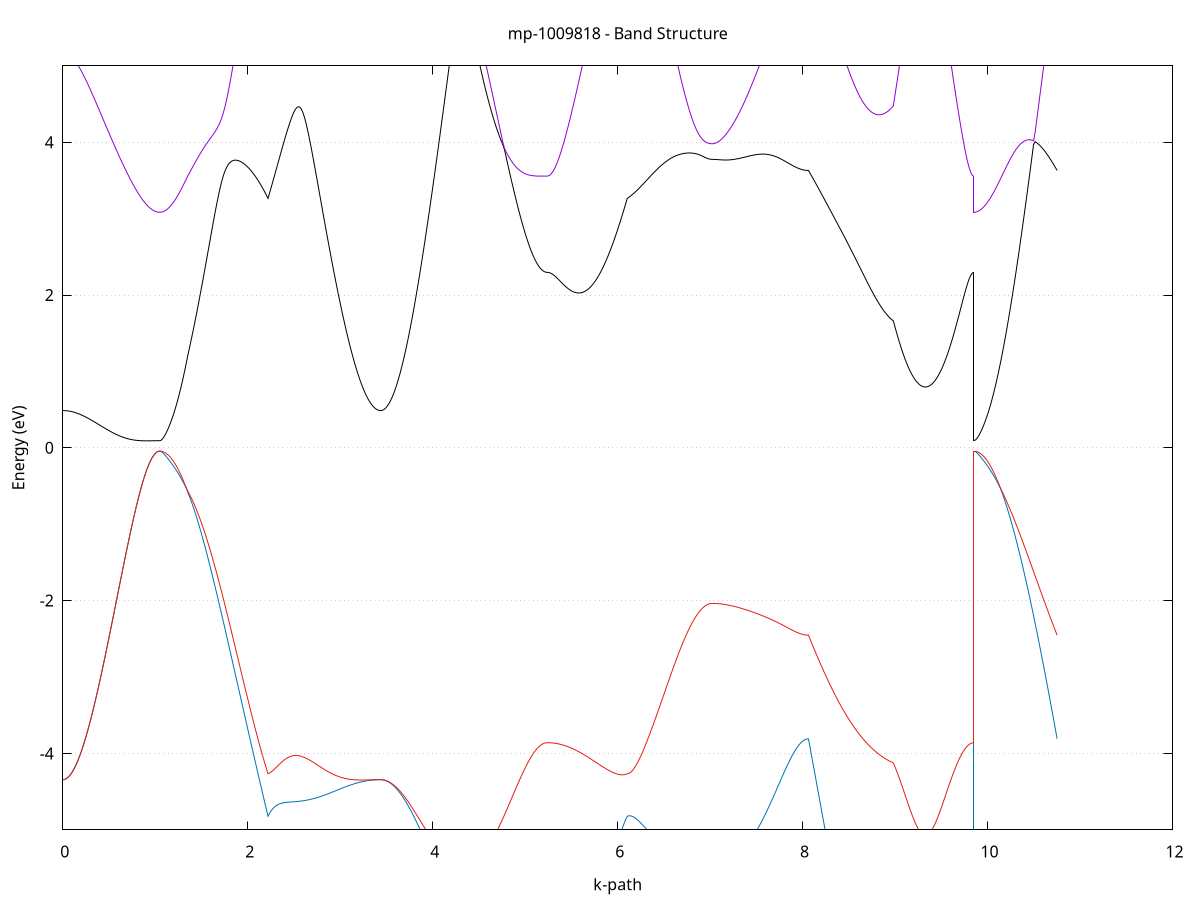 set title 'mp-1009818 - Band Structure'
set xlabel 'k-path'
set ylabel 'Energy (eV)'
set grid y
set yrange [-5:5]
set terminal png size 800,600
set output 'mp-1009818_bands_gnuplot.png'
plot '-' using 1:2 with lines notitle, '-' using 1:2 with lines notitle, '-' using 1:2 with lines notitle, '-' using 1:2 with lines notitle, '-' using 1:2 with lines notitle, '-' using 1:2 with lines notitle, '-' using 1:2 with lines notitle, '-' using 1:2 with lines notitle, '-' using 1:2 with lines notitle, '-' using 1:2 with lines notitle, '-' using 1:2 with lines notitle, '-' using 1:2 with lines notitle, '-' using 1:2 with lines notitle, '-' using 1:2 with lines notitle, '-' using 1:2 with lines notitle, '-' using 1:2 with lines notitle
0.000000 -26.749241
0.005793 -26.749141
0.011586 -26.748841
0.017380 -26.748341
0.023173 -26.747741
0.028966 -26.746841
0.034759 -26.745841
0.040553 -26.744641
0.046346 -26.743241
0.052139 -26.741641
0.057932 -26.739941
0.063726 -26.737941
0.069519 -26.735841
0.075312 -26.733441
0.081105 -26.730941
0.086898 -26.728241
0.092692 -26.725341
0.098485 -26.722341
0.104278 -26.719041
0.110071 -26.715641
0.115865 -26.711941
0.121658 -26.708141
0.127451 -26.704341
0.133244 -26.700241
0.139038 -26.695841
0.144831 -26.691241
0.150624 -26.686541
0.156417 -26.681641
0.162210 -26.676441
0.168004 -26.671141
0.173797 -26.665741
0.179590 -26.660041
0.185383 -26.654141
0.191177 -26.648141
0.196970 -26.641941
0.202763 -26.635541
0.208556 -26.628941
0.214350 -26.622141
0.220143 -26.615141
0.225936 -26.608041
0.231729 -26.600641
0.237522 -26.593141
0.243316 -26.585441
0.249109 -26.577441
0.254902 -26.569341
0.260695 -26.561141
0.266489 -26.552641
0.272282 -26.544041
0.278075 -26.535241
0.283868 -26.526241
0.289662 -26.517041
0.295455 -26.507641
0.301248 -26.498141
0.307041 -26.488341
0.312834 -26.478441
0.318628 -26.468341
0.324421 -26.458041
0.330214 -26.447541
0.336007 -26.436941
0.341801 -26.426041
0.347594 -26.415041
0.353387 -26.403841
0.359180 -26.392441
0.364974 -26.380841
0.370767 -26.369041
0.376560 -26.357141
0.382353 -26.345041
0.388146 -26.332741
0.393940 -26.320241
0.399733 -26.307541
0.405526 -26.294641
0.411319 -26.281641
0.417113 -26.268441
0.422906 -26.254941
0.428699 -26.241341
0.434492 -26.227641
0.440285 -26.213641
0.446079 -26.199541
0.451872 -26.185241
0.457665 -26.170641
0.463458 -26.156041
0.469252 -26.141141
0.475045 -26.126041
0.480838 -26.110841
0.486631 -26.095441
0.492425 -26.079841
0.498218 -26.064041
0.504011 -26.048141
0.509804 -26.031941
0.515597 -26.015641
0.521391 -25.999141
0.527184 -25.982441
0.532977 -25.965641
0.538770 -25.948541
0.544564 -25.931341
0.550357 -25.913941
0.556150 -25.896441
0.561943 -25.878641
0.567737 -25.860741
0.573530 -25.842641
0.579323 -25.824341
0.585116 -25.805941
0.590909 -25.787241
0.596703 -25.768441
0.602496 -25.749641
0.608289 -25.730441
0.614082 -25.711041
0.619876 -25.691541
0.625669 -25.671741
0.631462 -25.651841
0.637255 -25.631841
0.643049 -25.611541
0.648842 -25.591141
0.654635 -25.570541
0.660428 -25.549741
0.666221 -25.528741
0.672015 -25.507641
0.677808 -25.486341
0.683601 -25.464841
0.689394 -25.443141
0.695188 -25.421341
0.700981 -25.399341
0.706774 -25.377141
0.712567 -25.354741
0.718361 -25.332241
0.724154 -25.309541
0.729947 -25.286641
0.735740 -25.263641
0.741533 -25.240341
0.747327 -25.216941
0.753120 -25.193441
0.758913 -25.169641
0.764706 -25.145741
0.770500 -25.121641
0.776293 -25.097441
0.782086 -25.073041
0.787879 -25.048441
0.793673 -25.023641
0.799466 -24.998741
0.805259 -24.973641
0.811052 -24.948341
0.816845 -24.922941
0.822639 -24.897341
0.828432 -24.871541
0.834225 -24.845641
0.840018 -24.819541
0.845812 -24.793341
0.851605 -24.766941
0.857398 -24.740341
0.863191 -24.713641
0.868985 -24.686741
0.874778 -24.659741
0.880571 -24.632541
0.886364 -24.605241
0.892157 -24.577741
0.897951 -24.550141
0.903744 -24.522441
0.909537 -24.494541
0.915330 -24.466441
0.921124 -24.438341
0.926917 -24.410041
0.932710 -24.381641
0.938503 -24.353141
0.944297 -24.324541
0.950090 -24.295841
0.955883 -24.267041
0.961676 -24.238241
0.967469 -24.209441
0.973263 -24.180641
0.979056 -24.151841
0.984849 -24.123141
0.990642 -24.094641
0.996436 -24.066441
1.002229 -24.038541
1.008022 -24.011241
1.013815 -23.984841
1.019609 -23.959641
1.025402 -23.936341
1.031195 -23.915741
1.036988 -23.899141
1.042781 -23.888241
1.048575 -23.884341
1.048575 -23.884341
1.058422 -23.884141
1.068270 -23.883741
1.078117 -23.882941
1.087965 -23.881841
1.097812 -23.880341
1.107660 -23.878641
1.117507 -23.876541
1.127355 -23.874241
1.137202 -23.871541
1.147050 -23.868541
1.156898 -23.865241
1.166745 -23.861541
1.176593 -23.857641
1.186440 -23.853441
1.196288 -23.848841
1.206135 -23.844041
1.215983 -23.838841
1.225830 -23.833341
1.235678 -23.827641
1.245525 -23.821541
1.255373 -23.815141
1.265220 -23.808441
1.275068 -23.801441
1.284915 -23.794241
1.294763 -23.786641
1.304610 -23.778741
1.314458 -23.770541
1.324306 -23.762141
1.334153 -23.753441
1.344001 -23.744441
1.353848 -23.735141
1.353848 -23.735141
1.362012 -23.729641
1.370175 -23.726741
1.378338 -23.725941
1.386502 -23.727041
1.394665 -23.729641
1.402828 -23.733541
1.410992 -23.738341
1.419155 -23.743941
1.427319 -23.750141
1.435482 -23.756741
1.443645 -23.763641
1.451809 -23.770641
1.459972 -23.777841
1.468136 -23.785041
1.476299 -23.792241
1.484462 -23.799341
1.492626 -23.806441
1.500789 -23.813341
1.508953 -23.820141
1.517116 -23.826841
1.525279 -23.833341
1.533443 -23.839641
1.541606 -23.845741
1.549770 -23.851541
1.557933 -23.857241
1.566096 -23.862641
1.574260 -23.867841
1.582423 -23.872841
1.590587 -23.877441
1.598750 -23.881841
1.606913 -23.886041
1.615077 -23.890041
1.623240 -23.893641
1.631403 -23.897041
1.639567 -23.900241
1.647730 -23.903141
1.655894 -23.905741
1.664057 -23.908041
1.672220 -23.910141
1.680384 -23.911941
1.688547 -23.913441
1.696711 -23.914741
1.704874 -23.915641
1.713037 -23.916341
1.721201 -23.916741
1.729364 -23.916841
1.737528 -23.916741
1.745691 -23.916341
1.753854 -23.915741
1.762018 -23.914741
1.770181 -23.913541
1.778345 -23.912041
1.786508 -23.910241
1.794671 -23.908141
1.802835 -23.905841
1.810998 -23.903241
1.819162 -23.900341
1.827325 -23.897241
1.835488 -23.893841
1.843652 -23.890141
1.851815 -23.886141
1.859978 -23.881941
1.868142 -23.877441
1.876305 -23.872641
1.884469 -23.867641
1.892632 -23.862341
1.900795 -23.856741
1.908959 -23.850941
1.917122 -23.844841
1.925286 -23.838541
1.933449 -23.831941
1.941612 -23.825041
1.949776 -23.817941
1.957939 -23.810541
1.966103 -23.802941
1.974266 -23.795041
1.982429 -23.786941
1.990593 -23.778541
1.998756 -23.769841
2.006920 -23.760941
2.015083 -23.751841
2.023246 -23.742441
2.031410 -23.732841
2.039573 -23.722941
2.047737 -23.712841
2.055900 -23.702541
2.064063 -23.691941
2.072227 -23.681141
2.080390 -23.670141
2.088553 -23.658841
2.096717 -23.647341
2.104880 -23.635541
2.113044 -23.623641
2.121207 -23.611441
2.129370 -23.599041
2.137534 -23.586441
2.145697 -23.573541
2.153861 -23.560541
2.162024 -23.547241
2.170187 -23.533741
2.178351 -23.520041
2.186514 -23.506141
2.194678 -23.492041
2.202841 -23.477741
2.211004 -23.463241
2.219168 -23.448641
2.219168 -23.448641
2.227346 -23.483641
2.235524 -23.518841
2.243703 -23.554041
2.251881 -23.589441
2.260059 -23.624841
2.268238 -23.660341
2.276416 -23.695841
2.284594 -23.731441
2.292773 -23.767041
2.300951 -23.802741
2.309129 -23.838341
2.317308 -23.874041
2.325486 -23.909641
2.333664 -23.945341
2.341843 -23.980941
2.350021 -24.016541
2.358199 -24.052041
2.366378 -24.087541
2.374556 -24.122941
2.382734 -24.158341
2.390913 -24.193541
2.399091 -24.228741
2.407269 -24.263841
2.415448 -24.298941
2.423626 -24.333841
2.431804 -24.368641
2.439983 -24.403341
2.448161 -24.437841
2.456339 -24.472241
2.464518 -24.506541
2.472696 -24.540741
2.480874 -24.574741
2.489053 -24.608641
2.497231 -24.642341
2.505409 -24.675941
2.513588 -24.709241
2.521766 -24.742441
2.529944 -24.775541
2.538123 -24.808341
2.546301 -24.841041
2.554479 -24.873541
2.562658 -24.905741
2.570836 -24.937841
2.579014 -24.969741
2.587193 -25.001441
2.595371 -25.032841
2.603549 -25.064141
2.611728 -25.095141
2.619906 -25.125941
2.628084 -25.156541
2.636263 -25.186941
2.644441 -25.217041
2.652619 -25.246941
2.660798 -25.276641
2.668976 -25.306041
2.677154 -25.335241
2.685333 -25.364141
2.693511 -25.392841
2.701689 -25.421241
2.709868 -25.449441
2.718046 -25.477341
2.726224 -25.505041
2.734403 -25.532441
2.742581 -25.559541
2.750759 -25.586441
2.758938 -25.613041
2.767116 -25.639341
2.775294 -25.665441
2.783473 -25.691241
2.791651 -25.716741
2.799829 -25.742041
2.808008 -25.766941
2.816186 -25.791641
2.824364 -25.816041
2.832543 -25.840141
2.840721 -25.863841
2.848899 -25.887341
2.857078 -25.910641
2.865256 -25.933541
2.873434 -25.956241
2.881613 -25.978541
2.889791 -26.000641
2.897969 -26.022341
2.906148 -26.043841
2.914326 -26.064941
2.922504 -26.085841
2.930683 -26.106341
2.938861 -26.126641
2.947039 -26.146541
2.955218 -26.166141
2.963396 -26.185441
2.971574 -26.204541
2.979753 -26.223241
2.987931 -26.241641
2.996109 -26.259641
3.004288 -26.277441
3.012466 -26.294841
3.020644 -26.312041
3.028823 -26.328841
3.037001 -26.345341
3.045179 -26.361441
3.053358 -26.377341
3.061536 -26.392841
3.069714 -26.408041
3.077893 -26.422941
3.086071 -26.437541
3.094249 -26.451741
3.102428 -26.465641
3.110606 -26.479141
3.118784 -26.492441
3.126963 -26.505341
3.135141 -26.517941
3.143319 -26.530241
3.151498 -26.542241
3.159676 -26.553841
3.167854 -26.565141
3.176033 -26.576041
3.184211 -26.586641
3.192389 -26.596941
3.200568 -26.606941
3.208746 -26.616541
3.216924 -26.625841
3.225103 -26.634741
3.233281 -26.643341
3.241459 -26.651641
3.249638 -26.659641
3.257816 -26.667241
3.265994 -26.674541
3.274173 -26.681441
3.282351 -26.688041
3.290529 -26.694341
3.298708 -26.700241
3.306886 -26.705841
3.315064 -26.711041
3.323243 -26.716041
3.331421 -26.720541
3.339599 -26.724841
3.347778 -26.728741
3.355956 -26.732241
3.364134 -26.735541
3.372313 -26.738341
3.380491 -26.740941
3.388669 -26.743141
3.396848 -26.744941
3.405026 -26.746541
3.413204 -26.747741
3.421383 -26.748541
3.429561 -26.749041
3.437739 -26.749241
3.437739 -26.749241
3.454890 -26.748541
3.472041 -26.746341
3.489192 -26.742741
3.506343 -26.737641
3.523494 -26.731241
3.540645 -26.723241
3.557796 -26.713941
3.574947 -26.703041
3.592099 -26.690841
3.609250 -26.677041
3.626401 -26.661941
3.643552 -26.645341
3.660703 -26.627341
3.677854 -26.607941
3.695005 -26.587141
3.712156 -26.564941
3.729307 -26.541241
3.746458 -26.516141
3.763609 -26.489741
3.780760 -26.461941
3.797911 -26.432741
3.815062 -26.402141
3.832213 -26.370141
3.849364 -26.336841
3.866515 -26.302241
3.883666 -26.266241
3.900817 -26.228941
3.917968 -26.190241
3.935119 -26.150341
3.952270 -26.109141
3.969421 -26.066641
3.986572 -26.022841
4.003723 -25.977741
4.020874 -25.931441
4.038026 -25.883841
4.055177 -25.835041
4.072328 -25.785041
4.089479 -25.733841
4.106630 -25.681541
4.123781 -25.628041
4.140932 -25.573341
4.158083 -25.517541
4.175234 -25.460741
4.192385 -25.402741
4.209536 -25.343741
4.226687 -25.283741
4.243838 -25.222641
4.260989 -25.160641
4.278140 -25.097641
4.295291 -25.033641
4.312442 -24.968841
4.329593 -24.903141
4.346744 -24.836541
4.363895 -24.769141
4.381046 -24.700941
4.398197 -24.632041
4.415348 -24.562441
4.432499 -24.492141
4.449650 -24.421241
4.466801 -24.349741
4.483952 -24.277641
4.501104 -24.205141
4.518255 -24.132141
4.535406 -24.058741
4.552557 -23.985141
4.569708 -23.911041
4.586859 -23.836941
4.604010 -23.762441
4.621161 -23.687841
4.638312 -23.613241
4.655463 -23.538741
4.672614 -23.464241
4.689765 -23.389941
4.706916 -23.315841
4.724067 -23.242141
4.741218 -23.168941
4.758369 -23.096241
4.775520 -23.024141
4.792671 -22.952841
4.809822 -22.882441
4.826973 -22.812941
4.844124 -22.744541
4.861275 -22.677441
4.878426 -22.611641
4.895577 -22.547341
4.912728 -22.484541
4.929879 -22.423741
4.947031 -22.364841
4.964182 -22.308041
4.981333 -22.253441
4.998484 -22.201341
5.015635 -22.151841
5.032786 -22.105141
5.049937 -22.061441
5.067088 -22.020741
5.084239 -21.983541
5.101390 -21.949641
5.118541 -21.919241
5.135692 -21.892641
5.152843 -21.869941
5.169994 -21.851141
5.187145 -21.836441
5.204296 -21.825841
5.221447 -21.819541
5.238598 -21.817341
5.238598 -21.817341
5.246762 -21.817441
5.254925 -21.817641
5.263088 -21.817941
5.271252 -21.818341
5.279415 -21.818841
5.287579 -21.819641
5.295742 -21.820441
5.303905 -21.821341
5.312069 -21.822341
5.320232 -21.823641
5.328395 -21.824941
5.336559 -21.826341
5.344722 -21.827941
5.352886 -21.829741
5.361049 -21.831641
5.369212 -21.833641
5.377376 -21.835841
5.385539 -21.838141
5.393703 -21.840741
5.401866 -21.843341
5.410029 -21.846241
5.418193 -21.849241
5.426356 -21.852541
5.434520 -21.855941
5.442683 -21.859541
5.450846 -21.863441
5.459010 -21.867441
5.467173 -21.871741
5.475337 -21.876241
5.483500 -21.880941
5.491663 -21.885941
5.499827 -21.891241
5.507990 -21.896741
5.516154 -21.902341
5.524317 -21.908441
5.532480 -21.914741
5.540644 -21.921441
5.548807 -21.928441
5.556970 -21.935641
5.565134 -21.943341
5.573297 -21.951241
5.581461 -21.959541
5.589624 -21.968241
5.597787 -21.977241
5.605951 -21.986741
5.614114 -21.996541
5.622278 -22.006741
5.630441 -22.017441
5.638604 -22.028441
5.646768 -22.039941
5.654931 -22.051941
5.663095 -22.064341
5.671258 -22.077241
5.679421 -22.090641
5.687585 -22.104441
5.695748 -22.118741
5.703912 -22.133641
5.712075 -22.148941
5.720238 -22.164841
5.728402 -22.181241
5.736565 -22.198141
5.744729 -22.215641
5.752892 -22.233541
5.761055 -22.252041
5.769219 -22.271141
5.777382 -22.290741
5.785545 -22.310941
5.793709 -22.331641
5.801872 -22.352841
5.810036 -22.374641
5.818199 -22.396941
5.826362 -22.419841
5.834526 -22.443241
5.842689 -22.467141
5.850853 -22.491641
5.859016 -22.516541
5.867179 -22.542041
5.875343 -22.568041
5.883506 -22.594441
5.891670 -22.621441
5.899833 -22.648841
5.907996 -22.676641
5.916160 -22.705041
5.924323 -22.733741
5.932487 -22.762941
5.940650 -22.792341
5.948813 -22.822341
5.956977 -22.852741
5.965140 -22.883441
5.973303 -22.914541
5.981467 -22.945941
5.989630 -22.977741
5.997794 -23.009741
6.005957 -23.042141
6.014120 -23.074741
6.022284 -23.107641
6.030447 -23.140841
6.038611 -23.174241
6.046774 -23.207941
6.054937 -23.241741
6.063101 -23.275841
6.071264 -23.310041
6.079428 -23.344541
6.087591 -23.379041
6.095754 -23.413741
6.103918 -23.448641
6.103918 -23.448641
6.120016 -23.461741
6.136114 -23.474641
6.152212 -23.487141
6.168310 -23.499441
6.184408 -23.511341
6.200506 -23.522941
6.216604 -23.534141
6.232702 -23.544941
6.248800 -23.555241
6.264898 -23.565241
6.280996 -23.574741
6.297094 -23.583841
6.313193 -23.592541
6.329291 -23.600641
6.345389 -23.608441
6.361487 -23.615741
6.377585 -23.622541
6.393683 -23.628941
6.409781 -23.634841
6.425879 -23.640341
6.441977 -23.645441
6.458075 -23.650041
6.474173 -23.654241
6.490271 -23.658141
6.506369 -23.661541
6.522467 -23.664641
6.538565 -23.667241
6.554663 -23.669641
6.570761 -23.671641
6.586859 -23.673241
6.602958 -23.674641
6.619056 -23.675741
6.635154 -23.676541
6.651252 -23.677141
6.667350 -23.677441
6.683448 -23.677541
6.699546 -23.677541
6.715644 -23.677341
6.731742 -23.676941
6.747840 -23.676441
6.763938 -23.675841
6.780036 -23.675241
6.796134 -23.674541
6.812232 -23.673741
6.828330 -23.672941
6.844428 -23.672041
6.860526 -23.671241
6.876625 -23.670441
6.892723 -23.669741
6.908821 -23.669041
6.924919 -23.668341
6.941017 -23.667841
6.957115 -23.667341
6.973213 -23.667041
6.989311 -23.666741
7.005409 -23.666541
7.021507 -23.666541
7.021507 -23.666541
7.029647 -23.666441
7.037787 -23.666241
7.045928 -23.665941
7.054068 -23.665441
7.062208 -23.664841
7.070348 -23.664141
7.078488 -23.663241
7.086629 -23.662341
7.094769 -23.661141
7.102909 -23.659941
7.111049 -23.658541
7.119189 -23.657041
7.127330 -23.655341
7.135470 -23.653641
7.143610 -23.651641
7.151750 -23.649641
7.159890 -23.647441
7.168031 -23.645141
7.176171 -23.642641
7.184311 -23.640141
7.192451 -23.637341
7.200591 -23.634441
7.208732 -23.631441
7.216872 -23.628341
7.225012 -23.625141
7.233152 -23.621641
7.241292 -23.618141
7.249433 -23.614441
7.257573 -23.610541
7.265713 -23.606641
7.273853 -23.602541
7.281993 -23.598241
7.290134 -23.593841
7.298274 -23.589341
7.306414 -23.584641
7.314554 -23.579841
7.322694 -23.574841
7.330835 -23.569741
7.338975 -23.564541
7.347115 -23.559141
7.355255 -23.553541
7.363395 -23.547841
7.371536 -23.542041
7.379676 -23.536041
7.387816 -23.529941
7.395956 -23.523741
7.404096 -23.517341
7.412237 -23.510741
7.420377 -23.504041
7.428517 -23.497241
7.436657 -23.490241
7.444797 -23.483141
7.452938 -23.475841
7.461078 -23.468441
7.469218 -23.460841
7.477358 -23.453141
7.485498 -23.445341
7.493639 -23.437341
7.501779 -23.429241
7.509919 -23.420941
7.518059 -23.412541
7.526199 -23.404041
7.534340 -23.395341
7.542480 -23.386441
7.550620 -23.377541
7.558760 -23.368341
7.566900 -23.359141
7.575041 -23.349741
7.583181 -23.340241
7.591321 -23.330641
7.599461 -23.320841
7.607601 -23.310941
7.615742 -23.300941
7.623882 -23.290841
7.632022 -23.280541
7.640162 -23.270141
7.648302 -23.259641
7.656443 -23.249141
7.664583 -23.238441
7.672723 -23.227641
7.680863 -23.216741
7.689003 -23.205741
7.697144 -23.194641
7.705284 -23.183541
7.713424 -23.172241
7.721564 -23.160941
7.729704 -23.149541
7.737845 -23.138141
7.745985 -23.126641
7.754125 -23.115141
7.762265 -23.103541
7.770405 -23.091941
7.778546 -23.080341
7.786686 -23.068741
7.794826 -23.057141
7.802966 -23.045541
7.811106 -23.033941
7.819247 -23.022441
7.827387 -23.010941
7.835527 -22.999541
7.843667 -22.988241
7.851807 -22.977041
7.859948 -22.965941
7.868088 -22.955041
7.876228 -22.944241
7.884368 -22.933541
7.892508 -22.923141
7.900649 -22.912941
7.908789 -22.903041
7.916929 -22.893341
7.925069 -22.883941
7.933209 -22.874941
7.941350 -22.866241
7.949490 -22.857941
7.957630 -22.850041
7.965770 -22.842541
7.973910 -22.835541
7.982051 -22.829041
7.990191 -22.823041
7.998331 -22.817641
8.006471 -22.812741
8.014611 -22.808541
8.022752 -22.804841
8.030892 -22.801841
8.039032 -22.799441
8.047172 -22.797841
8.055312 -22.796741
8.063453 -22.796441
8.063453 -22.796441
8.078499 -22.768841
8.093545 -22.741541
8.108591 -22.714541
8.123637 -22.687841
8.138683 -22.661541
8.153729 -22.635441
8.168775 -22.609641
8.183821 -22.584141
8.198867 -22.558941
8.213913 -22.534041
8.228959 -22.509341
8.244005 -22.485041
8.259051 -22.460841
8.274097 -22.437041
8.289143 -22.413641
8.304189 -22.390441
8.319235 -22.367641
8.334281 -22.345041
8.349327 -22.322941
8.364373 -22.301041
8.379419 -22.279641
8.394465 -22.258541
8.409511 -22.237941
8.424557 -22.217641
8.439603 -22.197741
8.454649 -22.178241
8.469695 -22.159241
8.484741 -22.140641
8.499787 -22.122441
8.514833 -22.104741
8.529879 -22.087441
8.544925 -22.070641
8.559971 -22.054341
8.575017 -22.038541
8.590063 -22.023241
8.605109 -22.008341
8.620155 -21.994041
8.635201 -21.980241
8.650247 -21.966941
8.665293 -21.954141
8.680339 -21.941841
8.695385 -21.930141
8.710431 -21.918941
8.725477 -21.908341
8.740523 -21.898241
8.755569 -21.888741
8.770615 -21.879741
8.785661 -21.871241
8.800707 -21.863441
8.815753 -21.856141
8.830799 -21.849441
8.845845 -21.843341
8.860891 -21.837841
8.875937 -21.832841
8.890983 -21.828541
8.906029 -21.824841
8.921075 -21.821841
8.936121 -21.819441
8.951167 -21.817641
8.966213 -21.816641
8.981259 -21.816241
8.981259 -21.816241
8.987064 -21.816141
8.992870 -21.816141
8.998675 -21.816041
9.004481 -21.815941
9.010286 -21.815941
9.016092 -21.815841
9.021897 -21.815741
9.027703 -21.815741
9.033508 -21.815641
9.039314 -21.815541
9.045119 -21.815441
9.050925 -21.815441
9.056730 -21.815341
9.062536 -21.815241
9.068341 -21.815141
9.074147 -21.815141
9.079952 -21.814941
9.085758 -21.814841
9.091563 -21.814841
9.097369 -21.814741
9.103174 -21.814641
9.108980 -21.814541
9.114785 -21.814541
9.120591 -21.814441
9.126396 -21.814341
9.132202 -21.814241
9.138007 -21.814241
9.143813 -21.814141
9.149618 -21.814041
9.155424 -21.814041
9.161229 -21.813941
9.167035 -21.813941
9.172840 -21.813841
9.178646 -21.813741
9.184451 -21.813741
9.190257 -21.813641
9.196062 -21.813641
9.201868 -21.813541
9.207673 -21.813541
9.213479 -21.813441
9.219284 -21.813441
9.225090 -21.813441
9.230895 -21.813441
9.236701 -21.813341
9.242506 -21.813341
9.248312 -21.813241
9.254117 -21.813241
9.259923 -21.813241
9.265728 -21.813241
9.271534 -21.813141
9.277339 -21.813141
9.283145 -21.813141
9.288950 -21.813141
9.294756 -21.813041
9.300561 -21.813041
9.306367 -21.813041
9.312172 -21.813041
9.317978 -21.813041
9.323783 -21.813041
9.329589 -21.813041
9.335394 -21.813041
9.341200 -21.813041
9.347005 -21.813041
9.352811 -21.813041
9.358616 -21.813041
9.364422 -21.813141
9.370227 -21.813141
9.376033 -21.813141
9.381838 -21.813141
9.387644 -21.813141
9.393449 -21.813241
9.399255 -21.813241
9.405060 -21.813241
9.410866 -21.813341
9.416671 -21.813341
9.422477 -21.813341
9.428282 -21.813441
9.434088 -21.813441
9.439893 -21.813441
9.445699 -21.813441
9.451504 -21.813541
9.457310 -21.813541
9.463115 -21.813641
9.468921 -21.813741
9.474726 -21.813741
9.480532 -21.813841
9.486337 -21.813841
9.492143 -21.813941
9.497948 -21.814041
9.503754 -21.814041
9.509559 -21.814141
9.515365 -21.814241
9.521170 -21.814241
9.526976 -21.814341
9.532781 -21.814441
9.538587 -21.814441
9.544392 -21.814541
9.550198 -21.814641
9.556003 -21.814741
9.561809 -21.814741
9.567614 -21.814841
9.573420 -21.814941
9.579225 -21.815041
9.585031 -21.815141
9.590836 -21.815241
9.596642 -21.815341
9.602447 -21.815341
9.608253 -21.815441
9.614058 -21.815541
9.619864 -21.815641
9.625669 -21.815641
9.631475 -21.815741
9.637280 -21.815841
9.643086 -21.815841
9.648891 -21.815941
9.654697 -21.816041
9.660502 -21.816141
9.666308 -21.816141
9.672113 -21.816241
9.677919 -21.816341
9.683724 -21.816341
9.689530 -21.816441
9.695335 -21.816441
9.701141 -21.816541
9.706946 -21.816641
9.712752 -21.816641
9.718557 -21.816641
9.724363 -21.816741
9.730168 -21.816741
9.735974 -21.816841
9.741779 -21.816841
9.747585 -21.816941
9.753390 -21.816941
9.759196 -21.817041
9.765001 -21.817041
9.770807 -21.817141
9.776612 -21.817141
9.782418 -21.817141
9.788223 -21.817241
9.794029 -21.817241
9.799834 -21.817241
9.805640 -21.817241
9.811445 -21.817341
9.817251 -21.817341
9.823056 -21.817341
9.828862 -21.817341
9.834667 -21.817341
9.840473 -21.817341
9.846278 -21.817341
9.852084 -21.817341
9.852084 -23.884341
9.869073 -23.883841
9.886062 -23.882441
9.903051 -23.880041
9.920041 -23.876841
9.937030 -23.872541
9.954019 -23.867441
9.971008 -23.861341
9.987998 -23.854241
10.004987 -23.846341
10.021976 -23.837541
10.038965 -23.827741
10.055955 -23.817041
10.072944 -23.805541
10.089933 -23.793041
10.106922 -23.779741
10.123912 -23.765541
10.140901 -23.750441
10.157890 -23.734641
10.174879 -23.717941
10.191868 -23.700441
10.208858 -23.682041
10.225847 -23.662941
10.242836 -23.643041
10.259825 -23.622441
10.276815 -23.601041
10.293804 -23.578941
10.310793 -23.556141
10.327782 -23.532641
10.344772 -23.508441
10.361761 -23.483641
10.378750 -23.458341
10.395739 -23.432341
10.412729 -23.405741
10.429718 -23.378641
10.446707 -23.351041
10.463696 -23.322841
10.480686 -23.294241
10.497675 -23.265241
10.514664 -23.235741
10.531653 -23.205741
10.548642 -23.175541
10.565632 -23.145041
10.582621 -23.114141
10.599610 -23.082941
10.616599 -23.051541
10.633589 -23.020041
10.650578 -22.988341
10.667567 -22.956541
10.684556 -22.924541
10.701546 -22.892541
10.718535 -22.860441
10.735524 -22.828441
10.752513 -22.796441
e
0.000000 -15.778141
0.005793 -15.788241
0.011586 -15.814941
0.017380 -15.852041
0.023173 -15.895041
0.028966 -15.941241
0.034759 -15.989541
0.040553 -16.039041
0.046346 -16.089441
0.052139 -16.140341
0.057932 -16.191641
0.063726 -16.243141
0.069519 -16.294841
0.075312 -16.346441
0.081105 -16.398441
0.086898 -16.450441
0.092692 -16.502541
0.098485 -16.554641
0.104278 -16.606741
0.110071 -16.658841
0.115865 -16.710941
0.121658 -16.763041
0.127451 -16.815141
0.133244 -16.867141
0.139038 -16.919141
0.144831 -16.971141
0.150624 -17.023041
0.156417 -17.074841
0.162210 -17.126641
0.168004 -17.178441
0.173797 -17.230041
0.179590 -17.281741
0.185383 -17.333241
0.191177 -17.384741
0.196970 -17.436141
0.202763 -17.487541
0.208556 -17.538741
0.214350 -17.589941
0.220143 -17.641141
0.225936 -17.692141
0.231729 -17.743141
0.237522 -17.794041
0.243316 -17.844841
0.249109 -17.895541
0.254902 -17.946241
0.260695 -17.996741
0.266489 -18.047241
0.272282 -18.097641
0.278075 -18.147941
0.283868 -18.198141
0.289662 -18.248241
0.295455 -18.298341
0.301248 -18.348241
0.307041 -18.398141
0.312834 -18.447841
0.318628 -18.497541
0.324421 -18.547041
0.330214 -18.596541
0.336007 -18.645841
0.341801 -18.695141
0.347594 -18.744241
0.353387 -18.793341
0.359180 -18.842241
0.364974 -18.891141
0.370767 -18.939841
0.376560 -18.988541
0.382353 -19.037041
0.388146 -19.085441
0.393940 -19.133741
0.399733 -19.182041
0.405526 -19.230141
0.411319 -19.278141
0.417113 -19.325941
0.422906 -19.373741
0.428699 -19.421441
0.434492 -19.468941
0.440285 -19.516341
0.446079 -19.563641
0.451872 -19.610841
0.457665 -19.657941
0.463458 -19.704941
0.469252 -19.751741
0.475045 -19.798541
0.480838 -19.845141
0.486631 -19.891641
0.492425 -19.937941
0.498218 -19.984241
0.504011 -20.030341
0.509804 -20.076341
0.515597 -20.122141
0.521391 -20.167941
0.527184 -20.213541
0.532977 -20.259041
0.538770 -20.304441
0.544564 -20.349741
0.550357 -20.394841
0.556150 -20.439841
0.561943 -20.484741
0.567737 -20.529441
0.573530 -20.574041
0.579323 -20.618541
0.585116 -20.662941
0.590909 -20.707141
0.596703 -20.751241
0.602496 -20.795141
0.608289 -20.839041
0.614082 -20.882641
0.619876 -20.926241
0.625669 -20.969641
0.631462 -21.012741
0.637255 -21.055841
0.643049 -21.098841
0.648842 -21.141741
0.654635 -21.184441
0.660428 -21.227041
0.666221 -21.269541
0.672015 -21.311841
0.677808 -21.354041
0.683601 -21.396041
0.689394 -21.437941
0.695188 -21.479741
0.700981 -21.521341
0.706774 -21.562741
0.712567 -21.604041
0.718361 -21.645241
0.724154 -21.686241
0.729947 -21.727141
0.735740 -21.767941
0.741533 -21.808541
0.747327 -21.848941
0.753120 -21.889241
0.758913 -21.929341
0.764706 -21.969341
0.770500 -22.009141
0.776293 -22.048841
0.782086 -22.088341
0.787879 -22.127741
0.793673 -22.167041
0.799466 -22.206141
0.805259 -22.245041
0.811052 -22.283741
0.816845 -22.322341
0.822639 -22.360841
0.828432 -22.399141
0.834225 -22.437241
0.840018 -22.475241
0.845812 -22.513041
0.851605 -22.550641
0.857398 -22.588141
0.863191 -22.625441
0.868985 -22.662641
0.874778 -22.699641
0.880571 -22.736441
0.886364 -22.773041
0.892157 -22.809441
0.897951 -22.845741
0.903744 -22.881841
0.909537 -22.917741
0.915330 -22.953441
0.921124 -22.988941
0.926917 -23.024241
0.932710 -23.059341
0.938503 -23.094241
0.944297 -23.128841
0.950090 -23.163241
0.955883 -23.197441
0.961676 -23.231241
0.967469 -23.264841
0.973263 -23.298041
0.979056 -23.330941
0.984849 -23.363341
0.990642 -23.395341
0.996436 -23.426641
1.002229 -23.457341
1.008022 -23.487041
1.013815 -23.515641
1.019609 -23.542641
1.025402 -23.567441
1.031195 -23.589141
1.036988 -23.606541
1.042781 -23.617941
1.048575 -23.621941
1.048575 -23.621941
1.058422 -23.621741
1.068270 -23.620941
1.078117 -23.619741
1.087965 -23.617941
1.097812 -23.615641
1.107660 -23.612841
1.117507 -23.609541
1.127355 -23.605741
1.137202 -23.601441
1.147050 -23.596641
1.156898 -23.591341
1.166745 -23.585441
1.176593 -23.579141
1.186440 -23.572341
1.196288 -23.565041
1.206135 -23.557141
1.215983 -23.548841
1.225830 -23.539941
1.235678 -23.530541
1.245525 -23.520741
1.255373 -23.510341
1.265220 -23.499541
1.275068 -23.488141
1.284915 -23.476241
1.294763 -23.463941
1.304610 -23.451041
1.314458 -23.437641
1.324306 -23.423741
1.334153 -23.409441
1.344001 -23.394541
1.353848 -23.379241
1.353848 -23.379241
1.362012 -23.366441
1.370175 -23.350641
1.378338 -23.332141
1.386502 -23.311141
1.394665 -23.288041
1.402828 -23.263241
1.410992 -23.236841
1.419155 -23.209241
1.427319 -23.180441
1.435482 -23.150741
1.443645 -23.120141
1.451809 -23.088841
1.459972 -23.056941
1.468136 -23.024541
1.476299 -22.991541
1.484462 -22.958041
1.492626 -22.924141
1.500789 -22.889841
1.508953 -22.855141
1.517116 -22.820041
1.525279 -22.784741
1.533443 -22.749041
1.541606 -22.713041
1.549770 -22.676741
1.557933 -22.640141
1.566096 -22.603341
1.574260 -22.566241
1.582423 -22.528941
1.590587 -22.491341
1.598750 -22.453541
1.606913 -22.415541
1.615077 -22.377341
1.623240 -22.338941
1.631403 -22.300241
1.639567 -22.261441
1.647730 -22.222441
1.655894 -22.183341
1.664057 -22.143941
1.672220 -22.104441
1.680384 -22.064741
1.688547 -22.024941
1.696711 -21.984941
1.704874 -21.944741
1.713037 -21.904541
1.721201 -21.864041
1.729364 -21.823541
1.737528 -21.782941
1.745691 -21.742141
1.753854 -21.701241
1.762018 -21.660241
1.770181 -21.619041
1.778345 -21.577841
1.786508 -21.536541
1.794671 -21.495141
1.802835 -21.453741
1.810998 -21.412141
1.819162 -21.370541
1.827325 -21.328841
1.835488 -21.287041
1.843652 -21.245241
1.851815 -21.203441
1.859978 -21.161541
1.868142 -21.119541
1.876305 -21.077641
1.884469 -21.035641
1.892632 -20.993641
1.900795 -20.951641
1.908959 -20.909641
1.917122 -20.867741
1.925286 -20.825641
1.933449 -20.783641
1.941612 -20.741741
1.949776 -20.699741
1.957939 -20.657841
1.966103 -20.615941
1.974266 -20.574041
1.982429 -20.532341
1.990593 -20.490741
1.998756 -20.449041
2.006920 -20.407441
2.015083 -20.365941
2.023246 -20.324441
2.031410 -20.283141
2.039573 -20.241841
2.047737 -20.200741
2.055900 -20.159641
2.064063 -20.118741
2.072227 -20.077941
2.080390 -20.037241
2.088553 -19.996741
2.096717 -19.956341
2.104880 -19.916141
2.113044 -19.876041
2.121207 -19.836141
2.129370 -19.796341
2.137534 -19.756841
2.145697 -19.717441
2.153861 -19.678241
2.162024 -19.639241
2.170187 -19.600341
2.178351 -19.561741
2.186514 -19.523341
2.194678 -19.485141
2.202841 -19.447141
2.211004 -19.409441
2.219168 -19.371941
2.219168 -19.371941
2.227346 -19.367541
2.235524 -19.362641
2.243703 -19.357341
2.251881 -19.351641
2.260059 -19.345441
2.268238 -19.338841
2.276416 -19.331741
2.284594 -19.324341
2.292773 -19.316441
2.300951 -19.308241
2.309129 -19.299541
2.317308 -19.290541
2.325486 -19.281041
2.333664 -19.271241
2.341843 -19.261041
2.350021 -19.250541
2.358199 -19.239741
2.366378 -19.228441
2.374556 -19.216841
2.382734 -19.204941
2.390913 -19.192641
2.399091 -19.180041
2.407269 -19.167141
2.415448 -19.153841
2.423626 -19.140341
2.431804 -19.126441
2.439983 -19.112241
2.448161 -19.097741
2.456339 -19.082941
2.464518 -19.067741
2.472696 -19.052341
2.480874 -19.036641
2.489053 -19.020641
2.497231 -19.004341
2.505409 -18.987741
2.513588 -18.970941
2.521766 -18.953741
2.529944 -18.936341
2.538123 -18.918641
2.546301 -18.900641
2.554479 -18.882441
2.562658 -18.863941
2.570836 -18.845141
2.579014 -18.826141
2.587193 -18.806841
2.595371 -18.787241
2.603549 -18.767441
2.611728 -18.747341
2.619906 -18.727041
2.628084 -18.706441
2.636263 -18.685541
2.644441 -18.664441
2.652619 -18.643041
2.660798 -18.621441
2.668976 -18.599641
2.677154 -18.577541
2.685333 -18.555241
2.693511 -18.532641
2.701689 -18.509841
2.709868 -18.486741
2.718046 -18.463441
2.726224 -18.439941
2.734403 -18.416141
2.742581 -18.392141
2.750759 -18.367941
2.758938 -18.343441
2.767116 -18.318741
2.775294 -18.293841
2.783473 -18.268741
2.791651 -18.243341
2.799829 -18.217741
2.808008 -18.191841
2.816186 -18.165841
2.824364 -18.139541
2.832543 -18.113041
2.840721 -18.086341
2.848899 -18.059341
2.857078 -18.032241
2.865256 -18.004841
2.873434 -17.977241
2.881613 -17.949441
2.889791 -17.921441
2.897969 -17.893241
2.906148 -17.864741
2.914326 -17.836141
2.922504 -17.807341
2.930683 -17.778241
2.938861 -17.749041
2.947039 -17.719541
2.955218 -17.689941
2.963396 -17.660041
2.971574 -17.630141
2.979753 -17.599841
2.987931 -17.569441
2.996109 -17.538741
3.004288 -17.507941
3.012466 -17.476941
3.020644 -17.445741
3.028823 -17.414341
3.037001 -17.382741
3.045179 -17.351041
3.053358 -17.319041
3.061536 -17.286941
3.069714 -17.254641
3.077893 -17.222141
3.086071 -17.189541
3.094249 -17.156741
3.102428 -17.123741
3.110606 -17.090641
3.118784 -17.057341
3.126963 -17.023841
3.135141 -16.990241
3.143319 -16.956441
3.151498 -16.922541
3.159676 -16.888541
3.167854 -16.854341
3.176033 -16.819941
3.184211 -16.785441
3.192389 -16.750841
3.200568 -16.716041
3.208746 -16.681241
3.216924 -16.646241
3.225103 -16.611041
3.233281 -16.575841
3.241459 -16.540541
3.249638 -16.505041
3.257816 -16.469541
3.265994 -16.434041
3.274173 -16.398341
3.282351 -16.362641
3.290529 -16.326841
3.298708 -16.291041
3.306886 -16.255241
3.315064 -16.219441
3.323243 -16.183641
3.331421 -16.147941
3.339599 -16.112341
3.347778 -16.076941
3.355956 -16.041841
3.364134 -16.006941
3.372313 -15.972541
3.380491 -15.938841
3.388669 -15.906041
3.396848 -15.874641
3.405026 -15.845241
3.413204 -15.819141
3.421383 -15.797741
3.429561 -15.783341
3.437739 -15.778141
3.437739 -15.778141
3.454890 -15.778041
3.472041 -15.777541
3.489192 -15.776741
3.506343 -15.775641
3.523494 -15.774241
3.540645 -15.772441
3.557796 -15.770341
3.574947 -15.768041
3.592099 -15.765441
3.609250 -15.762441
3.626401 -15.759241
3.643552 -15.755841
3.660703 -15.752141
3.677854 -15.748241
3.695005 -15.744041
3.712156 -15.739741
3.729307 -15.735141
3.746458 -15.730441
3.763609 -15.725541
3.780760 -15.720541
3.797911 -15.715441
3.815062 -15.710241
3.832213 -15.704941
3.849364 -15.699541
3.866515 -15.694241
3.883666 -15.688841
3.900817 -15.683441
3.917968 -15.678141
3.935119 -15.673041
3.952270 -15.667941
3.969421 -15.662941
3.986572 -15.658141
4.003723 -15.653641
4.020874 -15.649241
4.038026 -15.645141
4.055177 -15.641341
4.072328 -15.637941
4.089479 -15.638141
4.106630 -15.650941
4.123781 -15.664441
4.140932 -15.678741
4.158083 -15.693841
4.175234 -15.709641
4.192385 -15.726241
4.209536 -15.743541
4.226687 -15.761541
4.243838 -15.780241
4.260989 -15.799641
4.278140 -15.819741
4.295291 -15.840541
4.312442 -15.861741
4.329593 -15.883741
4.346744 -15.906241
4.363895 -15.929241
4.381046 -15.952741
4.398197 -15.976741
4.415348 -16.001141
4.432499 -16.025841
4.449650 -16.050841
4.466801 -16.076141
4.483952 -16.101741
4.501104 -16.127541
4.518255 -16.153441
4.535406 -16.179341
4.552557 -16.205441
4.569708 -16.231441
4.586859 -16.257541
4.604010 -16.283441
4.621161 -16.309141
4.638312 -16.334741
4.655463 -16.360141
4.672614 -16.385241
4.689765 -16.409941
4.706916 -16.434441
4.724067 -16.458441
4.741218 -16.482041
4.758369 -16.505241
4.775520 -16.527841
4.792671 -16.549841
4.809822 -16.571441
4.826973 -16.592441
4.844124 -16.612741
4.861275 -16.632441
4.878426 -16.651441
4.895577 -16.669741
4.912728 -16.687241
4.929879 -16.703941
4.947031 -16.720041
4.964182 -16.735241
4.981333 -16.749541
4.998484 -16.763041
5.015635 -16.775741
5.032786 -16.787541
5.049937 -16.798441
5.067088 -16.808441
5.084239 -16.817541
5.101390 -16.825741
5.118541 -16.843741
5.135692 -16.861441
5.152843 -16.876641
5.169994 -16.889241
5.187145 -16.899141
5.204296 -16.906241
5.221447 -16.910541
5.238598 -16.911941
5.238598 -16.911941
5.246762 -16.929041
5.254925 -16.959941
5.263088 -16.993641
5.271252 -17.028341
5.279415 -17.063541
5.287579 -17.099041
5.295742 -17.134641
5.303905 -17.170541
5.312069 -17.206541
5.320232 -17.242741
5.328395 -17.279041
5.336559 -17.315341
5.344722 -17.351841
5.352886 -17.388441
5.361049 -17.425141
5.369212 -17.461841
5.377376 -17.498641
5.385539 -17.535541
5.393703 -17.572441
5.401866 -17.609341
5.410029 -17.646241
5.418193 -17.683141
5.426356 -17.720041
5.434520 -17.756941
5.442683 -17.793841
5.450846 -17.830641
5.459010 -17.867341
5.467173 -17.903941
5.475337 -17.940441
5.483500 -17.976941
5.491663 -18.013241
5.499827 -18.049441
5.507990 -18.085441
5.516154 -18.121241
5.524317 -18.156941
5.532480 -18.192341
5.540644 -18.227641
5.548807 -18.262641
5.556970 -18.297341
5.565134 -18.331741
5.573297 -18.365941
5.581461 -18.399741
5.589624 -18.433341
5.597787 -18.466441
5.605951 -18.499241
5.614114 -18.531641
5.622278 -18.563641
5.630441 -18.595241
5.638604 -18.626441
5.646768 -18.657041
5.654931 -18.687241
5.663095 -18.716941
5.671258 -18.746141
5.679421 -18.774841
5.687585 -18.802941
5.695748 -18.830541
5.703912 -18.857541
5.712075 -18.883941
5.720238 -18.909741
5.728402 -18.934941
5.736565 -18.959441
5.744729 -18.983341
5.752892 -19.006541
5.761055 -19.029141
5.769219 -19.051141
5.777382 -19.072341
5.785545 -19.092941
5.793709 -19.112741
5.801872 -19.131941
5.810036 -19.150341
5.818199 -19.168141
5.826362 -19.185141
5.834526 -19.201541
5.842689 -19.217041
5.850853 -19.231941
5.859016 -19.246141
5.867179 -19.259641
5.875343 -19.272441
5.883506 -19.284541
5.891670 -19.295941
5.899833 -19.306641
5.907996 -19.316641
5.916160 -19.326041
5.924323 -19.334641
5.932487 -19.342641
5.940650 -19.349941
5.948813 -19.356641
5.956977 -19.362641
5.965140 -19.368041
5.973303 -19.372841
5.981467 -19.377041
5.989630 -19.380641
5.997794 -19.383641
6.005957 -19.385941
6.014120 -19.387741
6.022284 -19.388941
6.030447 -19.389641
6.038611 -19.389741
6.046774 -19.389241
6.054937 -19.388341
6.063101 -19.386841
6.071264 -19.384841
6.079428 -19.382341
6.087591 -19.379341
6.095754 -19.375941
6.103918 -19.371941
6.103918 -19.371941
6.120016 -19.370641
6.136114 -19.369741
6.152212 -19.369441
6.168310 -19.369541
6.184408 -19.370141
6.200506 -19.371341
6.216604 -19.372841
6.232702 -19.374941
6.248800 -19.377441
6.264898 -19.380541
6.280996 -19.384041
6.297094 -19.388041
6.313193 -19.392441
6.329291 -19.397341
6.345389 -19.402741
6.361487 -19.408541
6.377585 -19.414741
6.393683 -19.421441
6.409781 -19.428541
6.425879 -19.436041
6.441977 -19.443941
6.458075 -19.452141
6.474173 -19.460741
6.490271 -19.469741
6.506369 -19.479041
6.522467 -19.488641
6.538565 -19.498441
6.554663 -19.508441
6.570761 -19.518741
6.586859 -19.529141
6.602958 -19.539741
6.619056 -19.550341
6.635154 -19.561041
6.651252 -19.571741
6.667350 -19.582441
6.683448 -19.593141
6.699546 -19.603641
6.715644 -19.614041
6.731742 -19.624241
6.747840 -19.634241
6.763938 -19.643841
6.780036 -19.653241
6.796134 -19.662241
6.812232 -19.670741
6.828330 -19.678941
6.844428 -19.686541
6.860526 -19.693541
6.876625 -19.700141
6.892723 -19.706041
6.908821 -19.711241
6.924919 -19.715941
6.941017 -19.719941
6.957115 -19.723241
6.973213 -19.725741
6.989311 -19.727641
7.005409 -19.728741
7.021507 -19.729141
7.021507 -19.729141
7.029647 -19.729241
7.037787 -19.729741
7.045928 -19.730641
7.054068 -19.731841
7.062208 -19.733341
7.070348 -19.735241
7.078488 -19.737441
7.086629 -19.740041
7.094769 -19.742941
7.102909 -19.746241
7.111049 -19.749841
7.119189 -19.753841
7.127330 -19.758141
7.135470 -19.762841
7.143610 -19.767941
7.151750 -19.773341
7.159890 -19.779041
7.168031 -19.785241
7.176171 -19.791741
7.184311 -19.798641
7.192451 -19.805941
7.200591 -19.813541
7.208732 -19.821541
7.216872 -19.829941
7.225012 -19.838741
7.233152 -19.847841
7.241292 -19.857341
7.249433 -19.867341
7.257573 -19.877641
7.265713 -19.888241
7.273853 -19.899341
7.281993 -19.910841
7.290134 -19.922641
7.298274 -19.934941
7.306414 -19.947541
7.314554 -19.960541
7.322694 -19.973841
7.330835 -19.987641
7.338975 -20.001741
7.347115 -20.016241
7.355255 -20.031141
7.363395 -20.046341
7.371536 -20.061941
7.379676 -20.077941
7.387816 -20.094141
7.395956 -20.110841
7.404096 -20.127841
7.412237 -20.145141
7.420377 -20.162741
7.428517 -20.180741
7.436657 -20.198941
7.444797 -20.217541
7.452938 -20.236441
7.461078 -20.255541
7.469218 -20.274941
7.477358 -20.294641
7.485498 -20.314541
7.493639 -20.334741
7.501779 -20.355241
7.509919 -20.375941
7.518059 -20.396741
7.526199 -20.417841
7.534340 -20.439141
7.542480 -20.460641
7.550620 -20.482341
7.558760 -20.504141
7.566900 -20.526141
7.575041 -20.548241
7.583181 -20.570541
7.591321 -20.592841
7.599461 -20.615241
7.607601 -20.637841
7.615742 -20.660541
7.623882 -20.683241
7.632022 -20.706041
7.640162 -20.728941
7.648302 -20.751841
7.656443 -20.774741
7.664583 -20.797641
7.672723 -20.820541
7.680863 -20.843441
7.689003 -20.866341
7.697144 -20.889141
7.705284 -20.911941
7.713424 -20.934641
7.721564 -20.957141
7.729704 -20.979641
7.737845 -21.002141
7.745985 -21.024441
7.754125 -21.046541
7.762265 -21.068541
7.770405 -21.090341
7.778546 -21.112041
7.786686 -21.133441
7.794826 -21.154641
7.802966 -21.175641
7.811106 -21.196341
7.819247 -21.216741
7.827387 -21.236841
7.835527 -21.256641
7.843667 -21.276141
7.851807 -21.295341
7.859948 -21.314041
7.868088 -21.332441
7.876228 -21.350341
7.884368 -21.367841
7.892508 -21.384741
7.900649 -21.401241
7.908789 -21.417241
7.916929 -21.432641
7.925069 -21.447441
7.933209 -21.461541
7.941350 -21.475141
7.949490 -21.488041
7.957630 -21.500141
7.965770 -21.511541
7.973910 -21.522141
7.982051 -21.531941
7.990191 -21.540941
7.998331 -21.549041
8.006471 -21.556341
8.014611 -21.562641
8.022752 -21.568041
8.030892 -21.572441
8.039032 -21.575941
8.047172 -21.578441
8.055312 -21.579941
8.063453 -21.580441
8.063453 -21.580441
8.078499 -21.515841
8.093545 -21.450041
8.108591 -21.383241
8.123637 -21.315341
8.138683 -21.246441
8.153729 -21.176641
8.168775 -21.106041
8.183821 -21.034441
8.198867 -20.962141
8.213913 -20.889141
8.228959 -20.815341
8.244005 -20.740741
8.259051 -20.665641
8.274097 -20.589741
8.289143 -20.513441
8.304189 -20.436541
8.319235 -20.359041
8.334281 -20.281141
8.349327 -20.202741
8.364373 -20.123941
8.379419 -20.044641
8.394465 -19.965141
8.409511 -19.885341
8.424557 -19.805141
8.439603 -19.724741
8.454649 -19.644041
8.469695 -19.563141
8.484741 -19.482141
8.499787 -19.400941
8.514833 -19.319541
8.529879 -19.238141
8.544925 -19.156641
8.559971 -19.075141
8.575017 -18.993541
8.590063 -18.912041
8.605109 -18.830641
8.620155 -18.749341
8.635201 -18.668041
8.650247 -18.586941
8.665293 -18.506041
8.680339 -18.425241
8.695385 -18.344841
8.710431 -18.264641
8.725477 -18.184641
8.740523 -18.104941
8.755569 -18.025641
8.770615 -17.946541
8.785661 -17.867941
8.800707 -17.789641
8.815753 -17.711741
8.830799 -17.634341
8.845845 -17.557341
8.860891 -17.480841
8.875937 -17.404841
8.890983 -17.329341
8.906029 -17.254241
8.921075 -17.179841
8.936121 -17.105941
8.951167 -17.032741
8.966213 -16.960941
8.981259 -16.905041
8.981259 -16.905041
8.987064 -16.904641
8.992870 -16.904241
8.998675 -16.903841
9.004481 -16.903341
9.010286 -16.902941
9.016092 -16.902541
9.021897 -16.902041
9.027703 -16.901541
9.033508 -16.901141
9.039314 -16.900641
9.045119 -16.900241
9.050925 -16.899741
9.056730 -16.899241
9.062536 -16.898841
9.068341 -16.898341
9.074147 -16.897841
9.079952 -16.897341
9.085758 -16.896941
9.091563 -16.896441
9.097369 -16.895941
9.103174 -16.895541
9.108980 -16.895041
9.114785 -16.894641
9.120591 -16.894141
9.126396 -16.893741
9.132202 -16.893241
9.138007 -16.892841
9.143813 -16.892441
9.149618 -16.892041
9.155424 -16.891641
9.161229 -16.891241
9.167035 -16.890841
9.172840 -16.890441
9.178646 -16.890041
9.184451 -16.889641
9.190257 -16.889441
9.196062 -16.889941
9.201868 -16.890441
9.207673 -16.890941
9.213479 -16.891341
9.219284 -16.891741
9.225090 -16.892241
9.230895 -16.892541
9.236701 -16.892941
9.242506 -16.893241
9.248312 -16.893641
9.254117 -16.893941
9.259923 -16.894141
9.265728 -16.894441
9.271534 -16.894641
9.277339 -16.894841
9.283145 -16.895041
9.288950 -16.895241
9.294756 -16.895341
9.300561 -16.895441
9.306367 -16.895541
9.312172 -16.895641
9.317978 -16.895741
9.323783 -16.895741
9.329589 -16.895741
9.335394 -16.895741
9.341200 -16.895641
9.347005 -16.895641
9.352811 -16.895541
9.358616 -16.895441
9.364422 -16.895241
9.370227 -16.895141
9.376033 -16.894941
9.381838 -16.894741
9.387644 -16.894541
9.393449 -16.894241
9.399255 -16.894041
9.405060 -16.893741
9.410866 -16.893441
9.416671 -16.893041
9.422477 -16.892741
9.428282 -16.892341
9.434088 -16.891941
9.439893 -16.891541
9.445699 -16.891041
9.451504 -16.890641
9.457310 -16.890141
9.463115 -16.889641
9.468921 -16.889541
9.474726 -16.889941
9.480532 -16.890241
9.486337 -16.890641
9.492143 -16.891041
9.497948 -16.891441
9.503754 -16.891841
9.509559 -16.892241
9.515365 -16.892641
9.521170 -16.893141
9.526976 -16.893541
9.532781 -16.893941
9.538587 -16.894441
9.544392 -16.894841
9.550198 -16.895341
9.556003 -16.895741
9.561809 -16.896241
9.567614 -16.896741
9.573420 -16.897141
9.579225 -16.897741
9.585031 -16.898141
9.590836 -16.898641
9.596642 -16.899141
9.602447 -16.899541
9.608253 -16.900041
9.614058 -16.900441
9.619864 -16.900941
9.625669 -16.901441
9.631475 -16.901841
9.637280 -16.902341
9.643086 -16.902741
9.648891 -16.903241
9.654697 -16.903641
9.660502 -16.904041
9.666308 -16.904441
9.672113 -16.904941
9.677919 -16.905341
9.683724 -16.905741
9.689530 -16.906041
9.695335 -16.906441
9.701141 -16.906841
9.706946 -16.907241
9.712752 -16.907541
9.718557 -16.907841
9.724363 -16.908241
9.730168 -16.908541
9.735974 -16.908841
9.741779 -16.909141
9.747585 -16.909341
9.753390 -16.909741
9.759196 -16.909941
9.765001 -16.910141
9.770807 -16.910441
9.776612 -16.910641
9.782418 -16.910841
9.788223 -16.910941
9.794029 -16.911141
9.799834 -16.911341
9.805640 -16.911441
9.811445 -16.911541
9.817251 -16.911641
9.823056 -16.911741
9.828862 -16.911841
9.834667 -16.911841
9.840473 -16.911941
9.846278 -16.911941
9.852084 -16.911941
9.852084 -23.621941
9.869073 -23.621241
9.886062 -23.618941
9.903051 -23.615241
9.920041 -23.609941
9.937030 -23.603141
9.954019 -23.594841
9.971008 -23.585041
9.987998 -23.573741
10.004987 -23.560941
10.021976 -23.546641
10.038965 -23.530841
10.055955 -23.513541
10.072944 -23.494741
10.089933 -23.474441
10.106922 -23.452641
10.123912 -23.429341
10.140901 -23.404641
10.157890 -23.378341
10.174879 -23.350641
10.191868 -23.321541
10.208858 -23.290841
10.225847 -23.258741
10.242836 -23.225241
10.259825 -23.190241
10.276815 -23.153741
10.293804 -23.115941
10.310793 -23.076541
10.327782 -23.035841
10.344772 -22.993641
10.361761 -22.950041
10.378750 -22.905141
10.395739 -22.858741
10.412729 -22.810941
10.429718 -22.761841
10.446707 -22.711341
10.463696 -22.659441
10.480686 -22.606241
10.497675 -22.551641
10.514664 -22.495841
10.531653 -22.438441
10.548642 -22.379941
10.565632 -22.320141
10.582621 -22.259041
10.599610 -22.196541
10.616599 -22.132941
10.633589 -22.068141
10.650578 -22.002041
10.667567 -21.934741
10.684556 -21.866241
10.701546 -21.796541
10.718535 -21.725641
10.735524 -21.653641
10.752513 -21.580441
e
0.000000 -15.503841
0.005793 -15.493741
0.011586 -15.466941
0.017380 -15.429641
0.023173 -15.386441
0.028966 -15.339841
0.034759 -15.291141
0.040553 -15.241241
0.046346 -15.190341
0.052139 -15.138841
0.057932 -15.086941
0.063726 -15.034641
0.069519 -14.982041
0.075312 -14.929341
0.081105 -14.876341
0.086898 -14.823341
0.092692 -14.770141
0.098485 -14.716941
0.104278 -14.663641
0.110071 -14.610241
0.115865 -14.556741
0.121658 -14.503441
0.127451 -14.449941
0.133244 -14.396541
0.139038 -14.342941
0.144831 -14.289341
0.150624 -14.235741
0.156417 -14.182141
0.162210 -14.128541
0.168004 -14.074941
0.173797 -14.021341
0.179590 -13.967741
0.185383 -13.914141
0.191177 -13.860541
0.196970 -13.807041
0.202763 -13.753541
0.208556 -13.700041
0.214350 -13.646541
0.220143 -13.593141
0.225936 -13.539741
0.231729 -13.486341
0.237522 -13.433041
0.243316 -13.379741
0.249109 -13.326441
0.254902 -13.273341
0.260695 -13.220141
0.266489 -13.167041
0.272282 -13.114041
0.278075 -13.061141
0.283868 -13.008241
0.289662 -12.955441
0.295455 -12.902641
0.301248 -12.849941
0.307041 -12.797341
0.312834 -12.744841
0.318628 -12.692441
0.324421 -12.640041
0.330214 -12.587841
0.336007 -12.535641
0.341801 -12.483641
0.347594 -12.431641
0.353387 -12.379841
0.359180 -12.328041
0.364974 -12.276441
0.370767 -12.224941
0.376560 -12.173541
0.382353 -12.122241
0.388146 -12.071141
0.393940 -12.020141
0.399733 -11.969241
0.405526 -11.918541
0.411319 -11.867941
0.417113 -11.817541
0.422906 -11.767241
0.428699 -11.717041
0.434492 -11.667141
0.440285 -11.617341
0.446079 -11.567641
0.451872 -11.518241
0.457665 -11.468941
0.463458 -11.419841
0.469252 -11.370941
0.475045 -11.322141
0.480838 -11.273641
0.486631 -11.225341
0.492425 -11.177141
0.498218 -11.129241
0.504011 -11.081541
0.509804 -11.034041
0.515597 -10.986841
0.521391 -10.939741
0.527184 -10.893041
0.532977 -10.846441
0.538770 -10.800141
0.544564 -10.754141
0.550357 -10.708341
0.556150 -10.662841
0.561943 -10.617541
0.567737 -10.572641
0.573530 -10.527941
0.579323 -10.483541
0.585116 -10.439441
0.590909 -10.395641
0.596703 -10.352041
0.602496 -10.308841
0.608289 -10.266041
0.614082 -10.223441
0.619876 -10.181241
0.625669 -10.139341
0.631462 -10.097741
0.637255 -10.056541
0.643049 -10.015641
0.648842 -9.975141
0.654635 -9.935041
0.660428 -9.895241
0.666221 -9.855941
0.672015 -9.816941
0.677808 -9.808641
0.683601 -9.818041
0.689394 -9.827241
0.695188 -9.836341
0.700981 -9.845241
0.706774 -9.854141
0.712567 -9.862841
0.718361 -9.871341
0.724154 -9.879841
0.729947 -9.888141
0.735740 -9.896241
0.741533 -9.904341
0.747327 -9.912141
0.753120 -9.919941
0.758913 -9.927541
0.764706 -9.935041
0.770500 -9.942341
0.776293 -9.949541
0.782086 -9.956641
0.787879 -9.963541
0.793673 -9.970341
0.799466 -9.976941
0.805259 -9.983441
0.811052 -9.989741
0.816845 -9.995941
0.822639 -10.002041
0.828432 -10.007941
0.834225 -10.013741
0.840018 -10.019341
0.845812 -10.024741
0.851605 -10.030141
0.857398 -10.035241
0.863191 -10.040241
0.868985 -10.045141
0.874778 -10.049841
0.880571 -10.054441
0.886364 -10.058841
0.892157 -10.063141
0.897951 -10.067241
0.903744 -10.071141
0.909537 -10.075041
0.915330 -10.078641
0.921124 -10.082141
0.926917 -10.085541
0.932710 -10.088741
0.938503 -10.091741
0.944297 -10.094641
0.950090 -10.097341
0.955883 -10.099941
0.961676 -10.102341
0.967469 -10.104641
0.973263 -10.106741
0.979056 -10.108641
0.984849 -10.110441
0.990642 -10.112141
0.996436 -10.113641
1.002229 -10.114941
1.008022 -10.116141
1.013815 -10.117141
1.019609 -10.118041
1.025402 -10.118741
1.031195 -10.119241
1.036988 -10.119641
1.042781 -10.119841
1.048575 -10.119941
1.048575 -10.119941
1.058422 -10.120741
1.068270 -10.123141
1.078117 -10.127141
1.087965 -10.132741
1.097812 -10.139841
1.107660 -10.148441
1.117507 -10.158641
1.127355 -10.170341
1.137202 -10.183541
1.147050 -10.198141
1.156898 -10.214141
1.166745 -10.231541
1.176593 -10.250341
1.186440 -10.270341
1.196288 -10.291641
1.206135 -10.314141
1.215983 -10.337741
1.225830 -10.362541
1.235678 -10.388441
1.245525 -10.415341
1.255373 -10.443341
1.265220 -10.472241
1.275068 -10.502041
1.284915 -10.532641
1.294763 -10.564141
1.304610 -10.596441
1.314458 -10.629541
1.324306 -10.663241
1.334153 -10.697641
1.344001 -10.732641
1.353848 -10.768241
1.353848 -10.768241
1.362012 -10.794141
1.370175 -10.820141
1.378338 -10.846341
1.386502 -10.872741
1.394665 -10.899241
1.402828 -10.925941
1.410992 -10.952841
1.419155 -10.979841
1.427319 -11.006941
1.435482 -11.034141
1.443645 -11.061441
1.451809 -11.088841
1.459972 -11.116241
1.468136 -11.143841
1.476299 -11.171341
1.484462 -11.199041
1.492626 -11.226641
1.500789 -11.254341
1.508953 -11.282041
1.517116 -11.309841
1.525279 -11.337541
1.533443 -11.365241
1.541606 -11.392941
1.549770 -11.420541
1.557933 -11.448241
1.566096 -11.475841
1.574260 -11.503341
1.582423 -11.530841
1.590587 -11.558341
1.598750 -11.585641
1.606913 -11.612941
1.615077 -11.640141
1.623240 -11.667341
1.631403 -11.694341
1.639567 -11.721341
1.647730 -11.748241
1.655894 -11.774941
1.664057 -11.801641
1.672220 -11.828241
1.680384 -11.854741
1.688547 -11.881041
1.696711 -11.907341
1.704874 -11.933441
1.713037 -11.959441
1.721201 -11.985441
1.729364 -12.011241
1.737528 -12.036941
1.745691 -12.062541
1.753854 -12.088141
1.762018 -12.113541
1.770181 -12.138841
1.778345 -12.164141
1.786508 -12.189341
1.794671 -12.214441
1.802835 -12.239541
1.810998 -12.264541
1.819162 -12.289541
1.827325 -12.314541
1.835488 -12.339441
1.843652 -12.364341
1.851815 -12.389341
1.859978 -12.414241
1.868142 -12.439241
1.876305 -12.464241
1.884469 -12.489341
1.892632 -12.514441
1.900795 -12.539641
1.908959 -12.564941
1.917122 -12.590341
1.925286 -12.615741
1.933449 -12.641341
1.941612 -12.666941
1.949776 -12.692741
1.957939 -12.718641
1.966103 -12.744641
1.974266 -12.770841
1.982429 -12.797041
1.990593 -12.823441
1.998756 -12.849941
2.006920 -12.876641
2.015083 -12.903441
2.023246 -12.930341
2.031410 -12.957341
2.039573 -12.984441
2.047737 -13.011741
2.055900 -13.039141
2.064063 -13.066741
2.072227 -13.094441
2.080390 -13.122241
2.088553 -13.150141
2.096717 -13.178241
2.104880 -13.206441
2.113044 -13.234741
2.121207 -13.263241
2.129370 -13.291841
2.137534 -13.320541
2.145697 -13.349441
2.153861 -13.378441
2.162024 -13.407641
2.170187 -13.436941
2.178351 -13.466341
2.186514 -13.495941
2.194678 -13.525741
2.202841 -13.555641
2.211004 -13.585741
2.219168 -13.615941
2.219168 -13.615941
2.227346 -13.587241
2.235524 -13.558841
2.243703 -13.530641
2.251881 -13.502641
2.260059 -13.474841
2.268238 -13.447241
2.276416 -13.419941
2.284594 -13.392941
2.292773 -13.366241
2.300951 -13.339941
2.309129 -13.313841
2.317308 -13.288141
2.325486 -13.262741
2.333664 -13.237741
2.341843 -13.213241
2.350021 -13.189041
2.358199 -13.165341
2.366378 -13.142041
2.374556 -13.119341
2.382734 -13.097041
2.390913 -13.075241
2.399091 -13.054041
2.407269 -13.033341
2.415448 -13.013341
2.423626 -12.993941
2.431804 -12.975141
2.439983 -12.956941
2.448161 -12.939541
2.456339 -12.922841
2.464518 -12.906841
2.472696 -12.891641
2.480874 -12.877241
2.489053 -12.863641
2.497231 -12.850941
2.505409 -12.839041
2.513588 -12.828141
2.521766 -12.818041
2.529944 -12.808841
2.538123 -12.800641
2.546301 -12.793441
2.554479 -12.787141
2.562658 -12.781941
2.570836 -12.777641
2.579014 -12.774341
2.587193 -12.772041
2.595371 -12.770741
2.603549 -12.770541
2.611728 -12.771241
2.619906 -12.772941
2.628084 -12.775641
2.636263 -12.779341
2.644441 -12.784041
2.652619 -12.789641
2.660798 -12.796141
2.668976 -12.803641
2.677154 -12.812041
2.685333 -12.821341
2.693511 -12.831441
2.701689 -12.842541
2.709868 -12.854341
2.718046 -12.867041
2.726224 -12.880541
2.734403 -12.894841
2.742581 -12.909841
2.750759 -12.925641
2.758938 -12.942241
2.767116 -12.959441
2.775294 -12.977341
2.783473 -12.996041
2.791651 -13.015241
2.799829 -13.035241
2.808008 -13.055741
2.816186 -13.076941
2.824364 -13.098641
2.832543 -13.121041
2.840721 -13.143941
2.848899 -13.167441
2.857078 -13.191441
2.865256 -13.215941
2.873434 -13.241041
2.881613 -13.266541
2.889791 -13.292541
2.897969 -13.319041
2.906148 -13.346041
2.914326 -13.373441
2.922504 -13.401241
2.930683 -13.429541
2.938861 -13.458241
2.947039 -13.487341
2.955218 -13.516741
2.963396 -13.546641
2.971574 -13.576841
2.979753 -13.607441
2.987931 -13.638341
2.996109 -13.669541
3.004288 -13.701141
3.012466 -13.733041
3.020644 -13.765341
3.028823 -13.797841
3.037001 -13.830641
3.045179 -13.863741
3.053358 -13.897041
3.061536 -13.930641
3.069714 -13.964441
3.077893 -13.998541
3.086071 -14.032941
3.094249 -14.067441
3.102428 -14.102241
3.110606 -14.137241
3.118784 -14.172441
3.126963 -14.207741
3.135141 -14.243341
3.143319 -14.279041
3.151498 -14.315041
3.159676 -14.351041
3.167854 -14.387241
3.176033 -14.423641
3.184211 -14.460041
3.192389 -14.496641
3.200568 -14.533341
3.208746 -14.570141
3.216924 -14.607041
3.225103 -14.643941
3.233281 -14.680941
3.241459 -14.718041
3.249638 -14.755241
3.257816 -14.792441
3.265994 -14.829641
3.274173 -14.866841
3.282351 -14.904141
3.290529 -14.941341
3.298708 -14.978541
3.306886 -15.015741
3.315064 -15.052741
3.323243 -15.089741
3.331421 -15.126641
3.339599 -15.163241
3.347778 -15.199741
3.355956 -15.235841
3.364134 -15.271441
3.372313 -15.306641
3.380491 -15.341041
3.388669 -15.374441
3.396848 -15.406241
3.405026 -15.436041
3.413204 -15.462541
3.421383 -15.484141
3.429561 -15.498641
3.437739 -15.503841
3.437739 -15.503841
3.454890 -15.503841
3.472041 -15.503841
3.489192 -15.503841
3.506343 -15.503941
3.523494 -15.504041
3.540645 -15.504041
3.557796 -15.504141
3.574947 -15.504341
3.592099 -15.504641
3.609250 -15.504841
3.626401 -15.505241
3.643552 -15.505841
3.660703 -15.506441
3.677854 -15.507341
3.695005 -15.508341
3.712156 -15.509441
3.729307 -15.510841
3.746458 -15.512541
3.763609 -15.514441
3.780760 -15.516641
3.797911 -15.519141
3.815062 -15.522041
3.832213 -15.525241
3.849364 -15.528941
3.866515 -15.533041
3.883666 -15.537541
3.900817 -15.542641
3.917968 -15.548141
3.935119 -15.554341
3.952270 -15.561141
3.969421 -15.568441
3.986572 -15.576341
4.003723 -15.584941
4.020874 -15.594141
4.038026 -15.604041
4.055177 -15.614741
4.072328 -15.626041
4.089479 -15.634841
4.106630 -15.632241
4.123781 -15.630041
4.140932 -15.628341
4.158083 -15.627141
4.175234 -15.626541
4.192385 -15.626541
4.209536 -15.627141
4.226687 -15.628441
4.243838 -15.630541
4.260989 -15.633341
4.278140 -15.636941
4.295291 -15.641441
4.312442 -15.646741
4.329593 -15.653041
4.346744 -15.660241
4.363895 -15.668441
4.381046 -15.677741
4.398197 -15.688041
4.415348 -15.699541
4.432499 -15.711941
4.449650 -15.725741
4.466801 -15.740541
4.483952 -15.756641
4.501104 -15.773941
4.518255 -15.792441
4.535406 -15.812141
4.552557 -15.833041
4.569708 -15.855241
4.586859 -15.878641
4.604010 -15.903241
4.621161 -15.928941
4.638312 -15.955841
4.655463 -15.983941
4.672614 -16.013041
4.689765 -16.043041
4.706916 -16.074141
4.724067 -16.106041
4.741218 -16.138841
4.758369 -16.172441
4.775520 -16.206741
4.792671 -16.241541
4.809822 -16.276941
4.826973 -16.312741
4.844124 -16.348741
4.861275 -16.384841
4.878426 -16.421041
4.895577 -16.457041
4.912728 -16.492841
4.929879 -16.528241
4.947031 -16.563041
4.964182 -16.597141
4.981333 -16.630341
4.998484 -16.662541
5.015635 -16.693441
5.032786 -16.722941
5.049937 -16.750841
5.067088 -16.777041
5.084239 -16.801441
5.101390 -16.823741
5.118541 -16.832941
5.135692 -16.839341
5.152843 -16.844641
5.169994 -16.849041
5.187145 -16.852441
5.204296 -16.854741
5.221447 -16.856241
5.238598 -16.856741
5.238598 -16.856741
5.246762 -16.839741
5.254925 -16.809241
5.263088 -16.776241
5.271252 -16.742641
5.279415 -16.708841
5.287579 -16.674941
5.295742 -16.641141
5.303905 -16.607541
5.312069 -16.573941
5.320232 -16.540541
5.328395 -16.507241
5.336559 -16.474041
5.344722 -16.441041
5.352886 -16.408141
5.361049 -16.375341
5.369212 -16.342741
5.377376 -16.310241
5.385539 -16.277941
5.393703 -16.245741
5.401866 -16.213641
5.410029 -16.181641
5.418193 -16.149841
5.426356 -16.118141
5.434520 -16.086541
5.442683 -16.055141
5.450846 -16.023841
5.459010 -15.992541
5.467173 -15.961441
5.475337 -15.930441
5.483500 -15.899441
5.491663 -15.868641
5.499827 -15.837941
5.507990 -15.807241
5.516154 -15.776641
5.524317 -15.746141
5.532480 -15.715741
5.540644 -15.685341
5.548807 -15.655041
5.556970 -15.624841
5.565134 -15.594641
5.573297 -15.564441
5.581461 -15.534341
5.589624 -15.504341
5.597787 -15.474341
5.605951 -15.444341
5.614114 -15.414441
5.622278 -15.384441
5.630441 -15.354541
5.638604 -15.324641
5.646768 -15.294841
5.654931 -15.264941
5.663095 -15.235141
5.671258 -15.205241
5.679421 -15.175441
5.687585 -15.145541
5.695748 -15.115741
5.703912 -15.085841
5.712075 -15.055941
5.720238 -15.026041
5.728402 -14.996141
5.736565 -14.966241
5.744729 -14.936341
5.752892 -14.906441
5.761055 -14.876441
5.769219 -14.846541
5.777382 -14.816541
5.785545 -14.786541
5.793709 -14.756441
5.801872 -14.726341
5.810036 -14.696241
5.818199 -14.666141
5.826362 -14.635941
5.834526 -14.605741
5.842689 -14.575541
5.850853 -14.545341
5.859016 -14.515041
5.867179 -14.484841
5.875343 -14.454541
5.883506 -14.424241
5.891670 -14.393941
5.899833 -14.363541
5.907996 -14.333241
5.916160 -14.302841
5.924323 -14.272541
5.932487 -14.242241
5.940650 -14.211841
5.948813 -14.181541
5.956977 -14.151241
5.965140 -14.120941
5.973303 -14.090641
5.981467 -14.060441
5.989630 -14.030241
5.997794 -14.000041
6.005957 -13.969941
6.014120 -13.939941
6.022284 -13.909941
6.030447 -13.880041
6.038611 -13.850241
6.046774 -13.820541
6.054937 -13.790941
6.063101 -13.761341
6.071264 -13.732041
6.079428 -13.702741
6.087591 -13.673641
6.095754 -13.644741
6.103918 -13.615941
6.103918 -13.615941
6.120016 -13.612641
6.136114 -13.623741
6.152212 -13.647241
6.168310 -13.680841
6.184408 -13.721741
6.200506 -13.767941
6.216604 -13.817841
6.232702 -13.870141
6.248800 -13.923941
6.264898 -13.978641
6.280996 -14.033641
6.297094 -14.088641
6.313193 -14.143241
6.329291 -14.197141
6.345389 -14.250341
6.361487 -14.302541
6.377585 -14.353541
6.393683 -14.403341
6.409781 -14.451941
6.425879 -14.499041
6.441977 -14.544741
6.458075 -14.588941
6.474173 -14.631641
6.490271 -14.672741
6.506369 -14.712241
6.522467 -14.750141
6.538565 -14.786341
6.554663 -14.820941
6.570761 -14.853941
6.586859 -14.885341
6.602958 -14.915141
6.619056 -14.943341
6.635154 -14.969941
6.651252 -14.994941
6.667350 -15.018441
6.683448 -15.040541
6.699546 -15.061141
6.715644 -15.080241
6.731742 -15.098141
6.747840 -15.114641
6.763938 -15.129841
6.780036 -15.143841
6.796134 -15.156641
6.812232 -15.168341
6.828330 -15.178941
6.844428 -15.188441
6.860526 -15.196941
6.876625 -15.204541
6.892723 -15.211241
6.908821 -15.216941
6.924919 -15.221941
6.941017 -15.226041
6.957115 -15.229441
6.973213 -15.231941
6.989311 -15.233841
7.005409 -15.234941
7.021507 -15.235241
7.021507 -15.235241
7.029647 -15.235441
7.037787 -15.236141
7.045928 -15.237341
7.054068 -15.238841
7.062208 -15.240941
7.070348 -15.243341
7.078488 -15.246141
7.086629 -15.249341
7.094769 -15.252841
7.102909 -15.256741
7.111049 -15.260941
7.119189 -15.265341
7.127330 -15.270041
7.135470 -15.274941
7.143610 -15.280041
7.151750 -15.285241
7.159890 -15.290541
7.168031 -15.295941
7.176171 -15.301341
7.184311 -15.306741
7.192451 -15.312141
7.200591 -15.317341
7.208732 -15.322541
7.216872 -15.327641
7.225012 -15.332441
7.233152 -15.337141
7.241292 -15.341541
7.249433 -15.345641
7.257573 -15.349441
7.265713 -15.352941
7.273853 -15.356041
7.281993 -15.358841
7.290134 -15.361141
7.298274 -15.363041
7.306414 -15.364441
7.314554 -15.365441
7.322694 -15.365841
7.330835 -15.365841
7.338975 -15.365241
7.347115 -15.364041
7.355255 -15.362341
7.363395 -15.360041
7.371536 -15.357141
7.379676 -15.353641
7.387816 -15.349541
7.395956 -15.344841
7.404096 -15.339441
7.412237 -15.333441
7.420377 -15.326741
7.428517 -15.319441
7.436657 -15.311441
7.444797 -15.302741
7.452938 -15.293541
7.461078 -15.283541
7.469218 -15.272841
7.477358 -15.261541
7.485498 -15.249541
7.493639 -15.236841
7.501779 -15.223541
7.509919 -15.209541
7.518059 -15.194841
7.526199 -15.179441
7.534340 -15.163441
7.542480 -15.146741
7.550620 -15.129441
7.558760 -15.111541
7.566900 -15.092841
7.575041 -15.073641
7.583181 -15.053741
7.591321 -15.033241
7.599461 -15.012041
7.607601 -14.990241
7.615742 -14.967841
7.623882 -14.944841
7.632022 -14.921241
7.640162 -14.897141
7.648302 -14.872341
7.656443 -14.846941
7.664583 -14.821041
7.672723 -14.794541
7.680863 -14.767541
7.689003 -14.739941
7.697144 -14.711841
7.705284 -14.683141
7.713424 -14.653941
7.721564 -14.624141
7.729704 -14.593941
7.737845 -14.563141
7.745985 -14.531941
7.754125 -14.500141
7.762265 -14.467941
7.770405 -14.435241
7.778546 -14.402041
7.786686 -14.368441
7.794826 -14.334341
7.802966 -14.299841
7.811106 -14.264841
7.819247 -14.229441
7.827387 -14.193641
7.835527 -14.157341
7.843667 -14.120741
7.851807 -14.083641
7.859948 -14.046241
7.868088 -14.008441
7.876228 -13.970241
7.884368 -13.931641
7.892508 -13.892741
7.900649 -13.853441
7.908789 -13.813741
7.916929 -13.773841
7.925069 -13.733541
7.933209 -13.692941
7.941350 -13.651941
7.949490 -13.610741
7.957630 -13.569241
7.965770 -13.527441
7.973910 -13.485341
7.982051 -13.443041
7.990191 -13.400441
7.998331 -13.357641
8.006471 -13.314741
8.014611 -13.271541
8.022752 -13.228441
8.030892 -13.185241
8.039032 -13.142541
8.047172 -13.100841
8.055312 -13.063141
8.063453 -13.043441
8.063453 -13.043441
8.078499 -13.107641
8.093545 -13.171741
8.108591 -13.235541
8.123637 -13.299141
8.138683 -13.362441
8.153729 -13.425541
8.168775 -13.488341
8.183821 -13.550941
8.198867 -13.613241
8.213913 -13.675241
8.228959 -13.737041
8.244005 -13.798541
8.259051 -13.859841
8.274097 -13.920841
8.289143 -13.981641
8.304189 -14.042241
8.319235 -14.102541
8.334281 -14.162741
8.349327 -14.222641
8.364373 -14.282441
8.379419 -14.342141
8.394465 -14.401641
8.409511 -14.461041
8.424557 -14.520341
8.439603 -14.579641
8.454649 -14.638841
8.469695 -14.698041
8.484741 -14.757241
8.499787 -14.816441
8.514833 -14.875741
8.529879 -14.935141
8.544925 -14.994641
8.559971 -15.054241
8.575017 -15.114041
8.590063 -15.174041
8.605109 -15.234341
8.620155 -15.294941
8.635201 -15.355741
8.650247 -15.416941
8.665293 -15.478441
8.680339 -15.540341
8.695385 -15.602741
8.710431 -15.665541
8.725477 -15.728841
8.740523 -15.792541
8.755569 -15.856841
8.770615 -15.921641
8.785661 -15.986941
8.800707 -16.052841
8.815753 -16.119241
8.830799 -16.186241
8.845845 -16.253741
8.860891 -16.321841
8.875937 -16.390441
8.890983 -16.459641
8.906029 -16.529241
8.921075 -16.599341
8.936121 -16.669941
8.951167 -16.740741
8.966213 -16.811241
8.981259 -16.866841
8.981259 -16.866841
8.987064 -16.867441
8.992870 -16.868041
8.998675 -16.868641
9.004481 -16.869241
9.010286 -16.869941
9.016092 -16.870541
9.021897 -16.871241
9.027703 -16.871841
9.033508 -16.872541
9.039314 -16.873241
9.045119 -16.873841
9.050925 -16.874541
9.056730 -16.875241
9.062536 -16.875941
9.068341 -16.876641
9.074147 -16.877241
9.079952 -16.877941
9.085758 -16.878641
9.091563 -16.879241
9.097369 -16.879941
9.103174 -16.880641
9.108980 -16.881241
9.114785 -16.881941
9.120591 -16.882541
9.126396 -16.883241
9.132202 -16.883841
9.138007 -16.884441
9.143813 -16.885041
9.149618 -16.885641
9.155424 -16.886241
9.161229 -16.886841
9.167035 -16.887341
9.172840 -16.887941
9.178646 -16.888441
9.184451 -16.888941
9.190257 -16.889341
9.196062 -16.889041
9.201868 -16.888641
9.207673 -16.888341
9.213479 -16.888041
9.219284 -16.887741
9.225090 -16.887541
9.230895 -16.887241
9.236701 -16.887041
9.242506 -16.886741
9.248312 -16.886541
9.254117 -16.886341
9.259923 -16.886141
9.265728 -16.885941
9.271534 -16.885741
9.277339 -16.885641
9.283145 -16.885541
9.288950 -16.885341
9.294756 -16.885241
9.300561 -16.885141
9.306367 -16.885141
9.312172 -16.885041
9.317978 -16.885041
9.323783 -16.885041
9.329589 -16.885041
9.335394 -16.885041
9.341200 -16.885041
9.347005 -16.885141
9.352811 -16.885141
9.358616 -16.885241
9.364422 -16.885341
9.370227 -16.885441
9.376033 -16.885541
9.381838 -16.885741
9.387644 -16.885841
9.393449 -16.886041
9.399255 -16.886241
9.405060 -16.886441
9.410866 -16.886641
9.416671 -16.886941
9.422477 -16.887141
9.428282 -16.887441
9.434088 -16.887641
9.439893 -16.887941
9.445699 -16.888241
9.451504 -16.888541
9.457310 -16.888841
9.463115 -16.889241
9.468921 -16.889141
9.474726 -16.888641
9.480532 -16.888141
9.486337 -16.887641
9.492143 -16.887041
9.497948 -16.886441
9.503754 -16.885841
9.509559 -16.885241
9.515365 -16.884641
9.521170 -16.884041
9.526976 -16.883441
9.532781 -16.882841
9.538587 -16.882141
9.544392 -16.881541
9.550198 -16.880841
9.556003 -16.880241
9.561809 -16.879541
9.567614 -16.878841
9.573420 -16.878141
9.579225 -16.877541
9.585031 -16.876841
9.590836 -16.876141
9.596642 -16.875541
9.602447 -16.874841
9.608253 -16.874141
9.614058 -16.873441
9.619864 -16.872741
9.625669 -16.872141
9.631475 -16.871441
9.637280 -16.870841
9.643086 -16.870141
9.648891 -16.869541
9.654697 -16.868841
9.660502 -16.868241
9.666308 -16.867641
9.672113 -16.867041
9.677919 -16.866441
9.683724 -16.865841
9.689530 -16.865241
9.695335 -16.864741
9.701141 -16.864141
9.706946 -16.863641
9.712752 -16.863141
9.718557 -16.862541
9.724363 -16.862041
9.730168 -16.861641
9.735974 -16.861141
9.741779 -16.860741
9.747585 -16.860341
9.753390 -16.860041
9.759196 -16.859641
9.765001 -16.859341
9.770807 -16.859041
9.776612 -16.858641
9.782418 -16.858441
9.788223 -16.858141
9.794029 -16.857841
9.799834 -16.857641
9.805640 -16.857441
9.811445 -16.857241
9.817251 -16.857141
9.823056 -16.857041
9.828862 -16.856841
9.834667 -16.856841
9.840473 -16.856741
9.846278 -16.856741
9.852084 -16.856741
9.852084 -10.119941
9.869073 -10.122341
9.886062 -10.129441
9.903051 -10.141241
9.920041 -10.157641
9.937030 -10.178441
9.954019 -10.203641
9.971008 -10.232941
9.987998 -10.266241
10.004987 -10.303341
10.021976 -10.343941
10.038965 -10.387841
10.055955 -10.434941
10.072944 -10.484841
10.089933 -10.537441
10.106922 -10.592541
10.123912 -10.649741
10.140901 -10.709041
10.157890 -10.770241
10.174879 -10.832941
10.191868 -10.897141
10.208858 -10.962641
10.225847 -11.029141
10.242836 -11.096641
10.259825 -11.164841
10.276815 -11.233641
10.293804 -11.302941
10.310793 -11.372541
10.327782 -11.442341
10.344772 -11.512241
10.361761 -11.582141
10.378750 -11.651741
10.395739 -11.721141
10.412729 -11.790141
10.429718 -11.858741
10.446707 -11.926641
10.463696 -11.993941
10.480686 -12.060441
10.497675 -12.126041
10.514664 -12.190841
10.531653 -12.254441
10.548642 -12.317141
10.565632 -12.378641
10.582621 -12.438841
10.599610 -12.497841
10.616599 -12.555441
10.633589 -12.611641
10.650578 -12.666441
10.667567 -12.719641
10.684556 -12.771241
10.701546 -12.821241
10.718535 -12.894841
10.735524 -12.969241
10.752513 -13.043441
e
0.000000 -8.617841
0.005793 -8.618041
0.011586 -8.618641
0.017380 -8.619541
0.023173 -8.620841
0.028966 -8.622441
0.034759 -8.624441
0.040553 -8.626841
0.046346 -8.629541
0.052139 -8.632641
0.057932 -8.636141
0.063726 -8.639941
0.069519 -8.644041
0.075312 -8.648541
0.081105 -8.653341
0.086898 -8.658541
0.092692 -8.663941
0.098485 -8.669741
0.104278 -8.675841
0.110071 -8.682241
0.115865 -8.689041
0.121658 -8.696041
0.127451 -8.703341
0.133244 -8.710941
0.139038 -8.718841
0.144831 -8.726941
0.150624 -8.735341
0.156417 -8.743941
0.162210 -8.752841
0.168004 -8.762041
0.173797 -8.771441
0.179590 -8.781041
0.185383 -8.790841
0.191177 -8.800841
0.196970 -8.811041
0.202763 -8.821541
0.208556 -8.832141
0.214350 -8.842941
0.220143 -8.853941
0.225936 -8.865041
0.231729 -8.876341
0.237522 -8.887841
0.243316 -8.899441
0.249109 -8.911141
0.254902 -8.923041
0.260695 -8.935041
0.266489 -8.947141
0.272282 -8.959341
0.278075 -8.971741
0.283868 -8.984141
0.289662 -8.996641
0.295455 -9.009241
0.301248 -9.021941
0.307041 -9.034741
0.312834 -9.047541
0.318628 -9.060441
0.324421 -9.073441
0.330214 -9.086441
0.336007 -9.099441
0.341801 -9.112541
0.347594 -9.125641
0.353387 -9.138841
0.359180 -9.152041
0.364974 -9.165241
0.370767 -9.178441
0.376560 -9.191641
0.382353 -9.204841
0.388146 -9.218041
0.393940 -9.231341
0.399733 -9.244541
0.405526 -9.257741
0.411319 -9.270941
0.417113 -9.284141
0.422906 -9.297241
0.428699 -9.310441
0.434492 -9.323541
0.440285 -9.336541
0.446079 -9.349541
0.451872 -9.362541
0.457665 -9.375541
0.463458 -9.388341
0.469252 -9.401241
0.475045 -9.414041
0.480838 -9.426741
0.486631 -9.439441
0.492425 -9.452041
0.498218 -9.464541
0.504011 -9.477041
0.509804 -9.489441
0.515597 -9.501741
0.521391 -9.514041
0.527184 -9.526241
0.532977 -9.538341
0.538770 -9.550341
0.544564 -9.562241
0.550357 -9.574041
0.556150 -9.585841
0.561943 -9.597541
0.567737 -9.609041
0.573530 -9.620541
0.579323 -9.631941
0.585116 -9.643141
0.590909 -9.654341
0.596703 -9.665441
0.602496 -9.676341
0.608289 -9.687241
0.614082 -9.698041
0.619876 -9.708641
0.625669 -9.719141
0.631462 -9.729541
0.637255 -9.739841
0.643049 -9.750041
0.648842 -9.760141
0.654635 -9.770041
0.660428 -9.779941
0.666221 -9.789641
0.672015 -9.799241
0.677808 -9.808641
0.683601 -9.818041
0.689394 -9.827241
0.695188 -9.836341
0.700981 -9.845241
0.706774 -9.854141
0.712567 -9.862841
0.718361 -9.871341
0.724154 -9.879841
0.729947 -9.888141
0.735740 -9.896241
0.741533 -9.904241
0.747327 -9.912141
0.753120 -9.919941
0.758913 -9.927541
0.764706 -9.935041
0.770500 -9.942341
0.776293 -9.949541
0.782086 -9.956641
0.787879 -9.963541
0.793673 -9.970341
0.799466 -9.976941
0.805259 -9.983441
0.811052 -9.989741
0.816845 -9.995941
0.822639 -10.002041
0.828432 -10.007941
0.834225 -10.013741
0.840018 -10.019341
0.845812 -10.024741
0.851605 -10.030041
0.857398 -10.035241
0.863191 -10.040241
0.868985 -10.045141
0.874778 -10.049841
0.880571 -10.054441
0.886364 -10.058841
0.892157 -10.063141
0.897951 -10.067241
0.903744 -10.071141
0.909537 -10.075041
0.915330 -10.078641
0.921124 -10.082141
0.926917 -10.085541
0.932710 -10.088741
0.938503 -10.091741
0.944297 -10.094641
0.950090 -10.097341
0.955883 -10.099941
0.961676 -10.102341
0.967469 -10.104641
0.973263 -10.106741
0.979056 -10.108641
0.984849 -10.110441
0.990642 -10.112141
0.996436 -10.113641
1.002229 -10.114941
1.008022 -10.116141
1.013815 -10.117141
1.019609 -10.118041
1.025402 -10.118741
1.031195 -10.119241
1.036988 -10.119641
1.042781 -10.119841
1.048575 -10.119941
1.048575 -10.119941
1.058422 -10.120541
1.068270 -10.122141
1.078117 -10.124841
1.087965 -10.128741
1.097812 -10.133641
1.107660 -10.139641
1.117507 -10.146741
1.127355 -10.154841
1.137202 -10.164041
1.147050 -10.174341
1.156898 -10.185641
1.166745 -10.197941
1.176593 -10.211341
1.186440 -10.225741
1.196288 -10.241141
1.206135 -10.257441
1.215983 -10.274841
1.225830 -10.293141
1.235678 -10.312341
1.245525 -10.332541
1.255373 -10.353641
1.265220 -10.375641
1.275068 -10.398441
1.284915 -10.422141
1.294763 -10.446741
1.304610 -10.472041
1.314458 -10.498241
1.324306 -10.525141
1.334153 -10.552941
1.344001 -10.581341
1.353848 -10.610541
1.353848 -10.610541
1.362012 -10.631841
1.370175 -10.653441
1.378338 -10.675341
1.386502 -10.697441
1.394665 -10.719741
1.402828 -10.742341
1.410992 -10.765141
1.419155 -10.788241
1.427319 -10.811541
1.435482 -10.835041
1.443645 -10.858741
1.451809 -10.882641
1.459972 -10.906741
1.468136 -10.931041
1.476299 -10.955441
1.484462 -10.980141
1.492626 -11.004941
1.500789 -11.029841
1.508953 -11.054941
1.517116 -11.080141
1.525279 -11.105441
1.533443 -11.130941
1.541606 -11.156541
1.549770 -11.182241
1.557933 -11.208041
1.566096 -11.233941
1.574260 -11.259941
1.582423 -11.285941
1.590587 -11.312141
1.598750 -11.338241
1.606913 -11.364541
1.615077 -11.390841
1.623240 -11.417141
1.631403 -11.443541
1.639567 -11.469841
1.647730 -11.496241
1.655894 -11.522641
1.664057 -11.549041
1.672220 -11.575441
1.680384 -11.601841
1.688547 -11.628141
1.696711 -11.654441
1.704874 -11.680741
1.713037 -11.706941
1.721201 -11.733041
1.729364 -11.759041
1.737528 -11.784941
1.745691 -11.810841
1.753854 -11.836541
1.762018 -11.862141
1.770181 -11.887541
1.778345 -11.912841
1.786508 -11.937941
1.794671 -11.962841
1.802835 -11.987641
1.810998 -12.012141
1.819162 -12.036341
1.827325 -12.060341
1.835488 -12.084141
1.843652 -12.107541
1.851815 -12.130741
1.859978 -12.153541
1.868142 -12.176041
1.876305 -12.198241
1.884469 -12.219941
1.892632 -12.241341
1.900795 -12.262441
1.908959 -12.283041
1.917122 -12.303141
1.925286 -12.322941
1.933449 -12.342241
1.941612 -12.361141
1.949776 -12.379541
1.957939 -12.397441
1.966103 -12.414941
1.974266 -12.431941
1.982429 -12.448541
1.990593 -12.464641
1.998756 -12.480241
2.006920 -12.495341
2.015083 -12.510041
2.023246 -12.524141
2.031410 -12.537841
2.039573 -12.551141
2.047737 -12.563941
2.055900 -12.576241
2.064063 -12.588041
2.072227 -12.599441
2.080390 -12.610441
2.088553 -12.620941
2.096717 -12.630941
2.104880 -12.640541
2.113044 -12.649641
2.121207 -12.658341
2.129370 -12.666641
2.137534 -12.674441
2.145697 -12.681941
2.153861 -12.688841
2.162024 -12.695441
2.170187 -12.701641
2.178351 -12.707341
2.186514 -12.712741
2.194678 -12.717641
2.202841 -12.722241
2.211004 -12.726441
2.219168 -12.730241
2.219168 -12.730241
2.227346 -12.708541
2.235524 -12.686441
2.243703 -12.663941
2.251881 -12.640841
2.260059 -12.617341
2.268238 -12.593341
2.276416 -12.568941
2.284594 -12.543941
2.292773 -12.518641
2.300951 -12.492741
2.309129 -12.466441
2.317308 -12.439741
2.325486 -12.412541
2.333664 -12.384941
2.341843 -12.356841
2.350021 -12.328341
2.358199 -12.299441
2.366378 -12.270141
2.374556 -12.240341
2.382734 -12.210241
2.390913 -12.179741
2.399091 -12.148841
2.407269 -12.117541
2.415448 -12.085941
2.423626 -12.053941
2.431804 -12.021641
2.439983 -11.989041
2.448161 -11.956041
2.456339 -11.922741
2.464518 -11.889241
2.472696 -11.855341
2.480874 -11.821241
2.489053 -11.786841
2.497231 -11.752141
2.505409 -11.717241
2.513588 -11.682141
2.521766 -11.646741
2.529944 -11.611241
2.538123 -11.575441
2.546301 -11.539441
2.554479 -11.503341
2.562658 -11.467041
2.570836 -11.430541
2.579014 -11.393941
2.587193 -11.357241
2.595371 -11.320341
2.603549 -11.283341
2.611728 -11.246241
2.619906 -11.209041
2.628084 -11.171741
2.636263 -11.134341
2.644441 -11.096941
2.652619 -11.059441
2.660798 -11.021941
2.668976 -10.984341
2.677154 -10.946741
2.685333 -10.909141
2.693511 -10.871441
2.701689 -10.833841
2.709868 -10.796141
2.718046 -10.758541
2.726224 -10.721041
2.734403 -10.683441
2.742581 -10.646041
2.750759 -10.608641
2.758938 -10.571441
2.767116 -10.534541
2.775294 -10.498241
2.783473 -10.463841
2.791651 -10.432441
2.799829 -10.402041
2.808008 -10.371741
2.816186 -10.341341
2.824364 -10.310841
2.832543 -10.280141
2.840721 -10.249141
2.848899 -10.218141
2.857078 -10.186841
2.865256 -10.155541
2.873434 -10.124041
2.881613 -10.092441
2.889791 -10.060741
2.897969 -10.028941
2.906148 -9.997141
2.914326 -9.965341
2.922504 -9.933441
2.930683 -9.901641
2.938861 -9.869741
2.947039 -9.837941
2.955218 -9.806141
2.963396 -9.774441
2.971574 -9.742841
2.979753 -9.711341
2.987931 -9.679941
2.996109 -9.648641
3.004288 -9.617541
3.012466 -9.586641
3.020644 -9.555841
3.028823 -9.525241
3.037001 -9.494941
3.045179 -9.464741
3.053358 -9.434941
3.061536 -9.405341
3.069714 -9.376041
3.077893 -9.346941
3.086071 -9.318341
3.094249 -9.289941
3.102428 -9.261941
3.110606 -9.234341
3.118784 -9.207041
3.126963 -9.180241
3.135141 -9.153841
3.143319 -9.127841
3.151498 -9.102341
3.159676 -9.077341
3.167854 -9.052741
3.176033 -9.028741
3.184211 -9.005241
3.192389 -8.982241
3.200568 -8.959841
3.208746 -8.937941
3.216924 -8.916741
3.225103 -8.896141
3.233281 -8.876141
3.241459 -8.856741
3.249638 -8.838041
3.257816 -8.820041
3.265994 -8.802641
3.274173 -8.786041
3.282351 -8.770041
3.290529 -8.754841
3.298708 -8.740441
3.306886 -8.726641
3.315064 -8.713741
3.323243 -8.701541
3.331421 -8.690241
3.339599 -8.679641
3.347778 -8.669841
3.355956 -8.660941
3.364134 -8.652741
3.372313 -8.645441
3.380491 -8.639041
3.388669 -8.633441
3.396848 -8.628641
3.405026 -8.624841
3.413204 -8.621741
3.421383 -8.619641
3.429561 -8.618341
3.437739 -8.617841
3.437739 -8.617841
3.454890 -8.619841
3.472041 -8.625841
3.489192 -8.635841
3.506343 -8.649741
3.523494 -8.667441
3.540645 -8.688941
3.557796 -8.713941
3.574947 -8.742541
3.592099 -8.774441
3.609250 -8.809541
3.626401 -8.847641
3.643552 -8.888541
3.660703 -8.932141
3.677854 -8.978141
3.695005 -9.026441
3.712156 -9.076841
3.729307 -9.129141
3.746458 -9.183141
3.763609 -9.238741
3.780760 -9.295541
3.797911 -9.353641
3.815062 -9.412741
3.832213 -9.472641
3.849364 -9.533241
3.866515 -9.594341
3.883666 -9.655941
3.900817 -9.717741
3.917968 -9.779641
3.935119 -9.841641
3.952270 -9.903541
3.969421 -9.965241
3.986572 -10.026641
4.003723 -10.087741
4.020874 -10.148241
4.038026 -10.208341
4.055177 -10.267741
4.072328 -10.326541
4.089479 -10.384641
4.106630 -10.441941
4.123781 -10.498441
4.140932 -10.554041
4.158083 -10.608841
4.175234 -10.662741
4.192385 -10.722141
4.209536 -10.788941
4.226687 -10.855141
4.243838 -10.920941
4.260989 -10.986041
4.278140 -11.050541
4.295291 -11.114241
4.312442 -11.177141
4.329593 -11.239241
4.346744 -11.300341
4.363895 -11.360541
4.381046 -11.419741
4.398197 -11.477841
4.415348 -11.534741
4.432499 -11.590541
4.449650 -11.645041
4.466801 -11.698341
4.483952 -11.750341
4.501104 -11.800941
4.518255 -11.850241
4.535406 -11.898141
4.552557 -11.944541
4.569708 -11.989541
4.586859 -12.033041
4.604010 -12.075041
4.621161 -12.115541
4.638312 -12.154541
4.655463 -12.192041
4.672614 -12.228041
4.689765 -12.262541
4.706916 -12.295541
4.724067 -12.327041
4.741218 -12.357141
4.758369 -12.385741
4.775520 -12.412941
4.792671 -12.438741
4.809822 -12.463141
4.826973 -12.486241
4.844124 -12.508141
4.861275 -12.528641
4.878426 -12.547941
4.895577 -12.566041
4.912728 -12.582941
4.929879 -12.598741
4.947031 -12.613441
4.964182 -12.627041
4.981333 -12.639641
4.998484 -12.651241
5.015635 -12.661941
5.032786 -12.671641
5.049937 -12.680441
5.067088 -12.688441
5.084239 -12.695541
5.101390 -12.701841
5.118541 -12.707341
5.135692 -12.712141
5.152843 -12.716141
5.169994 -12.719341
5.187145 -12.721841
5.204296 -12.723641
5.221447 -12.724641
5.238598 -12.725041
5.238598 -12.725041
5.246762 -12.725941
5.254925 -12.728741
5.263088 -12.733241
5.271252 -12.739341
5.279415 -12.746941
5.287579 -12.755841
5.295742 -12.765841
5.303905 -12.776641
5.312069 -12.788341
5.320232 -12.800641
5.328395 -12.813441
5.336559 -12.826641
5.344722 -12.840041
5.352886 -12.853741
5.361049 -12.867541
5.369212 -12.881441
5.377376 -12.895341
5.385539 -12.909241
5.393703 -12.923041
5.401866 -12.936741
5.410029 -12.950241
5.418193 -12.963641
5.426356 -12.976841
5.434520 -12.989841
5.442683 -13.002641
5.450846 -13.015141
5.459010 -13.027441
5.467173 -13.039441
5.475337 -13.051041
5.483500 -13.062441
5.491663 -13.073541
5.499827 -13.084241
5.507990 -13.094641
5.516154 -13.104641
5.524317 -13.114341
5.532480 -13.123641
5.540644 -13.132641
5.548807 -13.141241
5.556970 -13.149441
5.565134 -13.157341
5.573297 -13.164741
5.581461 -13.171841
5.589624 -13.178441
5.597787 -13.184741
5.605951 -13.190641
5.614114 -13.196041
5.622278 -13.201141
5.630441 -13.205741
5.638604 -13.209941
5.646768 -13.213841
5.654931 -13.217141
5.663095 -13.220141
5.671258 -13.222741
5.679421 -13.224841
5.687585 -13.226541
5.695748 -13.227841
5.703912 -13.228641
5.712075 -13.229141
5.720238 -13.229141
5.728402 -13.228641
5.736565 -13.227841
5.744729 -13.226541
5.752892 -13.224741
5.761055 -13.222641
5.769219 -13.220041
5.777382 -13.216941
5.785545 -13.213541
5.793709 -13.209641
5.801872 -13.205241
5.810036 -13.200541
5.818199 -13.195241
5.826362 -13.189641
5.834526 -13.183541
5.842689 -13.176941
5.850853 -13.170041
5.859016 -13.162641
5.867179 -13.154741
5.875343 -13.146441
5.883506 -13.137741
5.891670 -13.128541
5.899833 -13.118841
5.907996 -13.108841
5.916160 -13.098241
5.924323 -13.087341
5.932487 -13.075841
5.940650 -13.064041
5.948813 -13.051641
5.956977 -13.038941
5.965140 -13.025641
5.973303 -13.011941
5.981467 -12.997841
5.989630 -12.983241
5.997794 -12.968241
6.005957 -12.952641
6.014120 -12.936741
6.022284 -12.920241
6.030447 -12.903341
6.038611 -12.886041
6.046774 -12.868141
6.054937 -12.849841
6.063101 -12.831141
6.071264 -12.811841
6.079428 -12.792141
6.087591 -12.771941
6.095754 -12.751341
6.103918 -12.730241
6.103918 -12.730241
6.120016 -12.713841
6.136114 -12.681641
6.152212 -12.635641
6.168310 -12.578641
6.184408 -12.513441
6.200506 -12.442341
6.216604 -12.367541
6.232702 -12.290741
6.248800 -12.213741
6.264898 -12.137941
6.280996 -12.065341
6.297094 -11.997841
6.313193 -11.937541
6.329291 -11.886441
6.345389 -11.846041
6.361487 -11.816641
6.377585 -11.797841
6.393683 -11.788341
6.409781 -11.786441
6.425879 -11.790841
6.441977 -11.800041
6.458075 -11.813141
6.474173 -11.829341
6.490271 -11.847841
6.506369 -11.868341
6.522467 -11.890341
6.538565 -11.913541
6.554663 -11.937741
6.570761 -11.962641
6.586859 -11.988041
6.602958 -12.013841
6.619056 -12.039841
6.635154 -12.065841
6.651252 -12.091841
6.667350 -12.117541
6.683448 -12.143041
6.699546 -12.168141
6.715644 -12.192641
6.731742 -12.216541
6.747840 -12.239841
6.763938 -12.262241
6.780036 -12.283741
6.796134 -12.304341
6.812232 -12.323841
6.828330 -12.342141
6.844428 -12.359341
6.860526 -12.375241
6.876625 -12.389841
6.892723 -12.403141
6.908821 -12.414841
6.924919 -12.425241
6.941017 -12.434041
6.957115 -12.441241
6.973213 -12.446941
6.989311 -12.450941
7.005409 -12.453441
7.021507 -12.454241
7.021507 -12.454241
7.029647 -12.453541
7.037787 -12.451441
7.045928 -12.448041
7.054068 -12.443241
7.062208 -12.437041
7.070348 -12.429541
7.078488 -12.420741
7.086629 -12.410541
7.094769 -12.399141
7.102909 -12.386541
7.111049 -12.372641
7.119189 -12.357541
7.127330 -12.341341
7.135470 -12.324041
7.143610 -12.305541
7.151750 -12.286041
7.159890 -12.265541
7.168031 -12.244141
7.176171 -12.221741
7.184311 -12.198441
7.192451 -12.174241
7.200591 -12.149241
7.208732 -12.123541
7.216872 -12.097041
7.225012 -12.069841
7.233152 -12.041941
7.241292 -12.013541
7.249433 -11.984441
7.257573 -11.954841
7.265713 -11.924741
7.273853 -11.894141
7.281993 -11.863041
7.290134 -11.831641
7.298274 -11.799841
7.306414 -11.767641
7.314554 -11.735141
7.322694 -11.702441
7.330835 -11.669541
7.338975 -11.636341
7.347115 -11.602941
7.355255 -11.569541
7.363395 -11.535941
7.371536 -11.502241
7.379676 -11.468541
7.387816 -11.434741
7.395956 -11.401041
7.404096 -11.367341
7.412237 -11.333741
7.420377 -11.300241
7.428517 -11.266841
7.436657 -11.233641
7.444797 -11.200641
7.452938 -11.167941
7.461078 -11.135441
7.469218 -11.103341
7.477358 -11.071541
7.485498 -11.040241
7.493639 -11.009441
7.501779 -10.979141
7.509919 -10.949441
7.518059 -10.920441
7.526199 -10.892241
7.534340 -10.864941
7.542480 -10.838741
7.550620 -10.813841
7.558760 -10.790341
7.566900 -10.768641
7.575041 -10.749041
7.583181 -10.731941
7.591321 -10.717941
7.599461 -10.707541
7.607601 -10.701341
7.615742 -10.699941
7.623882 -10.703941
7.632022 -10.713341
7.640162 -10.728241
7.648302 -10.748141
7.656443 -10.772441
7.664583 -10.800641
7.672723 -10.832041
7.680863 -10.866041
7.689003 -10.902141
7.697144 -10.940141
7.705284 -10.979441
7.713424 -11.020041
7.721564 -11.061641
7.729704 -11.104041
7.737845 -11.147241
7.745985 -11.191041
7.754125 -11.235241
7.762265 -11.280041
7.770405 -11.325141
7.778546 -11.370641
7.786686 -11.416341
7.794826 -11.462341
7.802966 -11.508641
7.811106 -11.555041
7.819247 -11.601641
7.827387 -11.648341
7.835527 -11.695241
7.843667 -11.742241
7.851807 -11.789241
7.859948 -11.836441
7.868088 -11.883541
7.876228 -11.930741
7.884368 -11.978041
7.892508 -12.025241
7.900649 -12.072441
7.908789 -12.119641
7.916929 -12.166841
7.925069 -12.213941
7.933209 -12.261041
7.941350 -12.308041
7.949490 -12.354941
7.957630 -12.401841
7.965770 -12.448541
7.973910 -12.495141
7.982051 -12.541641
7.990191 -12.587941
7.998331 -12.634141
8.006471 -12.680041
8.014611 -12.725741
8.022752 -12.771141
8.030892 -12.816041
8.039032 -12.860241
8.047172 -12.902841
8.055312 -12.941141
8.063453 -12.961041
8.063453 -12.961041
8.078499 -12.998541
8.093545 -13.034541
8.108591 -13.069041
8.123637 -13.102041
8.138683 -13.133541
8.153729 -13.163541
8.168775 -13.191941
8.183821 -13.218741
8.198867 -13.244041
8.213913 -13.267741
8.228959 -13.289741
8.244005 -13.310141
8.259051 -13.328941
8.274097 -13.346041
8.289143 -13.361441
8.304189 -13.375241
8.319235 -13.387341
8.334281 -13.397841
8.349327 -13.406641
8.364373 -13.413741
8.379419 -13.419141
8.394465 -13.422941
8.409511 -13.425141
8.424557 -13.425641
8.439603 -13.424541
8.454649 -13.421741
8.469695 -13.417441
8.484741 -13.411541
8.499787 -13.404141
8.514833 -13.395141
8.529879 -13.384741
8.544925 -13.372741
8.559971 -13.359441
8.575017 -13.344641
8.590063 -13.328541
8.605109 -13.311041
8.620155 -13.292341
8.635201 -13.272341
8.650247 -13.251241
8.665293 -13.228941
8.680339 -13.205641
8.695385 -13.181341
8.710431 -13.156041
8.725477 -13.129841
8.740523 -13.102841
8.755569 -13.075141
8.770615 -13.046741
8.785661 -13.017841
8.800707 -12.988441
8.815753 -12.958741
8.830799 -12.928841
8.845845 -12.898941
8.860891 -12.869241
8.875937 -12.839941
8.890983 -12.811541
8.906029 -12.784541
8.921075 -12.759541
8.936121 -12.737541
8.951167 -12.720041
8.966213 -12.708341
8.981259 -12.703741
8.981259 -12.703741
8.987064 -12.702541
8.992870 -12.701241
8.998675 -12.699941
9.004481 -12.698641
9.010286 -12.697241
9.016092 -12.695941
9.021897 -12.694541
9.027703 -12.693141
9.033508 -12.691741
9.039314 -12.690341
9.045119 -12.688941
9.050925 -12.687541
9.056730 -12.686041
9.062536 -12.684641
9.068341 -12.683241
9.074147 -12.681741
9.079952 -12.680341
9.085758 -12.678941
9.091563 -12.677541
9.097369 -12.676141
9.103174 -12.674741
9.108980 -12.673341
9.114785 -12.671941
9.120591 -12.670541
9.126396 -12.669241
9.132202 -12.667941
9.138007 -12.666641
9.143813 -12.665341
9.149618 -12.664041
9.155424 -12.662841
9.161229 -12.661641
9.167035 -12.660441
9.172840 -12.659241
9.178646 -12.658141
9.184451 -12.657041
9.190257 -12.655941
9.196062 -12.654941
9.201868 -12.653941
9.207673 -12.652941
9.213479 -12.652041
9.219284 -12.651141
9.225090 -12.650341
9.230895 -12.649541
9.236701 -12.648741
9.242506 -12.648041
9.248312 -12.647341
9.254117 -12.646741
9.259923 -12.646141
9.265728 -12.645641
9.271534 -12.645141
9.277339 -12.644641
9.283145 -12.644241
9.288950 -12.643841
9.294756 -12.643541
9.300561 -12.643341
9.306367 -12.643141
9.312172 -12.642941
9.317978 -12.642841
9.323783 -12.642741
9.329589 -12.642741
9.335394 -12.642841
9.341200 -12.642941
9.347005 -12.643041
9.352811 -12.643241
9.358616 -12.643441
9.364422 -12.643741
9.370227 -12.644141
9.376033 -12.644541
9.381838 -12.644941
9.387644 -12.645441
9.393449 -12.645941
9.399255 -12.646541
9.405060 -12.647141
9.410866 -12.647741
9.416671 -12.648441
9.422477 -12.649241
9.428282 -12.650041
9.434088 -12.650841
9.439893 -12.651741
9.445699 -12.652641
9.451504 -12.653541
9.457310 -12.654541
9.463115 -12.655541
9.468921 -12.656641
9.474726 -12.657741
9.480532 -12.658841
9.486337 -12.659941
9.492143 -12.661141
9.497948 -12.662341
9.503754 -12.663541
9.509559 -12.664841
9.515365 -12.666141
9.521170 -12.667441
9.526976 -12.668741
9.532781 -12.670041
9.538587 -12.671441
9.544392 -12.672841
9.550198 -12.674141
9.556003 -12.675541
9.561809 -12.676941
9.567614 -12.678441
9.573420 -12.679841
9.579225 -12.681241
9.585031 -12.682641
9.590836 -12.684141
9.596642 -12.685541
9.602447 -12.686941
9.608253 -12.688341
9.614058 -12.689841
9.619864 -12.691241
9.625669 -12.692641
9.631475 -12.694041
9.637280 -12.695341
9.643086 -12.696741
9.648891 -12.698141
9.654697 -12.699441
9.660502 -12.700741
9.666308 -12.702041
9.672113 -12.703341
9.677919 -12.704541
9.683724 -12.705741
9.689530 -12.706941
9.695335 -12.708141
9.701141 -12.709241
9.706946 -12.710441
9.712752 -12.711441
9.718557 -12.712541
9.724363 -12.713541
9.730168 -12.714541
9.735974 -12.715441
9.741779 -12.716341
9.747585 -12.717141
9.753390 -12.718041
9.759196 -12.718841
9.765001 -12.719541
9.770807 -12.720241
9.776612 -12.720841
9.782418 -12.721441
9.788223 -12.722041
9.794029 -12.722541
9.799834 -12.723041
9.805640 -12.723441
9.811445 -12.723741
9.817251 -12.724141
9.823056 -12.724341
9.828862 -12.724641
9.834667 -12.724741
9.840473 -12.724941
9.846278 -12.724941
9.852084 -12.725041
9.852084 -10.119941
9.869073 -10.121641
9.886062 -10.126441
9.903051 -10.134641
9.920041 -10.145941
9.937030 -10.160541
9.954019 -10.178141
9.971008 -10.198941
9.987998 -10.222841
10.004987 -10.249641
10.021976 -10.279341
10.038965 -10.311941
10.055955 -10.347241
10.072944 -10.385241
10.089933 -10.425841
10.106922 -10.468941
10.123912 -10.514441
10.140901 -10.562241
10.157890 -10.612141
10.174879 -10.664241
10.191868 -10.718341
10.208858 -10.774241
10.225847 -10.831941
10.242836 -10.891441
10.259825 -10.952441
10.276815 -11.014941
10.293804 -11.078841
10.310793 -11.144041
10.327782 -11.210441
10.344772 -11.277941
10.361761 -11.346441
10.378750 -11.415941
10.395739 -11.486241
10.412729 -11.557341
10.429718 -11.629141
10.446707 -11.701541
10.463696 -11.774441
10.480686 -11.847941
10.497675 -11.921741
10.514664 -11.995941
10.531653 -12.070441
10.548642 -12.145141
10.565632 -12.220041
10.582621 -12.295141
10.599610 -12.370141
10.616599 -12.445341
10.633589 -12.520441
10.650578 -12.595641
10.667567 -12.670641
10.684556 -12.745541
10.701546 -12.820241
10.718535 -12.869641
10.735524 -12.916241
10.752513 -12.961041
e
0.000000 -8.617841
0.005793 -8.618041
0.011586 -8.618641
0.017380 -8.619541
0.023173 -8.620841
0.028966 -8.622441
0.034759 -8.624441
0.040553 -8.626841
0.046346 -8.629541
0.052139 -8.632641
0.057932 -8.636141
0.063726 -8.639941
0.069519 -8.644041
0.075312 -8.648541
0.081105 -8.653341
0.086898 -8.658541
0.092692 -8.663941
0.098485 -8.669741
0.104278 -8.675841
0.110071 -8.682241
0.115865 -8.689041
0.121658 -8.696041
0.127451 -8.703341
0.133244 -8.710941
0.139038 -8.718741
0.144831 -8.726941
0.150624 -8.735341
0.156417 -8.743941
0.162210 -8.752841
0.168004 -8.762041
0.173797 -8.771441
0.179590 -8.781041
0.185383 -8.790841
0.191177 -8.800841
0.196970 -8.811041
0.202763 -8.821541
0.208556 -8.832141
0.214350 -8.842941
0.220143 -8.853941
0.225936 -8.865041
0.231729 -8.876341
0.237522 -8.887841
0.243316 -8.899441
0.249109 -8.911141
0.254902 -8.923041
0.260695 -8.935041
0.266489 -8.947141
0.272282 -8.959341
0.278075 -8.971741
0.283868 -8.984141
0.289662 -8.996641
0.295455 -9.009241
0.301248 -9.021941
0.307041 -9.034741
0.312834 -9.047541
0.318628 -9.060441
0.324421 -9.073441
0.330214 -9.086441
0.336007 -9.099441
0.341801 -9.112541
0.347594 -9.125641
0.353387 -9.138841
0.359180 -9.152041
0.364974 -9.165141
0.370767 -9.178441
0.376560 -9.191641
0.382353 -9.204841
0.388146 -9.218041
0.393940 -9.231341
0.399733 -9.244541
0.405526 -9.257741
0.411319 -9.270941
0.417113 -9.284141
0.422906 -9.297241
0.428699 -9.310441
0.434492 -9.323441
0.440285 -9.336541
0.446079 -9.349541
0.451872 -9.362541
0.457665 -9.375541
0.463458 -9.388341
0.469252 -9.401241
0.475045 -9.414041
0.480838 -9.426741
0.486631 -9.439441
0.492425 -9.452041
0.498218 -9.464541
0.504011 -9.477041
0.509804 -9.489441
0.515597 -9.501741
0.521391 -9.514041
0.527184 -9.526241
0.532977 -9.538341
0.538770 -9.550341
0.544564 -9.562241
0.550357 -9.574041
0.556150 -9.585841
0.561943 -9.597441
0.567737 -9.609041
0.573530 -9.620541
0.579323 -9.631941
0.585116 -9.643141
0.590909 -9.654341
0.596703 -9.665441
0.602496 -9.676341
0.608289 -9.687241
0.614082 -9.698041
0.619876 -9.708641
0.625669 -9.719141
0.631462 -9.729541
0.637255 -9.739841
0.643049 -9.750041
0.648842 -9.760141
0.654635 -9.770041
0.660428 -9.779941
0.666221 -9.789641
0.672015 -9.799241
0.677808 -9.778341
0.683601 -9.740141
0.689394 -9.702341
0.695188 -9.664941
0.700981 -9.628041
0.706774 -9.591541
0.712567 -9.555441
0.718361 -9.519741
0.724154 -9.484541
0.729947 -9.449841
0.735740 -9.415541
0.741533 -9.381741
0.747327 -9.348441
0.753120 -9.315641
0.758913 -9.283241
0.764706 -9.251341
0.770500 -9.220041
0.776293 -9.189141
0.782086 -9.158841
0.787879 -9.129041
0.793673 -9.099841
0.799466 -9.071141
0.805259 -9.042941
0.811052 -9.015341
0.816845 -8.988241
0.822639 -8.961741
0.828432 -8.935841
0.834225 -8.910441
0.840018 -8.885741
0.845812 -8.861541
0.851605 -8.838041
0.857398 -8.815041
0.863191 -8.792741
0.868985 -8.771041
0.874778 -8.749941
0.880571 -8.729441
0.886364 -8.709641
0.892157 -8.690441
0.897951 -8.671841
0.903744 -8.654041
0.909537 -8.636741
0.915330 -8.620241
0.921124 -8.604341
0.926917 -8.589041
0.932710 -8.574541
0.938503 -8.560641
0.944297 -8.547441
0.950090 -8.534941
0.955883 -8.523141
0.961676 -8.512041
0.967469 -8.501641
0.973263 -8.491941
0.979056 -8.482941
0.984849 -8.474641
0.990642 -8.467041
0.996436 -8.460141
1.002229 -8.454041
1.008022 -8.448641
1.013815 -8.443941
1.019609 -8.439941
1.025402 -8.436641
1.031195 -8.434141
1.036988 -8.432341
1.042781 -8.431241
1.048575 -8.430841
1.048575 -8.430841
1.058422 -8.430841
1.068270 -8.431041
1.078117 -8.431241
1.087965 -8.431441
1.097812 -8.431841
1.107660 -8.432341
1.117507 -8.432841
1.127355 -8.433541
1.137202 -8.434441
1.147050 -8.435341
1.156898 -8.436541
1.166745 -8.437841
1.176593 -8.439341
1.186440 -8.441141
1.196288 -8.443141
1.206135 -8.445341
1.215983 -8.447841
1.225830 -8.450541
1.235678 -8.453641
1.245525 -8.457041
1.255373 -8.460741
1.265220 -8.464741
1.275068 -8.469141
1.284915 -8.473841
1.294763 -8.478941
1.304610 -8.484441
1.314458 -8.490341
1.324306 -8.496641
1.334153 -8.503241
1.344001 -8.510341
1.353848 -8.517841
1.353848 -8.517841
1.362012 -8.523641
1.370175 -8.529941
1.378338 -8.536841
1.386502 -8.544341
1.394665 -8.552341
1.402828 -8.560941
1.410992 -8.570141
1.419155 -8.579841
1.427319 -8.590041
1.435482 -8.600841
1.443645 -8.612141
1.451809 -8.624041
1.459972 -8.636541
1.468136 -8.649441
1.476299 -8.662941
1.484462 -8.677041
1.492626 -8.691541
1.500789 -8.706641
1.508953 -8.722241
1.517116 -8.738341
1.525279 -8.754941
1.533443 -8.772041
1.541606 -8.789741
1.549770 -8.807841
1.557933 -8.826441
1.566096 -8.845541
1.574260 -8.865141
1.582423 -8.885241
1.590587 -8.905741
1.598750 -8.926741
1.606913 -8.948141
1.615077 -8.970041
1.623240 -8.992341
1.631403 -9.015141
1.639567 -9.038341
1.647730 -9.061941
1.655894 -9.086041
1.664057 -9.110441
1.672220 -9.135341
1.680384 -9.160541
1.688547 -9.186241
1.696711 -9.212241
1.704874 -9.238641
1.713037 -9.265441
1.721201 -9.292541
1.729364 -9.320041
1.737528 -9.347841
1.745691 -9.375941
1.753854 -9.404441
1.762018 -9.433241
1.770181 -9.462341
1.778345 -9.491741
1.786508 -9.521441
1.794671 -9.551441
1.802835 -9.581641
1.810998 -9.612241
1.819162 -9.642941
1.827325 -9.674041
1.835488 -9.705241
1.843652 -9.736741
1.851815 -9.768441
1.859978 -9.800341
1.868142 -9.832541
1.876305 -9.864841
1.884469 -9.897341
1.892632 -9.929941
1.900795 -9.962841
1.908959 -9.995741
1.917122 -10.028941
1.925286 -10.062141
1.933449 -10.095541
1.941612 -10.129041
1.949776 -10.162641
1.957939 -10.196341
1.966103 -10.230041
1.974266 -10.263841
1.982429 -10.297741
1.990593 -10.331641
1.998756 -10.365641
2.006920 -10.399641
2.015083 -10.433641
2.023246 -10.467641
2.031410 -10.501641
2.039573 -10.535541
2.047737 -10.569541
2.055900 -10.603441
2.064063 -10.637241
2.072227 -10.671041
2.080390 -10.704741
2.088553 -10.738341
2.096717 -10.771841
2.104880 -10.805241
2.113044 -10.838441
2.121207 -10.871641
2.129370 -10.904541
2.137534 -10.937341
2.145697 -10.970041
2.153861 -11.002441
2.162024 -11.034741
2.170187 -11.066741
2.178351 -11.098641
2.186514 -11.130241
2.194678 -11.161541
2.202841 -11.192641
2.211004 -11.223541
2.219168 -11.254041
2.219168 -11.254041
2.227346 -11.252541
2.235524 -11.251041
2.243703 -11.249641
2.251881 -11.248341
2.260059 -11.246941
2.268238 -11.245641
2.276416 -11.244441
2.284594 -11.243141
2.292773 -11.241841
2.300951 -11.240541
2.309129 -11.239141
2.317308 -11.237741
2.325486 -11.236241
2.333664 -11.234641
2.341843 -11.233041
2.350021 -11.231241
2.358199 -11.229241
2.366378 -11.227141
2.374556 -11.224941
2.382734 -11.222441
2.390913 -11.219741
2.399091 -11.216741
2.407269 -11.213441
2.415448 -11.209941
2.423626 -11.206041
2.431804 -11.201841
2.439983 -11.197241
2.448161 -11.192241
2.456339 -11.186741
2.464518 -11.180841
2.472696 -11.174441
2.480874 -11.167541
2.489053 -11.160141
2.497231 -11.152141
2.505409 -11.143441
2.513588 -11.134241
2.521766 -11.124441
2.529944 -11.113941
2.538123 -11.102741
2.546301 -11.090841
2.554479 -11.078241
2.562658 -11.065041
2.570836 -11.051041
2.579014 -11.036341
2.587193 -11.020841
2.595371 -11.004741
2.603549 -10.987841
2.611728 -10.970241
2.619906 -10.951841
2.628084 -10.932841
2.636263 -10.913141
2.644441 -10.892741
2.652619 -10.871641
2.660798 -10.849941
2.668976 -10.827641
2.677154 -10.804641
2.685333 -10.781041
2.693511 -10.756941
2.701689 -10.732241
2.709868 -10.707041
2.718046 -10.681241
2.726224 -10.654941
2.734403 -10.628241
2.742581 -10.601041
2.750759 -10.573341
2.758938 -10.545141
2.767116 -10.516441
2.775294 -10.486741
2.783473 -10.454841
2.791651 -10.419941
2.799829 -10.383641
2.808008 -10.347141
2.816186 -10.310541
2.824364 -10.274141
2.832543 -10.237741
2.840721 -10.201541
2.848899 -10.165441
2.857078 -10.129541
2.865256 -10.093741
2.873434 -10.058241
2.881613 -10.022841
2.889791 -9.987741
2.897969 -9.952841
2.906148 -9.918141
2.914326 -9.883741
2.922504 -9.849541
2.930683 -9.815641
2.938861 -9.781941
2.947039 -9.748541
2.955218 -9.715441
2.963396 -9.682741
2.971574 -9.650241
2.979753 -9.618141
2.987931 -9.586341
2.996109 -9.554841
3.004288 -9.523741
3.012466 -9.492941
3.020644 -9.462641
3.028823 -9.432641
3.037001 -9.403041
3.045179 -9.373841
3.053358 -9.345041
3.061536 -9.316641
3.069714 -9.288741
3.077893 -9.261241
3.086071 -9.234241
3.094249 -9.207641
3.102428 -9.181541
3.110606 -9.155941
3.118784 -9.130841
3.126963 -9.106241
3.135141 -9.082041
3.143319 -9.058441
3.151498 -9.035441
3.159676 -9.012841
3.167854 -8.990941
3.176033 -8.969441
3.184211 -8.948641
3.192389 -8.928341
3.200568 -8.908541
3.208746 -8.889441
3.216924 -8.870941
3.225103 -8.852941
3.233281 -8.835641
3.241459 -8.818941
3.249638 -8.802841
3.257816 -8.787441
3.265994 -8.772541
3.274173 -8.758441
3.282351 -8.744941
3.290529 -8.732041
3.298708 -8.719841
3.306886 -8.708341
3.315064 -8.697441
3.323243 -8.687241
3.331421 -8.677741
3.339599 -8.668941
3.347778 -8.660841
3.355956 -8.653441
3.364134 -8.646641
3.372313 -8.640641
3.380491 -8.635341
3.388669 -8.630641
3.396848 -8.626741
3.405026 -8.623541
3.413204 -8.621041
3.421383 -8.619241
3.429561 -8.618241
3.437739 -8.617841
3.437739 -8.617841
3.454890 -8.619441
3.472041 -8.624041
3.489192 -8.631841
3.506343 -8.642641
3.523494 -8.656441
3.540645 -8.673341
3.557796 -8.693141
3.574947 -8.715841
3.592099 -8.741341
3.609250 -8.769641
3.626401 -8.800741
3.643552 -8.834341
3.660703 -8.870541
3.677854 -8.909141
3.695005 -8.950141
3.712156 -8.993441
3.729307 -9.038841
3.746458 -9.086341
3.763609 -9.135841
3.780760 -9.187241
3.797911 -9.240341
3.815062 -9.295141
3.832213 -9.351441
3.849364 -9.409241
3.866515 -9.468441
3.883666 -9.528841
3.900817 -9.590341
3.917968 -9.652941
3.935119 -9.716541
3.952270 -9.780941
3.969421 -9.846141
3.986572 -9.911941
4.003723 -9.978441
4.020874 -10.045341
4.038026 -10.112541
4.055177 -10.180141
4.072328 -10.248041
4.089479 -10.315941
4.106630 -10.383941
4.123781 -10.451941
4.140932 -10.519841
4.158083 -10.587541
4.175234 -10.655041
4.192385 -10.715641
4.209536 -10.767641
4.226687 -10.818741
4.243838 -10.868841
4.260989 -10.917941
4.278140 -10.966141
4.295291 -11.013341
4.312442 -11.059541
4.329593 -11.104841
4.346744 -11.149241
4.363895 -11.192641
4.381046 -11.235141
4.398197 -11.276741
4.415348 -11.317541
4.432499 -11.357341
4.449650 -11.396241
4.466801 -11.434341
4.483952 -11.471641
4.501104 -11.508141
4.518255 -11.543741
4.535406 -11.578541
4.552557 -11.612541
4.569708 -11.645741
4.586859 -11.678241
4.604010 -11.709941
4.621161 -11.740841
4.638312 -11.770941
4.655463 -11.800341
4.672614 -11.828941
4.689765 -11.856741
4.706916 -11.883841
4.724067 -11.910141
4.741218 -11.935641
4.758369 -11.960441
4.775520 -11.984341
4.792671 -12.007541
4.809822 -12.029941
4.826973 -12.051541
4.844124 -12.072341
4.861275 -12.092341
4.878426 -12.111541
4.895577 -12.129841
4.912728 -12.147441
4.929879 -12.164041
4.947031 -12.179841
4.964182 -12.194841
4.981333 -12.208941
4.998484 -12.222141
5.015635 -12.234541
5.032786 -12.245941
5.049937 -12.256541
5.067088 -12.266241
5.084239 -12.275041
5.101390 -12.282841
5.118541 -12.289841
5.135692 -12.295841
5.152843 -12.300941
5.169994 -12.305141
5.187145 -12.308441
5.204296 -12.310741
5.221447 -12.312141
5.238598 -12.312641
5.238598 -12.312641
5.246762 -12.311541
5.254925 -12.308441
5.263088 -12.303441
5.271252 -12.296541
5.279415 -12.288041
5.287579 -12.278041
5.295742 -12.266641
5.303905 -12.254241
5.312069 -12.240841
5.320232 -12.226541
5.328395 -12.211641
5.336559 -12.196141
5.344722 -12.180041
5.352886 -12.163641
5.361049 -12.146941
5.369212 -12.129941
5.377376 -12.112741
5.385539 -12.095341
5.393703 -12.077941
5.401866 -12.060441
5.410029 -12.042841
5.418193 -12.025241
5.426356 -12.007741
5.434520 -11.990241
5.442683 -11.972741
5.450846 -11.955441
5.459010 -11.938141
5.467173 -11.921041
5.475337 -11.904141
5.483500 -11.887241
5.491663 -11.870641
5.499827 -11.854141
5.507990 -11.837841
5.516154 -11.821741
5.524317 -11.805841
5.532480 -11.790141
5.540644 -11.774641
5.548807 -11.759441
5.556970 -11.744441
5.565134 -11.729641
5.573297 -11.715041
5.581461 -11.700741
5.589624 -11.686641
5.597787 -11.672841
5.605951 -11.659241
5.614114 -11.645941
5.622278 -11.632841
5.630441 -11.620041
5.638604 -11.607441
5.646768 -11.595141
5.654931 -11.583041
5.663095 -11.571241
5.671258 -11.559741
5.679421 -11.548341
5.687585 -11.537341
5.695748 -11.526541
5.703912 -11.515941
5.712075 -11.505641
5.720238 -11.495541
5.728402 -11.485641
5.736565 -11.476041
5.744729 -11.466741
5.752892 -11.457641
5.761055 -11.448741
5.769219 -11.440141
5.777382 -11.431641
5.785545 -11.423541
5.793709 -11.415541
5.801872 -11.407841
5.810036 -11.400341
5.818199 -11.393041
5.826362 -11.385941
5.834526 -11.379041
5.842689 -11.372441
5.850853 -11.366041
5.859016 -11.359741
5.867179 -11.353741
5.875343 -11.347941
5.883506 -11.342341
5.891670 -11.336941
5.899833 -11.331641
5.907996 -11.326641
5.916160 -11.321841
5.924323 -11.317141
5.932487 -11.312641
5.940650 -11.308341
5.948813 -11.304241
5.956977 -11.300341
5.965140 -11.296541
5.973303 -11.292941
5.981467 -11.289441
5.989630 -11.286141
5.997794 -11.283041
6.005957 -11.280041
6.014120 -11.277241
6.022284 -11.274541
6.030447 -11.271941
6.038611 -11.269541
6.046774 -11.267241
6.054937 -11.265041
6.063101 -11.262941
6.071264 -11.260941
6.079428 -11.259141
6.087591 -11.257341
6.095754 -11.255641
6.103918 -11.254041
6.103918 -11.254041
6.120016 -11.253841
6.136114 -11.254141
6.152212 -11.255041
6.168310 -11.256341
6.184408 -11.257741
6.200506 -11.258941
6.216604 -11.259641
6.232702 -11.259341
6.248800 -11.257241
6.264898 -11.252241
6.280996 -11.243341
6.297094 -11.228841
6.313193 -11.206941
6.329291 -11.175941
6.345389 -11.134741
6.361487 -11.082841
6.377585 -11.021041
6.393683 -10.950741
6.409781 -10.873541
6.425879 -10.791141
6.441977 -10.704841
6.458075 -10.615941
6.474173 -10.525041
6.490271 -10.433141
6.506369 -10.340541
6.522467 -10.247841
6.538565 -10.155241
6.554663 -10.063341
6.570761 -9.972141
6.586859 -9.882141
6.602958 -9.793341
6.619056 -9.706041
6.635154 -9.620441
6.651252 -9.536741
6.667350 -9.455141
6.683448 -9.375741
6.699546 -9.298741
6.715644 -9.224341
6.731742 -9.152541
6.747840 -9.083741
6.763938 -9.017841
6.780036 -8.955241
6.796134 -8.895841
6.812232 -8.839941
6.828330 -8.787541
6.844428 -8.738841
6.860526 -8.693941
6.876625 -8.652941
6.892723 -8.616041
6.908821 -8.583241
6.924919 -8.554641
6.941017 -8.530241
6.957115 -8.510241
6.973213 -8.494641
6.989311 -8.483441
7.005409 -8.476641
7.021507 -8.474441
7.021507 -8.474441
7.029647 -8.474841
7.037787 -8.476041
7.045928 -8.478141
7.054068 -8.481041
7.062208 -8.484741
7.070348 -8.489241
7.078488 -8.494541
7.086629 -8.500741
7.094769 -8.507641
7.102909 -8.515441
7.111049 -8.524041
7.119189 -8.533441
7.127330 -8.543541
7.135470 -8.554541
7.143610 -8.566341
7.151750 -8.578841
7.159890 -8.592241
7.168031 -8.606341
7.176171 -8.621241
7.184311 -8.636841
7.192451 -8.653241
7.200591 -8.670441
7.208732 -8.688241
7.216872 -8.706941
7.225012 -8.726241
7.233152 -8.746341
7.241292 -8.767141
7.249433 -8.788641
7.257573 -8.810841
7.265713 -8.833741
7.273853 -8.857341
7.281993 -8.881541
7.290134 -8.906441
7.298274 -8.931941
7.306414 -8.958141
7.314554 -8.984941
7.322694 -9.012341
7.330835 -9.040341
7.338975 -9.068941
7.347115 -9.098141
7.355255 -9.127941
7.363395 -9.158241
7.371536 -9.189141
7.379676 -9.220441
7.387816 -9.252341
7.395956 -9.284741
7.404096 -9.317641
7.412237 -9.350941
7.420377 -9.384641
7.428517 -9.418841
7.436657 -9.453341
7.444797 -9.488341
7.452938 -9.523641
7.461078 -9.559141
7.469218 -9.595041
7.477358 -9.631141
7.485498 -9.667541
7.493639 -9.703941
7.501779 -9.740541
7.509919 -9.777141
7.518059 -9.813741
7.526199 -9.850141
7.534340 -9.886241
7.542480 -9.922041
7.550620 -9.957141
7.558760 -9.991541
7.566900 -10.024841
7.575041 -10.056741
7.583181 -10.086741
7.591321 -10.114441
7.599461 -10.139141
7.607601 -10.160341
7.615742 -10.177341
7.623882 -10.189741
7.632022 -10.197441
7.640162 -10.200341
7.648302 -10.198841
7.656443 -10.193641
7.664583 -10.185241
7.672723 -10.174341
7.680863 -10.161541
7.689003 -10.147141
7.697144 -10.131741
7.705284 -10.115441
7.713424 -10.098741
7.721564 -10.081541
7.729704 -10.064241
7.737845 -10.046841
7.745985 -10.029441
7.754125 -10.012141
7.762265 -9.995141
7.770405 -9.978241
7.778546 -9.961641
7.786686 -9.945341
7.794826 -9.929341
7.802966 -9.913741
7.811106 -9.898541
7.819247 -9.883741
7.827387 -9.869341
7.835527 -9.855341
7.843667 -9.841841
7.851807 -9.828741
7.859948 -9.816141
7.868088 -9.804041
7.876228 -9.792341
7.884368 -9.781141
7.892508 -9.770441
7.900649 -9.760241
7.908789 -9.750441
7.916929 -9.741241
7.925069 -9.732541
7.933209 -9.724241
7.941350 -9.716441
7.949490 -9.709241
7.957630 -9.702441
7.965770 -9.696141
7.973910 -9.690441
7.982051 -9.685141
7.990191 -9.680341
7.998331 -9.676141
8.006471 -9.672341
8.014611 -9.669141
8.022752 -9.666341
8.030892 -9.664041
8.039032 -9.662341
8.047172 -9.661041
8.055312 -9.660341
8.063453 -9.660041
8.063453 -9.660041
8.078499 -9.701441
8.093545 -9.743441
8.108591 -9.785941
8.123637 -9.829041
8.138683 -9.872541
8.153729 -9.916641
8.168775 -9.961141
8.183821 -10.006241
8.198867 -10.051641
8.213913 -10.097541
8.228959 -10.143841
8.244005 -10.190541
8.259051 -10.237741
8.274097 -10.285141
8.289143 -10.333041
8.304189 -10.381141
8.319235 -10.429641
8.334281 -10.478441
8.349327 -10.527541
8.364373 -10.576941
8.379419 -10.626441
8.394465 -10.676341
8.409511 -10.726341
8.424557 -10.776541
8.439603 -10.826941
8.454649 -10.877441
8.469695 -10.928041
8.484741 -10.978741
8.499787 -11.029441
8.514833 -11.080241
8.529879 -11.131041
8.544925 -11.181741
8.559971 -11.232441
8.575017 -11.283041
8.590063 -11.333541
8.605109 -11.383841
8.620155 -11.434041
8.635201 -11.483941
8.650247 -11.533541
8.665293 -11.582841
8.680339 -11.631741
8.695385 -11.680341
8.710431 -11.728441
8.725477 -11.776041
8.740523 -11.823041
8.755569 -11.869541
8.770615 -11.915341
8.785661 -11.960341
8.800707 -12.004641
8.815753 -12.047941
8.830799 -12.090241
8.845845 -12.131341
8.860891 -12.171141
8.875937 -12.209341
8.890983 -12.245541
8.906029 -12.279341
8.921075 -12.310041
8.936121 -12.336641
8.951167 -12.357941
8.966213 -12.372341
8.981259 -12.378541
8.981259 -12.378541
8.987064 -12.382441
8.992870 -12.386341
8.998675 -12.390241
9.004481 -12.394241
9.010286 -12.398241
9.016092 -12.402341
9.021897 -12.406441
9.027703 -12.410541
9.033508 -12.414641
9.039314 -12.418841
9.045119 -12.422941
9.050925 -12.427141
9.056730 -12.431341
9.062536 -12.435441
9.068341 -12.439641
9.074147 -12.443741
9.079952 -12.447841
9.085758 -12.451941
9.091563 -12.456041
9.097369 -12.460041
9.103174 -12.464041
9.108980 -12.468041
9.114785 -12.471941
9.120591 -12.475741
9.126396 -12.479541
9.132202 -12.483341
9.138007 -12.486941
9.143813 -12.490541
9.149618 -12.494141
9.155424 -12.497541
9.161229 -12.500941
9.167035 -12.504241
9.172840 -12.507441
9.178646 -12.510541
9.184451 -12.513541
9.190257 -12.516541
9.196062 -12.519341
9.201868 -12.522041
9.207673 -12.524741
9.213479 -12.527241
9.219284 -12.529641
9.225090 -12.531941
9.230895 -12.534141
9.236701 -12.536241
9.242506 -12.538141
9.248312 -12.540041
9.254117 -12.541741
9.259923 -12.543341
9.265728 -12.544741
9.271534 -12.546141
9.277339 -12.547341
9.283145 -12.548341
9.288950 -12.549341
9.294756 -12.550141
9.300561 -12.550841
9.306367 -12.551441
9.312172 -12.551841
9.317978 -12.552141
9.323783 -12.552241
9.329589 -12.552341
9.335394 -12.552141
9.341200 -12.551941
9.347005 -12.551541
9.352811 -12.551041
9.358616 -12.550441
9.364422 -12.549641
9.370227 -12.548741
9.376033 -12.547741
9.381838 -12.546541
9.387644 -12.545241
9.393449 -12.543841
9.399255 -12.542341
9.405060 -12.540641
9.410866 -12.538841
9.416671 -12.536941
9.422477 -12.534941
9.428282 -12.532841
9.434088 -12.530541
9.439893 -12.528141
9.445699 -12.525741
9.451504 -12.523141
9.457310 -12.520441
9.463115 -12.517641
9.468921 -12.514741
9.474726 -12.511741
9.480532 -12.508641
9.486337 -12.505441
9.492143 -12.502241
9.497948 -12.498841
9.503754 -12.495441
9.509559 -12.491941
9.515365 -12.488341
9.521170 -12.484741
9.526976 -12.481041
9.532781 -12.477241
9.538587 -12.473441
9.544392 -12.469541
9.550198 -12.465541
9.556003 -12.461641
9.561809 -12.457541
9.567614 -12.453541
9.573420 -12.449441
9.579225 -12.445341
9.585031 -12.441241
9.590836 -12.437041
9.596642 -12.432941
9.602447 -12.428741
9.608253 -12.424541
9.614058 -12.420441
9.619864 -12.416241
9.625669 -12.412141
9.631475 -12.407941
9.637280 -12.403841
9.643086 -12.399741
9.648891 -12.395741
9.654697 -12.391741
9.660502 -12.387841
9.666308 -12.383841
9.672113 -12.380041
9.677919 -12.376241
9.683724 -12.372541
9.689530 -12.368841
9.695335 -12.365241
9.701141 -12.361841
9.706946 -12.358341
9.712752 -12.355041
9.718557 -12.351841
9.724363 -12.348641
9.730168 -12.345641
9.735974 -12.342741
9.741779 -12.339941
9.747585 -12.337241
9.753390 -12.334741
9.759196 -12.332241
9.765001 -12.329941
9.770807 -12.327741
9.776612 -12.325741
9.782418 -12.323841
9.788223 -12.322041
9.794029 -12.320441
9.799834 -12.318941
9.805640 -12.317641
9.811445 -12.316441
9.817251 -12.315441
9.823056 -12.314541
9.828862 -12.313841
9.834667 -12.313341
9.840473 -12.312941
9.846278 -12.312641
9.852084 -12.312641
9.852084 -8.430841
9.869073 -8.430941
9.886062 -8.431341
9.903051 -8.431941
9.920041 -8.432841
9.937030 -8.434041
9.954019 -8.435741
9.971008 -8.437941
9.987998 -8.440741
10.004987 -8.444241
10.021976 -8.448441
10.038965 -8.453541
10.055955 -8.459541
10.072944 -8.466541
10.089933 -8.474641
10.106922 -8.483741
10.123912 -8.494041
10.140901 -8.505541
10.157890 -8.518241
10.174879 -8.532141
10.191868 -8.547341
10.208858 -8.563841
10.225847 -8.581541
10.242836 -8.600441
10.259825 -8.620741
10.276815 -8.642141
10.293804 -8.664841
10.310793 -8.688841
10.327782 -8.713941
10.344772 -8.740241
10.361761 -8.767641
10.378750 -8.796241
10.395739 -8.825941
10.412729 -8.856741
10.429718 -8.888641
10.446707 -8.921441
10.463696 -8.955341
10.480686 -8.990241
10.497675 -9.026041
10.514664 -9.062841
10.531653 -9.100441
10.548642 -9.138941
10.565632 -9.178341
10.582621 -9.218541
10.599610 -9.259441
10.616599 -9.301241
10.633589 -9.343741
10.650578 -9.386941
10.667567 -9.430841
10.684556 -9.475441
10.701546 -9.520741
10.718535 -9.566541
10.735524 -9.613041
10.752513 -9.660041
e
0.000000 -4.344041
0.005793 -4.343641
0.011586 -4.342741
0.017380 -4.341041
0.023173 -4.338741
0.028966 -4.335841
0.034759 -4.332241
0.040553 -4.327941
0.046346 -4.323041
0.052139 -4.317541
0.057932 -4.311341
0.063726 -4.304541
0.069519 -4.297141
0.075312 -4.289041
0.081105 -4.280341
0.086898 -4.271041
0.092692 -4.261041
0.098485 -4.250541
0.104278 -4.239441
0.110071 -4.227741
0.115865 -4.215441
0.121658 -4.202541
0.127451 -4.189141
0.133244 -4.175041
0.139038 -4.160541
0.144831 -4.145341
0.150624 -4.129641
0.156417 -4.113441
0.162210 -4.096741
0.168004 -4.079441
0.173797 -4.061741
0.179590 -4.043441
0.185383 -4.024641
0.191177 -4.005341
0.196970 -3.985641
0.202763 -3.965441
0.208556 -3.944741
0.214350 -3.923641
0.220143 -3.902041
0.225936 -3.880041
0.231729 -3.857641
0.237522 -3.834741
0.243316 -3.811541
0.249109 -3.787841
0.254902 -3.763741
0.260695 -3.739241
0.266489 -3.714441
0.272282 -3.689241
0.278075 -3.663641
0.283868 -3.637741
0.289662 -3.611441
0.295455 -3.584841
0.301248 -3.557841
0.307041 -3.530541
0.312834 -3.502941
0.318628 -3.475041
0.324421 -3.446841
0.330214 -3.418341
0.336007 -3.389441
0.341801 -3.360441
0.347594 -3.331041
0.353387 -3.301341
0.359180 -3.271441
0.364974 -3.241341
0.370767 -3.210941
0.376560 -3.180241
0.382353 -3.149441
0.388146 -3.118241
0.393940 -3.086941
0.399733 -3.055441
0.405526 -3.023641
0.411319 -2.991741
0.417113 -2.959541
0.422906 -2.927241
0.428699 -2.894641
0.434492 -2.861941
0.440285 -2.829041
0.446079 -2.796041
0.451872 -2.762841
0.457665 -2.729541
0.463458 -2.696041
0.469252 -2.662341
0.475045 -2.628641
0.480838 -2.594741
0.486631 -2.560741
0.492425 -2.526541
0.498218 -2.492341
0.504011 -2.457941
0.509804 -2.423541
0.515597 -2.388941
0.521391 -2.354341
0.527184 -2.319741
0.532977 -2.284941
0.538770 -2.250141
0.544564 -2.215241
0.550357 -2.180341
0.556150 -2.145441
0.561943 -2.110441
0.567737 -2.075441
0.573530 -2.040441
0.579323 -2.005341
0.585116 -1.970341
0.590909 -1.935241
0.596703 -1.900241
0.602496 -1.865141
0.608289 -1.830141
0.614082 -1.795141
0.619876 -1.760241
0.625669 -1.725341
0.631462 -1.690541
0.637255 -1.655741
0.643049 -1.621041
0.648842 -1.586341
0.654635 -1.551841
0.660428 -1.517441
0.666221 -1.483041
0.672015 -1.448841
0.677808 -1.414741
0.683601 -1.380741
0.689394 -1.346941
0.695188 -1.313241
0.700981 -1.279741
0.706774 -1.246441
0.712567 -1.213341
0.718361 -1.180341
0.724154 -1.147541
0.729947 -1.115041
0.735740 -1.082741
0.741533 -1.050641
0.747327 -1.018841
0.753120 -0.987241
0.758913 -0.955941
0.764706 -0.924941
0.770500 -0.894241
0.776293 -0.863841
0.782086 -0.833741
0.787879 -0.804041
0.793673 -0.774641
0.799466 -0.745641
0.805259 -0.716941
0.811052 -0.688741
0.816845 -0.660841
0.822639 -0.633441
0.828432 -0.606441
0.834225 -0.579841
0.840018 -0.553741
0.845812 -0.528141
0.851605 -0.503041
0.857398 -0.478441
0.863191 -0.454341
0.868985 -0.430741
0.874778 -0.407741
0.880571 -0.385341
0.886364 -0.363441
0.892157 -0.342241
0.897951 -0.321541
0.903744 -0.301541
0.909537 -0.282141
0.915330 -0.263441
0.921124 -0.245441
0.926917 -0.228041
0.932710 -0.211441
0.938503 -0.195441
0.944297 -0.180241
0.950090 -0.165841
0.955883 -0.152041
0.961676 -0.139141
0.967469 -0.126941
0.973263 -0.115541
0.979056 -0.104941
0.984849 -0.095241
0.990642 -0.086241
0.996436 -0.078141
1.002229 -0.070841
1.008022 -0.064341
1.013815 -0.058741
1.019609 -0.053941
1.025402 -0.050041
1.031195 -0.047041
1.036988 -0.044841
1.042781 -0.043541
1.048575 -0.043141
1.048575 -0.043141
1.058422 -0.045441
1.068270 -0.051741
1.078117 -0.061141
1.087965 -0.072541
1.097812 -0.085141
1.107660 -0.098641
1.117507 -0.112741
1.127355 -0.127241
1.137202 -0.142141
1.147050 -0.157341
1.156898 -0.172841
1.166745 -0.188741
1.176593 -0.204941
1.186440 -0.221441
1.196288 -0.238441
1.206135 -0.255841
1.215983 -0.273541
1.225830 -0.291841
1.235678 -0.310441
1.245525 -0.329641
1.255373 -0.349241
1.265220 -0.369341
1.275068 -0.389941
1.284915 -0.411041
1.294763 -0.432641
1.304610 -0.454741
1.314458 -0.477341
1.324306 -0.500441
1.334153 -0.523941
1.344001 -0.555341
1.353848 -0.588441
1.353848 -0.588441
1.362012 -0.612841
1.370175 -0.638041
1.378338 -0.663941
1.386502 -0.690641
1.394665 -0.718041
1.402828 -0.746141
1.410992 -0.774841
1.419155 -0.804241
1.427319 -0.834241
1.435482 -0.864941
1.443645 -0.896141
1.451809 -0.927941
1.459972 -0.960341
1.468136 -0.993241
1.476299 -1.026741
1.484462 -1.060741
1.492626 -1.095141
1.500789 -1.130041
1.508953 -1.165441
1.517116 -1.201241
1.525279 -1.237541
1.533443 -1.274141
1.541606 -1.311241
1.549770 -1.348641
1.557933 -1.386441
1.566096 -1.424541
1.574260 -1.463041
1.582423 -1.501841
1.590587 -1.540841
1.598750 -1.580241
1.606913 -1.619941
1.615077 -1.659841
1.623240 -1.700041
1.631403 -1.740541
1.639567 -1.781141
1.647730 -1.822041
1.655894 -1.863141
1.664057 -1.904441
1.672220 -1.945941
1.680384 -1.987641
1.688547 -2.029441
1.696711 -2.071441
1.704874 -2.113641
1.713037 -2.155941
1.721201 -2.198341
1.729364 -2.240941
1.737528 -2.283641
1.745691 -2.326441
1.753854 -2.369341
1.762018 -2.412241
1.770181 -2.455341
1.778345 -2.498441
1.786508 -2.541741
1.794671 -2.584941
1.802835 -2.628341
1.810998 -2.671741
1.819162 -2.715141
1.827325 -2.758641
1.835488 -2.802141
1.843652 -2.845741
1.851815 -2.889341
1.859978 -2.932941
1.868142 -2.976541
1.876305 -3.020141
1.884469 -3.063841
1.892632 -3.107441
1.900795 -3.151041
1.908959 -3.194741
1.917122 -3.238341
1.925286 -3.281941
1.933449 -3.325541
1.941612 -3.369141
1.949776 -3.412641
1.957939 -3.456241
1.966103 -3.499741
1.974266 -3.543141
1.982429 -3.586641
1.990593 -3.630041
1.998756 -3.673441
2.006920 -3.716741
2.015083 -3.760041
2.023246 -3.803241
2.031410 -3.846441
2.039573 -3.889541
2.047737 -3.932641
2.055900 -3.975741
2.064063 -4.018741
2.072227 -4.061641
2.080390 -4.104541
2.088553 -4.147341
2.096717 -4.190141
2.104880 -4.232841
2.113044 -4.275441
2.121207 -4.318041
2.129370 -4.360541
2.137534 -4.402941
2.145697 -4.445241
2.153861 -4.487541
2.162024 -4.529741
2.170187 -4.571841
2.178351 -4.613941
2.186514 -4.655841
2.194678 -4.697741
2.202841 -4.739541
2.211004 -4.781241
2.219168 -4.822841
2.219168 -4.822841
2.227346 -4.803641
2.235524 -4.785941
2.243703 -4.769541
2.251881 -4.754541
2.260059 -4.740741
2.268238 -4.728341
2.276416 -4.717141
2.284594 -4.707041
2.292773 -4.698141
2.300951 -4.690141
2.309129 -4.683041
2.317308 -4.676841
2.325486 -4.671341
2.333664 -4.666541
2.341843 -4.662341
2.350021 -4.658741
2.358199 -4.655541
2.366378 -4.652741
2.374556 -4.650341
2.382734 -4.648241
2.390913 -4.646341
2.399091 -4.644741
2.407269 -4.643341
2.415448 -4.642141
2.423626 -4.641041
2.431804 -4.640041
2.439983 -4.639141
2.448161 -4.638241
2.456339 -4.637441
2.464518 -4.636641
2.472696 -4.635941
2.480874 -4.635241
2.489053 -4.634441
2.497231 -4.633741
2.505409 -4.632941
2.513588 -4.632141
2.521766 -4.631241
2.529944 -4.630341
2.538123 -4.629441
2.546301 -4.628441
2.554479 -4.627341
2.562658 -4.626241
2.570836 -4.625041
2.579014 -4.623741
2.587193 -4.622441
2.595371 -4.620941
2.603549 -4.619441
2.611728 -4.617841
2.619906 -4.616241
2.628084 -4.614441
2.636263 -4.612641
2.644441 -4.610741
2.652619 -4.608741
2.660798 -4.606641
2.668976 -4.604441
2.677154 -4.602241
2.685333 -4.599841
2.693511 -4.597441
2.701689 -4.594941
2.709868 -4.592341
2.718046 -4.589741
2.726224 -4.586941
2.734403 -4.584141
2.742581 -4.581241
2.750759 -4.578341
2.758938 -4.575241
2.767116 -4.572141
2.775294 -4.569041
2.783473 -4.565741
2.791651 -4.562441
2.799829 -4.559141
2.808008 -4.555641
2.816186 -4.552241
2.824364 -4.548641
2.832543 -4.545041
2.840721 -4.541441
2.848899 -4.537741
2.857078 -4.534041
2.865256 -4.530241
2.873434 -4.526441
2.881613 -4.522641
2.889791 -4.518741
2.897969 -4.514841
2.906148 -4.510941
2.914326 -4.507041
2.922504 -4.503041
2.930683 -4.499041
2.938861 -4.495041
2.947039 -4.491041
2.955218 -4.487041
2.963396 -4.483041
2.971574 -4.479041
2.979753 -4.475041
2.987931 -4.471141
2.996109 -4.467141
3.004288 -4.463141
3.012466 -4.459241
3.020644 -4.455341
3.028823 -4.451441
3.037001 -4.447541
3.045179 -4.443741
3.053358 -4.439941
3.061536 -4.436241
3.069714 -4.432441
3.077893 -4.428841
3.086071 -4.425241
3.094249 -4.421641
3.102428 -4.418141
3.110606 -4.414641
3.118784 -4.411341
3.126963 -4.407941
3.135141 -4.404741
3.143319 -4.401541
3.151498 -4.398441
3.159676 -4.395341
3.167854 -4.392441
3.176033 -4.389541
3.184211 -4.386741
3.192389 -4.384041
3.200568 -4.381341
3.208746 -4.378841
3.216924 -4.376341
3.225103 -4.373941
3.233281 -4.371641
3.241459 -4.369441
3.249638 -4.367341
3.257816 -4.365341
3.265994 -4.363441
3.274173 -4.361541
3.282351 -4.359841
3.290529 -4.358241
3.298708 -4.356641
3.306886 -4.355241
3.315064 -4.353841
3.323243 -4.352541
3.331421 -4.351341
3.339599 -4.350241
3.347778 -4.349241
3.355956 -4.348341
3.364134 -4.347541
3.372313 -4.346741
3.380491 -4.346141
3.388669 -4.345541
3.396848 -4.345041
3.405026 -4.344741
3.413204 -4.344441
3.421383 -4.344141
3.429561 -4.344041
3.437739 -4.344041
3.437739 -4.344041
3.454890 -4.345241
3.472041 -4.348941
3.489192 -4.355041
3.506343 -4.363541
3.523494 -4.374541
3.540645 -4.387741
3.557796 -4.403341
3.574947 -4.421241
3.592099 -4.441341
3.609250 -4.463541
3.626401 -4.487841
3.643552 -4.514141
3.660703 -4.542441
3.677854 -4.572641
3.695005 -4.604641
3.712156 -4.638241
3.729307 -4.673541
3.746458 -4.710341
3.763609 -4.748641
3.780760 -4.788341
3.797911 -4.829341
3.815062 -4.871441
3.832213 -4.914741
3.849364 -4.959041
3.866515 -5.004341
3.883666 -5.050441
3.900817 -5.097341
3.917968 -5.145041
3.935119 -5.193241
3.952270 -5.242141
3.969421 -5.291541
3.986572 -5.341241
4.003723 -5.391441
4.020874 -5.441941
4.038026 -5.492641
4.055177 -5.543541
4.072328 -5.594641
4.089479 -5.645941
4.106630 -5.697141
4.123781 -5.748441
4.140932 -5.799741
4.158083 -5.851041
4.175234 -5.902241
4.192385 -5.953241
4.209536 -6.004241
4.226687 -6.055041
4.243838 -6.105741
4.260989 -6.156141
4.278140 -6.206441
4.295291 -6.256441
4.312442 -6.306341
4.329593 -6.355841
4.346744 -6.405241
4.363895 -6.454341
4.381046 -6.503241
4.398197 -6.551841
4.415348 -6.600241
4.432499 -6.648341
4.449650 -6.696141
4.466801 -6.743741
4.483952 -6.790941
4.501104 -6.838041
4.518255 -6.884741
4.535406 -6.931141
4.552557 -6.977341
4.569708 -7.023141
4.586859 -7.068641
4.604010 -7.113741
4.621161 -7.158541
4.638312 -7.202941
4.655463 -7.246941
4.672614 -7.290541
4.689765 -7.333641
4.706916 -7.376141
4.724067 -7.418241
4.741218 -7.459641
4.758369 -7.500541
4.775520 -7.540641
4.792671 -7.580041
4.809822 -7.618741
4.826973 -7.656541
4.844124 -7.693441
4.861275 -7.729441
4.878426 -7.764441
4.895577 -7.798341
4.912728 -7.831141
4.929879 -7.862641
4.947031 -7.892941
4.964182 -7.921941
4.981333 -7.949541
4.998484 -7.975741
5.015635 -8.000341
5.032786 -8.023441
5.049937 -8.044841
5.067088 -8.064641
5.084239 -8.082641
5.101390 -8.098941
5.118541 -8.113441
5.135692 -8.126041
5.152843 -8.136741
5.169994 -8.145641
5.187145 -8.152441
5.204296 -8.157441
5.221447 -8.160341
5.238598 -8.161341
5.238598 -8.161341
5.246762 -8.160841
5.254925 -8.159341
5.263088 -8.156741
5.271252 -8.153141
5.279415 -8.148441
5.287579 -8.142741
5.295742 -8.136041
5.303905 -8.128341
5.312069 -8.119641
5.320232 -8.109841
5.328395 -8.099041
5.336559 -8.087341
5.344722 -8.074541
5.352886 -8.060741
5.361049 -8.046041
5.369212 -8.030241
5.377376 -8.013541
5.385539 -7.995841
5.393703 -7.977241
5.401866 -7.957641
5.410029 -7.937141
5.418193 -7.915741
5.426356 -7.893341
5.434520 -7.870041
5.442683 -7.845941
5.450846 -7.820941
5.459010 -7.795041
5.467173 -7.768241
5.475337 -7.740641
5.483500 -7.712241
5.491663 -7.683041
5.499827 -7.653041
5.507990 -7.622241
5.516154 -7.590741
5.524317 -7.558441
5.532480 -7.525441
5.540644 -7.491741
5.548807 -7.457341
5.556970 -7.422341
5.565134 -7.386641
5.573297 -7.350341
5.581461 -7.313341
5.589624 -7.275841
5.597787 -7.237841
5.605951 -7.199141
5.614114 -7.160041
5.622278 -7.120441
5.630441 -7.080341
5.638604 -7.039741
5.646768 -6.998741
5.654931 -6.957341
5.663095 -6.915541
5.671258 -6.873441
5.679421 -6.830941
5.687585 -6.788141
5.695748 -6.745041
5.703912 -6.701741
5.712075 -6.658141
5.720238 -6.614341
5.728402 -6.570341
5.736565 -6.526141
5.744729 -6.481841
5.752892 -6.437441
5.761055 -6.392941
5.769219 -6.348341
5.777382 -6.303741
5.785545 -6.259041
5.793709 -6.214441
5.801872 -6.169841
5.810036 -6.125341
5.818199 -6.080841
5.826362 -6.036541
5.834526 -5.992341
5.842689 -5.948341
5.850853 -5.904541
5.859016 -5.860941
5.867179 -5.817641
5.875343 -5.774541
5.883506 -5.731841
5.891670 -5.689441
5.899833 -5.647441
5.907996 -5.605841
5.916160 -5.564641
5.924323 -5.523941
5.932487 -5.483741
5.940650 -5.444041
5.948813 -5.404841
5.956977 -5.366341
5.965140 -5.328541
5.973303 -5.291241
5.981467 -5.254841
5.989630 -5.219041
5.997794 -5.184141
6.005957 -5.150041
6.014120 -5.116841
6.022284 -5.084541
6.030447 -5.053141
6.038611 -5.022841
6.046774 -4.993641
6.054937 -4.965441
6.063101 -4.938541
6.071264 -4.912841
6.079428 -4.888341
6.087591 -4.865141
6.095754 -4.843341
6.103918 -4.822841
6.103918 -4.822841
6.120016 -4.817641
6.136114 -4.817241
6.152212 -4.821341
6.168310 -4.829441
6.184408 -4.840941
6.200506 -4.855341
6.216604 -4.871841
6.232702 -4.889941
6.248800 -4.909341
6.264898 -4.929541
6.280996 -4.950241
6.297094 -4.971241
6.313193 -4.992441
6.329291 -5.013641
6.345389 -5.034641
6.361487 -5.055341
6.377585 -5.075841
6.393683 -5.095941
6.409781 -5.115641
6.425879 -5.134841
6.441977 -5.153541
6.458075 -5.171841
6.474173 -5.189441
6.490271 -5.206641
6.506369 -5.223241
6.522467 -5.239241
6.538565 -5.254741
6.554663 -5.269541
6.570761 -5.283841
6.586859 -5.297641
6.602958 -5.310841
6.619056 -5.323441
6.635154 -5.335441
6.651252 -5.346941
6.667350 -5.357941
6.683448 -5.368341
6.699546 -5.378141
6.715644 -5.387441
6.731742 -5.396341
6.747840 -5.404541
6.763938 -5.412341
6.780036 -5.419641
6.796134 -5.426441
6.812232 -5.432641
6.828330 -5.438441
6.844428 -5.443741
6.860526 -5.448541
6.876625 -5.452941
6.892723 -5.456741
6.908821 -5.460141
6.924919 -5.463141
6.941017 -5.465641
6.957115 -5.467641
6.973213 -5.469241
6.989311 -5.470341
7.005409 -5.471041
7.021507 -5.471241
7.021507 -5.471241
7.029647 -5.471141
7.037787 -5.470841
7.045928 -5.470241
7.054068 -5.469441
7.062208 -5.468341
7.070348 -5.467041
7.078488 -5.465541
7.086629 -5.463741
7.094769 -5.461741
7.102909 -5.459441
7.111049 -5.456941
7.119189 -5.454241
7.127330 -5.451241
7.135470 -5.448041
7.143610 -5.444541
7.151750 -5.440841
7.159890 -5.436841
7.168031 -5.432641
7.176171 -5.428141
7.184311 -5.423441
7.192451 -5.418441
7.200591 -5.413241
7.208732 -5.407641
7.216872 -5.401941
7.225012 -5.395841
7.233152 -5.389541
7.241292 -5.382941
7.249433 -5.376041
7.257573 -5.368941
7.265713 -5.361441
7.273853 -5.353741
7.281993 -5.345741
7.290134 -5.337441
7.298274 -5.328941
7.306414 -5.320041
7.314554 -5.310841
7.322694 -5.301341
7.330835 -5.291541
7.338975 -5.281541
7.347115 -5.271141
7.355255 -5.260441
7.363395 -5.249341
7.371536 -5.238041
7.379676 -5.226341
7.387816 -5.214441
7.395956 -5.202141
7.404096 -5.189441
7.412237 -5.176541
7.420377 -5.163241
7.428517 -5.149641
7.436657 -5.135741
7.444797 -5.121541
7.452938 -5.106941
7.461078 -5.092041
7.469218 -5.076841
7.477358 -5.061241
7.485498 -5.045341
7.493639 -5.029141
7.501779 -5.012641
7.509919 -4.995741
7.518059 -4.978541
7.526199 -4.961141
7.534340 -4.943341
7.542480 -4.925241
7.550620 -4.906841
7.558760 -4.888041
7.566900 -4.869041
7.575041 -4.849741
7.583181 -4.830241
7.591321 -4.810441
7.599461 -4.790341
7.607601 -4.769941
7.615742 -4.749341
7.623882 -4.728541
7.632022 -4.707441
7.640162 -4.686241
7.648302 -4.664741
7.656443 -4.643141
7.664583 -4.621241
7.672723 -4.599341
7.680863 -4.577141
7.689003 -4.554941
7.697144 -4.532541
7.705284 -4.510041
7.713424 -4.487541
7.721564 -4.464941
7.729704 -4.442241
7.737845 -4.419641
7.745985 -4.396941
7.754125 -4.374241
7.762265 -4.351641
7.770405 -4.329141
7.778546 -4.306741
7.786686 -4.284441
7.794826 -4.262241
7.802966 -4.240241
7.811106 -4.218441
7.819247 -4.196841
7.827387 -4.175541
7.835527 -4.154441
7.843667 -4.133741
7.851807 -4.113341
7.859948 -4.093341
7.868088 -4.073741
7.876228 -4.054541
7.884368 -4.035841
7.892508 -4.017641
7.900649 -4.000041
7.908789 -3.982941
7.916929 -3.966441
7.925069 -3.950641
7.933209 -3.935441
7.941350 -3.921041
7.949490 -3.907341
7.957630 -3.894441
7.965770 -3.882241
7.973910 -3.870941
7.982051 -3.860541
7.990191 -3.851041
7.998331 -3.842441
8.006471 -3.834841
8.014611 -3.828141
8.022752 -3.822441
8.030892 -3.817741
8.039032 -3.814141
8.047172 -3.811541
8.055312 -3.809941
8.063453 -3.809441
8.063453 -3.809441
8.078499 -3.908341
8.093545 -4.007541
8.108591 -4.107041
8.123637 -4.206641
8.138683 -4.306441
8.153729 -4.406241
8.168775 -4.506141
8.183821 -4.605941
8.198867 -4.705641
8.213913 -4.805141
8.228959 -4.904441
8.244005 -5.003441
8.259051 -5.101941
8.274097 -5.200141
8.289143 -5.297741
8.304189 -5.394841
8.319235 -5.491241
8.334281 -5.586841
8.349327 -5.681741
8.364373 -5.775841
8.379419 -5.868941
8.394465 -5.960941
8.409511 -6.051941
8.424557 -6.141841
8.439603 -6.230441
8.454649 -6.317741
8.469695 -6.403541
8.484741 -6.487941
8.499787 -6.570841
8.514833 -6.652041
8.529879 -6.731541
8.544925 -6.809141
8.559971 -6.884941
8.575017 -6.958841
8.590063 -7.030641
8.605109 -7.100241
8.620155 -7.167741
8.635201 -7.232841
8.650247 -7.295641
8.665293 -7.356041
8.680339 -7.413841
8.695385 -7.469141
8.710431 -7.521641
8.725477 -7.571541
8.740523 -7.618541
8.755569 -7.662641
8.770615 -7.703741
8.785661 -7.741941
8.800707 -7.776941
8.815753 -7.808841
8.830799 -7.837641
8.845845 -7.863141
8.860891 -7.885341
8.875937 -7.904141
8.890983 -7.919741
8.906029 -7.931841
8.921075 -7.940541
8.936121 -7.945841
8.951167 -7.947641
8.966213 -7.945941
8.981259 -7.940841
8.981259 -7.940841
8.987064 -7.927141
8.992870 -7.913041
8.998675 -7.898641
9.004481 -7.883941
9.010286 -7.868941
9.016092 -7.853741
9.021897 -7.838141
9.027703 -7.822341
9.033508 -7.806241
9.039314 -7.789941
9.045119 -7.773441
9.050925 -7.756741
9.056730 -7.739841
9.062536 -7.722641
9.068341 -7.705441
9.074147 -7.688041
9.079952 -7.670441
9.085758 -7.652741
9.091563 -7.634941
9.097369 -7.617141
9.103174 -7.599141
9.108980 -7.581241
9.114785 -7.563241
9.120591 -7.545141
9.126396 -7.527141
9.132202 -7.509141
9.138007 -7.491241
9.143813 -7.473441
9.149618 -7.455641
9.155424 -7.438041
9.161229 -7.420541
9.167035 -7.403241
9.172840 -7.386241
9.178646 -7.369341
9.184451 -7.352741
9.190257 -7.336441
9.196062 -7.320441
9.201868 -7.304741
9.207673 -7.289541
9.213479 -7.274641
9.219284 -7.260241
9.225090 -7.246341
9.230895 -7.232941
9.236701 -7.220041
9.242506 -7.207741
9.248312 -7.196041
9.254117 -7.185041
9.259923 -7.174741
9.265728 -7.165141
9.271534 -7.156241
9.277339 -7.148141
9.283145 -7.140841
9.288950 -7.134341
9.294756 -7.128741
9.300561 -7.124041
9.306367 -7.120141
9.312172 -7.117241
9.317978 -7.115141
9.323783 -7.114041
9.329589 -7.113941
9.335394 -7.114641
9.341200 -7.116341
9.347005 -7.118941
9.352811 -7.122441
9.358616 -7.126841
9.364422 -7.132141
9.370227 -7.138241
9.376033 -7.145241
9.381838 -7.153041
9.387644 -7.161641
9.393449 -7.170941
9.399255 -7.181041
9.405060 -7.191841
9.410866 -7.203241
9.416671 -7.215241
9.422477 -7.227941
9.428282 -7.241141
9.434088 -7.254841
9.439893 -7.269141
9.445699 -7.283741
9.451504 -7.298941
9.457310 -7.314441
9.463115 -7.330241
9.468921 -7.346441
9.474726 -7.362941
9.480532 -7.379741
9.486337 -7.396741
9.492143 -7.413941
9.497948 -7.431341
9.503754 -7.448941
9.509559 -7.466641
9.515365 -7.484441
9.521170 -7.502341
9.526976 -7.520341
9.532781 -7.538341
9.538587 -7.556341
9.544392 -7.574341
9.550198 -7.592341
9.556003 -7.610241
9.561809 -7.628141
9.567614 -7.645941
9.573420 -7.663741
9.579225 -7.681341
9.585031 -7.698841
9.590836 -7.716141
9.596642 -7.733341
9.602447 -7.750241
9.608253 -7.767141
9.614058 -7.783741
9.619864 -7.800041
9.625669 -7.816241
9.631475 -7.832141
9.637280 -7.847841
9.643086 -7.863141
9.648891 -7.878341
9.654697 -7.893141
9.660502 -7.907641
9.666308 -7.921841
9.672113 -7.935641
9.677919 -7.949241
9.683724 -7.962441
9.689530 -7.975241
9.695335 -7.987741
9.701141 -7.999841
9.706946 -8.011541
9.712752 -8.022941
9.718557 -8.033841
9.724363 -8.044341
9.730168 -8.054441
9.735974 -8.064141
9.741779 -8.073441
9.747585 -8.082241
9.753390 -8.090641
9.759196 -8.098641
9.765001 -8.106141
9.770807 -8.113141
9.776612 -8.119741
9.782418 -8.125841
9.788223 -8.131441
9.794029 -8.136641
9.799834 -8.141341
9.805640 -8.145541
9.811445 -8.149241
9.817251 -8.152441
9.823056 -8.155141
9.828862 -8.157441
9.834667 -8.159141
9.840473 -8.160341
9.846278 -8.161141
9.852084 -8.161341
9.852084 -0.043141
9.869073 -0.049641
9.886062 -0.066041
9.903051 -0.087541
9.920041 -0.111341
9.937030 -0.136541
9.954019 -0.162741
9.971008 -0.189941
9.987998 -0.218141
10.004987 -0.247541
10.021976 -0.278141
10.038965 -0.310041
10.055955 -0.343341
10.072944 -0.378141
10.089933 -0.414341
10.106922 -0.452041
10.123912 -0.491241
10.140901 -0.533641
10.157890 -0.590241
10.174879 -0.649541
10.191868 -0.711441
10.208858 -0.775841
10.225847 -0.842741
10.242836 -0.912041
10.259825 -0.983741
10.276815 -1.057641
10.293804 -1.133841
10.310793 -1.212141
10.327782 -1.292541
10.344772 -1.375041
10.361761 -1.459441
10.378750 -1.545741
10.395739 -1.633941
10.412729 -1.723941
10.429718 -1.815641
10.446707 -1.909041
10.463696 -2.004041
10.480686 -2.100641
10.497675 -2.198641
10.514664 -2.298141
10.531653 -2.399041
10.548642 -2.501241
10.565632 -2.604741
10.582621 -2.709341
10.599610 -2.815241
10.616599 -2.922141
10.633589 -3.030241
10.650578 -3.139141
10.667567 -3.248941
10.684556 -3.359641
10.701546 -3.471041
10.718535 -3.583241
10.735524 -3.696041
10.752513 -3.809441
e
0.000000 -4.344041
0.005793 -4.343641
0.011586 -4.342741
0.017380 -4.341041
0.023173 -4.338741
0.028966 -4.335841
0.034759 -4.332241
0.040553 -4.327941
0.046346 -4.323041
0.052139 -4.317541
0.057932 -4.311341
0.063726 -4.304541
0.069519 -4.297141
0.075312 -4.289041
0.081105 -4.280341
0.086898 -4.271041
0.092692 -4.261041
0.098485 -4.250541
0.104278 -4.239441
0.110071 -4.227741
0.115865 -4.215441
0.121658 -4.202541
0.127451 -4.189141
0.133244 -4.175041
0.139038 -4.160541
0.144831 -4.145341
0.150624 -4.129641
0.156417 -4.113441
0.162210 -4.096741
0.168004 -4.079441
0.173797 -4.061641
0.179590 -4.043441
0.185383 -4.024641
0.191177 -4.005341
0.196970 -3.985641
0.202763 -3.965441
0.208556 -3.944741
0.214350 -3.923641
0.220143 -3.902041
0.225936 -3.880041
0.231729 -3.857641
0.237522 -3.834741
0.243316 -3.811541
0.249109 -3.787841
0.254902 -3.763741
0.260695 -3.739241
0.266489 -3.714441
0.272282 -3.689241
0.278075 -3.663641
0.283868 -3.637741
0.289662 -3.611441
0.295455 -3.584841
0.301248 -3.557841
0.307041 -3.530541
0.312834 -3.502941
0.318628 -3.475041
0.324421 -3.446841
0.330214 -3.418341
0.336007 -3.389441
0.341801 -3.360441
0.347594 -3.331041
0.353387 -3.301341
0.359180 -3.271441
0.364974 -3.241341
0.370767 -3.210941
0.376560 -3.180241
0.382353 -3.149441
0.388146 -3.118241
0.393940 -3.086941
0.399733 -3.055441
0.405526 -3.023641
0.411319 -2.991741
0.417113 -2.959541
0.422906 -2.927241
0.428699 -2.894641
0.434492 -2.861941
0.440285 -2.829041
0.446079 -2.796041
0.451872 -2.762841
0.457665 -2.729541
0.463458 -2.696041
0.469252 -2.662341
0.475045 -2.628641
0.480838 -2.594741
0.486631 -2.560741
0.492425 -2.526541
0.498218 -2.492341
0.504011 -2.457941
0.509804 -2.423541
0.515597 -2.388941
0.521391 -2.354341
0.527184 -2.319741
0.532977 -2.284941
0.538770 -2.250141
0.544564 -2.215241
0.550357 -2.180341
0.556150 -2.145441
0.561943 -2.110441
0.567737 -2.075441
0.573530 -2.040441
0.579323 -2.005341
0.585116 -1.970341
0.590909 -1.935241
0.596703 -1.900241
0.602496 -1.865141
0.608289 -1.830141
0.614082 -1.795141
0.619876 -1.760241
0.625669 -1.725341
0.631462 -1.690541
0.637255 -1.655741
0.643049 -1.621041
0.648842 -1.586341
0.654635 -1.551841
0.660428 -1.517441
0.666221 -1.483041
0.672015 -1.448841
0.677808 -1.414741
0.683601 -1.380741
0.689394 -1.346941
0.695188 -1.313241
0.700981 -1.279741
0.706774 -1.246441
0.712567 -1.213241
0.718361 -1.180341
0.724154 -1.147541
0.729947 -1.115041
0.735740 -1.082741
0.741533 -1.050641
0.747327 -1.018841
0.753120 -0.987241
0.758913 -0.955941
0.764706 -0.924941
0.770500 -0.894241
0.776293 -0.863841
0.782086 -0.833741
0.787879 -0.804041
0.793673 -0.774641
0.799466 -0.745641
0.805259 -0.716941
0.811052 -0.688741
0.816845 -0.660841
0.822639 -0.633441
0.828432 -0.606441
0.834225 -0.579841
0.840018 -0.553741
0.845812 -0.528141
0.851605 -0.503041
0.857398 -0.478441
0.863191 -0.454341
0.868985 -0.430741
0.874778 -0.407741
0.880571 -0.385341
0.886364 -0.363441
0.892157 -0.342241
0.897951 -0.321541
0.903744 -0.301541
0.909537 -0.282141
0.915330 -0.263441
0.921124 -0.245441
0.926917 -0.228041
0.932710 -0.211441
0.938503 -0.195441
0.944297 -0.180241
0.950090 -0.165841
0.955883 -0.152041
0.961676 -0.139141
0.967469 -0.126941
0.973263 -0.115541
0.979056 -0.104941
0.984849 -0.095241
0.990642 -0.086241
0.996436 -0.078141
1.002229 -0.070841
1.008022 -0.064341
1.013815 -0.058741
1.019609 -0.053941
1.025402 -0.050041
1.031195 -0.047041
1.036988 -0.044841
1.042781 -0.043541
1.048575 -0.043141
1.048575 -0.043141
1.058422 -0.043741
1.068270 -0.045541
1.078117 -0.048541
1.087965 -0.052741
1.097812 -0.058041
1.107660 -0.064641
1.117507 -0.072341
1.127355 -0.081241
1.137202 -0.091341
1.147050 -0.102541
1.156898 -0.114941
1.166745 -0.128541
1.176593 -0.143141
1.186440 -0.158941
1.196288 -0.176141
1.206135 -0.194141
1.215983 -0.213241
1.225830 -0.233441
1.235678 -0.254641
1.245525 -0.276941
1.255373 -0.300341
1.265220 -0.324741
1.275068 -0.350141
1.284915 -0.376541
1.294763 -0.403941
1.304610 -0.432341
1.314458 -0.461641
1.324306 -0.491941
1.334153 -0.523141
1.344001 -0.548041
1.353848 -0.572541
1.353848 -0.572541
1.362012 -0.590541
1.370175 -0.609241
1.378338 -0.628441
1.386502 -0.648341
1.394665 -0.668741
1.402828 -0.689841
1.410992 -0.711441
1.419155 -0.733741
1.427319 -0.756541
1.435482 -0.779941
1.443645 -0.803941
1.451809 -0.828541
1.459972 -0.853641
1.468136 -0.879341
1.476299 -0.905641
1.484462 -0.932441
1.492626 -0.959741
1.500789 -0.987541
1.508953 -1.015941
1.517116 -1.044841
1.525279 -1.074141
1.533443 -1.104041
1.541606 -1.134341
1.549770 -1.165141
1.557933 -1.196441
1.566096 -1.228241
1.574260 -1.260341
1.582423 -1.292941
1.590587 -1.326041
1.598750 -1.359441
1.606913 -1.393341
1.615077 -1.427541
1.623240 -1.462241
1.631403 -1.497241
1.639567 -1.532641
1.647730 -1.568341
1.655894 -1.604441
1.664057 -1.640841
1.672220 -1.677541
1.680384 -1.714541
1.688547 -1.751941
1.696711 -1.789541
1.704874 -1.827441
1.713037 -1.865641
1.721201 -1.904041
1.729364 -1.942641
1.737528 -1.981641
1.745691 -2.020741
1.753854 -2.060041
1.762018 -2.099641
1.770181 -2.139341
1.778345 -2.179241
1.786508 -2.219241
1.794671 -2.259441
1.802835 -2.299841
1.810998 -2.340341
1.819162 -2.380941
1.827325 -2.421641
1.835488 -2.462441
1.843652 -2.503341
1.851815 -2.544241
1.859978 -2.585341
1.868142 -2.626441
1.876305 -2.667541
1.884469 -2.708641
1.892632 -2.749841
1.900795 -2.790941
1.908959 -2.832141
1.917122 -2.873241
1.925286 -2.914341
1.933449 -2.955441
1.941612 -2.996441
1.949776 -3.037341
1.957939 -3.078141
1.966103 -3.118941
1.974266 -3.159541
1.982429 -3.200041
1.990593 -3.240441
1.998756 -3.280741
2.006920 -3.320841
2.015083 -3.360741
2.023246 -3.400441
2.031410 -3.440041
2.039573 -3.479341
2.047737 -3.518541
2.055900 -3.557341
2.064063 -3.596041
2.072227 -3.634441
2.080390 -3.672541
2.088553 -3.710441
2.096717 -3.747941
2.104880 -3.785141
2.113044 -3.822041
2.121207 -3.858641
2.129370 -3.894841
2.137534 -3.930741
2.145697 -3.966141
2.153861 -4.001241
2.162024 -4.035941
2.170187 -4.070241
2.178351 -4.104141
2.186514 -4.137541
2.194678 -4.170541
2.202841 -4.203041
2.211004 -4.235041
2.219168 -4.266641
2.219168 -4.266641
2.227346 -4.261941
2.235524 -4.256541
2.243703 -4.250441
2.251881 -4.243641
2.260059 -4.236241
2.268238 -4.228241
2.276416 -4.219741
2.284594 -4.210741
2.292773 -4.201441
2.300951 -4.191941
2.309129 -4.182141
2.317308 -4.172241
2.325486 -4.162241
2.333664 -4.152341
2.341843 -4.142641
2.350021 -4.132941
2.358199 -4.123541
2.366378 -4.114441
2.374556 -4.105741
2.382734 -4.097241
2.390913 -4.089241
2.399091 -4.081741
2.407269 -4.074541
2.415448 -4.067941
2.423626 -4.061741
2.431804 -4.056141
2.439983 -4.050941
2.448161 -4.046341
2.456339 -4.042241
2.464518 -4.038641
2.472696 -4.035541
2.480874 -4.033041
2.489053 -4.030941
2.497231 -4.029441
2.505409 -4.028341
2.513588 -4.027741
2.521766 -4.027641
2.529944 -4.027941
2.538123 -4.028741
2.546301 -4.029941
2.554479 -4.031541
2.562658 -4.033541
2.570836 -4.035941
2.579014 -4.038741
2.587193 -4.041841
2.595371 -4.045241
2.603549 -4.049041
2.611728 -4.053041
2.619906 -4.057341
2.628084 -4.061941
2.636263 -4.066741
2.644441 -4.071741
2.652619 -4.076941
2.660798 -4.082341
2.668976 -4.087941
2.677154 -4.093741
2.685333 -4.099641
2.693511 -4.105641
2.701689 -4.111841
2.709868 -4.118041
2.718046 -4.124341
2.726224 -4.130741
2.734403 -4.137141
2.742581 -4.143541
2.750759 -4.150041
2.758938 -4.156541
2.767116 -4.163041
2.775294 -4.169441
2.783473 -4.175941
2.791651 -4.182341
2.799829 -4.188641
2.808008 -4.194941
2.816186 -4.201241
2.824364 -4.207341
2.832543 -4.213441
2.840721 -4.219441
2.848899 -4.225341
2.857078 -4.231141
2.865256 -4.236741
2.873434 -4.242341
2.881613 -4.247741
2.889791 -4.253041
2.897969 -4.258241
2.906148 -4.263241
2.914326 -4.268141
2.922504 -4.272841
2.930683 -4.277441
2.938861 -4.281941
2.947039 -4.286241
2.955218 -4.290341
2.963396 -4.294341
2.971574 -4.298141
2.979753 -4.301841
2.987931 -4.305441
2.996109 -4.308741
3.004288 -4.311941
3.012466 -4.315041
3.020644 -4.317941
3.028823 -4.320741
3.037001 -4.323341
3.045179 -4.325741
3.053358 -4.328041
3.061536 -4.330241
3.069714 -4.332241
3.077893 -4.334141
3.086071 -4.335941
3.094249 -4.337541
3.102428 -4.338941
3.110606 -4.340341
3.118784 -4.341541
3.126963 -4.342741
3.135141 -4.343741
3.143319 -4.344641
3.151498 -4.345441
3.159676 -4.346141
3.167854 -4.346741
3.176033 -4.347241
3.184211 -4.347741
3.192389 -4.348041
3.200568 -4.348341
3.208746 -4.348541
3.216924 -4.348641
3.225103 -4.348741
3.233281 -4.348741
3.241459 -4.348741
3.249638 -4.348641
3.257816 -4.348541
3.265994 -4.348341
3.274173 -4.348141
3.282351 -4.347941
3.290529 -4.347741
3.298708 -4.347441
3.306886 -4.347141
3.315064 -4.346841
3.323243 -4.346641
3.331421 -4.346341
3.339599 -4.346041
3.347778 -4.345741
3.355956 -4.345441
3.364134 -4.345241
3.372313 -4.344941
3.380491 -4.344741
3.388669 -4.344541
3.396848 -4.344441
3.405026 -4.344241
3.413204 -4.344141
3.421383 -4.344041
3.429561 -4.344041
3.437739 -4.344041
3.437739 -4.344041
3.454890 -4.345041
3.472041 -4.348241
3.489192 -4.353641
3.506343 -4.361041
3.523494 -4.370541
3.540645 -4.382041
3.557796 -4.395641
3.574947 -4.411041
3.592099 -4.428341
3.609250 -4.447341
3.626401 -4.468141
3.643552 -4.490541
3.660703 -4.514441
3.677854 -4.539841
3.695005 -4.566541
3.712156 -4.594541
3.729307 -4.623541
3.746458 -4.653641
3.763609 -4.684741
3.780760 -4.716541
3.797911 -4.749041
3.815062 -4.782041
3.832213 -4.815541
3.849364 -4.849341
3.866515 -4.883441
3.883666 -4.917541
3.900817 -4.951641
3.917968 -4.985541
3.935119 -5.019241
3.952270 -5.052541
3.969421 -5.085241
3.986572 -5.117441
4.003723 -5.148941
4.020874 -5.179541
4.038026 -5.209241
4.055177 -5.237941
4.072328 -5.265541
4.089479 -5.291841
4.106630 -5.316841
4.123781 -5.340541
4.140932 -5.362641
4.158083 -5.383141
4.175234 -5.402141
4.192385 -5.419341
4.209536 -5.434741
4.226687 -5.448241
4.243838 -5.459941
4.260989 -5.469541
4.278140 -5.477241
4.295291 -5.482841
4.312442 -5.486341
4.329593 -5.487741
4.346744 -5.486941
4.363895 -5.484041
4.381046 -5.478841
4.398197 -5.471541
4.415348 -5.462041
4.432499 -5.450241
4.449650 -5.436241
4.466801 -5.420141
4.483952 -5.401841
4.501104 -5.381441
4.518255 -5.358841
4.535406 -5.334241
4.552557 -5.307541
4.569708 -5.278941
4.586859 -5.248341
4.604010 -5.215941
4.621161 -5.181741
4.638312 -5.145741
4.655463 -5.108141
4.672614 -5.069041
4.689765 -5.028441
4.706916 -4.986441
4.724067 -4.943141
4.741218 -4.898841
4.758369 -4.853441
4.775520 -4.807041
4.792671 -4.759941
4.809822 -4.712341
4.826973 -4.664141
4.844124 -4.615641
4.861275 -4.566941
4.878426 -4.518341
4.895577 -4.469841
4.912728 -4.421741
4.929879 -4.374341
4.947031 -4.327641
4.964182 -4.281841
4.981333 -4.237341
4.998484 -4.194241
5.015635 -4.152841
5.032786 -4.113241
5.049937 -4.075841
5.067088 -4.040741
5.084239 -4.008241
5.101390 -3.978341
5.118541 -3.951541
5.135692 -3.927841
5.152843 -3.907541
5.169994 -3.890641
5.187145 -3.877341
5.204296 -3.867741
5.221447 -3.862041
5.238598 -3.860041
5.238598 -3.860041
5.246762 -3.860141
5.254925 -3.860341
5.263088 -3.860741
5.271252 -3.861241
5.279415 -3.861841
5.287579 -3.862641
5.295742 -3.863541
5.303905 -3.864641
5.312069 -3.865841
5.320232 -3.867141
5.328395 -3.868641
5.336559 -3.870241
5.344722 -3.872041
5.352886 -3.873941
5.361049 -3.875941
5.369212 -3.878141
5.377376 -3.880441
5.385539 -3.882841
5.393703 -3.885441
5.401866 -3.888141
5.410029 -3.891041
5.418193 -3.893941
5.426356 -3.897141
5.434520 -3.900341
5.442683 -3.903741
5.450846 -3.907241
5.459010 -3.910841
5.467173 -3.914541
5.475337 -3.918441
5.483500 -3.922441
5.491663 -3.926641
5.499827 -3.930841
5.507990 -3.935241
5.516154 -3.939641
5.524317 -3.944241
5.532480 -3.948941
5.540644 -3.953741
5.548807 -3.958641
5.556970 -3.963741
5.565134 -3.968841
5.573297 -3.974041
5.581461 -3.979341
5.589624 -3.984741
5.597787 -3.990341
5.605951 -3.995841
5.614114 -4.001541
5.622278 -4.007341
5.630441 -4.013141
5.638604 -4.019041
5.646768 -4.025041
5.654931 -4.031041
5.663095 -4.037141
5.671258 -4.043341
5.679421 -4.049541
5.687585 -4.055841
5.695748 -4.062141
5.703912 -4.068541
5.712075 -4.074841
5.720238 -4.081341
5.728402 -4.087741
5.736565 -4.094241
5.744729 -4.100741
5.752892 -4.107241
5.761055 -4.113741
5.769219 -4.120241
5.777382 -4.126741
5.785545 -4.133241
5.793709 -4.139741
5.801872 -4.146141
5.810036 -4.152541
5.818199 -4.158941
5.826362 -4.165341
5.834526 -4.171541
5.842689 -4.177741
5.850853 -4.183941
5.859016 -4.190041
5.867179 -4.196041
5.875343 -4.201941
5.883506 -4.207741
5.891670 -4.213441
5.899833 -4.219041
5.907996 -4.224441
5.916160 -4.229741
5.924323 -4.234841
5.932487 -4.239841
5.940650 -4.244541
5.948813 -4.249141
5.956977 -4.253441
5.965140 -4.257641
5.973303 -4.261441
5.981467 -4.265041
5.989630 -4.268341
5.997794 -4.271241
6.005957 -4.273841
6.014120 -4.276141
6.022284 -4.277941
6.030447 -4.279341
6.038611 -4.280241
6.046774 -4.280641
6.054937 -4.280541
6.063101 -4.279841
6.071264 -4.278541
6.079428 -4.276541
6.087591 -4.273941
6.095754 -4.270641
6.103918 -4.266641
6.103918 -4.266641
6.120016 -4.261941
6.136114 -4.251041
6.152212 -4.234141
6.168310 -4.211741
6.184408 -4.184441
6.200506 -4.152841
6.216604 -4.117541
6.232702 -4.079141
6.248800 -4.038041
6.264898 -3.994741
6.280996 -3.949341
6.297094 -3.902341
6.313193 -3.853741
6.329291 -3.803941
6.345389 -3.752941
6.361487 -3.700841
6.377585 -3.647941
6.393683 -3.594341
6.409781 -3.540041
6.425879 -3.485141
6.441977 -3.429841
6.458075 -3.374241
6.474173 -3.318441
6.490271 -3.262441
6.506369 -3.206441
6.522467 -3.150441
6.538565 -3.094641
6.554663 -3.039141
6.570761 -2.984041
6.586859 -2.929341
6.602958 -2.875241
6.619056 -2.821841
6.635154 -2.769241
6.651252 -2.717641
6.667350 -2.666941
6.683448 -2.617441
6.699546 -2.569241
6.715644 -2.522441
6.731742 -2.477141
6.747840 -2.433341
6.763938 -2.391341
6.780036 -2.351241
6.796134 -2.313041
6.812232 -2.276941
6.828330 -2.242941
6.844428 -2.211241
6.860526 -2.181941
6.876625 -2.155141
6.892723 -2.130841
6.908821 -2.109241
6.924919 -2.090341
6.941017 -2.074241
6.957115 -2.060941
6.973213 -2.050641
6.989311 -2.043241
7.005409 -2.038741
7.021507 -2.037241
7.021507 -2.037241
7.029647 -2.037241
7.037787 -2.037441
7.045928 -2.037641
7.054068 -2.038041
7.062208 -2.038441
7.070348 -2.038941
7.078488 -2.039541
7.086629 -2.040341
7.094769 -2.041141
7.102909 -2.042041
7.111049 -2.043041
7.119189 -2.044041
7.127330 -2.045241
7.135470 -2.046541
7.143610 -2.047841
7.151750 -2.049341
7.159890 -2.050841
7.168031 -2.052441
7.176171 -2.054141
7.184311 -2.055841
7.192451 -2.057641
7.200591 -2.059641
7.208732 -2.061541
7.216872 -2.063641
7.225012 -2.065741
7.233152 -2.067941
7.241292 -2.070241
7.249433 -2.072541
7.257573 -2.074841
7.265713 -2.077341
7.273853 -2.079841
7.281993 -2.082341
7.290134 -2.084941
7.298274 -2.087641
7.306414 -2.090341
7.314554 -2.093141
7.322694 -2.095941
7.330835 -2.098741
7.338975 -2.101641
7.347115 -2.104641
7.355255 -2.107641
7.363395 -2.110641
7.371536 -2.113741
7.379676 -2.116841
7.387816 -2.119941
7.395956 -2.123141
7.404096 -2.126441
7.412237 -2.129641
7.420377 -2.132941
7.428517 -2.136241
7.436657 -2.139641
7.444797 -2.143041
7.452938 -2.146541
7.461078 -2.150041
7.469218 -2.153541
7.477358 -2.157041
7.485498 -2.160641
7.493639 -2.164241
7.501779 -2.167941
7.509919 -2.171641
7.518059 -2.175341
7.526199 -2.179041
7.534340 -2.182841
7.542480 -2.186641
7.550620 -2.190541
7.558760 -2.194441
7.566900 -2.198341
7.575041 -2.202241
7.583181 -2.206341
7.591321 -2.210341
7.599461 -2.214441
7.607601 -2.218541
7.615742 -2.222741
7.623882 -2.227041
7.632022 -2.231241
7.640162 -2.235641
7.648302 -2.239941
7.656443 -2.244341
7.664583 -2.248841
7.672723 -2.253341
7.680863 -2.257941
7.689003 -2.262541
7.697144 -2.267241
7.705284 -2.271941
7.713424 -2.276741
7.721564 -2.281541
7.729704 -2.286341
7.737845 -2.291341
7.745985 -2.296241
7.754125 -2.301241
7.762265 -2.306341
7.770405 -2.311341
7.778546 -2.316541
7.786686 -2.321641
7.794826 -2.326841
7.802966 -2.332041
7.811106 -2.337341
7.819247 -2.342541
7.827387 -2.347841
7.835527 -2.353041
7.843667 -2.358341
7.851807 -2.363541
7.859948 -2.368741
7.868088 -2.373941
7.876228 -2.379141
7.884368 -2.384141
7.892508 -2.389241
7.900649 -2.394141
7.908789 -2.399041
7.916929 -2.403741
7.925069 -2.408341
7.933209 -2.412841
7.941350 -2.417141
7.949490 -2.421341
7.957630 -2.425241
7.965770 -2.429041
7.973910 -2.432541
7.982051 -2.435841
7.990191 -2.438841
7.998331 -2.441641
8.006471 -2.444141
8.014611 -2.446241
8.022752 -2.448141
8.030892 -2.449641
8.039032 -2.450841
8.047172 -2.451741
8.055312 -2.452241
8.063453 -2.452441
8.063453 -2.452441
8.078499 -2.497441
8.093545 -2.542141
8.108591 -2.586441
8.123637 -2.630441
8.138683 -2.673941
8.153729 -2.717041
8.168775 -2.759641
8.183821 -2.801841
8.198867 -2.843541
8.213913 -2.884741
8.228959 -2.925441
8.244005 -2.965541
8.259051 -3.005141
8.274097 -3.044141
8.289143 -3.082541
8.304189 -3.120341
8.319235 -3.157541
8.334281 -3.194141
8.349327 -3.230041
8.364373 -3.265341
8.379419 -3.300041
8.394465 -3.334041
8.409511 -3.367341
8.424557 -3.399941
8.439603 -3.431941
8.454649 -3.463141
8.469695 -3.493741
8.484741 -3.523641
8.499787 -3.552741
8.514833 -3.581241
8.529879 -3.608941
8.544925 -3.635941
8.559971 -3.662241
8.575017 -3.687741
8.590063 -3.712641
8.605109 -3.736741
8.620155 -3.760241
8.635201 -3.782941
8.650247 -3.804941
8.665293 -3.826241
8.680339 -3.846841
8.695385 -3.866841
8.710431 -3.886041
8.725477 -3.904641
8.740523 -3.922541
8.755569 -3.939741
8.770615 -3.956341
8.785661 -3.972341
8.800707 -3.987641
8.815753 -4.002241
8.830799 -4.016341
8.845845 -4.029841
8.860891 -4.042641
8.875937 -4.054941
8.890983 -4.066641
8.906029 -4.077741
8.921075 -4.088241
8.936121 -4.098241
8.951167 -4.107741
8.966213 -4.116641
8.981259 -4.124941
8.981259 -4.124941
8.987064 -4.141341
8.992870 -4.158041
8.998675 -4.175141
9.004481 -4.192541
9.010286 -4.210341
9.016092 -4.228341
9.021897 -4.246741
9.027703 -4.265341
9.033508 -4.284341
9.039314 -4.303441
9.045119 -4.322841
9.050925 -4.342441
9.056730 -4.362341
9.062536 -4.382241
9.068341 -4.402441
9.074147 -4.422741
9.079952 -4.443141
9.085758 -4.463741
9.091563 -4.484341
9.097369 -4.505041
9.103174 -4.525741
9.108980 -4.546441
9.114785 -4.567241
9.120591 -4.587941
9.126396 -4.608641
9.132202 -4.629241
9.138007 -4.649741
9.143813 -4.670041
9.149618 -4.690341
9.155424 -4.710341
9.161229 -4.730241
9.167035 -4.749841
9.172840 -4.769241
9.178646 -4.788241
9.184451 -4.807041
9.190257 -4.825441
9.196062 -4.843441
9.201868 -4.861041
9.207673 -4.878141
9.213479 -4.894741
9.219284 -4.910941
9.225090 -4.926441
9.230895 -4.941441
9.236701 -4.955741
9.242506 -4.969441
9.248312 -4.982441
9.254117 -4.994641
9.259923 -5.006141
9.265728 -5.016741
9.271534 -5.026641
9.277339 -5.035541
9.283145 -5.043641
9.288950 -5.050741
9.294756 -5.056941
9.300561 -5.062241
9.306367 -5.066441
9.312172 -5.069741
9.317978 -5.071941
9.323783 -5.073141
9.329589 -5.073341
9.335394 -5.072541
9.341200 -5.070741
9.347005 -5.067841
9.352811 -5.063941
9.358616 -5.059141
9.364422 -5.053241
9.370227 -5.046441
9.376033 -5.038741
9.381838 -5.030141
9.387644 -5.020641
9.393449 -5.010341
9.399255 -4.999141
9.405060 -4.987141
9.410866 -4.974541
9.416671 -4.961041
9.422477 -4.947041
9.428282 -4.932241
9.434088 -4.916941
9.439893 -4.901041
9.445699 -4.884541
9.451504 -4.867641
9.457310 -4.850241
9.463115 -4.832341
9.468921 -4.814141
9.474726 -4.795441
9.480532 -4.776541
9.486337 -4.757241
9.492143 -4.737741
9.497948 -4.717941
9.503754 -4.698041
9.509559 -4.677841
9.515365 -4.657541
9.521170 -4.637041
9.526976 -4.616441
9.532781 -4.595841
9.538587 -4.575141
9.544392 -4.554441
9.550198 -4.533641
9.556003 -4.512941
9.561809 -4.492241
9.567614 -4.471541
9.573420 -4.451041
9.579225 -4.430541
9.585031 -4.410241
9.590836 -4.389941
9.596642 -4.369941
9.602447 -4.350041
9.608253 -4.330341
9.614058 -4.310841
9.619864 -4.291641
9.625669 -4.272641
9.631475 -4.253841
9.637280 -4.235341
9.643086 -4.217141
9.648891 -4.199341
9.654697 -4.181741
9.660502 -4.164541
9.666308 -4.147641
9.672113 -4.131141
9.677919 -4.115041
9.683724 -4.099341
9.689530 -4.084041
9.695335 -4.069041
9.701141 -4.054641
9.706946 -4.040541
9.712752 -4.027041
9.718557 -4.013841
9.724363 -4.001241
9.730168 -3.989041
9.735974 -3.977441
9.741779 -3.966241
9.747585 -3.955641
9.753390 -3.945541
9.759196 -3.935941
9.765001 -3.926941
9.770807 -3.918441
9.776612 -3.910441
9.782418 -3.903041
9.788223 -3.896241
9.794029 -3.890041
9.799834 -3.884341
9.805640 -3.879341
9.811445 -3.874841
9.817251 -3.870941
9.823056 -3.867641
9.828862 -3.864841
9.834667 -3.862741
9.840473 -3.861241
9.846278 -3.860341
9.852084 -3.860041
9.852084 -0.043141
9.869073 -0.044941
9.886062 -0.050241
9.903051 -0.059141
9.920041 -0.071541
9.937030 -0.087441
9.954019 -0.106841
9.971008 -0.129541
9.987998 -0.155741
10.004987 -0.185441
10.021976 -0.218241
10.038965 -0.254141
10.055955 -0.293241
10.072944 -0.335441
10.089933 -0.380641
10.106922 -0.428841
10.123912 -0.479841
10.140901 -0.531841
10.157890 -0.573841
10.174879 -0.617341
10.191868 -0.662041
10.208858 -0.708041
10.225847 -0.755241
10.242836 -0.803641
10.259825 -0.853141
10.276815 -0.903641
10.293804 -0.955141
10.310793 -1.007441
10.327782 -1.060641
10.344772 -1.114441
10.361761 -1.168941
10.378750 -1.224041
10.395739 -1.279641
10.412729 -1.335641
10.429718 -1.391941
10.446707 -1.448641
10.463696 -1.505541
10.480686 -1.562641
10.497675 -1.619841
10.514664 -1.677041
10.531653 -1.734241
10.548642 -1.791341
10.565632 -1.848341
10.582621 -1.905141
10.599610 -1.961741
10.616599 -2.018041
10.633589 -2.074041
10.650578 -2.129641
10.667567 -2.184741
10.684556 -2.239441
10.701546 -2.293541
10.718535 -2.347141
10.735524 -2.400141
10.752513 -2.452441
e
0.000000 0.487659
0.005793 0.487559
0.011586 0.487459
0.017380 0.487159
0.023173 0.486859
0.028966 0.486359
0.034759 0.485859
0.040553 0.485159
0.046346 0.484459
0.052139 0.483559
0.057932 0.482659
0.063726 0.481559
0.069519 0.480459
0.075312 0.479259
0.081105 0.477859
0.086898 0.476459
0.092692 0.474959
0.098485 0.473359
0.104278 0.471659
0.110071 0.469859
0.115865 0.467959
0.121658 0.465959
0.127451 0.463659
0.133244 0.461459
0.139038 0.459259
0.144831 0.456959
0.150624 0.454559
0.156417 0.452059
0.162210 0.449459
0.168004 0.446859
0.173797 0.444059
0.179590 0.441259
0.185383 0.438459
0.191177 0.435459
0.196970 0.432459
0.202763 0.429359
0.208556 0.426259
0.214350 0.423059
0.220143 0.419759
0.225936 0.416359
0.231729 0.412959
0.237522 0.409559
0.243316 0.405959
0.249109 0.402459
0.254902 0.398859
0.260695 0.395159
0.266489 0.391459
0.272282 0.387659
0.278075 0.383859
0.283868 0.379959
0.289662 0.376059
0.295455 0.372159
0.301248 0.368159
0.307041 0.364159
0.312834 0.360059
0.318628 0.356059
0.324421 0.351859
0.330214 0.347759
0.336007 0.343659
0.341801 0.339459
0.347594 0.335259
0.353387 0.331059
0.359180 0.326859
0.364974 0.322559
0.370767 0.318359
0.376560 0.314059
0.382353 0.309759
0.388146 0.305559
0.393940 0.301259
0.399733 0.296959
0.405526 0.292659
0.411319 0.288459
0.417113 0.284159
0.422906 0.279859
0.428699 0.275659
0.434492 0.271459
0.440285 0.267159
0.446079 0.262959
0.451872 0.258859
0.457665 0.254659
0.463458 0.250459
0.469252 0.246359
0.475045 0.242259
0.480838 0.238259
0.486631 0.234159
0.492425 0.230159
0.498218 0.226259
0.504011 0.222259
0.509804 0.218359
0.515597 0.214559
0.521391 0.210759
0.527184 0.206959
0.532977 0.203259
0.538770 0.199559
0.544564 0.195859
0.550357 0.192259
0.556150 0.188759
0.561943 0.185259
0.567737 0.181859
0.573530 0.178359
0.579323 0.175059
0.585116 0.171759
0.590909 0.168559
0.596703 0.165459
0.602496 0.162259
0.608289 0.159259
0.614082 0.156259
0.619876 0.153359
0.625669 0.150559
0.631462 0.147759
0.637255 0.145059
0.643049 0.142459
0.648842 0.139859
0.654635 0.137359
0.660428 0.134959
0.666221 0.132559
0.672015 0.130259
0.677808 0.128059
0.683601 0.125959
0.689394 0.123859
0.695188 0.121859
0.700981 0.119859
0.706774 0.118059
0.712567 0.116259
0.718361 0.114559
0.724154 0.112859
0.729947 0.111259
0.735740 0.109759
0.741533 0.108359
0.747327 0.106959
0.753120 0.105659
0.758913 0.104359
0.764706 0.103259
0.770500 0.102159
0.776293 0.101159
0.782086 0.100159
0.787879 0.099259
0.793673 0.098359
0.799466 0.097559
0.805259 0.096859
0.811052 0.096159
0.816845 0.095559
0.822639 0.094959
0.828432 0.094459
0.834225 0.093959
0.840018 0.093559
0.845812 0.093159
0.851605 0.092859
0.857398 0.092559
0.863191 0.092359
0.868985 0.092159
0.874778 0.091959
0.880571 0.091759
0.886364 0.091659
0.892157 0.091559
0.897951 0.091559
0.903744 0.091559
0.909537 0.091559
0.915330 0.091559
0.921124 0.091559
0.926917 0.091659
0.932710 0.091659
0.938503 0.091759
0.944297 0.091859
0.950090 0.091959
0.955883 0.092059
0.961676 0.092159
0.967469 0.092259
0.973263 0.092359
0.979056 0.092459
0.984849 0.092559
0.990642 0.092659
0.996436 0.092759
1.002229 0.092859
1.008022 0.092959
1.013815 0.093059
1.019609 0.093059
1.025402 0.093159
1.031195 0.093159
1.036988 0.093259
1.042781 0.093259
1.048575 0.093259
1.048575 0.093259
1.058422 0.096159
1.068270 0.104559
1.078117 0.117259
1.087965 0.133259
1.097812 0.151859
1.107660 0.172659
1.117507 0.195259
1.127355 0.219659
1.137202 0.245659
1.147050 0.273359
1.156898 0.302559
1.166745 0.333359
1.176593 0.365759
1.186440 0.399859
1.196288 0.435459
1.206135 0.472659
1.215983 0.511559
1.225830 0.552059
1.235678 0.594159
1.245525 0.637859
1.255373 0.683159
1.265220 0.730059
1.275068 0.778559
1.284915 0.828659
1.294763 0.880259
1.304610 0.933359
1.314458 0.988159
1.324306 1.044259
1.334153 1.101959
1.344001 1.161059
1.353848 1.221559
1.353848 1.221559
1.362012 1.265759
1.370175 1.310559
1.378338 1.355959
1.386502 1.402059
1.394665 1.448759
1.402828 1.495959
1.410992 1.543859
1.419155 1.592259
1.427319 1.641159
1.435482 1.690659
1.443645 1.740659
1.451809 1.791159
1.459972 1.842159
1.468136 1.893659
1.476299 1.945459
1.484462 1.997859
1.492626 2.050559
1.500789 2.103759
1.508953 2.157259
1.517116 2.211159
1.525279 2.265259
1.533443 2.319759
1.541606 2.374359
1.549770 2.429259
1.557933 2.484359
1.566096 2.539559
1.574260 2.594859
1.582423 2.650159
1.590587 2.705459
1.598750 2.760659
1.606913 2.815859
1.615077 2.870659
1.623240 2.925059
1.631403 2.979059
1.639567 3.032559
1.647730 3.085359
1.655894 3.137259
1.664057 3.188159
1.672220 3.237859
1.680384 3.286159
1.688547 3.332859
1.696711 3.377759
1.704874 3.420459
1.713037 3.460959
1.721201 3.499059
1.729364 3.534359
1.737528 3.566859
1.745691 3.596559
1.753854 3.623359
1.762018 3.647259
1.770181 3.668459
1.778345 3.687059
1.786508 3.703159
1.794671 3.716959
1.802835 3.728759
1.810998 3.738559
1.819162 3.746559
1.827325 3.753059
1.835488 3.758059
1.843652 3.761759
1.851815 3.764259
1.859978 3.765559
1.868142 3.765959
1.876305 3.765359
1.884469 3.763959
1.892632 3.761759
1.900795 3.758759
1.908959 3.755059
1.917122 3.750659
1.925286 3.745659
1.933449 3.740059
1.941612 3.733959
1.949776 3.727259
1.957939 3.720059
1.966103 3.712359
1.974266 3.704159
1.982429 3.695359
1.990593 3.686159
1.998756 3.676559
2.006920 3.666559
2.015083 3.656059
2.023246 3.645159
2.031410 3.633759
2.039573 3.622059
2.047737 3.609859
2.055900 3.597259
2.064063 3.584259
2.072227 3.570859
2.080390 3.557159
2.088553 3.542959
2.096717 3.528359
2.104880 3.513459
2.113044 3.498059
2.121207 3.482359
2.129370 3.466259
2.137534 3.449859
2.145697 3.432959
2.153861 3.415759
2.162024 3.398159
2.170187 3.380259
2.178351 3.361959
2.186514 3.343259
2.194678 3.324259
2.202841 3.304959
2.211004 3.285259
2.219168 3.265159
2.219168 3.265159
2.227346 3.299159
2.235524 3.333459
2.243703 3.367859
2.251881 3.402559
2.260059 3.437359
2.268238 3.472359
2.276416 3.507459
2.284594 3.542759
2.292773 3.578159
2.300951 3.613559
2.309129 3.649059
2.317308 3.684659
2.325486 3.720259
2.333664 3.755859
2.341843 3.791359
2.350021 3.826859
2.358199 3.862259
2.366378 3.897559
2.374556 3.932659
2.382734 3.967459
2.390913 4.002159
2.399091 4.036459
2.407269 4.070359
2.415448 4.103859
2.423626 4.136859
2.431804 4.169159
2.439983 4.200759
2.448161 4.231459
2.456339 4.261359
2.464518 4.290059
2.472696 4.317459
2.480874 4.343359
2.489053 4.367559
2.497231 4.389759
2.505409 4.409759
2.513588 4.427159
2.521766 4.441659
2.529944 4.452959
2.538123 4.460559
2.546301 4.464259
2.554479 4.463659
2.562658 4.458459
2.570836 4.448759
2.579014 4.434259
2.587193 4.415159
2.595371 4.391759
2.603549 4.363959
2.611728 4.332459
2.619906 4.297559
2.628084 4.259459
2.636263 4.218659
2.644441 4.175459
2.652619 4.130259
2.660798 4.083159
2.668976 4.034459
2.677154 3.984559
2.685333 3.933459
2.693511 3.881559
2.701689 3.828759
2.709868 3.775359
2.718046 3.721359
2.726224 3.666859
2.734403 3.612059
2.742581 3.556959
2.750759 3.501659
2.758938 3.446259
2.767116 3.390659
2.775294 3.335059
2.783473 3.279359
2.791651 3.223759
2.799829 3.168159
2.808008 3.112759
2.816186 3.057359
2.824364 3.002159
2.832543 2.947159
2.840721 2.892459
2.848899 2.837859
2.857078 2.783459
2.865256 2.729459
2.873434 2.675659
2.881613 2.622159
2.889791 2.568959
2.897969 2.516159
2.906148 2.463659
2.914326 2.411559
2.922504 2.359859
2.930683 2.308559
2.938861 2.257659
2.947039 2.207259
2.955218 2.157159
2.963396 2.107659
2.971574 2.058559
2.979753 2.009959
2.987931 1.961959
2.996109 1.914359
3.004288 1.867359
3.012466 1.820859
3.020644 1.774959
3.028823 1.729559
3.037001 1.684859
3.045179 1.640659
3.053358 1.597159
3.061536 1.554259
3.069714 1.511959
3.077893 1.470359
3.086071 1.429459
3.094249 1.389159
3.102428 1.349659
3.110606 1.310759
3.118784 1.272659
3.126963 1.235259
3.135141 1.198659
3.143319 1.162759
3.151498 1.127659
3.159676 1.093459
3.167854 1.059959
3.176033 1.027259
3.184211 0.995459
3.192389 0.964459
3.200568 0.934359
3.208746 0.905159
3.216924 0.876759
3.225103 0.849359
3.233281 0.822859
3.241459 0.797259
3.249638 0.772659
3.257816 0.748959
3.265994 0.726159
3.274173 0.704459
3.282351 0.683659
3.290529 0.663859
3.298708 0.645059
3.306886 0.627259
3.315064 0.610559
3.323243 0.594859
3.331421 0.580159
3.339599 0.566559
3.347778 0.554059
3.355956 0.542559
3.364134 0.532159
3.372313 0.522859
3.380491 0.514659
3.388669 0.507459
3.396848 0.501459
3.405026 0.496459
3.413204 0.492559
3.421383 0.489859
3.429561 0.488159
3.437739 0.487659
3.437739 0.487659
3.454890 0.491059
3.472041 0.501259
3.489192 0.518159
3.506343 0.541859
3.523494 0.572059
3.540645 0.608859
3.557796 0.651959
3.574947 0.701459
3.592099 0.757059
3.609250 0.818559
3.626401 0.885859
3.643552 0.958659
3.660703 1.036959
3.677854 1.120359
3.695005 1.208859
3.712156 1.302059
3.729307 1.399859
3.746458 1.502159
3.763609 1.608559
3.780760 1.718959
3.797911 1.833159
3.815062 1.951059
3.832213 2.072259
3.849364 2.196759
3.866515 2.324359
3.883666 2.454859
3.900817 2.588159
3.917968 2.723959
3.935119 2.862159
3.952270 3.002659
3.969421 3.145259
3.986572 3.289859
4.003723 3.436159
4.020874 3.584259
4.038026 3.733959
4.055177 3.884959
4.072328 4.037259
4.089479 4.190659
4.106630 4.345059
4.123781 4.500259
4.140932 4.656159
4.158083 4.812359
4.175234 4.968659
4.192385 5.124759
4.209536 5.280159
4.226687 5.434159
4.243838 5.585659
4.260989 5.732559
4.278140 5.870459
4.295291 5.990559
4.312442 6.075659
4.329593 6.079759
4.346744 5.974659
4.363895 5.869259
4.381046 5.764059
4.398197 5.659359
4.415348 5.555459
4.432499 5.452859
4.449650 5.351559
4.466801 5.252059
4.483952 5.154359
4.501104 5.058759
4.518255 4.965459
4.535406 4.874659
4.552557 4.786259
4.569708 4.700759
4.586859 4.618159
4.604010 4.538559
4.621161 4.461959
4.638312 4.388559
4.655463 4.318459
4.672614 4.251559
4.689765 4.188059
4.706916 4.127859
4.724067 4.071159
4.741218 4.017759
4.758369 3.967759
4.775520 3.907759
4.792671 3.813959
4.809822 3.720959
4.826973 3.629059
4.844124 3.538559
4.861275 3.449459
4.878426 3.361959
4.895577 3.276459
4.912728 3.192959
4.929879 3.111759
4.947031 3.032859
4.964182 2.956859
4.981333 2.883859
4.998484 2.814059
5.015635 2.747559
5.032786 2.684859
5.049937 2.625959
5.067088 2.571359
5.084239 2.520859
5.101390 2.475159
5.118541 2.434259
5.135692 2.398259
5.152843 2.367559
5.169994 2.342259
5.187145 2.322359
5.204296 2.308159
5.221447 2.299559
5.238598 2.296659
5.238598 2.296659
5.246762 2.296159
5.254925 2.294659
5.263088 2.292159
5.271252 2.288559
5.279415 2.284159
5.287579 2.278859
5.295742 2.272659
5.303905 2.265859
5.312069 2.258259
5.320232 2.250159
5.328395 2.241559
5.336559 2.232459
5.344722 2.223059
5.352886 2.213359
5.361049 2.203459
5.369212 2.193459
5.377376 2.183259
5.385539 2.173159
5.393703 2.163059
5.401866 2.153059
5.410029 2.143159
5.418193 2.133559
5.426356 2.124059
5.434520 2.114859
5.442683 2.106059
5.450846 2.097559
5.459010 2.089359
5.467173 2.081659
5.475337 2.074359
5.483500 2.067459
5.491663 2.061059
5.499827 2.055159
5.507990 2.049759
5.516154 2.044959
5.524317 2.040659
5.532480 2.036959
5.540644 2.033759
5.548807 2.031259
5.556970 2.029259
5.565134 2.027859
5.573297 2.027159
5.581461 2.026959
5.589624 2.027459
5.597787 2.028559
5.605951 2.030359
5.614114 2.032759
5.622278 2.035859
5.630441 2.039659
5.638604 2.044059
5.646768 2.049059
5.654931 2.054759
5.663095 2.061159
5.671258 2.068159
5.679421 2.075959
5.687585 2.084259
5.695748 2.093259
5.703912 2.102959
5.712075 2.113359
5.720238 2.124359
5.728402 2.135959
5.736565 2.148259
5.744729 2.161259
5.752892 2.174759
5.761055 2.188959
5.769219 2.203859
5.777382 2.219259
5.785545 2.235459
5.793709 2.252159
5.801872 2.269459
5.810036 2.287459
5.818199 2.305959
5.826362 2.325159
5.834526 2.344859
5.842689 2.365159
5.850853 2.386059
5.859016 2.407459
5.867179 2.429459
5.875343 2.451959
5.883506 2.475059
5.891670 2.498659
5.899833 2.522759
5.907996 2.547359
5.916160 2.572459
5.924323 2.598059
5.932487 2.624159
5.940650 2.650759
5.948813 2.677759
5.956977 2.705259
5.965140 2.733159
5.973303 2.761559
5.981467 2.790259
5.989630 2.819459
5.997794 2.849059
6.005957 2.879059
6.014120 2.909359
6.022284 2.940159
6.030447 2.971159
6.038611 3.002659
6.046774 3.034459
6.054937 3.066559
6.063101 3.098959
6.071264 3.131659
6.079428 3.164559
6.087591 3.197959
6.095754 3.231459
6.103918 3.265159
6.103918 3.265159
6.120016 3.278559
6.136114 3.293059
6.152212 3.308659
6.168310 3.325059
6.184408 3.342359
6.200506 3.360459
6.216604 3.379359
6.232702 3.398759
6.248800 3.418659
6.264898 3.438959
6.280996 3.459659
6.297094 3.480459
6.313193 3.501459
6.329291 3.522559
6.345389 3.543559
6.361487 3.564359
6.377585 3.585059
6.393683 3.605359
6.409781 3.625259
6.425879 3.644659
6.441977 3.663459
6.458075 3.681659
6.474173 3.699159
6.490271 3.715859
6.506369 3.731759
6.522467 3.746759
6.538565 3.760859
6.554663 3.774059
6.570761 3.786359
6.586859 3.797659
6.602958 3.807959
6.619056 3.817359
6.635154 3.825759
6.651252 3.833159
6.667350 3.839759
6.683448 3.845259
6.699546 3.849959
6.715644 3.853659
6.731742 3.856459
6.747840 3.858459
6.763938 3.859559
6.780036 3.859759
6.796134 3.859059
6.812232 3.857359
6.828330 3.854659
6.844428 3.850959
6.860526 3.845859
6.876625 3.839459
6.892723 3.831859
6.908821 3.823159
6.924919 3.813659
6.941017 3.804059
6.957115 3.795059
6.973213 3.787159
6.989311 3.781159
7.005409 3.777359
7.021507 3.776059
7.021507 3.776059
7.029647 3.775959
7.037787 3.775759
7.045928 3.775459
7.054068 3.774959
7.062208 3.774459
7.070348 3.773859
7.078488 3.773159
7.086629 3.772459
7.094769 3.771759
7.102909 3.771059
7.111049 3.770359
7.119189 3.769759
7.127330 3.769159
7.135470 3.768659
7.143610 3.768259
7.151750 3.768059
7.159890 3.767859
7.168031 3.767759
7.176171 3.767859
7.184311 3.768059
7.192451 3.768359
7.200591 3.768859
7.208732 3.769459
7.216872 3.770159
7.225012 3.771059
7.233152 3.772059
7.241292 3.773259
7.249433 3.774459
7.257573 3.775859
7.265713 3.777359
7.273853 3.779059
7.281993 3.780759
7.290134 3.782559
7.298274 3.784459
7.306414 3.786459
7.314554 3.788559
7.322694 3.790659
7.330835 3.792859
7.338975 3.795159
7.347115 3.797459
7.355255 3.799859
7.363395 3.802259
7.371536 3.804659
7.379676 3.807059
7.387816 3.809459
7.395956 3.811959
7.404096 3.814359
7.412237 3.816659
7.420377 3.819059
7.428517 3.821359
7.436657 3.823659
7.444797 3.825859
7.452938 3.827959
7.461078 3.829959
7.469218 3.831959
7.477358 3.833859
7.485498 3.835559
7.493639 3.837159
7.501779 3.838659
7.509919 3.839959
7.518059 3.841259
7.526199 3.842259
7.534340 3.843159
7.542480 3.843859
7.550620 3.844459
7.558760 3.844759
7.566900 3.845059
7.575041 3.844959
7.583181 3.844759
7.591321 3.844259
7.599461 3.843659
7.607601 3.842759
7.615742 3.841659
7.623882 3.840259
7.632022 3.838659
7.640162 3.836859
7.648302 3.834859
7.656443 3.832559
7.664583 3.830059
7.672723 3.827259
7.680863 3.824259
7.689003 3.821059
7.697144 3.817659
7.705284 3.814059
7.713424 3.810259
7.721564 3.806259
7.729704 3.801959
7.737845 3.797559
7.745985 3.792959
7.754125 3.788159
7.762265 3.783259
7.770405 3.778159
7.778546 3.772959
7.786686 3.767659
7.794826 3.762159
7.802966 3.756659
7.811106 3.751059
7.819247 3.745459
7.827387 3.739859
7.835527 3.734159
7.843667 3.728359
7.851807 3.722659
7.859948 3.716959
7.868088 3.711359
7.876228 3.705759
7.884368 3.700359
7.892508 3.694959
7.900649 3.689659
7.908789 3.684559
7.916929 3.679559
7.925069 3.674659
7.933209 3.670059
7.941350 3.665559
7.949490 3.661259
7.957630 3.657259
7.965770 3.653459
7.973910 3.649959
7.982051 3.646759
7.990191 3.643759
7.998331 3.641059
8.006471 3.638659
8.014611 3.636559
8.022752 3.634759
8.030892 3.633259
8.039032 3.632059
8.047172 3.631259
8.055312 3.630759
8.063453 3.630559
8.063453 3.630559
8.078499 3.599159
8.093545 3.567359
8.108591 3.535159
8.123637 3.502559
8.138683 3.469759
8.153729 3.436659
8.168775 3.403359
8.183821 3.369959
8.198867 3.336359
8.213913 3.302659
8.228959 3.268959
8.244005 3.235059
8.259051 3.201259
8.274097 3.167459
8.289143 3.133459
8.304189 3.099559
8.319235 3.065559
8.334281 3.031459
8.349327 2.997359
8.364373 2.963259
8.379419 2.929059
8.394465 2.894759
8.409511 2.860159
8.424557 2.825559
8.439603 2.790859
8.454649 2.755959
8.469695 2.720959
8.484741 2.685759
8.499787 2.650359
8.514833 2.614759
8.529879 2.578959
8.544925 2.542959
8.559971 2.506859
8.575017 2.470559
8.590063 2.434059
8.605109 2.397559
8.620155 2.360859
8.635201 2.324159
8.650247 2.287559
8.665293 2.251059
8.680339 2.214759
8.695385 2.178559
8.710431 2.142759
8.725477 2.107359
8.740523 2.072459
8.755569 2.038259
8.770615 2.004759
8.785661 1.972059
8.800707 1.940259
8.815753 1.909459
8.830799 1.879659
8.845845 1.851159
8.860891 1.823959
8.875937 1.798159
8.890983 1.773759
8.906029 1.750959
8.921075 1.729759
8.936121 1.710159
8.951167 1.692359
8.966213 1.676359
8.981259 1.662259
8.981259 1.662259
8.987064 1.636159
8.992870 1.610259
8.998675 1.584559
9.004481 1.559159
9.010286 1.533959
9.016092 1.509159
9.021897 1.484559
9.027703 1.460259
9.033508 1.436359
9.039314 1.412759
9.045119 1.389459
9.050925 1.366559
9.056730 1.343959
9.062536 1.321859
9.068341 1.300059
9.074147 1.278659
9.079952 1.257659
9.085758 1.237059
9.091563 1.216859
9.097369 1.197159
9.103174 1.177759
9.108980 1.158859
9.114785 1.140359
9.120591 1.122359
9.126396 1.104759
9.132202 1.087659
9.138007 1.070959
9.143813 1.054759
9.149618 1.038959
9.155424 1.023659
9.161229 1.008859
9.167035 0.994559
9.172840 0.980659
9.178646 0.967359
9.184451 0.954459
9.190257 0.942059
9.196062 0.930159
9.201868 0.918759
9.207673 0.907759
9.213479 0.897359
9.219284 0.887459
9.225090 0.878059
9.230895 0.869159
9.236701 0.860759
9.242506 0.852859
9.248312 0.845459
9.254117 0.838559
9.259923 0.832259
9.265728 0.826359
9.271534 0.821059
9.277339 0.816259
9.283145 0.812059
9.288950 0.808259
9.294756 0.805059
9.300561 0.802359
9.306367 0.800159
9.312172 0.798459
9.317978 0.797359
9.323783 0.796659
9.329589 0.796559
9.335394 0.797059
9.341200 0.797959
9.347005 0.799459
9.352811 0.801459
9.358616 0.803959
9.364422 0.806959
9.370227 0.810559
9.376033 0.814559
9.381838 0.819159
9.387644 0.824359
9.393449 0.829959
9.399255 0.836059
9.405060 0.842759
9.410866 0.849959
9.416671 0.857659
9.422477 0.865859
9.428282 0.874559
9.434088 0.883759
9.439893 0.893559
9.445699 0.903759
9.451504 0.914459
9.457310 0.925659
9.463115 0.937459
9.468921 0.949659
9.474726 0.962359
9.480532 0.975559
9.486337 0.989159
9.492143 1.003359
9.497948 1.017959
9.503754 1.033059
9.509559 1.048659
9.515365 1.064659
9.521170 1.081159
9.526976 1.098159
9.532781 1.115559
9.538587 1.133459
9.544392 1.151759
9.550198 1.170459
9.556003 1.189659
9.561809 1.209259
9.567614 1.229259
9.573420 1.249759
9.579225 1.270559
9.585031 1.291759
9.590836 1.313459
9.596642 1.335459
9.602447 1.357859
9.608253 1.380659
9.614058 1.403759
9.619864 1.427259
9.625669 1.451059
9.631475 1.475259
9.637280 1.499659
9.643086 1.524459
9.648891 1.549459
9.654697 1.574859
9.660502 1.600459
9.666308 1.626259
9.672113 1.652259
9.677919 1.678559
9.683724 1.704959
9.689530 1.731559
9.695335 1.758259
9.701141 1.785059
9.706946 1.811859
9.712752 1.838759
9.718557 1.865759
9.724363 1.892559
9.730168 1.919259
9.735974 1.945859
9.741779 1.972159
9.747585 1.998259
9.753390 2.023959
9.759196 2.049259
9.765001 2.073959
9.770807 2.098159
9.776612 2.121559
9.782418 2.144159
9.788223 2.165759
9.794029 2.186359
9.799834 2.205559
9.805640 2.223359
9.811445 2.239659
9.817251 2.254159
9.823056 2.266759
9.828862 2.277359
9.834667 2.285759
9.840473 2.291759
9.846278 2.295459
9.852084 2.296659
9.852084 0.093259
9.869073 0.101759
9.886062 0.124059
9.903051 0.155359
9.920041 0.192959
9.937030 0.235759
9.954019 0.283459
9.971008 0.335859
9.987998 0.392959
10.004987 0.454859
10.021976 0.521659
10.038965 0.593159
10.055955 0.669559
10.072944 0.750659
10.089933 0.836459
10.106922 0.926859
10.123912 1.021859
10.140901 1.121259
10.157890 1.224859
10.174879 1.332659
10.191868 1.444459
10.208858 1.560359
10.225847 1.679759
10.242836 1.802759
10.259825 1.929159
10.276815 2.058859
10.293804 2.191659
10.310793 2.327459
10.327782 2.466059
10.344772 2.607259
10.361761 2.750959
10.378750 2.897059
10.395739 3.045259
10.412729 3.195559
10.429718 3.347559
10.446707 3.501359
10.463696 3.656759
10.480686 3.813359
10.497675 3.971159
10.514664 4.007859
10.531653 3.994059
10.548642 3.977259
10.565632 3.957959
10.582621 3.936259
10.599610 3.912559
10.616599 3.886759
10.633589 3.859159
10.650578 3.830059
10.667567 3.799459
10.684556 3.767759
10.701546 3.734859
10.718535 3.700959
10.735524 3.666159
10.752513 3.630559
e
0.000000 5.182759
0.005793 5.182459
0.011586 5.181759
0.017380 5.180659
0.023173 5.178959
0.028966 5.176859
0.034759 5.174259
0.040553 5.171259
0.046346 5.167759
0.052139 5.163859
0.057932 5.159459
0.063726 5.154659
0.069519 5.149359
0.075312 5.143759
0.081105 5.137659
0.086898 5.131159
0.092692 5.124159
0.098485 5.116859
0.104278 5.109159
0.110071 5.101059
0.115865 5.092559
0.121658 5.083559
0.127451 5.074259
0.133244 5.064559
0.139038 5.054759
0.144831 5.044559
0.150624 5.034059
0.156417 5.023159
0.162210 5.012059
0.168004 5.000659
0.173797 4.988959
0.179590 4.977059
0.185383 4.964859
0.191177 4.952359
0.196970 4.939659
0.202763 4.926759
0.208556 4.913659
0.214350 4.900259
0.220143 4.886659
0.225936 4.872959
0.231729 4.858959
0.237522 4.844859
0.243316 4.830559
0.249109 4.816159
0.254902 4.801559
0.260695 4.786759
0.266489 4.771859
0.272282 4.756859
0.278075 4.741659
0.283868 4.726459
0.289662 4.711059
0.295455 4.695559
0.301248 4.679959
0.307041 4.664259
0.312834 4.648459
0.318628 4.632659
0.324421 4.616659
0.330214 4.600659
0.336007 4.584659
0.341801 4.568459
0.347594 4.552259
0.353387 4.536059
0.359180 4.519759
0.364974 4.503459
0.370767 4.487059
0.376560 4.470659
0.382353 4.454259
0.388146 4.437759
0.393940 4.421359
0.399733 4.404859
0.405526 4.388359
0.411319 4.371759
0.417113 4.355259
0.422906 4.338759
0.428699 4.322159
0.434492 4.305659
0.440285 4.289159
0.446079 4.272559
0.451872 4.256059
0.457665 4.239559
0.463458 4.223059
0.469252 4.206559
0.475045 4.190159
0.480838 4.173759
0.486631 4.157259
0.492425 4.140959
0.498218 4.124559
0.504011 4.108259
0.509804 4.091959
0.515597 4.075659
0.521391 4.059459
0.527184 4.043259
0.532977 4.027159
0.538770 4.011059
0.544564 3.995059
0.550357 3.979059
0.556150 3.963059
0.561943 3.947159
0.567737 3.931259
0.573530 3.915459
0.579323 3.899659
0.585116 3.883959
0.590909 3.868359
0.596703 3.852759
0.602496 3.837159
0.608289 3.821759
0.614082 3.806359
0.619876 3.791059
0.625669 3.775859
0.631462 3.760659
0.637255 3.745559
0.643049 3.730559
0.648842 3.715659
0.654635 3.700859
0.660428 3.686059
0.666221 3.671359
0.672015 3.656859
0.677808 3.642359
0.683601 3.627959
0.689394 3.613659
0.695188 3.599459
0.700981 3.585359
0.706774 3.571359
0.712567 3.557459
0.718361 3.543659
0.724154 3.530059
0.729947 3.516459
0.735740 3.503059
0.741533 3.489759
0.747327 3.476659
0.753120 3.463559
0.758913 3.450659
0.764706 3.437959
0.770500 3.425359
0.776293 3.412859
0.782086 3.400559
0.787879 3.388459
0.793673 3.376459
0.799466 3.364559
0.805259 3.352959
0.811052 3.341459
0.816845 3.330159
0.822639 3.319059
0.828432 3.308159
0.834225 3.297459
0.840018 3.286859
0.845812 3.276559
0.851605 3.266459
0.857398 3.256559
0.863191 3.246959
0.868985 3.237459
0.874778 3.228259
0.880571 3.219259
0.886364 3.210559
0.892157 3.202059
0.897951 3.193859
0.903744 3.185859
0.909537 3.178159
0.915330 3.170659
0.921124 3.163559
0.926917 3.156659
0.932710 3.150059
0.938503 3.143759
0.944297 3.137759
0.950090 3.131959
0.955883 3.126559
0.961676 3.121459
0.967469 3.116659
0.973263 3.112159
0.979056 3.107959
0.984849 3.104159
0.990642 3.100659
0.996436 3.097459
1.002229 3.094559
1.008022 3.092059
1.013815 3.089759
1.019609 3.087959
1.025402 3.086359
1.031195 3.085259
1.036988 3.084359
1.042781 3.083859
1.048575 3.083659
1.048575 3.083659
1.058422 3.084259
1.068270 3.086059
1.078117 3.089159
1.087965 3.093359
1.097812 3.098759
1.107660 3.105359
1.117507 3.113059
1.127355 3.121959
1.137202 3.132059
1.147050 3.143159
1.156898 3.155359
1.166745 3.168559
1.176593 3.182859
1.186440 3.198059
1.196288 3.214259
1.206135 3.231359
1.215983 3.249359
1.225830 3.268159
1.235678 3.287659
1.245525 3.308059
1.255373 3.329059
1.265220 3.350659
1.275068 3.372859
1.284915 3.395659
1.294763 3.418859
1.304610 3.442559
1.314458 3.466559
1.324306 3.490859
1.334153 3.515359
1.344001 3.540059
1.353848 3.564859
1.353848 3.564859
1.362012 3.582659
1.370175 3.600659
1.378338 3.618659
1.386502 3.636759
1.394665 3.654959
1.402828 3.673059
1.410992 3.691159
1.419155 3.709159
1.427319 3.727059
1.435482 3.744859
1.443645 3.762559
1.451809 3.780159
1.459972 3.797459
1.468136 3.814659
1.476299 3.831559
1.484462 3.848159
1.492626 3.864659
1.500789 3.880759
1.508953 3.896759
1.517116 3.912359
1.525279 3.927759
1.533443 3.942759
1.541606 3.957659
1.549770 3.972159
1.557933 3.986459
1.566096 4.000659
1.574260 4.014559
1.582423 4.028359
1.590587 4.042159
1.598750 4.055759
1.606913 4.069459
1.615077 4.083259
1.623240 4.097159
1.631403 4.111359
1.639567 4.125959
1.647730 4.141059
1.655894 4.156759
1.664057 4.173359
1.672220 4.190859
1.680384 4.209659
1.688547 4.229759
1.696711 4.251559
1.704874 4.275259
1.713037 4.300959
1.721201 4.329059
1.729364 4.359559
1.737528 4.392559
1.745691 4.428259
1.753854 4.466559
1.762018 4.507559
1.770181 4.551059
1.778345 4.596859
1.786508 4.644859
1.794671 4.694859
1.802835 4.746759
1.810998 4.800259
1.819162 4.855159
1.827325 4.911459
1.835488 4.968759
1.843652 5.027059
1.851815 5.086159
1.859978 5.145859
1.868142 5.206159
1.876305 5.266859
1.884469 5.327959
1.892632 5.389259
1.900795 5.450659
1.908959 5.511959
1.917122 5.573059
1.925286 5.633859
1.933449 5.694159
1.941612 5.753659
1.949776 5.812059
1.957939 5.869059
1.966103 5.924259
1.974266 5.977059
1.982429 6.026859
1.990593 6.072959
1.998756 6.114759
2.006920 6.151859
2.015083 6.183859
2.023246 6.210959
2.031410 6.233659
2.039573 6.252359
2.047737 6.267859
2.055900 6.280559
2.064063 6.291159
2.072227 6.299959
2.080390 6.307359
2.088553 6.313559
2.096717 6.318759
2.104880 6.322959
2.113044 6.326559
2.121207 6.329359
2.129370 6.331559
2.137534 6.333259
2.145697 6.334359
2.153861 6.334959
2.162024 6.335159
2.170187 6.334959
2.178351 6.334259
2.186514 6.333059
2.194678 6.331459
2.202841 6.329459
2.211004 6.327159
2.219168 6.324259
2.219168 6.324259
2.227346 6.325159
2.235524 6.326159
2.243703 6.327159
2.251881 6.328359
2.260059 6.329759
2.268238 6.331159
2.276416 6.332759
2.284594 6.334459
2.292773 6.336059
2.300951 6.337759
2.309129 6.339159
2.317308 6.340359
2.325486 6.341059
2.333664 6.341259
2.341843 6.340559
2.350021 6.338759
2.358199 6.335459
2.366378 6.330159
2.374556 6.322659
2.382734 6.312259
2.390913 6.298559
2.399091 6.281259
2.407269 6.260059
2.415448 6.234859
2.423626 6.205959
2.431804 6.173559
2.439983 6.138159
2.448161 6.100359
2.456339 6.060759
2.464518 6.019759
2.472696 5.978059
2.480874 5.936059
2.489053 5.894359
2.497231 5.853359
2.505409 5.813559
2.513588 5.775359
2.521766 5.739259
2.529944 5.705659
2.538123 5.675059
2.546301 5.647759
2.554479 5.624159
2.562658 5.604459
2.570836 5.588959
2.579014 5.577459
2.587193 5.570159
2.595371 5.566859
2.603549 5.567059
2.611728 5.570659
2.619906 5.577259
2.628084 5.586259
2.636263 5.597359
2.644441 5.610359
2.652619 5.624759
2.660798 5.640159
2.668976 5.656459
2.677154 5.673259
2.685333 5.690359
2.693511 5.707659
2.701689 5.724759
2.709868 5.741759
2.718046 5.758359
2.726224 5.774359
2.734403 5.789859
2.742581 5.804559
2.750759 5.818459
2.758938 5.831359
2.767116 5.843459
2.775294 5.854359
2.783473 5.864259
2.791651 5.873059
2.799829 5.880659
2.808008 5.887159
2.816186 5.892359
2.824364 5.896359
2.832543 5.899159
2.840721 5.900859
2.848899 5.901259
2.857078 5.900559
2.865256 5.898659
2.873434 5.895759
2.881613 5.891659
2.889791 5.886659
2.897969 5.880559
2.906148 5.873659
2.914326 5.865759
2.922504 5.857059
2.930683 5.847559
2.938861 5.837359
2.947039 5.826359
2.955218 5.814859
2.963396 5.802759
2.971574 5.790059
2.979753 5.776959
2.987931 5.763359
2.996109 5.749559
3.004288 5.735259
3.012466 5.720659
3.020644 5.705759
3.028823 5.690659
3.037001 5.675459
3.045179 5.660059
3.053358 5.644559
3.061536 5.628959
3.069714 5.613459
3.077893 5.597759
3.086071 5.582159
3.094249 5.566659
3.102428 5.551159
3.110606 5.535759
3.118784 5.520559
3.126963 5.505359
3.135141 5.490459
3.143319 5.475659
3.151498 5.461059
3.159676 5.446759
3.167854 5.432659
3.176033 5.418859
3.184211 5.405359
3.192389 5.392159
3.200568 5.379159
3.208746 5.366659
3.216924 5.354359
3.225103 5.342459
3.233281 5.330959
3.241459 5.319859
3.249638 5.309059
3.257816 5.298659
3.265994 5.288659
3.274173 5.279059
3.282351 5.269859
3.290529 5.261159
3.298708 5.252859
3.306886 5.244959
3.315064 5.237559
3.323243 5.230559
3.331421 5.224059
3.339599 5.217959
3.347778 5.212359
3.355956 5.207259
3.364134 5.202659
3.372313 5.198459
3.380491 5.194759
3.388669 5.191559
3.396848 5.188859
3.405026 5.186659
3.413204 5.184959
3.421383 5.183759
3.429561 5.182959
3.437739 5.182759
3.437739 5.182759
3.454890 5.184859
3.472041 5.191359
3.489192 5.202059
3.506343 5.217059
3.523494 5.236159
3.540645 5.259559
3.557796 5.286959
3.574947 5.318359
3.592099 5.353559
3.609250 5.392759
3.626401 5.435459
3.643552 5.481659
3.660703 5.531259
3.677854 5.584059
3.695005 5.639959
3.712156 5.698759
3.729307 5.760159
3.746458 5.824059
3.763609 5.890259
3.780760 5.958559
3.797911 6.028459
3.815062 6.099959
3.832213 6.172659
3.849364 6.246359
3.866515 6.320459
3.883666 6.394759
3.900817 6.468859
3.917968 6.542159
3.935119 6.614159
3.952270 6.684159
3.969421 6.751459
3.986572 6.815159
4.003723 6.874059
4.020874 6.927159
4.038026 6.972759
4.055177 7.009459
4.072328 7.035159
4.089479 7.048459
4.106630 7.047759
4.123781 7.032359
4.140932 7.002259
4.158083 6.958059
4.175234 6.901159
4.192385 6.833359
4.209536 6.756459
4.226687 6.672159
4.243838 6.581859
4.260989 6.486959
4.278140 6.388459
4.295291 6.287159
4.312442 6.184159
4.329593 6.107359
4.346744 6.090259
4.363895 6.043959
4.381046 5.982359
4.398197 5.912159
4.415348 5.836459
4.432499 5.757259
4.449650 5.675059
4.466801 5.590659
4.483952 5.504359
4.501104 5.416359
4.518255 5.327059
4.535406 5.236359
4.552557 5.144459
4.569708 5.051659
4.586859 4.957859
4.604010 4.863559
4.621161 4.768559
4.638312 4.673159
4.655463 4.577359
4.672614 4.481359
4.689765 4.385259
4.706916 4.289159
4.724067 4.193259
4.741218 4.097659
4.758369 4.002359
4.775520 3.921059
4.792671 3.877759
4.809822 3.837659
4.826973 3.800859
4.844124 3.767159
4.861275 3.736659
4.878426 3.709059
4.895577 3.684359
4.912728 3.662459
4.929879 3.643159
4.947031 3.626259
4.964182 3.611859
4.981333 3.599559
4.998484 3.589259
5.015635 3.580859
5.032786 3.574059
5.049937 3.568759
5.067088 3.564759
5.084239 3.561759
5.101390 3.559759
5.118541 3.558459
5.135692 3.557559
5.152843 3.557259
5.169994 3.557159
5.187145 3.557259
5.204296 3.557359
5.221447 3.557459
5.238598 3.557559
5.238598 3.557559
5.246762 3.558659
5.254925 3.561959
5.263088 3.567459
5.271252 3.575059
5.279415 3.584659
5.287579 3.596359
5.295742 3.609959
5.303905 3.625559
5.312069 3.642959
5.320232 3.661959
5.328395 3.682759
5.336559 3.705159
5.344722 3.728959
5.352886 3.754259
5.361049 3.780759
5.369212 3.808659
5.377376 3.837659
5.385539 3.867859
5.393703 3.899159
5.401866 3.931359
5.410029 3.964559
5.418193 3.998759
5.426356 4.033659
5.434520 4.069459
5.442683 4.105959
5.450846 4.143159
5.459010 4.181059
5.467173 4.219559
5.475337 4.258659
5.483500 4.298359
5.491663 4.338559
5.499827 4.379159
5.507990 4.420259
5.516154 4.461859
5.524317 4.503759
5.532480 4.546059
5.540644 4.588659
5.548807 4.631559
5.556970 4.674759
5.565134 4.718059
5.573297 4.761659
5.581461 4.805459
5.589624 4.849359
5.597787 4.893359
5.605951 4.937359
5.614114 4.981459
5.622278 5.025559
5.630441 5.069659
5.638604 5.113559
5.646768 5.157459
5.654931 5.201159
5.663095 5.244659
5.671258 5.287959
5.679421 5.330959
5.687585 5.373559
5.695748 5.415859
5.703912 5.457759
5.712075 5.499059
5.720238 5.539959
5.728402 5.580159
5.736565 5.619759
5.744729 5.658659
5.752892 5.696959
5.761055 5.734259
5.769219 5.770659
5.777382 5.806159
5.785545 5.840659
5.793709 5.874159
5.801872 5.906559
5.810036 5.937859
5.818199 5.967859
5.826362 5.996659
5.834526 6.024259
5.842689 6.050459
5.850853 6.075259
5.859016 6.098759
5.867179 6.120859
5.875343 6.141559
5.883506 6.160959
5.891670 6.178859
5.899833 6.195559
5.907996 6.210759
5.916160 6.224759
5.924323 6.237559
5.932487 6.249059
5.940650 6.259559
5.948813 6.268759
5.956977 6.277059
5.965140 6.284259
5.973303 6.290659
5.981467 6.296059
5.989630 6.300759
5.997794 6.304859
6.005957 6.308259
6.014120 6.311159
6.022284 6.313459
6.030447 6.315459
6.038611 6.317059
6.046774 6.318459
6.054937 6.319559
6.063101 6.320459
6.071264 6.321259
6.079428 6.321959
6.087591 6.322859
6.095754 6.323559
6.103918 6.324259
6.103918 6.324259
6.120016 6.324359
6.136114 6.323959
6.152212 6.323259
6.168310 6.322159
6.184408 6.320759
6.200506 6.319059
6.216604 6.317059
6.232702 6.314859
6.248800 6.312359
6.264898 6.309659
6.280996 6.306559
6.297094 6.302959
6.313193 6.298859
6.329291 6.294059
6.345389 6.287959
6.361487 6.280159
6.377585 6.269259
6.393683 6.253659
6.409781 6.230359
6.425879 6.195759
6.441977 6.146559
6.458075 6.082259
6.474173 6.005859
6.490271 5.921159
6.506369 5.831559
6.522467 5.738959
6.538565 5.645059
6.554663 5.550759
6.570761 5.456659
6.586859 5.363159
6.602958 5.270859
6.619056 5.179959
6.635154 5.090659
6.651252 5.003359
6.667350 4.918159
6.683448 4.835359
6.699546 4.755159
6.715644 4.677759
6.731742 4.603259
6.747840 4.532059
6.763938 4.464359
6.780036 4.400259
6.796134 4.339959
6.812232 4.283959
6.828330 4.232259
6.844428 4.185359
6.860526 4.143459
6.876625 4.106759
6.892723 4.075359
6.908821 4.049359
6.924919 4.028359
6.941017 4.012059
6.957115 3.999759
6.973213 3.990859
6.989311 3.984859
7.005409 3.981459
7.021507 3.980359
7.021507 3.980359
7.029647 3.980759
7.037787 3.982059
7.045928 3.984059
7.054068 3.986959
7.062208 3.990559
7.070348 3.994959
7.078488 4.000159
7.086629 4.006059
7.094769 4.012559
7.102909 4.019859
7.111049 4.027659
7.119189 4.036059
7.127330 4.045159
7.135470 4.054759
7.143610 4.064959
7.151750 4.075759
7.159890 4.086959
7.168031 4.098759
7.176171 4.110959
7.184311 4.123759
7.192451 4.136959
7.200591 4.150659
7.208732 4.164759
7.216872 4.179259
7.225012 4.194259
7.233152 4.209759
7.241292 4.225559
7.249433 4.241859
7.257573 4.258559
7.265713 4.275659
7.273853 4.293059
7.281993 4.310959
7.290134 4.329159
7.298274 4.347759
7.306414 4.366659
7.314554 4.385959
7.322694 4.405659
7.330835 4.425659
7.338975 4.445959
7.347115 4.466559
7.355255 4.487559
7.363395 4.508859
7.371536 4.530459
7.379676 4.552259
7.387816 4.574459
7.395956 4.596859
7.404096 4.619559
7.412237 4.642459
7.420377 4.665759
7.428517 4.689159
7.436657 4.712759
7.444797 4.736559
7.452938 4.760559
7.461078 4.784759
7.469218 4.809159
7.477358 4.833659
7.485498 4.858359
7.493639 4.883159
7.501779 4.908059
7.509919 4.932959
7.518059 4.958059
7.526199 4.983159
7.534340 5.008259
7.542480 5.033459
7.550620 5.058559
7.558760 5.083759
7.566900 5.108859
7.575041 5.133859
7.583181 5.158759
7.591321 5.183459
7.599461 5.208059
7.607601 5.232459
7.615742 5.256559
7.623882 5.280459
7.632022 5.304159
7.640162 5.327459
7.648302 5.350359
7.656443 5.372959
7.664583 5.395159
7.672723 5.416859
7.680863 5.438159
7.689003 5.458959
7.697144 5.479259
7.705284 5.499059
7.713424 5.518259
7.721564 5.536959
7.729704 5.555159
7.737845 5.572759
7.745985 5.589859
7.754125 5.606459
7.762265 5.622559
7.770405 5.638159
7.778546 5.653359
7.786686 5.668059
7.794826 5.682459
7.802966 5.696559
7.811106 5.710359
7.819247 5.723859
7.827387 5.737159
7.835527 5.750259
7.843667 5.763159
7.851807 5.775959
7.859948 5.788559
7.868088 5.801159
7.876228 5.813659
7.884368 5.826159
7.892508 5.838659
7.900649 5.851059
7.908789 5.863359
7.916929 5.875659
7.925069 5.887959
7.933209 5.900059
7.941350 5.912059
7.949490 5.923959
7.957630 5.935759
7.965770 5.947259
7.973910 5.958559
7.982051 5.969459
7.990191 5.979859
7.998331 5.989659
8.006471 5.998859
8.014611 6.007159
8.022752 6.014459
8.030892 6.020759
8.039032 6.025859
8.047172 6.029559
8.055312 6.031859
8.063453 6.032559
8.063453 6.032559
8.078499 6.062959
8.093545 6.078159
8.108591 6.080759
8.123637 6.073559
8.138683 6.058559
8.153729 6.037159
8.168775 6.010559
8.183821 5.979659
8.198867 5.944959
8.213913 5.906959
8.228959 5.866259
8.244005 5.822859
8.259051 5.777459
8.274097 5.730159
8.289143 5.680959
8.304189 5.630459
8.319235 5.578659
8.334281 5.525859
8.349327 5.472159
8.364373 5.417959
8.379419 5.363359
8.394465 5.308459
8.409511 5.253659
8.424557 5.199159
8.439603 5.145059
8.454649 5.091559
8.469695 5.038959
8.484741 4.987359
8.499787 4.936859
8.514833 4.887859
8.529879 4.840359
8.544925 4.794559
8.559971 4.750559
8.575017 4.708459
8.590063 4.668559
8.605109 4.630759
8.620155 4.595259
8.635201 4.562059
8.650247 4.531359
8.665293 4.503059
8.680339 4.477259
8.695385 4.454059
8.710431 4.433359
8.725477 4.415259
8.740523 4.399659
8.755569 4.386659
8.770615 4.376159
8.785661 4.368259
8.800707 4.362759
8.815753 4.359859
8.830799 4.359259
8.845845 4.361059
8.860891 4.365259
8.875937 4.371759
8.890983 4.380459
8.906029 4.391559
8.921075 4.404659
8.936121 4.419959
8.951167 4.437359
8.966213 4.456659
8.981259 4.478059
8.981259 4.478059
8.987064 4.522759
8.992870 4.567859
8.998675 4.613159
9.004481 4.658859
9.010286 4.704759
9.016092 4.750859
9.021897 4.797159
9.027703 4.843759
9.033508 4.890359
9.039314 4.937259
9.045119 4.984159
9.050925 5.031259
9.056730 5.078359
9.062536 5.125559
9.068341 5.172759
9.074147 5.219959
9.079952 5.267259
9.085758 5.314459
9.091563 5.361559
9.097369 5.408659
9.103174 5.455559
9.108980 5.502359
9.114785 5.548959
9.120591 5.595359
9.126396 5.641559
9.132202 5.687459
9.138007 5.733059
9.143813 5.778359
9.149618 5.823359
9.155424 5.867859
9.161229 5.911859
9.167035 5.955459
9.172840 5.998459
9.178646 6.040859
9.184451 6.082559
9.190257 6.123559
9.196062 6.163859
9.201868 6.203259
9.207673 6.241759
9.213479 6.279259
9.219284 6.315659
9.225090 6.350959
9.230895 6.385059
9.236701 6.417859
9.242506 6.449359
9.248312 6.479259
9.254117 6.507659
9.259923 6.534359
9.265728 6.559259
9.271534 6.582359
9.277339 6.603459
9.283145 6.622559
9.288950 6.639759
9.294756 6.654559
9.300561 6.667059
9.306367 6.677259
9.312172 6.685059
9.317978 6.690459
9.323783 6.693459
9.329589 6.693859
9.335394 6.691959
9.341200 6.687459
9.347005 6.680559
9.352811 6.671259
9.358616 6.659659
9.364422 6.645659
9.370227 6.629559
9.376033 6.611059
9.381838 6.590659
9.387644 6.568359
9.393449 6.544059
9.399255 6.518059
9.405060 6.490259
9.410866 6.460959
9.416671 6.430059
9.422477 6.397759
9.428282 6.364159
9.434088 6.329359
9.439893 6.293259
9.445699 6.256159
9.451504 6.218059
9.457310 6.178959
9.463115 6.139059
9.468921 6.098359
9.474726 6.056859
9.480532 6.014759
9.486337 5.971959
9.492143 5.928559
9.497948 5.884759
9.503754 5.840359
9.509559 5.795659
9.515365 5.750459
9.521170 5.704959
9.526976 5.659159
9.532781 5.613059
9.538587 5.566759
9.544392 5.520159
9.550198 5.473459
9.556003 5.426559
9.561809 5.379559
9.567614 5.332459
9.573420 5.285359
9.579225 5.238059
9.585031 5.190759
9.590836 5.143559
9.596642 5.096359
9.602447 5.049259
9.608253 5.002159
9.614058 4.955159
9.619864 4.908259
9.625669 4.861559
9.631475 4.814959
9.637280 4.768559
9.643086 4.722359
9.648891 4.676359
9.654697 4.630659
9.660502 4.585159
9.666308 4.539959
9.672113 4.495159
9.677919 4.450659
9.683724 4.406559
9.689530 4.362759
9.695335 4.319459
9.701141 4.276659
9.706946 4.234359
9.712752 4.192659
9.718557 4.151459
9.724363 4.110959
9.730168 4.071159
9.735974 4.032059
9.741779 3.993759
9.747585 3.956259
9.753390 3.919559
9.759196 3.884159
9.765001 3.849859
9.770807 3.816759
9.776612 3.784959
9.782418 3.754659
9.788223 3.725959
9.794029 3.698959
9.799834 3.673859
9.805640 3.650759
9.811445 3.629859
9.817251 3.611359
9.823056 3.595259
9.828862 3.581959
9.834667 3.571359
9.840473 3.563759
9.846278 3.559059
9.852084 3.557559
9.852084 3.083659
9.869073 3.085459
9.886062 3.090859
9.903051 3.099859
9.920041 3.112259
9.937030 3.128159
9.954019 3.147259
9.971008 3.169659
9.987998 3.194959
10.004987 3.223159
10.021976 3.253959
10.038965 3.287259
10.055955 3.322759
10.072944 3.360159
10.089933 3.399159
10.106922 3.439659
10.123912 3.481159
10.140901 3.523459
10.157890 3.566159
10.174879 3.608959
10.191868 3.651459
10.208858 3.693359
10.225847 3.734259
10.242836 3.773759
10.259825 3.811459
10.276815 3.847159
10.293804 3.880359
10.310793 3.910859
10.327782 3.938559
10.344772 3.962859
10.361761 3.983659
10.378750 4.000859
10.395739 4.014459
10.412729 4.024259
10.429718 4.030359
10.446707 4.032759
10.463696 4.031559
10.480686 4.026859
10.497675 4.018959
10.514664 4.129859
10.531653 4.289359
10.548642 4.449159
10.565632 4.608859
10.582621 4.768359
10.599610 4.927059
10.616599 5.083859
10.633589 5.238059
10.650578 5.388159
10.667567 5.532259
10.684556 5.667559
10.701546 5.789759
10.718535 5.893959
10.735524 5.975659
10.752513 6.032559
e
0.000000 7.988359
0.005793 7.988559
0.011586 7.989159
0.017380 7.990059
0.023173 7.991459
0.028966 7.993759
0.034759 7.995759
0.040553 7.998259
0.046346 8.001059
0.052139 8.004259
0.057932 8.007859
0.063726 8.011659
0.069519 8.015859
0.075312 8.021659
0.081105 8.026459
0.086898 8.031659
0.092692 8.037059
0.098485 8.042759
0.104278 8.048759
0.110071 8.054959
0.115865 8.061459
0.121658 8.067959
0.127451 8.074659
0.133244 8.081659
0.139038 8.088959
0.144831 8.096359
0.150624 8.103959
0.156417 8.111659
0.162210 8.119459
0.168004 8.127359
0.173797 8.135359
0.179590 8.143459
0.185383 8.151559
0.191177 8.159659
0.196970 8.167759
0.202763 8.175959
0.208556 8.184059
0.214350 8.192059
0.220143 8.200059
0.225936 8.208059
0.231729 8.215859
0.237522 8.223559
0.243316 8.231159
0.249109 8.238659
0.254902 8.245859
0.260695 8.252959
0.266489 8.259859
0.272282 8.266559
0.278075 8.273059
0.283868 8.279259
0.289662 8.285159
0.295455 8.290759
0.301248 8.296159
0.307041 8.301159
0.312834 8.305859
0.318628 8.310159
0.324421 8.314159
0.330214 8.317759
0.336007 8.320959
0.341801 8.323759
0.347594 8.326159
0.353387 8.328059
0.359180 8.329559
0.364974 8.330559
0.370767 8.331059
0.376560 8.331159
0.382353 8.330759
0.388146 8.329759
0.393940 8.328259
0.399733 8.326259
0.405526 8.323759
0.411319 8.320659
0.417113 8.317059
0.422906 8.312859
0.428699 8.308159
0.434492 8.302859
0.440285 8.296959
0.446079 8.290459
0.451872 8.283459
0.457665 8.275859
0.463458 8.267759
0.469252 8.258959
0.475045 8.249659
0.480838 8.239759
0.486631 8.229359
0.492425 8.218359
0.498218 8.206859
0.504011 8.194759
0.509804 8.182159
0.515597 8.168959
0.521391 8.155359
0.527184 8.141159
0.532977 8.126559
0.538770 8.111359
0.544564 8.095759
0.550357 8.079759
0.556150 8.063259
0.561943 8.046359
0.567737 8.029059
0.573530 8.011259
0.579323 7.993159
0.585116 7.974759
0.590909 7.955959
0.596703 7.936859
0.602496 7.916959
0.608289 7.897259
0.614082 7.877259
0.619876 7.856959
0.625669 7.836459
0.631462 7.815759
0.637255 7.794859
0.643049 7.773759
0.648842 7.752559
0.654635 7.731159
0.660428 7.709659
0.666221 7.688059
0.672015 7.666359
0.677808 7.644659
0.683601 7.622859
0.689394 7.600959
0.695188 7.571159
0.700981 7.537759
0.706774 7.504459
0.712567 7.471259
0.718361 7.438259
0.724154 7.405459
0.729947 7.372859
0.735740 7.340459
0.741533 7.308259
0.747327 7.276259
0.753120 7.244459
0.758913 7.212959
0.764706 7.181859
0.770500 7.150859
0.776293 7.120259
0.782086 7.089859
0.787879 7.059859
0.793673 7.030159
0.799466 7.000759
0.805259 6.971859
0.811052 6.943359
0.816845 6.915159
0.822639 6.887359
0.828432 6.859959
0.834225 6.833059
0.840018 6.806559
0.845812 6.780559
0.851605 6.755059
0.857398 6.730059
0.863191 6.705559
0.868985 6.681659
0.874778 6.658259
0.880571 6.635459
0.886364 6.613259
0.892157 6.591659
0.897951 6.570659
0.903744 6.550259
0.909537 6.530559
0.915330 6.511459
0.921124 6.493159
0.926917 6.475459
0.932710 6.458459
0.938503 6.442259
0.944297 6.426759
0.950090 6.411959
0.955883 6.397959
0.961676 6.384759
0.967469 6.372359
0.973263 6.360759
0.979056 6.349959
0.984849 6.340059
0.990642 6.330859
0.996436 6.322559
1.002229 6.315159
1.008022 6.308559
1.013815 6.302859
1.019609 6.297959
1.025402 6.293959
1.031195 6.290859
1.036988 6.288659
1.042781 6.287359
1.048575 6.286959
1.048575 6.286959
1.058422 6.286559
1.068270 6.285459
1.078117 6.283659
1.087965 6.281159
1.097812 6.277959
1.107660 6.274159
1.117507 6.269759
1.127355 6.264759
1.137202 6.259359
1.147050 6.253459
1.156898 6.247059
1.166745 6.240359
1.176593 6.233259
1.186440 6.225859
1.196288 6.218159
1.206135 6.210259
1.215983 6.202159
1.225830 6.193859
1.235678 6.185459
1.245525 6.176959
1.255373 6.168359
1.265220 6.159759
1.275068 6.151059
1.284915 6.142359
1.294763 6.133759
1.304610 6.125159
1.314458 6.116959
1.324306 6.108559
1.334153 6.100259
1.344001 6.092059
1.353848 6.084159
1.353848 6.084159
1.362012 6.078859
1.370175 6.074059
1.378338 6.069859
1.386502 6.066159
1.394665 6.063159
1.402828 6.060659
1.410992 6.058759
1.419155 6.057459
1.427319 6.056759
1.435482 6.056559
1.443645 6.057059
1.451809 6.058159
1.459972 6.059759
1.468136 6.061959
1.476299 6.064759
1.484462 6.068059
1.492626 6.071859
1.500789 6.076159
1.508953 6.080959
1.517116 6.086059
1.525279 6.091659
1.533443 6.097659
1.541606 6.103859
1.549770 6.110559
1.557933 6.117359
1.566096 6.124359
1.574260 6.131559
1.582423 6.138859
1.590587 6.146259
1.598750 6.153659
1.606913 6.161059
1.615077 6.168559
1.623240 6.175959
1.631403 6.183259
1.639567 6.190459
1.647730 6.197559
1.655894 6.204559
1.664057 6.211459
1.672220 6.218259
1.680384 6.224859
1.688547 6.231259
1.696711 6.237559
1.704874 6.243759
1.713037 6.249859
1.721201 6.255859
1.729364 6.261659
1.737528 6.267259
1.745691 6.272859
1.753854 6.278459
1.762018 6.283859
1.770181 6.289459
1.778345 6.294859
1.786508 6.300159
1.794671 6.305359
1.802835 6.310559
1.810998 6.315759
1.819162 6.320959
1.827325 6.326259
1.835488 6.331459
1.843652 6.336759
1.851815 6.342159
1.859978 6.347659
1.868142 6.353259
1.876305 6.358959
1.884469 6.364859
1.892632 6.371059
1.900795 6.377559
1.908959 6.384359
1.917122 6.391559
1.925286 6.399359
1.933449 6.408059
1.941612 6.417559
1.949776 6.428159
1.957939 6.440159
1.966103 6.454159
1.974266 6.470359
1.982429 6.489559
1.990593 6.512459
1.998756 6.539459
2.006920 6.571159
2.015083 6.607659
2.023246 6.648859
2.031410 6.694359
2.039573 6.743559
2.047737 6.795559
2.055900 6.850059
2.064063 6.906359
2.072227 6.964059
2.080390 7.022759
2.088553 7.082259
2.096717 7.142359
2.104880 7.202859
2.113044 7.263559
2.121207 7.324459
2.129370 7.385359
2.137534 7.446259
2.145697 7.507059
2.153861 7.567659
2.162024 7.628059
2.170187 7.688359
2.178351 7.748159
2.186514 7.807659
2.194678 7.866759
2.202841 7.925459
2.211004 7.983759
2.219168 8.041459
2.219168 8.041459
2.227346 7.990259
2.235524 7.937159
2.243703 7.882659
2.251881 7.827259
2.260059 7.771259
2.268238 7.714959
2.276416 7.658559
2.284594 7.601959
2.292773 7.545659
2.300951 7.489759
2.309129 7.434359
2.317308 7.379659
2.325486 7.326059
2.333664 7.273559
2.341843 7.222659
2.350021 7.173559
2.358199 7.126859
2.366378 7.082759
2.374556 7.041959
2.382734 7.004959
2.390913 6.972159
2.399091 6.944059
2.407269 6.920959
2.415448 6.902859
2.423626 6.889859
2.431804 6.881459
2.439983 6.877559
2.448161 6.877459
2.456339 6.880859
2.464518 6.887159
2.472696 6.896159
2.480874 6.907359
2.489053 6.920559
2.497231 6.935359
2.505409 6.951659
2.513588 6.969259
2.521766 6.987959
2.529944 7.007659
2.538123 7.028259
2.546301 7.049559
2.554479 7.071459
2.562658 7.093859
2.570836 7.116859
2.579014 7.140159
2.587193 7.163759
2.595371 7.187659
2.603549 7.211659
2.611728 7.235759
2.619906 7.259959
2.628084 7.284059
2.636263 7.307959
2.644441 7.331759
2.652619 7.355259
2.660798 7.378459
2.668976 7.401159
2.677154 7.423359
2.685333 7.445059
2.693511 7.466259
2.701689 7.486759
2.709868 7.506559
2.718046 7.525659
2.726224 7.543959
2.734403 7.561559
2.742581 7.578459
2.750759 7.594559
2.758938 7.609959
2.767116 7.624659
2.775294 7.638759
2.783473 7.652159
2.791651 7.665059
2.799829 7.677559
2.808008 7.689559
2.816186 7.701259
2.824364 7.712659
2.832543 7.723759
2.840721 7.734859
2.848899 7.745659
2.857078 7.756259
2.865256 7.766859
2.873434 7.777359
2.881613 7.787759
2.889791 7.798059
2.897969 7.808359
2.906148 7.818659
2.914326 7.828759
2.922504 7.838859
2.930683 7.848859
2.938861 7.858759
2.947039 7.868459
2.955218 7.878159
2.963396 7.887659
2.971574 7.896559
2.979753 7.905559
2.987931 7.914259
2.996109 7.922859
3.004288 7.931059
3.012466 7.938959
3.020644 7.946559
3.028823 7.953759
3.037001 7.960759
3.045179 7.967259
3.053358 7.973459
3.061536 7.979259
3.069714 7.984859
3.077893 7.989859
3.086071 7.994559
3.094249 7.998859
3.102428 8.002759
3.110606 8.006259
3.118784 8.009359
3.126963 8.012059
3.135141 8.014459
3.143319 8.016459
3.151498 8.018059
3.159676 8.019359
3.167854 8.020359
3.176033 8.021059
3.184211 8.021459
3.192389 8.021559
3.200568 8.021459
3.208746 8.021059
3.216924 8.020559
3.225103 8.019859
3.233281 8.018959
3.241459 8.017859
3.249638 8.016659
3.257816 8.015259
3.265994 8.013759
3.274173 8.012259
3.282351 8.010659
3.290529 8.009059
3.298708 8.007359
3.306886 8.005459
3.315064 8.003859
3.323243 8.002159
3.331421 8.000559
3.339599 7.999059
3.347778 7.997559
3.355956 7.995959
3.364134 7.994759
3.372313 7.993559
3.380491 7.992259
3.388669 7.991359
3.396848 7.990559
3.405026 7.989559
3.413204 7.989059
3.421383 7.988659
3.429561 7.988459
3.437739 7.988359
3.437739 7.988359
3.454890 7.988259
3.472041 7.987859
3.489192 7.987259
3.506343 7.986259
3.523494 7.985359
3.540645 7.983859
3.557796 7.981459
3.574947 7.978559
3.592099 7.974859
3.609250 7.970859
3.626401 7.965559
3.643552 7.959159
3.660703 7.951659
3.677854 7.942959
3.695005 7.932959
3.712156 7.921559
3.729307 7.908659
3.746458 7.894259
3.763609 7.878259
3.780760 7.860559
3.797911 7.841059
3.815062 7.819859
3.832213 7.796859
3.849364 7.772059
3.866515 7.745359
3.883666 7.716759
3.900817 7.686359
3.917968 7.653959
3.935119 7.619559
3.952270 7.583259
3.969421 7.545259
3.986572 7.505359
4.003723 7.463559
4.020874 7.419959
4.038026 7.374559
4.055177 7.327259
4.072328 7.278259
4.089479 7.227559
4.106630 7.175159
4.123781 7.121159
4.140932 7.065659
4.158083 7.008759
4.175234 6.950559
4.192385 6.891459
4.209536 6.831659
4.226687 6.771959
4.243838 6.713459
4.260989 6.657959
4.278140 6.609859
4.295291 6.578059
4.312442 6.579659
4.329593 6.632759
4.346744 6.732659
4.363895 6.859959
4.381046 7.000759
4.398197 7.148059
4.415348 7.298559
4.432499 7.451059
4.449650 7.603959
4.466801 7.756959
4.483952 7.909559
4.501104 8.061559
4.518255 8.212659
4.535406 8.362759
4.552557 8.511459
4.569708 8.555759
4.586859 8.516659
4.604010 8.474059
4.621161 8.428059
4.638312 8.378959
4.655463 8.327059
4.672614 8.272359
4.689765 8.215459
4.706916 8.156159
4.724067 8.095159
4.741218 8.032459
4.758369 7.968259
4.775520 7.902859
4.792671 7.836859
4.809822 7.769759
4.826973 7.702559
4.844124 7.635159
4.861275 7.567959
4.878426 7.501059
4.895577 7.434859
4.912728 7.369659
4.929879 7.305559
4.947031 7.242859
4.964182 7.181859
4.981333 7.122859
4.998484 7.066059
5.015635 7.011759
5.032786 6.960059
5.049937 6.911359
5.067088 6.865959
5.084239 6.823759
5.101390 6.785459
5.118541 6.751159
5.135692 6.720759
5.152843 6.694859
5.169994 6.673459
5.187145 6.656659
5.204296 6.644659
5.221447 6.637359
5.238598 6.634959
5.238598 6.634959
5.246762 6.635159
5.254925 6.635859
5.263088 6.636959
5.271252 6.638559
5.279415 6.640559
5.287579 6.643059
5.295742 6.645959
5.303905 6.649259
5.312069 6.653059
5.320232 6.657259
5.328395 6.661959
5.336559 6.667059
5.344722 6.672559
5.352886 6.678559
5.361049 6.684959
5.369212 6.691759
5.377376 6.698959
5.385539 6.706559
5.393703 6.714559
5.401866 6.722959
5.410029 6.731859
5.418193 6.741059
5.426356 6.750659
5.434520 6.760559
5.442683 6.770859
5.450846 6.781559
5.459010 6.792559
5.467173 6.804059
5.475337 6.815759
5.483500 6.827759
5.491663 6.840159
5.499827 6.852759
5.507990 6.865759
5.516154 6.879059
5.524317 6.892659
5.532480 6.906459
5.540644 6.920659
5.548807 6.935059
5.556970 6.949659
5.565134 6.964559
5.573297 6.979759
5.581461 6.995159
5.589624 7.010659
5.597787 7.026559
5.605951 7.042659
5.614114 7.058859
5.622278 7.075359
5.630441 7.092059
5.638604 7.108959
5.646768 7.126159
5.654931 7.143459
5.663095 7.160959
5.671258 7.178659
5.679421 7.196559
5.687585 7.214759
5.695748 7.233059
5.703912 7.251659
5.712075 7.270559
5.720238 7.289559
5.728402 7.308959
5.736565 7.328559
5.744729 7.348459
5.752892 7.368659
5.761055 7.389159
5.769219 7.410059
5.777382 7.431259
5.785545 7.452959
5.793709 7.475159
5.801872 7.497659
5.810036 7.520759
5.818199 7.544259
5.826362 7.568359
5.834526 7.592859
5.842689 7.617959
5.850853 7.643559
5.859016 7.669659
5.867179 7.696359
5.875343 7.723459
5.883506 7.751059
5.891670 7.779159
5.899833 7.807759
5.907996 7.836659
5.916160 7.865859
5.924323 7.895459
5.932487 7.925059
5.940650 7.955059
5.948813 7.984859
5.956977 8.014659
5.965140 8.044159
5.973303 8.073259
5.981467 8.101759
5.989630 8.129459
5.997794 8.155959
6.005957 8.180959
6.014120 8.203759
6.022284 8.223659
6.030447 8.239559
6.038611 8.250059
6.046774 8.253559
6.054937 8.248159
6.063101 8.232959
6.071264 8.208159
6.079428 8.174859
6.087591 8.134959
6.095754 8.090059
6.103918 8.041459
6.103918 8.041459
6.120016 8.016759
6.136114 7.981159
6.152212 7.935659
6.168310 7.881459
6.184408 7.819759
6.200506 7.751659
6.216604 7.678159
6.232702 7.599959
6.248800 7.517859
6.264898 7.432459
6.280996 7.344359
6.297094 7.253959
6.313193 7.162259
6.329291 7.069459
6.345389 6.976559
6.361487 6.884559
6.377585 6.794959
6.393683 6.709659
6.409781 6.631959
6.425879 6.565759
6.441977 6.514659
6.458075 6.479259
6.474173 6.456759
6.490271 6.443659
6.506369 6.436859
6.522467 6.434159
6.538565 6.434759
6.554663 6.437459
6.570761 6.441959
6.586859 6.447859
6.602958 6.455159
6.619056 6.463159
6.635154 6.471959
6.651252 6.481559
6.667350 6.491659
6.683448 6.502259
6.699546 6.513059
6.715644 6.524159
6.731742 6.535259
6.747840 6.546459
6.763938 6.557559
6.780036 6.568559
6.796134 6.579159
6.812232 6.589559
6.828330 6.599559
6.844428 6.609159
6.860526 6.618059
6.876625 6.626459
6.892723 6.634059
6.908821 6.641059
6.924919 6.647059
6.941017 6.652259
6.957115 6.656559
6.973213 6.659859
6.989311 6.662359
7.005409 6.663759
7.021507 6.664259
7.021507 6.664259
7.029647 6.664159
7.037787 6.663659
7.045928 6.662859
7.054068 6.661659
7.062208 6.660259
7.070348 6.658459
7.078488 6.656359
7.086629 6.653959
7.094769 6.651159
7.102909 6.648159
7.111049 6.644759
7.119189 6.641059
7.127330 6.637159
7.135470 6.632759
7.143610 6.628159
7.151750 6.623259
7.159890 6.618159
7.168031 6.612659
7.176171 6.606859
7.184311 6.600859
7.192451 6.594559
7.200591 6.587959
7.208732 6.581159
7.216872 6.574059
7.225012 6.566759
7.233152 6.559259
7.241292 6.551459
7.249433 6.543459
7.257573 6.535259
7.265713 6.526859
7.273853 6.518259
7.281993 6.509559
7.290134 6.500559
7.298274 6.491459
7.306414 6.482259
7.314554 6.472759
7.322694 6.463259
7.330835 6.453659
7.338975 6.443859
7.347115 6.434059
7.355255 6.424159
7.363395 6.414159
7.371536 6.404159
7.379676 6.394059
7.387816 6.384059
7.395956 6.374059
7.404096 6.363959
7.412237 6.353959
7.420377 6.343959
7.428517 6.334059
7.436657 6.324159
7.444797 6.314359
7.452938 6.304759
7.461078 6.295259
7.469218 6.285959
7.477358 6.276859
7.485498 6.267959
7.493639 6.259259
7.501779 6.250759
7.509919 6.242459
7.518059 6.234559
7.526199 6.227059
7.534340 6.219859
7.542480 6.213059
7.550620 6.206659
7.558760 6.200659
7.566900 6.195159
7.575041 6.190159
7.583181 6.185659
7.591321 6.181659
7.599461 6.178159
7.607601 6.175359
7.615742 6.173159
7.623882 6.171659
7.632022 6.170759
7.640162 6.170659
7.648302 6.171259
7.656443 6.172659
7.664583 6.174759
7.672723 6.177759
7.680863 6.181459
7.689003 6.186059
7.697144 6.191559
7.705284 6.197959
7.713424 6.205059
7.721564 6.213159
7.729704 6.221959
7.737845 6.231559
7.745985 6.241959
7.754125 6.252959
7.762265 6.264659
7.770405 6.277059
7.778546 6.289859
7.786686 6.303259
7.794826 6.316959
7.802966 6.330959
7.811106 6.345259
7.819247 6.359659
7.827387 6.374059
7.835527 6.388459
7.843667 6.402659
7.851807 6.416559
7.859948 6.430059
7.868088 6.443059
7.876228 6.455459
7.884368 6.467059
7.892508 6.477759
7.900649 6.487359
7.908789 6.495659
7.916929 6.502759
7.925069 6.508259
7.933209 6.512159
7.941350 6.514459
7.949490 6.514959
7.957630 6.513959
7.965770 6.511459
7.973910 6.507559
7.982051 6.502559
7.990191 6.496659
7.998331 6.490259
8.006471 6.483659
8.014611 6.477159
8.022752 6.470959
8.030892 6.465459
8.039032 6.460959
8.047172 6.457559
8.055312 6.455459
8.063453 6.454659
8.063453 6.454659
8.078499 6.472359
8.093545 6.489659
8.108591 6.506859
8.123637 6.523859
8.138683 6.540559
8.153729 6.556959
8.168775 6.572859
8.183821 6.588259
8.198867 6.603059
8.213913 6.617159
8.228959 6.630759
8.244005 6.643559
8.259051 6.655859
8.274097 6.667659
8.289143 6.678559
8.304189 6.689059
8.319235 6.698959
8.334281 6.708159
8.349327 6.716859
8.364373 6.725059
8.379419 6.732759
8.394465 6.739959
8.409511 6.746759
8.424557 6.753059
8.439603 6.758959
8.454649 6.764659
8.469695 6.770059
8.484741 6.775159
8.499787 6.780059
8.514833 6.784759
8.529879 6.789359
8.544925 6.793759
8.559971 6.798059
8.575017 6.802359
8.590063 6.806659
8.605109 6.810859
8.620155 6.815159
8.635201 6.819559
8.650247 6.823959
8.665293 6.828559
8.680339 6.833159
8.695385 6.837959
8.710431 6.843059
8.725477 6.848259
8.740523 6.853659
8.755569 6.859359
8.770615 6.865359
8.785661 6.871559
8.800707 6.878059
8.815753 6.884959
8.830799 6.892059
8.845845 6.899559
8.860891 6.907259
8.875937 6.915459
8.890983 6.923959
8.906029 6.932859
8.921075 6.942059
8.936121 6.951659
8.951167 6.961459
8.966213 6.971659
8.981259 6.982259
8.981259 6.982259
8.987064 7.003859
8.992870 7.025959
8.998675 7.048559
9.004481 7.071559
9.010286 7.095059
9.016092 7.118959
9.021897 7.143359
9.027703 7.168359
9.033508 7.193459
9.039314 7.218959
9.045119 7.244759
9.050925 7.270859
9.056730 7.297359
9.062536 7.323959
9.068341 7.350959
9.074147 7.378059
9.079952 7.405459
9.085758 7.432959
9.091563 7.460559
9.097369 7.488359
9.103174 7.516259
9.108980 7.544159
9.114785 7.572059
9.120591 7.599959
9.126396 7.627859
9.132202 7.655659
9.138007 7.683459
9.143813 7.710959
9.149618 7.738459
9.155424 7.765659
9.161229 7.792559
9.167035 7.819259
9.172840 7.845559
9.178646 7.871559
9.184451 7.897059
9.190257 7.922159
9.196062 7.946759
9.201868 7.970859
9.207673 7.994259
9.213479 8.017059
9.219284 8.039159
9.225090 8.060459
9.230895 8.080959
9.236701 8.100659
9.242506 8.119459
9.248312 8.137359
9.254117 8.154259
9.259923 8.170059
9.265728 8.184759
9.271534 8.198259
9.277339 8.210659
9.283145 8.221859
9.288950 8.231759
9.294756 8.240359
9.300561 8.247559
9.306367 8.253459
9.312172 8.257959
9.317978 8.261059
9.323783 8.262759
9.329589 8.263059
9.335394 8.261859
9.341200 8.259259
9.347005 8.255359
9.352811 8.249959
9.358616 8.243259
9.364422 8.235159
9.370227 8.225759
9.376033 8.215059
9.381838 8.203159
9.387644 8.190059
9.393449 8.175759
9.399255 8.160359
9.405060 8.143959
9.410866 8.126459
9.416671 8.108059
9.422477 8.088659
9.428282 8.068459
9.434088 8.047359
9.439893 8.025659
9.445699 8.003059
9.451504 7.979859
9.457310 7.956059
9.463115 7.931659
9.468921 7.906759
9.474726 7.881359
9.480532 7.855559
9.486337 7.829359
9.492143 7.802859
9.497948 7.775959
9.503754 7.748859
9.509559 7.721559
9.515365 7.694059
9.521170 7.666359
9.526976 7.638559
9.532781 7.610659
9.538587 7.582759
9.544392 7.554859
9.550198 7.526959
9.556003 7.499059
9.561809 7.471259
9.567614 7.443559
9.573420 7.415959
9.579225 7.388559
9.585031 7.361359
9.590836 7.334359
9.596642 7.307559
9.602447 7.281059
9.608253 7.254759
9.614058 7.228859
9.619864 7.203259
9.625669 7.177959
9.631475 7.152859
9.637280 7.128359
9.643086 7.104259
9.648891 7.080559
9.654697 7.057359
9.660502 7.034559
9.666308 7.012259
9.672113 6.990459
9.677919 6.969259
9.683724 6.948559
9.689530 6.928359
9.695335 6.908759
9.701141 6.889659
9.706946 6.871259
9.712752 6.853459
9.718557 6.836259
9.724363 6.819659
9.730168 6.803759
9.735974 6.788459
9.741779 6.773859
9.747585 6.759959
9.753390 6.746459
9.759196 6.733959
9.765001 6.722159
9.770807 6.711059
9.776612 6.700659
9.782418 6.691059
9.788223 6.682159
9.794029 6.673959
9.799834 6.666659
9.805640 6.659959
9.811445 6.654159
9.817251 6.649059
9.823056 6.644759
9.828862 6.641259
9.834667 6.638459
9.840473 6.636559
9.846278 6.635359
9.852084 6.634959
9.852084 6.286959
9.869073 6.285859
9.886062 6.282559
9.903051 6.277359
9.920041 6.270259
9.937030 6.261459
9.954019 6.251259
9.971008 6.239759
9.987998 6.227359
10.004987 6.213959
10.021976 6.200059
10.038965 6.185659
10.055955 6.170959
10.072944 6.156059
10.089933 6.141059
10.106922 6.126159
10.123912 6.111859
10.140901 6.097559
10.157890 6.083759
10.174879 6.070559
10.191868 6.058259
10.208858 6.047059
10.225847 6.036759
10.242836 6.027759
10.259825 6.020359
10.276815 6.014459
10.293804 6.010359
10.310793 6.008259
10.327782 6.007959
10.344772 6.009859
10.361761 6.013759
10.378750 6.019859
10.395739 6.028059
10.412729 6.038459
10.429718 6.050659
10.446707 6.064959
10.463696 6.080859
10.480686 6.098359
10.497675 6.117359
10.514664 6.137459
10.531653 6.158859
10.548642 6.180959
10.565632 6.203559
10.582621 6.226959
10.599610 6.250559
10.616599 6.274159
10.633589 6.297659
10.650578 6.321159
10.667567 6.344559
10.684556 6.367559
10.701546 6.390159
10.718535 6.412259
10.735524 6.433859
10.752513 6.454659
e
0.000000 8.644759
0.005793 8.644959
0.011586 8.645359
0.017380 8.646159
0.023173 8.647259
0.028966 8.648659
0.034759 8.650259
0.040553 8.652259
0.046346 8.654559
0.052139 8.657159
0.057932 8.660059
0.063726 8.663259
0.069519 8.666859
0.075312 8.670759
0.081105 8.674859
0.086898 8.679259
0.092692 8.683959
0.098485 8.688959
0.104278 8.694259
0.110071 8.699859
0.115865 8.705759
0.121658 8.711859
0.127451 8.718259
0.133244 8.724959
0.139038 8.732059
0.144831 8.739359
0.150624 8.746959
0.156417 8.754859
0.162210 8.762959
0.168004 8.771459
0.173797 8.780159
0.179590 8.789059
0.185383 8.798259
0.191177 8.807759
0.196970 8.817559
0.202763 8.827559
0.208556 8.837759
0.214350 8.848259
0.220143 8.859059
0.225936 8.870059
0.231729 8.881259
0.237522 8.892659
0.243316 8.904359
0.249109 8.916259
0.254902 8.928359
0.260695 8.940659
0.266489 8.953259
0.272282 8.965959
0.278075 8.978859
0.283868 8.992059
0.289662 9.005359
0.295455 9.018859
0.301248 9.032559
0.307041 9.046359
0.312834 9.060459
0.318628 9.074659
0.324421 9.088959
0.330214 9.103459
0.336007 9.118159
0.341801 9.132959
0.347594 9.147959
0.353387 9.163059
0.359180 9.178259
0.364974 9.193659
0.370767 9.209059
0.376560 9.224659
0.382353 9.240359
0.388146 9.256259
0.393940 9.260959
0.399733 9.232859
0.405526 9.204459
0.411319 9.175859
0.417113 9.146959
0.422906 9.117759
0.428699 9.088259
0.434492 9.058559
0.440285 9.028659
0.446079 8.998459
0.451872 8.967959
0.457665 8.937359
0.463458 8.906459
0.469252 8.875359
0.475045 8.844059
0.480838 8.812459
0.486631 8.780759
0.492425 8.748859
0.498218 8.716759
0.504011 8.685059
0.509804 8.652659
0.515597 8.620059
0.521391 8.587259
0.527184 8.554359
0.532977 8.521259
0.538770 8.488059
0.544564 8.454759
0.550357 8.421359
0.556150 8.387759
0.561943 8.354159
0.567737 8.320359
0.573530 8.286259
0.579323 8.252359
0.585116 8.218359
0.590909 8.184259
0.596703 8.150159
0.602496 8.115859
0.608289 8.081759
0.614082 8.047459
0.619876 8.013259
0.625669 7.979059
0.631462 7.944859
0.637255 7.910659
0.643049 7.876459
0.648842 7.842259
0.654635 7.808159
0.660428 7.774059
0.666221 7.739959
0.672015 7.706059
0.677808 7.672159
0.683601 7.638359
0.689394 7.604759
0.695188 7.571159
0.700981 7.537759
0.706774 7.504459
0.712567 7.471259
0.718361 7.438259
0.724154 7.405459
0.729947 7.372859
0.735740 7.340459
0.741533 7.308259
0.747327 7.276259
0.753120 7.244459
0.758913 7.212959
0.764706 7.181859
0.770500 7.150859
0.776293 7.120259
0.782086 7.089859
0.787879 7.059859
0.793673 7.030159
0.799466 7.000859
0.805259 6.971859
0.811052 6.943359
0.816845 6.915159
0.822639 6.887359
0.828432 6.859959
0.834225 6.833059
0.840018 6.806559
0.845812 6.780559
0.851605 6.755059
0.857398 6.730059
0.863191 6.705559
0.868985 6.681659
0.874778 6.658259
0.880571 6.635459
0.886364 6.613259
0.892157 6.591659
0.897951 6.570659
0.903744 6.550259
0.909537 6.530559
0.915330 6.511459
0.921124 6.493159
0.926917 6.475459
0.932710 6.458459
0.938503 6.442259
0.944297 6.426759
0.950090 6.411959
0.955883 6.397959
0.961676 6.384759
0.967469 6.372359
0.973263 6.360759
0.979056 6.349959
0.984849 6.340059
0.990642 6.330859
0.996436 6.322559
1.002229 6.315159
1.008022 6.308559
1.013815 6.302859
1.019609 6.297959
1.025402 6.293959
1.031195 6.290859
1.036988 6.288659
1.042781 6.287359
1.048575 6.286959
1.048575 6.286959
1.058422 6.286959
1.068270 6.287259
1.078117 6.287659
1.087965 6.288259
1.097812 6.289059
1.107660 6.289959
1.117507 6.291059
1.127355 6.292359
1.137202 6.293859
1.147050 6.295459
1.156898 6.297159
1.166745 6.299159
1.176593 6.301259
1.186440 6.303559
1.196288 6.305959
1.206135 6.308559
1.215983 6.311259
1.225830 6.314159
1.235678 6.317259
1.245525 6.320459
1.255373 6.323859
1.265220 6.327459
1.275068 6.331159
1.284915 6.334959
1.294763 6.338959
1.304610 6.343059
1.314458 6.347559
1.324306 6.351959
1.334153 6.356459
1.344001 6.361059
1.353848 6.365859
1.353848 6.365859
1.362012 6.369359
1.370175 6.373259
1.378338 6.377359
1.386502 6.381759
1.394665 6.386559
1.402828 6.391359
1.410992 6.396459
1.419155 6.401859
1.427319 6.407459
1.435482 6.413359
1.443645 6.419559
1.451809 6.426059
1.459972 6.432759
1.468136 6.439859
1.476299 6.447259
1.484462 6.455059
1.492626 6.463259
1.500789 6.471859
1.508953 6.480959
1.517116 6.490459
1.525279 6.500559
1.533443 6.511259
1.541606 6.522459
1.549770 6.534259
1.557933 6.546759
1.566096 6.559959
1.574260 6.573959
1.582423 6.588559
1.590587 6.604059
1.598750 6.620359
1.606913 6.637459
1.615077 6.655359
1.623240 6.674059
1.631403 6.693659
1.639567 6.714059
1.647730 6.735259
1.655894 6.757359
1.664057 6.780359
1.672220 6.803959
1.680384 6.828359
1.688547 6.853459
1.696711 6.879359
1.704874 6.905859
1.713037 6.932959
1.721201 6.960759
1.729364 6.989059
1.737528 7.017859
1.745691 7.047159
1.753854 7.076959
1.762018 7.107259
1.770181 7.137859
1.778345 7.168859
1.786508 7.200159
1.794671 7.231659
1.802835 7.263559
1.810998 7.295559
1.819162 7.327859
1.827325 7.360259
1.835488 7.392759
1.843652 7.425359
1.851815 7.458059
1.859978 7.490859
1.868142 7.523559
1.876305 7.556259
1.884469 7.588959
1.892632 7.621659
1.900795 7.654359
1.908959 7.686759
1.917122 7.719059
1.925286 7.751259
1.933449 7.783359
1.941612 7.815259
1.949776 7.846859
1.957939 7.878259
1.966103 7.909459
1.974266 7.940359
1.982429 7.971059
1.990593 8.001659
1.998756 8.031659
2.006920 8.061459
2.015083 8.090759
2.023246 8.119859
2.031410 8.148459
2.039573 8.176759
2.047737 8.204659
2.055900 8.232159
2.064063 8.259159
2.072227 8.285759
2.080390 8.311959
2.088553 8.337659
2.096717 8.362859
2.104880 8.387659
2.113044 8.411959
2.121207 8.435659
2.129370 8.458959
2.137534 8.481759
2.145697 8.503959
2.153861 8.525659
2.162024 8.546759
2.170187 8.567459
2.178351 8.587559
2.186514 8.607059
2.194678 8.626059
2.202841 8.644559
2.211004 8.662459
2.219168 8.679859
2.219168 8.679859
2.227346 8.695759
2.235524 8.712559
2.243703 8.729659
2.251881 8.746659
2.260059 8.763559
2.268238 8.779959
2.276416 8.795859
2.284594 8.810759
2.292773 8.824859
2.300951 8.837959
2.309129 8.850059
2.317308 8.861059
2.325486 8.870959
2.333664 8.879759
2.341843 8.887359
2.350021 8.893759
2.358199 8.898959
2.366378 8.903059
2.374556 8.905859
2.382734 8.907559
2.390913 8.908159
2.399091 8.907559
2.407269 8.905859
2.415448 8.903059
2.423626 8.899259
2.431804 8.894459
2.439983 8.888659
2.448161 8.881959
2.456339 8.874359
2.464518 8.865959
2.472696 8.856759
2.480874 8.846859
2.489053 8.836259
2.497231 8.825059
2.505409 8.813259
2.513588 8.801059
2.521766 8.788459
2.529944 8.775559
2.538123 8.762259
2.546301 8.748859
2.554479 8.735259
2.562658 8.721559
2.570836 8.707959
2.579014 8.694459
2.587193 8.681159
2.595371 8.668059
2.603549 8.655259
2.611728 8.643059
2.619906 8.631359
2.628084 8.620259
2.636263 8.609859
2.644441 8.600259
2.652619 8.591659
2.660798 8.584059
2.668976 8.577459
2.677154 8.572059
2.685333 8.568059
2.693511 8.565359
2.701689 8.564159
2.709868 8.564459
2.718046 8.566259
2.726224 8.569659
2.734403 8.574859
2.742581 8.581659
2.750759 8.590159
2.758938 8.600259
2.767116 8.612059
2.775294 8.625459
2.783473 8.640359
2.791651 8.656759
2.799829 8.674559
2.808008 8.693759
2.816186 8.714159
2.824364 8.735659
2.832543 8.758159
2.840721 8.781759
2.848899 8.806159
2.857078 8.831359
2.865256 8.857159
2.873434 8.883659
2.881613 8.910659
2.889791 8.938059
2.897969 8.965859
2.906148 8.993959
2.914326 9.022159
2.922504 9.050559
2.930683 9.078859
2.938861 9.107259
2.947039 9.135559
2.955218 9.163859
2.963396 9.191659
2.971574 9.218959
2.979753 9.245759
2.987931 9.271759
2.996109 9.297059
3.004288 9.320959
3.012466 9.343259
3.020644 9.363459
3.028823 9.380859
3.037001 9.394659
3.045179 9.403859
3.053358 9.407659
3.061536 9.405459
3.069714 9.397459
3.077893 9.384059
3.086071 9.366459
3.094249 9.345659
3.102428 9.322659
3.110606 9.298159
3.118784 9.272659
3.126963 9.246459
3.135141 9.220059
3.143319 9.193459
3.151498 9.166959
3.159676 9.140659
3.167854 9.114659
3.176033 9.088959
3.184211 9.063759
3.192389 9.039059
3.200568 9.014859
3.208746 8.991259
3.216924 8.968259
3.225103 8.945859
3.233281 8.924159
3.241459 8.903159
3.249638 8.882859
3.257816 8.863259
3.265994 8.844459
3.274173 8.826359
3.282351 8.809059
3.290529 8.792659
3.298708 8.776959
3.306886 8.762059
3.315064 8.748159
3.323243 8.734959
3.331421 8.722659
3.339599 8.711259
3.347778 8.700659
3.355956 8.691059
3.364134 8.682359
3.372313 8.674459
3.380491 8.667559
3.388669 8.661559
3.396848 8.656459
3.405026 8.652259
3.413204 8.648959
3.421383 8.646659
3.429561 8.645259
3.437739 8.644759
3.437739 8.644759
3.454890 8.647059
3.472041 8.653959
3.489192 8.665359
3.506343 8.681259
3.523494 8.701559
3.540645 8.726359
3.557796 8.755359
3.574947 8.788559
3.592099 8.825859
3.609250 8.867059
3.626401 8.911859
3.643552 8.960159
3.660703 9.011459
3.677854 9.065359
3.695005 9.121259
3.712156 9.178259
3.729307 9.234759
3.746458 9.288759
3.763609 9.336659
3.780760 9.373259
3.797911 9.392759
3.815062 9.391759
3.832213 9.371259
3.849364 9.335359
3.866515 9.288459
3.883666 9.233659
3.900817 9.173359
3.917968 9.108959
3.935119 9.041559
3.952270 8.972259
3.969421 8.902359
3.986572 8.832659
4.003723 8.763759
4.020874 8.697759
4.038026 8.635559
4.055177 8.578959
4.072328 8.529459
4.089479 8.488959
4.106630 8.458659
4.123781 8.439259
4.140932 8.430859
4.158083 8.432559
4.175234 8.442959
4.192385 8.460359
4.209536 8.482859
4.226687 8.508659
4.243838 8.536459
4.260989 8.564859
4.278140 8.592859
4.295291 8.619459
4.312442 8.644259
4.329593 8.666259
4.346744 8.685159
4.363895 8.700459
4.381046 8.712059
4.398197 8.719459
4.415348 8.722559
4.432499 8.721759
4.449650 8.716259
4.466801 8.706259
4.483952 8.691859
4.501104 8.673059
4.518255 8.649959
4.535406 8.622559
4.552557 8.591059
4.569708 8.658859
4.586859 8.804559
4.604010 8.948659
4.621161 9.090859
4.638312 9.231159
4.655463 9.369359
4.672614 9.505359
4.689765 9.639159
4.706916 9.770259
4.724067 9.899059
4.741218 10.024959
4.758369 10.147959
4.775520 10.267959
4.792671 10.385259
4.809822 10.498559
4.826973 10.609059
4.844124 10.716259
4.861275 10.819959
4.878426 10.920059
4.895577 11.016459
4.912728 11.109359
4.929879 11.198159
4.947031 11.282759
4.964182 11.363659
4.981333 11.440359
4.998484 11.513459
5.015635 11.581759
5.032786 11.645759
5.049937 11.705059
5.067088 11.760059
5.084239 11.810059
5.101390 11.855459
5.118541 11.895959
5.135692 11.931059
5.152843 11.961359
5.169994 11.986359
5.187145 12.005959
5.204296 12.020259
5.221447 12.028759
5.238598 12.031559
5.238598 12.031559
5.246762 12.031159
5.254925 12.029959
5.263088 12.027859
5.271252 12.024759
5.279415 12.020659
5.287579 12.015559
5.295742 12.009659
5.303905 12.002759
5.312069 11.995159
5.320232 11.986459
5.328395 11.976859
5.336559 11.966759
5.344722 11.955459
5.352886 11.943259
5.361049 11.930159
5.369212 11.916259
5.377376 11.901359
5.385539 11.885659
5.393703 11.869059
5.401866 11.851459
5.410029 11.833159
5.418193 11.813859
5.426356 11.793659
5.434520 11.772559
5.442683 11.750559
5.450846 11.727659
5.459010 11.703859
5.467173 11.679159
5.475337 11.653659
5.483500 11.627259
5.491663 11.599959
5.499827 11.571459
5.507990 11.542359
5.516154 11.512859
5.524317 11.482059
5.532480 11.450559
5.540644 11.418259
5.548807 11.385159
5.556970 11.351259
5.565134 11.316659
5.573297 11.281359
5.581461 11.245359
5.589624 11.208659
5.597787 11.171459
5.605951 11.133659
5.614114 11.095259
5.622278 11.056459
5.630441 11.017159
5.638604 10.977459
5.646768 10.937359
5.654931 10.896959
5.663095 10.856259
5.671258 10.815259
5.679421 10.774059
5.687585 10.732659
5.695748 10.690959
5.703912 10.649159
5.712075 10.607259
5.720238 10.565159
5.728402 10.522959
5.736565 10.480559
5.744729 10.438059
5.752892 10.395359
5.761055 10.352459
5.769219 10.309359
5.777382 10.265959
5.785545 10.222359
5.793709 10.178559
5.801872 10.134359
5.810036 10.089959
5.818199 10.044959
5.826362 9.999659
5.834526 9.954059
5.842689 9.907959
5.850853 9.861159
5.859016 9.813859
5.867179 9.766059
5.875343 9.717759
5.883506 9.668659
5.891670 9.619259
5.899833 9.569459
5.907996 9.519059
5.916160 9.468259
5.924323 9.416959
5.932487 9.365259
5.940650 9.313359
5.948813 9.261059
5.956977 9.208659
5.965140 9.156159
5.973303 9.103659
5.981467 9.051259
5.989630 8.999359
5.997794 8.948159
6.005957 8.897959
6.014120 8.849259
6.022284 8.802959
6.030447 8.760059
6.038611 8.721759
6.046774 8.689859
6.054937 8.666059
6.063101 8.651159
6.071264 8.645159
6.079428 8.646759
6.087591 8.654259
6.095754 8.665659
6.103918 8.679859
6.103918 8.679859
6.120016 8.688359
6.136114 8.702059
6.152212 8.719959
6.168310 8.741159
6.184408 8.764659
6.200506 8.789859
6.216604 8.816259
6.232702 8.843159
6.248800 8.870359
6.264898 8.897659
6.280996 8.925159
6.297094 8.952259
6.313193 8.979059
6.329291 9.005659
6.345389 9.031959
6.361487 9.058059
6.377585 9.083859
6.393683 9.109359
6.409781 9.134659
6.425879 9.159459
6.441977 9.183859
6.458075 9.207959
6.474173 9.231659
6.490271 9.254859
6.506369 9.277659
6.522467 9.299759
6.538565 9.321459
6.554663 9.342459
6.570761 9.362859
6.586859 9.382459
6.602958 9.401459
6.619056 9.419359
6.635154 9.436459
6.651252 9.452659
6.667350 9.467859
6.683448 9.482159
6.699546 9.495459
6.715644 9.507759
6.731742 9.518959
6.747840 9.529359
6.763938 9.538659
6.780036 9.547059
6.796134 9.554659
6.812232 9.561359
6.828330 9.567259
6.844428 9.572559
6.860526 9.577159
6.876625 9.581059
6.892723 9.584359
6.908821 9.587159
6.924919 9.589259
6.941017 9.590959
6.957115 9.592459
6.973213 9.593459
6.989311 9.594259
7.005409 9.594659
7.021507 9.594759
7.021507 9.594759
7.029647 9.594559
7.037787 9.593859
7.045928 9.592659
7.054068 9.590859
7.062208 9.588759
7.070348 9.586159
7.078488 9.582959
7.086629 9.579359
7.094769 9.575159
7.102909 9.570559
7.111049 9.565359
7.119189 9.559659
7.127330 9.553459
7.135470 9.546759
7.143610 9.539659
7.151750 9.531859
7.159890 9.523659
7.168031 9.514859
7.176171 9.505559
7.184311 9.495659
7.192451 9.485359
7.200591 9.474259
7.208732 9.462759
7.216872 9.450759
7.225012 9.438259
7.233152 9.425059
7.241292 9.411459
7.249433 9.397159
7.257573 9.382359
7.265713 9.366959
7.273853 9.350859
7.281993 9.334359
7.290134 9.317159
7.298274 9.299359
7.306414 9.281059
7.314554 9.262059
7.322694 9.242559
7.330835 9.222359
7.338975 9.201659
7.347115 9.180259
7.355255 9.158259
7.363395 9.135759
7.371536 9.112559
7.379676 9.088859
7.387816 9.064459
7.395956 9.039459
7.404096 9.013759
7.412237 8.987559
7.420377 8.960959
7.428517 8.933659
7.436657 8.905759
7.444797 8.877359
7.452938 8.848259
7.461078 8.818759
7.469218 8.788859
7.477358 8.758359
7.485498 8.727359
7.493639 8.695859
7.501779 8.663959
7.509919 8.631459
7.518059 8.598659
7.526199 8.565359
7.534340 8.531759
7.542480 8.497759
7.550620 8.463159
7.558760 8.428559
7.566900 8.393659
7.575041 8.358459
7.583181 8.322959
7.591321 8.287159
7.599461 8.251259
7.607601 8.215059
7.615742 8.178759
7.623882 8.142259
7.632022 8.105659
7.640162 8.068959
7.648302 8.032259
7.656443 7.995459
7.664583 7.958559
7.672723 7.921759
7.680863 7.884959
7.689003 7.848259
7.697144 7.811559
7.705284 7.775159
7.713424 7.738859
7.721564 7.702659
7.729704 7.666659
7.737845 7.630959
7.745985 7.595459
7.754125 7.560259
7.762265 7.525359
7.770405 7.490859
7.778546 7.456559
7.786686 7.422759
7.794826 7.389559
7.802966 7.356759
7.811106 7.324459
7.819247 7.292759
7.827387 7.261759
7.835527 7.231459
7.843667 7.201759
7.851807 7.172859
7.859948 7.144959
7.868088 7.117959
7.876228 7.091959
7.884368 7.067159
7.892508 7.043759
7.900649 7.021559
7.908789 7.000759
7.916929 6.981659
7.925069 6.964259
7.933209 6.948759
7.941350 6.935059
7.949490 6.923159
7.957630 6.913359
7.965770 6.905259
7.973910 6.898959
7.982051 6.894159
7.990191 6.890559
7.998331 6.888059
8.006471 6.886359
8.014611 6.885359
8.022752 6.884759
8.030892 6.884559
8.039032 6.884459
8.047172 6.884559
8.055312 6.884559
8.063453 6.884559
8.063453 6.884559
8.078499 6.977559
8.093545 7.083259
8.108591 7.198659
8.123637 7.320959
8.138683 7.448159
8.153729 7.578759
8.168775 7.711659
8.183821 7.845959
8.198867 7.981059
8.213913 8.116559
8.228959 8.252059
8.244005 8.387159
8.259051 8.521659
8.274097 8.655359
8.289143 8.787959
8.304189 8.919359
8.319235 9.049359
8.334281 9.177659
8.349327 9.304259
8.364373 9.429059
8.379419 9.551659
8.394465 9.671959
8.409511 9.789859
8.424557 9.905259
8.439603 10.017959
8.454649 10.127859
8.469695 10.234859
8.484741 10.338459
8.499787 10.438959
8.514833 10.536059
8.529879 10.629759
8.544925 10.719659
8.559971 10.805859
8.575017 10.888259
8.590063 10.966959
8.605109 11.041659
8.620155 11.112259
8.635201 11.179059
8.650247 11.241859
8.665293 11.301059
8.680339 11.356259
8.695385 11.407659
8.710431 11.455559
8.725477 11.499959
8.740523 11.540759
8.755569 11.578859
8.770615 11.613959
8.785661 11.646059
8.800707 11.675459
8.815753 11.702259
8.830799 11.726359
8.845845 11.748059
8.860891 11.767259
8.875937 11.784259
8.890983 11.798659
8.906029 11.810759
8.921075 11.820059
8.936121 11.826559
8.951167 11.829959
8.966213 11.829659
8.981259 11.825359
8.981259 11.825359
8.987064 11.811859
8.992870 11.797959
8.998675 11.783659
9.004481 11.768959
9.010286 11.753859
9.016092 11.736459
9.021897 11.686259
9.027703 11.635959
9.033508 11.585659
9.039314 11.535359
9.045119 11.484959
9.050925 11.434459
9.056730 11.384059
9.062536 11.333659
9.068341 11.283259
9.074147 11.232959
9.079952 11.183159
9.085758 11.132959
9.091563 11.082959
9.097369 11.033059
9.103174 10.983359
9.108980 10.933859
9.114785 10.884659
9.120591 10.835559
9.126396 10.786859
9.132202 10.738459
9.138007 10.690459
9.143813 10.642859
9.149618 10.595659
9.155424 10.548959
9.161229 10.502759
9.167035 10.457059
9.172840 10.412059
9.178646 10.367759
9.184451 10.324159
9.190257 10.281259
9.196062 10.239359
9.201868 10.198259
9.207673 10.158159
9.213479 10.119059
9.219284 10.081159
9.225090 10.043959
9.230895 10.008459
9.236701 9.974459
9.242506 9.941859
9.248312 9.910859
9.254117 9.881459
9.259923 9.853759
9.265728 9.827959
9.271534 9.804159
9.277339 9.782259
9.283145 9.762559
9.288950 9.745159
9.294756 9.729859
9.300561 9.716859
9.306367 9.706359
9.312172 9.698259
9.317978 9.692759
9.323783 9.689659
9.329589 9.689259
9.335394 9.691259
9.341200 9.695859
9.347005 9.702959
9.352811 9.712559
9.358616 9.724559
9.364422 9.738959
9.370227 9.755659
9.376033 9.774459
9.381838 9.795559
9.387644 9.818659
9.393449 9.843659
9.399255 9.870659
9.405060 9.899359
9.410866 9.929759
9.416671 9.961759
9.422477 9.995259
9.428282 10.030159
9.434088 10.066459
9.439893 10.104459
9.445699 10.143059
9.451504 10.182759
9.457310 10.223459
9.463115 10.265159
9.468921 10.307659
9.474726 10.350959
9.480532 10.395059
9.486337 10.439759
9.492143 10.485159
9.497948 10.531159
9.503754 10.577659
9.509559 10.624759
9.515365 10.672159
9.521170 10.720059
9.526976 10.768359
9.532781 10.816959
9.538587 10.865859
9.544392 10.914959
9.550198 10.964459
9.556003 11.014059
9.561809 11.063859
9.567614 11.113859
9.573420 11.163959
9.579225 11.213759
9.585031 11.264059
9.590836 11.314359
9.596642 11.364759
9.602447 11.415159
9.608253 11.465659
9.614058 11.516059
9.619864 11.566459
9.625669 11.616759
9.631475 11.667059
9.637280 11.717259
9.643086 11.747959
9.648891 11.763259
9.654697 11.778059
9.660502 11.792559
9.666308 11.806559
9.672113 11.820259
9.677919 11.833559
9.683724 11.846359
9.689530 11.858859
9.695335 11.870859
9.701141 11.882459
9.706946 11.893659
9.712752 11.904459
9.718557 11.915059
9.724363 11.924959
9.730168 11.934859
9.735974 11.943859
9.741779 11.952459
9.747585 11.960659
9.753390 11.967859
9.759196 11.975159
9.765001 11.982059
9.770807 11.988459
9.776612 11.994459
9.782418 11.999959
9.788223 12.005059
9.794029 12.009759
9.799834 12.013959
9.805640 12.017759
9.811445 12.021059
9.817251 12.023959
9.823056 12.026359
9.828862 12.028359
9.834667 12.029959
9.840473 12.031059
9.846278 12.031359
9.852084 12.031559
9.852084 6.286959
9.869073 6.287159
9.886062 6.287959
9.903051 6.289159
9.920041 6.290959
9.937030 6.293259
9.954019 6.296059
9.971008 6.299259
9.987998 6.303059
10.004987 6.307259
10.021976 6.312059
10.038965 6.317159
10.055955 6.322859
10.072944 6.328959
10.089933 6.335559
10.106922 6.342559
10.123912 6.350159
10.140901 6.357959
10.157890 6.366059
10.174879 6.374559
10.191868 6.383359
10.208858 6.392759
10.225847 6.402059
10.242836 6.411659
10.259825 6.421559
10.276815 6.431559
10.293804 6.441759
10.310793 6.452059
10.327782 6.462159
10.344772 6.472459
10.361761 6.482759
10.378750 6.492859
10.395739 6.502759
10.412729 6.512459
10.429718 6.521859
10.446707 6.530959
10.463696 6.539659
10.480686 6.547859
10.497675 6.555659
10.514664 6.562859
10.531653 6.569959
10.548642 6.576159
10.565632 6.582059
10.582621 6.587959
10.599610 6.593759
10.616599 6.600059
10.633589 6.607459
10.650578 6.617259
10.667567 6.631259
10.684556 6.652159
10.701546 6.683559
10.718535 6.730259
10.735524 6.796559
10.752513 6.884559
e
0.000000 10.283159
0.005793 10.282859
0.011586 10.282159
0.017380 10.281059
0.023173 10.279359
0.028966 10.277359
0.034759 10.274759
0.040553 10.271659
0.046346 10.268059
0.052139 10.264059
0.057932 10.259659
0.063726 10.254659
0.069519 10.249259
0.075312 10.243859
0.081105 10.237459
0.086898 10.230659
0.092692 10.223359
0.098485 10.215659
0.104278 10.207459
0.110071 10.198759
0.115865 10.189659
0.121658 10.179459
0.127451 10.169259
0.133244 10.158659
0.139038 10.147659
0.144831 10.136259
0.150624 10.124459
0.156417 10.112159
0.162210 10.099459
0.168004 10.086259
0.173797 10.072659
0.179590 10.058559
0.185383 10.044059
0.191177 10.029159
0.196970 10.013859
0.202763 9.998059
0.208556 9.981859
0.214350 9.965259
0.220143 9.948259
0.225936 9.930759
0.231729 9.912959
0.237522 9.894659
0.243316 9.875959
0.249109 9.857059
0.254902 9.837659
0.260695 9.817759
0.266489 9.797459
0.272282 9.776859
0.278075 9.755759
0.283868 9.734359
0.289662 9.712659
0.295455 9.690459
0.301248 9.667959
0.307041 9.645059
0.312834 9.621759
0.318628 9.598159
0.324421 9.574259
0.330214 9.549859
0.336007 9.525259
0.341801 9.500259
0.347594 9.474959
0.353387 9.449259
0.359180 9.423359
0.364974 9.397059
0.370767 9.370459
0.376560 9.343559
0.382353 9.316259
0.388146 9.288759
0.393940 9.260959
0.399733 9.232859
0.405526 9.204459
0.411319 9.175859
0.417113 9.146959
0.422906 9.117759
0.428699 9.088259
0.434492 9.058559
0.440285 9.028659
0.446079 8.998459
0.451872 8.967959
0.457665 8.937359
0.463458 8.906459
0.469252 8.875359
0.475045 8.844059
0.480838 8.812459
0.486631 8.780759
0.492425 8.748859
0.498218 8.716759
0.504011 8.685059
0.509804 8.652659
0.515597 8.620059
0.521391 8.587259
0.527184 8.554359
0.532977 8.521259
0.538770 8.488059
0.544564 8.454759
0.550357 8.421359
0.556150 8.387759
0.561943 8.354159
0.567737 8.320359
0.573530 8.286259
0.579323 8.252359
0.585116 8.218359
0.590909 8.184259
0.596703 8.150159
0.602496 8.115859
0.608289 8.081759
0.614082 8.047459
0.619876 8.013259
0.625669 7.979059
0.631462 7.944859
0.637255 7.910659
0.643049 7.876459
0.648842 7.842259
0.654635 7.808159
0.660428 7.774059
0.666221 7.739959
0.672015 7.706059
0.677808 7.672159
0.683601 7.638359
0.689394 7.604759
0.695188 7.579159
0.700981 7.557259
0.706774 7.535459
0.712567 7.513659
0.718361 7.491959
0.724154 7.470259
0.729947 7.448759
0.735740 7.427259
0.741533 7.405959
0.747327 7.384759
0.753120 7.363659
0.758913 7.342759
0.764706 7.322759
0.770500 7.302159
0.776293 7.281859
0.782086 7.261759
0.787879 7.241959
0.793673 7.222359
0.799466 7.203059
0.805259 7.183959
0.811052 7.165559
0.816845 7.147059
0.822639 7.128859
0.828432 7.111059
0.834225 7.093559
0.840018 7.076459
0.845812 7.059659
0.851605 7.043159
0.857398 7.027159
0.863191 7.011459
0.868985 6.996159
0.874778 6.981359
0.880571 6.966859
0.886364 6.952859
0.892157 6.939159
0.897951 6.926059
0.903744 6.913259
0.909537 6.900959
0.915330 6.889059
0.921124 6.877759
0.926917 6.866759
0.932710 6.856359
0.938503 6.846359
0.944297 6.836859
0.950090 6.827859
0.955883 6.819359
0.961676 6.811359
0.967469 6.803859
0.973263 6.796759
0.979056 6.790259
0.984849 6.784259
0.990642 6.778759
0.996436 6.773859
1.002229 6.769359
1.008022 6.765459
1.013815 6.762059
1.019609 6.759159
1.025402 6.756759
1.031195 6.754959
1.036988 6.753559
1.042781 6.752759
1.048575 6.752559
1.048575 6.752559
1.058422 6.753159
1.068270 6.754859
1.078117 6.757859
1.087965 6.761859
1.097812 6.767059
1.107660 6.773359
1.117507 6.780759
1.127355 6.789059
1.137202 6.798459
1.147050 6.808759
1.156898 6.820059
1.166745 6.832259
1.176593 6.845259
1.186440 6.859159
1.196288 6.873859
1.206135 6.889459
1.215983 6.905859
1.225830 6.922959
1.235678 6.940959
1.245525 6.959659
1.255373 6.979159
1.265220 6.999459
1.275068 7.020559
1.284915 7.042459
1.294763 7.065159
1.304610 7.088659
1.314458 7.112959
1.324306 7.138159
1.334153 7.164059
1.344001 7.190859
1.353848 7.218459
1.353848 7.218459
1.362012 7.238959
1.370175 7.260359
1.378338 7.282659
1.386502 7.305859
1.394665 7.329959
1.402828 7.354959
1.410992 7.380759
1.419155 7.407459
1.427319 7.434859
1.435482 7.463259
1.443645 7.492559
1.451809 7.522759
1.459972 7.553659
1.468136 7.585459
1.476299 7.618059
1.484462 7.651359
1.492626 7.685559
1.500789 7.720359
1.508953 7.755959
1.517116 7.792359
1.525279 7.829359
1.533443 7.867059
1.541606 7.905359
1.549770 7.944459
1.557933 7.984059
1.566096 8.024259
1.574260 8.065059
1.582423 8.106359
1.590587 8.148459
1.598750 8.190859
1.606913 8.233759
1.615077 8.277159
1.623240 8.320959
1.631403 8.365159
1.639567 8.409759
1.647730 8.454759
1.655894 8.500159
1.664057 8.545859
1.672220 8.591859
1.680384 8.638159
1.688547 8.684759
1.696711 8.731559
1.704874 8.778559
1.713037 8.825759
1.721201 8.873159
1.729364 8.920659
1.737528 8.968059
1.745691 9.015759
1.753854 9.063459
1.762018 9.111159
1.770181 9.158959
1.778345 9.206659
1.786508 9.254259
1.794671 9.301759
1.802835 9.349159
1.810998 9.396359
1.819162 9.443259
1.827325 9.489959
1.835488 9.536259
1.843652 9.582259
1.851815 9.627859
1.859978 9.672959
1.868142 9.717559
1.876305 9.761559
1.884469 9.804959
1.892632 9.847659
1.900795 9.889459
1.908959 9.930559
1.917122 9.970659
1.925286 10.009859
1.933449 10.048059
1.941612 10.085159
1.949776 10.120959
1.957939 10.155459
1.966103 10.188659
1.974266 10.220359
1.982429 10.250559
1.990593 10.279259
1.998756 10.306259
2.006920 10.331459
2.015083 10.355059
2.023246 10.376859
2.031410 10.396959
2.039573 10.415159
2.047737 10.431659
2.055900 10.446359
2.064063 10.459359
2.072227 10.470659
2.080390 10.480459
2.088553 10.488759
2.096717 10.495659
2.104880 10.501259
2.113044 10.505659
2.121207 10.508959
2.129370 10.511359
2.137534 10.512859
2.145697 10.513559
2.153861 10.513659
2.162024 10.513359
2.170187 10.512559
2.178351 10.511559
2.186514 10.510259
2.194678 10.508859
2.202841 10.507459
2.211004 10.506059
2.219168 10.504859
2.219168 10.504859
2.227346 10.516359
2.235524 10.528259
2.243703 10.540559
2.251881 10.553159
2.260059 10.566059
2.268238 10.579259
2.276416 10.592559
2.284594 10.606059
2.292773 10.619659
2.300951 10.633359
2.309129 10.647159
2.317308 10.660759
2.325486 10.674459
2.333664 10.688059
2.341843 10.701659
2.350021 10.714859
2.358199 10.728059
2.366378 10.741159
2.374556 10.753959
2.382734 10.766659
2.390913 10.778959
2.399091 10.791059
2.407269 10.802859
2.415448 10.814359
2.423626 10.825559
2.431804 10.836359
2.439983 10.846759
2.448161 10.856859
2.456339 10.866459
2.464518 10.875759
2.472696 10.884559
2.480874 10.892959
2.489053 10.900959
2.497231 10.908359
2.505409 10.915259
2.513588 10.921759
2.521766 10.927659
2.529944 10.933059
2.538123 10.937859
2.546301 10.942059
2.554479 10.945759
2.562658 10.948659
2.570836 10.951059
2.579014 10.952559
2.587193 10.953559
2.595371 10.953959
2.603549 10.953459
2.611728 10.952259
2.619906 10.950359
2.628084 10.947659
2.636263 10.944059
2.644441 10.939659
2.652619 10.934359
2.660798 10.928059
2.668976 10.920859
2.677154 10.912559
2.685333 10.903459
2.693511 10.893359
2.701689 10.882259
2.709868 10.870059
2.718046 10.856759
2.726224 10.842359
2.734403 10.826859
2.742581 10.810159
2.750759 10.792359
2.758938 10.773459
2.767116 10.753359
2.775294 10.732159
2.783473 10.709559
2.791651 10.686159
2.799829 10.661559
2.808008 10.635959
2.816186 10.609259
2.824364 10.581659
2.832543 10.553159
2.840721 10.523759
2.848899 10.493559
2.857078 10.462559
2.865256 10.430859
2.873434 10.398559
2.881613 10.365659
2.889791 10.332359
2.897969 10.298559
2.906148 10.264459
2.914326 10.230159
2.922504 10.195559
2.930683 10.160859
2.938861 10.126059
2.947039 10.091359
2.955218 10.056859
2.963396 10.022559
2.971574 9.988659
2.979753 9.955159
2.987931 9.922459
2.996109 9.890659
3.004288 9.860059
3.012466 9.831059
3.020644 9.804059
3.028823 9.779959
3.037001 9.759359
3.045179 9.743259
3.053358 9.732659
3.061536 9.728059
3.069714 9.729559
3.077893 9.736059
3.086071 9.746659
3.094249 9.760659
3.102428 9.776859
3.110606 9.794759
3.118784 9.813659
3.126963 9.833159
3.135141 9.853059
3.143319 9.873159
3.151498 9.893059
3.159676 9.913059
3.167854 9.932559
3.176033 9.952059
3.184211 9.971159
3.192389 9.989959
3.200568 10.008259
3.208746 10.026059
3.216924 10.043459
3.225103 10.060459
3.233281 10.076759
3.241459 10.092559
3.249638 10.107859
3.257816 10.122459
3.265994 10.136559
3.274173 10.150159
3.282351 10.163059
3.290529 10.175259
3.298708 10.186559
3.306886 10.197459
3.315064 10.207959
3.323243 10.217559
3.331421 10.226459
3.339599 10.234759
3.347778 10.242459
3.355956 10.249359
3.364134 10.255859
3.372313 10.261559
3.380491 10.266659
3.388669 10.271059
3.396848 10.274759
3.405026 10.277759
3.413204 10.280059
3.421383 10.281759
3.429561 10.282759
3.437739 10.283159
3.437739 10.283159
3.454890 10.281859
3.472041 10.277959
3.489192 10.271559
3.506343 10.262559
3.523494 10.250859
3.540645 10.236959
3.557796 10.220759
3.574947 10.201559
3.592099 10.179959
3.609250 10.156259
3.626401 10.130059
3.643552 10.101759
3.660703 10.071659
3.677854 10.039959
3.695005 10.007259
3.712156 9.974359
3.729307 9.942559
3.746458 9.914259
3.763609 9.892759
3.780760 9.882459
3.797911 9.889459
3.815062 9.917259
3.832213 9.964859
3.849364 10.027959
3.866515 10.102259
3.883666 10.184559
3.900817 10.272759
3.917968 10.365359
3.935119 10.461459
3.952270 10.560259
3.969421 10.661359
3.986572 10.764359
4.003723 10.868659
4.020874 10.974259
4.038026 11.080659
4.055177 11.187559
4.072328 11.294859
4.089479 11.402159
4.106630 11.509259
4.123781 11.615759
4.140932 11.721759
4.158083 11.826559
4.175234 11.929959
4.192385 12.031859
4.209536 12.131859
4.226687 12.229659
4.243838 12.325159
4.260989 12.417959
4.278140 12.507959
4.295291 12.594559
4.312442 12.678059
4.329593 12.757659
4.346744 12.833559
4.363895 12.905359
4.381046 12.973359
4.398197 13.037059
4.415348 13.096559
4.432499 13.132559
4.449650 13.162159
4.466801 13.189759
4.483952 13.215259
4.501104 13.238759
4.518255 13.260259
4.535406 13.279959
4.552557 13.297459
4.569708 13.313459
4.586859 13.327159
4.604010 13.339659
4.621161 13.350559
4.638312 13.359859
4.655463 13.367659
4.672614 13.373959
4.689765 13.379659
4.706916 13.383259
4.724067 13.385559
4.741218 13.386759
4.758369 13.386659
4.775520 13.385559
4.792671 13.383359
4.809822 13.380059
4.826973 13.375959
4.844124 13.371159
4.861275 13.365459
4.878426 13.359159
4.895577 13.352159
4.912728 13.344759
4.929879 13.336659
4.947031 13.328059
4.964182 13.319159
4.981333 13.309859
4.998484 13.300459
5.015635 13.290959
5.032786 13.281259
5.049937 13.271659
5.067088 13.262259
5.084239 13.253059
5.101390 13.244359
5.118541 13.236259
5.135692 13.228759
5.152843 13.222159
5.169994 13.216559
5.187145 13.212059
5.204296 13.208859
5.221447 13.206759
5.238598 13.206059
5.238598 13.206059
5.246762 13.204359
5.254925 13.199059
5.263088 13.190359
5.271252 13.178459
5.279415 13.163559
5.287579 13.145959
5.295742 13.125959
5.303905 13.103759
5.312069 13.079659
5.320232 13.053659
5.328395 13.026159
5.336559 12.997259
5.344722 12.967059
5.352886 12.935659
5.361049 12.903159
5.369212 12.869659
5.377376 12.835159
5.385539 12.799959
5.393703 12.763859
5.401866 12.727059
5.410029 12.689659
5.418193 12.651659
5.426356 12.613059
5.434520 12.573859
5.442683 12.534259
5.450846 12.494159
5.459010 12.453659
5.467173 12.412859
5.475337 12.371759
5.483500 12.330359
5.491663 12.288759
5.499827 12.246959
5.507990 12.204959
5.516154 12.163159
5.524317 12.121059
5.532480 12.078759
5.540644 12.036559
5.548807 11.994259
5.556970 11.951959
5.565134 11.909759
5.573297 11.867559
5.581461 11.825459
5.589624 11.783259
5.597787 11.741359
5.605951 11.699559
5.614114 11.657859
5.622278 11.616259
5.630441 11.574759
5.638604 11.533459
5.646768 11.492359
5.654931 11.451359
5.663095 11.410559
5.671258 11.370059
5.679421 11.329659
5.687585 11.289559
5.695748 11.249659
5.703912 11.210159
5.712075 11.170959
5.720238 11.132159
5.728402 11.093759
5.736565 11.055859
5.744729 11.018459
5.752892 10.981659
5.761055 10.945559
5.769219 10.910059
5.777382 10.875359
5.785545 10.841559
5.793709 10.808659
5.801872 10.776859
5.810036 10.746059
5.818199 10.716459
5.826362 10.688059
5.834526 10.660959
5.842689 10.635259
5.850853 10.610759
5.859016 10.587659
5.867179 10.566059
5.875343 10.545959
5.883506 10.527059
5.891670 10.509959
5.899833 10.494259
5.907996 10.480059
5.916160 10.467359
5.924323 10.456059
5.932487 10.446159
5.940650 10.437959
5.948813 10.430959
5.956977 10.425259
5.965140 10.420859
5.973303 10.417859
5.981467 10.415859
5.989630 10.415259
5.997794 10.415759
6.005957 10.417359
6.014120 10.419959
6.022284 10.423659
6.030447 10.428259
6.038611 10.433759
6.046774 10.440259
6.054937 10.447359
6.063101 10.455359
6.071264 10.463959
6.079428 10.473359
6.087591 10.483359
6.095754 10.493859
6.103918 10.504859
6.103918 10.504859
6.120016 10.511459
6.136114 10.522759
6.152212 10.538559
6.168310 10.558659
6.184408 10.583059
6.200506 10.611359
6.216604 10.643459
6.232702 10.679059
6.248800 10.717859
6.264898 10.759759
6.280996 10.804459
6.297094 10.851759
6.313193 10.901359
6.329291 10.953059
6.345389 11.006759
6.361487 11.062159
6.377585 11.119059
6.393683 11.177359
6.409781 11.236959
6.425879 11.297459
6.441977 11.359059
6.458075 11.421359
6.474173 11.484359
6.490271 11.547859
6.506369 11.611759
6.522467 11.676059
6.538565 11.740559
6.554663 11.805259
6.570761 11.869959
6.586859 11.934459
6.602958 11.998859
6.619056 12.062859
6.635154 12.126459
6.651252 12.189359
6.667350 12.251459
6.683448 12.312759
6.699546 12.373059
6.715644 12.431959
6.731742 12.489059
6.747840 12.544159
6.763938 12.596659
6.780036 12.645859
6.796134 12.690259
6.812232 12.728359
6.828330 12.758159
6.844428 12.779859
6.860526 12.794959
6.876625 12.805859
6.892723 12.814259
6.908821 12.820759
6.924919 12.825859
6.941017 12.829959
6.957115 12.833359
6.973213 12.835859
6.989311 12.837559
7.005409 12.838659
7.021507 12.838959
7.021507 12.838959
7.029647 12.838559
7.037787 12.837259
7.045928 12.835159
7.054068 12.832259
7.062208 12.828459
7.070348 12.823759
7.078488 12.818259
7.086629 12.811959
7.094769 12.804659
7.102909 12.796659
7.111049 12.787659
7.119189 12.777759
7.127330 12.767059
7.135470 12.755559
7.143610 12.743259
7.151750 12.730059
7.159890 12.716159
7.168031 12.701259
7.176171 12.685559
7.184311 12.669259
7.192451 12.652359
7.200591 12.634659
7.208732 12.616259
7.216872 12.597359
7.225012 12.577959
7.233152 12.557959
7.241292 12.537459
7.249433 12.516559
7.257573 12.495159
7.265713 12.473359
7.273853 12.451259
7.281993 12.428859
7.290134 12.406259
7.298274 12.383359
7.306414 12.360259
7.314554 12.336959
7.322694 12.313659
7.330835 12.290159
7.338975 12.266759
7.347115 12.243259
7.355255 12.219759
7.363395 12.196259
7.371536 12.172859
7.379676 12.149659
7.387816 12.126459
7.395956 12.103459
7.404096 12.080559
7.412237 12.057759
7.420377 12.035259
7.428517 12.012959
7.436657 11.990759
7.444797 11.968859
7.452938 11.947059
7.461078 11.925559
7.469218 11.904359
7.477358 11.883359
7.485498 11.862459
7.493639 11.841859
7.501779 11.821459
7.509919 11.801059
7.518059 11.781059
7.526199 11.761159
7.534340 11.741359
7.542480 11.721659
7.550620 11.702059
7.558760 11.682559
7.566900 11.663059
7.575041 11.643459
7.583181 11.623859
7.591321 11.604159
7.599461 11.584459
7.607601 11.564459
7.615742 11.544359
7.623882 11.524059
7.632022 11.503459
7.640162 11.482559
7.648302 11.461359
7.656443 11.439959
7.664583 11.418059
7.672723 11.395859
7.680863 11.373359
7.689003 11.350459
7.697144 11.327259
7.705284 11.303759
7.713424 11.279959
7.721564 11.255859
7.729704 11.231459
7.737845 11.206759
7.745985 11.181959
7.754125 11.156859
7.762265 11.131759
7.770405 11.106459
7.778546 11.081059
7.786686 11.055759
7.794826 11.030459
7.802966 11.005159
7.811106 10.980059
7.819247 10.955159
7.827387 10.930659
7.835527 10.906159
7.843667 10.882059
7.851807 10.858159
7.859948 10.834759
7.868088 10.811759
7.876228 10.789359
7.884368 10.767459
7.892508 10.746159
7.900649 10.725459
7.908789 10.705559
7.916929 10.686159
7.925069 10.667659
7.933209 10.649859
7.941350 10.632959
7.949490 10.616959
7.957630 10.601859
7.965770 10.587659
7.973910 10.574659
7.982051 10.562459
7.990191 10.551459
7.998331 10.541459
8.006471 10.532559
8.014611 10.524859
8.022752 10.518259
8.030892 10.512859
8.039032 10.508559
8.047172 10.505559
8.055312 10.503759
8.063453 10.503159
8.063453 10.503159
8.078499 10.604959
8.093545 10.705759
8.108591 10.805459
8.123637 10.903659
8.138683 11.000159
8.153729 11.094659
8.168775 11.186759
8.183821 11.275959
8.198867 11.361659
8.213913 11.442959
8.228959 11.519159
8.244005 11.588859
8.259051 11.650759
8.274097 11.704159
8.289143 11.748459
8.304189 11.785159
8.319235 11.815559
8.334281 11.841159
8.349327 11.863459
8.364373 11.883559
8.379419 11.902159
8.394465 11.919859
8.409511 11.936759
8.424557 11.953259
8.439603 11.969559
8.454649 11.985659
8.469695 12.001759
8.484741 12.017459
8.499787 12.033359
8.514833 12.049059
8.529879 12.064659
8.544925 12.080159
8.559971 12.095459
8.575017 12.110459
8.590063 12.125359
8.605109 12.139659
8.620155 12.153559
8.635201 12.166859
8.650247 12.179459
8.665293 12.191259
8.680339 12.201959
8.695385 12.211559
8.710431 12.219859
8.725477 12.226459
8.740523 12.231559
8.755569 12.234959
8.770615 12.236559
8.785661 12.235959
8.800707 12.233259
8.815753 12.228359
8.830799 12.221059
8.845845 12.211559
8.860891 12.199559
8.875937 12.185359
8.890983 12.168859
8.906029 12.150259
8.921075 12.129659
8.936121 12.107259
8.951167 12.083459
8.966213 12.058859
8.981259 12.034159
8.981259 12.034159
8.987064 11.984959
8.992870 11.935559
8.998675 11.886059
9.004481 11.836259
9.010286 11.786459
9.016092 11.738459
9.021897 11.722559
9.027703 11.706159
9.033508 11.689659
9.039314 11.672859
9.045119 11.655659
9.050925 11.638059
9.056730 11.620259
9.062536 11.602159
9.068341 11.583759
9.074147 11.565059
9.079952 11.546459
9.085758 11.527259
9.091563 11.507859
9.097369 11.488259
9.103174 11.468459
9.108980 11.448559
9.114785 11.428459
9.120591 11.408259
9.126396 11.387959
9.132202 11.367659
9.138007 11.347159
9.143813 11.326759
9.149618 11.306359
9.155424 11.285959
9.161229 11.265659
9.167035 11.245459
9.172840 11.225459
9.178646 11.205559
9.184451 11.185959
9.190257 11.166559
9.196062 11.147459
9.201868 11.128759
9.207673 11.110359
9.213479 11.092459
9.219284 11.074959
9.225090 11.057759
9.230895 11.041359
9.236701 11.025659
9.242506 11.010559
9.248312 10.996159
9.254117 10.982559
9.259923 10.969759
9.265728 10.957859
9.271534 10.946859
9.277339 10.936759
9.283145 10.927659
9.288950 10.920059
9.294756 10.913059
9.300561 10.907059
9.306367 10.902259
9.312172 10.898559
9.317978 10.895959
9.323783 10.894559
9.329589 10.894359
9.335394 10.895259
9.341200 10.897359
9.347005 10.900659
9.352811 10.905059
9.358616 10.910559
9.364422 10.917259
9.370227 10.924959
9.376033 10.933159
9.381838 10.942859
9.387644 10.953559
9.393449 10.965159
9.399255 10.977559
9.405060 10.990859
9.410866 11.004959
9.416671 11.019759
9.422477 11.035259
9.428282 11.051359
9.434088 11.068159
9.439893 11.085659
9.445699 11.103459
9.451504 11.121659
9.457310 11.140259
9.463115 11.159159
9.468921 11.178459
9.474726 11.198059
9.480532 11.217859
9.486337 11.237759
9.492143 11.257959
9.497948 11.278159
9.503754 11.298559
9.509559 11.318959
9.515365 11.339359
9.521170 11.359759
9.526976 11.380159
9.532781 11.400559
9.538587 11.420759
9.544392 11.440859
9.550198 11.460859
9.556003 11.480759
9.561809 11.500359
9.567614 11.519859
9.573420 11.539159
9.579225 11.557859
9.585031 11.576659
9.590836 11.595159
9.596642 11.613359
9.602447 11.631359
9.608253 11.648959
9.614058 11.666259
9.619864 11.683259
9.625669 11.699959
9.631475 11.716459
9.637280 11.732459
9.643086 11.767259
9.648891 11.817259
9.654697 11.867059
9.660502 11.916659
9.666308 11.966059
9.672113 12.015359
9.677919 12.064359
9.683724 12.113259
9.689530 12.161859
9.695335 12.210159
9.701141 12.258159
9.706946 12.305959
9.712752 12.353359
9.718557 12.400559
9.724363 12.447259
9.730168 12.493659
9.735974 12.539559
9.741779 12.585059
9.747585 12.629959
9.753390 12.674359
9.759196 12.718259
9.765001 12.761459
9.770807 12.803959
9.776612 12.845659
9.782418 12.886559
9.788223 12.926359
9.794029 12.965059
9.799834 13.002359
9.805640 13.038059
9.811445 13.071759
9.817251 13.103159
9.823056 13.131659
9.828862 13.156659
9.834667 13.177359
9.840473 13.193059
9.846278 13.202759
9.852084 13.206059
9.852084 6.752559
9.869073 6.754259
9.886062 6.759559
9.903051 6.768159
9.920041 6.779959
9.937030 6.794859
9.954019 6.812659
9.971008 6.833159
9.987998 6.856359
10.004987 6.881959
10.021976 6.910059
10.038965 6.940559
10.055955 6.973259
10.072944 7.008459
10.089933 7.045959
10.106922 7.085759
10.123912 7.128059
10.140901 7.172759
10.157890 7.219959
10.174879 7.269559
10.191868 7.322059
10.208858 7.377259
10.225847 7.435159
10.242836 7.495859
10.259825 7.559559
10.276815 7.626159
10.293804 7.695759
10.310793 7.768459
10.327782 7.844359
10.344772 7.923159
10.361761 8.004959
10.378750 8.089959
10.395739 8.177859
10.412729 8.268759
10.429718 8.362359
10.446707 8.459059
10.463696 8.558459
10.480686 8.660459
10.497675 8.764859
10.514664 8.871659
10.531653 8.981059
10.548642 9.091959
10.565632 9.204759
10.582621 9.319159
10.599610 9.435159
10.616599 9.552159
10.633589 9.670059
10.650578 9.788659
10.667567 9.907859
10.684556 10.027459
10.701546 10.146959
10.718535 10.266259
10.735524 10.385059
10.752513 10.503159
e
0.000000 10.283159
0.005793 10.282859
0.011586 10.282159
0.017380 10.281059
0.023173 10.279359
0.028966 10.277359
0.034759 10.274759
0.040553 10.271659
0.046346 10.268059
0.052139 10.264059
0.057932 10.259659
0.063726 10.254659
0.069519 10.249259
0.075312 10.243859
0.081105 10.237459
0.086898 10.230659
0.092692 10.223359
0.098485 10.215659
0.104278 10.207459
0.110071 10.198759
0.115865 10.189659
0.121658 10.179459
0.127451 10.169259
0.133244 10.158659
0.139038 10.147659
0.144831 10.136259
0.150624 10.124459
0.156417 10.112159
0.162210 10.099459
0.168004 10.086259
0.173797 10.072659
0.179590 10.058559
0.185383 10.044059
0.191177 10.029159
0.196970 10.013859
0.202763 9.998059
0.208556 9.981859
0.214350 9.965259
0.220143 9.948259
0.225936 9.930759
0.231729 9.912959
0.237522 9.894659
0.243316 9.875959
0.249109 9.857059
0.254902 9.837659
0.260695 9.817759
0.266489 9.797459
0.272282 9.776859
0.278075 9.755759
0.283868 9.734359
0.289662 9.712659
0.295455 9.690459
0.301248 9.667959
0.307041 9.645059
0.312834 9.621759
0.318628 9.598159
0.324421 9.574259
0.330214 9.549859
0.336007 9.525259
0.341801 9.500259
0.347594 9.474959
0.353387 9.449259
0.359180 9.423359
0.364974 9.397059
0.370767 9.370459
0.376560 9.343559
0.382353 9.316259
0.388146 9.288759
0.393940 9.272159
0.399733 9.288159
0.405526 9.304359
0.411319 9.320559
0.417113 9.336859
0.422906 9.353259
0.428699 9.369759
0.434492 9.386359
0.440285 9.402959
0.446079 9.419659
0.451872 9.436459
0.457665 9.453259
0.463458 9.470159
0.469252 9.487159
0.475045 9.504159
0.480838 9.521159
0.486631 9.538259
0.492425 9.555359
0.498218 9.572559
0.504011 9.589759
0.509804 9.606959
0.515597 9.624159
0.521391 9.641359
0.527184 9.658659
0.532977 9.675859
0.538770 9.693159
0.544564 9.710459
0.550357 9.727659
0.556150 9.744859
0.561943 9.762159
0.567737 9.779359
0.573530 9.796459
0.579323 9.813659
0.585116 9.830759
0.590909 9.847859
0.596703 9.864859
0.602496 9.881759
0.608289 9.898659
0.614082 9.915559
0.619876 9.932359
0.625669 9.949059
0.631462 9.966159
0.637255 9.982759
0.643049 9.999259
0.648842 10.015659
0.654635 10.031959
0.660428 10.048259
0.666221 10.064359
0.672015 10.080359
0.677808 10.096259
0.683601 10.112059
0.689394 10.127759
0.695188 10.143259
0.700981 10.158659
0.706774 10.173959
0.712567 10.189059
0.718361 10.204059
0.724154 10.218859
0.729947 10.233559
0.735740 10.248059
0.741533 10.262359
0.747327 10.276559
0.753120 10.290559
0.758913 10.304359
0.764706 10.318459
0.770500 10.331859
0.776293 10.345159
0.782086 10.358159
0.787879 10.371059
0.793673 10.383659
0.799466 10.396059
0.805259 10.408259
0.811052 10.420459
0.816845 10.432259
0.822639 10.443759
0.828432 10.455059
0.834225 10.466059
0.840018 10.476859
0.845812 10.487459
0.851605 10.497759
0.857398 10.507859
0.863191 10.517659
0.868985 10.527259
0.874778 10.536459
0.880571 10.545459
0.886364 10.554259
0.892157 10.562759
0.897951 10.570859
0.903744 10.578759
0.909537 10.586359
0.915330 10.593759
0.921124 10.600759
0.926917 10.607559
0.932710 10.613959
0.938503 10.620159
0.944297 10.625959
0.950090 10.631559
0.955883 10.636759
0.961676 10.641759
0.967469 10.646359
0.973263 10.650659
0.979056 10.654659
0.984849 10.658359
0.990642 10.661759
0.996436 10.664759
1.002229 10.667559
1.008022 10.669959
1.013815 10.672059
1.019609 10.673859
1.025402 10.675259
1.031195 10.676459
1.036988 10.677259
1.042781 10.677759
1.048575 10.677859
1.048575 10.677859
1.058422 10.678259
1.068270 10.679559
1.078117 10.681759
1.087965 10.684759
1.097812 10.688659
1.107660 10.693359
1.117507 10.698859
1.127355 10.705259
1.137202 10.712459
1.147050 10.720559
1.156898 10.729359
1.166745 10.738959
1.176593 10.749359
1.186440 10.760559
1.196288 10.772459
1.206135 10.785059
1.215983 10.798459
1.225830 10.812459
1.235678 10.827159
1.245525 10.842559
1.255373 10.858559
1.265220 10.875159
1.275068 10.892459
1.284915 10.910159
1.294763 10.928559
1.304610 10.947359
1.314458 10.966759
1.324306 10.986559
1.334153 11.006759
1.344001 11.027359
1.353848 11.048359
1.353848 11.048359
1.362012 11.063559
1.370175 11.078759
1.378338 11.094059
1.386502 11.109259
1.394665 11.124659
1.402828 11.139959
1.410992 11.155259
1.419155 11.170559
1.427319 11.185859
1.435482 11.201159
1.443645 11.216459
1.451809 11.231759
1.459972 11.246959
1.468136 11.262059
1.476299 11.277159
1.484462 11.292259
1.492626 11.307159
1.500789 11.321959
1.508953 11.336859
1.517116 11.351559
1.525279 11.366259
1.533443 11.380759
1.541606 11.395159
1.549770 11.409459
1.557933 11.423659
1.566096 11.437659
1.574260 11.451559
1.582423 11.465259
1.590587 11.478959
1.598750 11.492359
1.606913 11.505659
1.615077 11.518759
1.623240 11.531559
1.631403 11.544259
1.639567 11.556659
1.647730 11.568859
1.655894 11.580859
1.664057 11.592559
1.672220 11.604059
1.680384 11.615359
1.688547 11.626259
1.696711 11.636959
1.704874 11.647459
1.713037 11.657559
1.721201 11.667459
1.729364 11.677059
1.737528 11.686159
1.745691 11.695059
1.753854 11.703759
1.762018 11.712059
1.770181 11.720159
1.778345 11.727959
1.786508 11.735359
1.794671 11.742359
1.802835 11.749259
1.810998 11.755759
1.819162 11.762059
1.827325 11.768059
1.835488 11.773859
1.843652 11.779459
1.851815 11.784759
1.859978 11.789959
1.868142 11.795059
1.876305 11.799959
1.884469 11.804859
1.892632 11.809759
1.900795 11.814659
1.908959 11.819659
1.917122 11.824659
1.925286 11.829959
1.933449 11.835659
1.941612 11.841559
1.949776 11.847959
1.957939 11.854859
1.966103 11.862359
1.974266 11.870559
1.982429 11.879359
1.990593 11.888959
1.998756 11.899559
2.006920 11.911159
2.015083 11.923759
2.023246 11.937459
2.031410 11.952359
2.039573 11.968359
2.047737 11.985459
2.055900 12.003659
2.064063 12.023159
2.072227 12.043659
2.080390 12.065359
2.088553 12.087959
2.096717 12.111659
2.104880 12.136259
2.113044 12.161759
2.121207 12.188059
2.129370 12.214959
2.137534 12.242559
2.145697 12.270759
2.153861 12.299359
2.162024 12.328459
2.170187 12.357959
2.178351 12.387559
2.186514 12.417459
2.194678 12.447459
2.202841 12.477459
2.211004 12.507759
2.219168 12.537759
2.219168 12.537759
2.227346 12.519959
2.235524 12.502659
2.243703 12.485859
2.251881 12.469559
2.260059 12.454059
2.268238 12.439159
2.276416 12.424859
2.284594 12.411359
2.292773 12.398159
2.300951 12.385559
2.309129 12.373459
2.317308 12.361759
2.325486 12.350759
2.333664 12.340159
2.341843 12.330059
2.350021 12.320159
2.358199 12.310859
2.366378 12.301759
2.374556 12.293059
2.382734 12.284459
2.390913 12.276059
2.399091 12.267759
2.407269 12.259459
2.415448 12.251259
2.423626 12.242959
2.431804 12.234459
2.439983 12.225759
2.448161 12.216859
2.456339 12.207659
2.464518 12.198059
2.472696 12.187959
2.480874 12.177459
2.489053 12.166459
2.497231 12.154759
2.505409 12.142559
2.513588 12.129759
2.521766 12.116259
2.529944 12.102059
2.538123 12.087159
2.546301 12.071559
2.554479 12.055159
2.562658 12.038059
2.570836 12.020159
2.579014 12.001359
2.587193 11.981959
2.595371 11.961859
2.603549 11.940859
2.611728 11.919359
2.619906 11.897259
2.628084 11.874459
2.636263 11.850959
2.644441 11.826859
2.652619 11.802259
2.660798 11.777159
2.668976 11.751559
2.677154 11.725459
2.685333 11.699159
2.693511 11.672559
2.701689 11.645659
2.709868 11.618559
2.718046 11.591359
2.726224 11.563959
2.734403 11.536559
2.742581 11.509259
2.750759 11.481959
2.758938 11.454759
2.767116 11.427759
2.775294 11.400959
2.783473 11.374359
2.791651 11.347959
2.799829 11.321859
2.808008 11.296059
2.816186 11.270559
2.824364 11.245359
2.832543 11.220359
2.840721 11.195859
2.848899 11.171559
2.857078 11.147559
2.865256 11.123859
2.873434 11.100359
2.881613 11.077259
2.889791 11.054359
2.897969 11.031759
2.906148 11.009359
2.914326 10.987259
2.922504 10.965359
2.930683 10.943559
2.938861 10.922259
2.947039 10.901059
2.955218 10.880159
2.963396 10.859559
2.971574 10.839059
2.979753 10.818959
2.987931 10.798959
2.996109 10.779459
3.004288 10.760259
3.012466 10.741259
3.020644 10.722659
3.028823 10.704359
3.037001 10.686459
3.045179 10.668859
3.053358 10.651559
3.061536 10.634759
3.069714 10.618359
3.077893 10.602259
3.086071 10.586559
3.094249 10.571159
3.102428 10.556359
3.110606 10.541859
3.118784 10.527759
3.126963 10.514059
3.135141 10.500859
3.143319 10.488059
3.151498 10.475459
3.159676 10.463559
3.167854 10.451859
3.176033 10.440859
3.184211 10.430159
3.192389 10.419959
3.200568 10.410259
3.208746 10.400859
3.216924 10.391959
3.225103 10.383559
3.233281 10.375459
3.241459 10.367759
3.249638 10.360359
3.257816 10.353459
3.265994 10.346859
3.274173 10.340759
3.282351 10.334959
3.290529 10.329459
3.298708 10.324059
3.306886 10.319159
3.315064 10.314659
3.323243 10.310559
3.331421 10.306459
3.339599 10.302959
3.347778 10.299759
3.355956 10.296759
3.364134 10.294259
3.372313 10.291959
3.380491 10.289759
3.388669 10.288059
3.396848 10.286559
3.405026 10.285259
3.413204 10.284359
3.421383 10.283659
3.429561 10.283259
3.437739 10.283159
3.437739 10.283159
3.454890 10.284659
3.472041 10.289059
3.489192 10.296559
3.506343 10.307059
3.523494 10.320559
3.540645 10.337059
3.557796 10.356859
3.574947 10.379359
3.592099 10.404959
3.609250 10.433859
3.626401 10.465559
3.643552 10.500159
3.660703 10.537759
3.677854 10.578259
3.695005 10.621659
3.712156 10.667859
3.729307 10.716859
3.746458 10.768459
3.763609 10.822759
3.780760 10.879159
3.797911 10.937859
3.815062 10.998559
3.832213 11.061259
3.849364 11.125759
3.866515 11.191759
3.883666 11.259159
3.900817 11.327759
3.917968 11.397359
3.935119 11.467559
3.952270 11.538559
3.969421 11.610059
3.986572 11.681759
4.003723 11.753159
4.020874 11.824659
4.038026 11.895759
4.055177 11.966459
4.072328 12.036359
4.089479 12.105359
4.106630 12.173359
4.123781 12.240259
4.140932 12.305859
4.158083 12.369859
4.175234 12.432359
4.192385 12.493059
4.209536 12.552059
4.226687 12.609259
4.243838 12.664359
4.260989 12.717559
4.278140 12.768959
4.295291 12.817959
4.312442 12.864859
4.329593 12.909559
4.346744 12.952159
4.363895 12.992559
4.381046 13.030959
4.398197 13.066959
4.415348 13.100559
4.432499 13.151959
4.449650 13.203359
4.466801 13.250659
4.483952 13.294259
4.501104 13.334159
4.518255 13.370559
4.535406 13.403759
4.552557 13.433159
4.569708 13.460559
4.586859 13.485259
4.604010 13.507759
4.621161 13.528059
4.638312 13.546559
4.655463 13.563359
4.672614 13.578559
4.689765 13.592659
4.706916 13.605259
4.724067 13.617359
4.741218 13.628459
4.758369 13.638059
4.775520 13.646959
4.792671 13.655359
4.809822 13.662759
4.826973 13.669759
4.844124 13.676259
4.861275 13.682259
4.878426 13.687859
4.895577 13.693059
4.912728 13.697859
4.929879 13.702359
4.947031 13.705859
4.964182 13.709759
4.981333 13.713359
4.998484 13.716759
5.015635 13.719859
5.032786 13.722659
5.049937 13.725059
5.067088 13.727359
5.084239 13.728859
5.101390 13.730659
5.118541 13.732359
5.135692 13.733359
5.152843 13.734459
5.169994 13.735459
5.187145 13.736259
5.204296 13.737159
5.221447 13.737459
5.238598 13.737559
5.238598 13.737559
5.246762 13.738659
5.254925 13.741859
5.263088 13.746959
5.271252 13.753659
5.279415 13.761959
5.287579 13.771559
5.295742 13.782059
5.303905 13.793159
5.312069 13.805059
5.320232 13.817159
5.328395 13.829259
5.336559 13.841659
5.344722 13.853859
5.352886 13.865759
5.361049 13.877459
5.369212 13.888659
5.377376 13.899459
5.385539 13.909959
5.393703 13.919659
5.401866 13.928759
5.410029 13.937259
5.418193 13.944959
5.426356 13.951959
5.434520 13.958259
5.442683 13.963759
5.450846 13.968459
5.459010 13.972259
5.467173 13.975459
5.475337 13.977659
5.483500 13.978859
5.491663 13.979259
5.499827 13.978359
5.507990 13.976959
5.516154 13.974959
5.524317 13.971759
5.532480 13.967659
5.540644 13.962659
5.548807 13.956659
5.556970 13.949859
5.565134 13.942259
5.573297 13.933659
5.581461 13.924259
5.589624 13.913759
5.597787 13.902659
5.605951 13.890759
5.614114 13.877959
5.622278 13.864459
5.630441 13.850259
5.638604 13.835259
5.646768 13.819459
5.654931 13.803059
5.663095 13.786059
5.671258 13.768259
5.679421 13.749959
5.687585 13.731059
5.695748 13.711559
5.703912 13.691559
5.712075 13.670959
5.720238 13.649959
5.728402 13.628459
5.736565 13.606559
5.744729 13.584159
5.752892 13.561459
5.761055 13.538359
5.769219 13.514859
5.777382 13.491059
5.785545 13.467059
5.793709 13.442759
5.801872 13.418259
5.810036 13.393559
5.818199 13.368659
5.826362 13.343459
5.834526 13.318359
5.842689 13.293059
5.850853 13.267559
5.859016 13.241959
5.867179 13.216259
5.875343 13.190559
5.883506 13.164659
5.891670 13.138859
5.899833 13.113159
5.907996 13.087459
5.916160 13.061859
5.924323 13.036259
5.932487 13.010759
5.940650 12.985559
5.948813 12.960359
5.956977 12.935259
5.965140 12.910459
5.973303 12.885859
5.981467 12.861259
5.989630 12.837059
5.997794 12.813159
6.005957 12.789559
6.014120 12.766359
6.022284 12.743359
6.030447 12.720859
6.038611 12.698659
6.046774 12.677059
6.054937 12.655659
6.063101 12.634759
6.071264 12.614359
6.079428 12.594459
6.087591 12.575059
6.095754 12.556159
6.103918 12.537759
6.103918 12.537759
6.120016 12.531759
6.136114 12.527259
6.152212 12.524459
6.168310 12.523159
6.184408 12.523359
6.200506 12.524859
6.216604 12.527759
6.232702 12.531759
6.248800 12.536759
6.264898 12.542859
6.280996 12.549759
6.297094 12.557259
6.313193 12.565359
6.329291 12.574159
6.345389 12.583259
6.361487 12.592759
6.377585 12.602559
6.393683 12.612659
6.409781 12.622659
6.425879 12.632559
6.441977 12.642559
6.458075 12.652359
6.474173 12.661959
6.490271 12.671359
6.506369 12.680659
6.522467 12.689659
6.538565 12.698559
6.554663 12.707259
6.570761 12.715659
6.586859 12.723959
6.602958 12.732059
6.619056 12.740059
6.635154 12.747859
6.651252 12.755759
6.667350 12.763559
6.683448 12.771259
6.699546 12.779159
6.715644 12.787359
6.731742 12.795359
6.747840 12.804059
6.763938 12.813459
6.780036 12.824259
6.796134 12.837459
6.812232 12.854759
6.828330 12.877459
6.844428 12.905859
6.860526 12.937259
6.876625 12.969359
6.892723 13.000359
6.908821 13.029259
6.924919 13.055059
6.941017 13.077759
6.957115 13.096759
6.973213 13.111559
6.989311 13.122359
7.005409 13.128859
7.021507 13.130959
7.021507 13.130959
7.029647 13.130759
7.037787 13.129959
7.045928 13.128559
7.054068 13.126759
7.062208 13.124359
7.070348 13.121559
7.078488 13.118259
7.086629 13.114459
7.094769 13.110259
7.102909 13.105659
7.111049 13.100359
7.119189 13.094859
7.127330 13.089059
7.135470 13.082859
7.143610 13.076359
7.151750 13.069559
7.159890 13.062359
7.168031 13.054959
7.176171 13.047159
7.184311 13.039059
7.192451 13.030859
7.200591 13.022159
7.208732 13.013259
7.216872 13.004059
7.225012 12.994559
7.233152 12.984759
7.241292 12.974759
7.249433 12.964359
7.257573 12.953759
7.265713 12.942759
7.273853 12.931359
7.281993 12.919659
7.290134 12.907659
7.298274 12.895359
7.306414 12.882659
7.314554 12.869359
7.322694 12.855959
7.330835 12.842159
7.338975 12.827959
7.347115 12.813359
7.355255 12.798459
7.363395 12.783159
7.371536 12.767359
7.379676 12.751559
7.387816 12.735159
7.395956 12.718359
7.404096 12.701159
7.412237 12.683559
7.420377 12.665559
7.428517 12.647259
7.436657 12.628659
7.444797 12.609659
7.452938 12.590259
7.461078 12.570659
7.469218 12.550859
7.477358 12.530959
7.485498 12.510759
7.493639 12.490259
7.501779 12.469659
7.509919 12.448759
7.518059 12.427959
7.526199 12.407059
7.534340 12.386159
7.542480 12.365259
7.550620 12.344459
7.558760 12.323759
7.566900 12.303259
7.575041 12.282859
7.583181 12.262659
7.591321 12.242759
7.599461 12.223259
7.607601 12.204059
7.615742 12.185359
7.623882 12.167059
7.632022 12.149359
7.640162 12.132259
7.648302 12.115659
7.656443 12.099759
7.664583 12.084459
7.672723 12.069859
7.680863 12.055859
7.689003 12.042659
7.697144 12.030259
7.705284 12.018559
7.713424 12.007559
7.721564 11.997559
7.729704 11.987959
7.737845 11.979159
7.745985 11.970959
7.754125 11.963359
7.762265 11.956459
7.770405 11.950159
7.778546 11.944359
7.786686 11.939159
7.794826 11.934559
7.802966 11.930359
7.811106 11.926659
7.819247 11.923459
7.827387 11.920559
7.835527 11.918159
7.843667 11.915959
7.851807 11.914059
7.859948 11.912559
7.868088 11.911359
7.876228 11.910359
7.884368 11.909659
7.892508 11.909159
7.900649 11.908859
7.908789 11.908759
7.916929 11.908659
7.925069 11.908759
7.933209 11.908859
7.941350 11.909059
7.949490 11.909359
7.957630 11.909759
7.965770 11.910159
7.973910 11.910659
7.982051 11.911059
7.990191 11.911559
7.998331 11.911959
8.006471 11.912259
8.014611 11.912659
8.022752 11.912959
8.030892 11.913159
8.039032 11.913359
8.047172 11.913559
8.055312 11.913659
8.063453 11.913659
8.063453 11.913659
8.078499 11.914959
8.093545 11.916359
8.108591 11.918259
8.123637 11.920759
8.138683 11.924259
8.153729 11.928959
8.168775 11.935259
8.183821 11.943559
8.198867 11.954459
8.213913 11.968659
8.228959 11.987359
8.244005 12.011559
8.259051 12.042459
8.274097 12.081159
8.289143 12.127359
8.304189 12.180659
8.319235 12.239159
8.334281 12.301259
8.349327 12.365559
8.364373 12.431159
8.379419 12.497059
8.394465 12.562859
8.409511 12.628159
8.424557 12.693259
8.439603 12.757659
8.454649 12.821559
8.469695 12.884959
8.484741 12.947759
8.499787 13.009959
8.514833 13.071659
8.529879 13.133059
8.544925 13.193959
8.559971 13.254459
8.575017 13.314659
8.590063 13.374559
8.605109 13.434159
8.620155 13.493459
8.635201 13.552259
8.650247 13.610759
8.665293 13.668959
8.680339 13.726459
8.695385 13.783259
8.710431 13.839459
8.725477 13.894659
8.740523 13.948359
8.755569 14.001559
8.770615 14.053459
8.785661 14.103859
8.800707 14.152759
8.815753 14.199759
8.830799 14.244759
8.845845 14.287659
8.860891 14.328059
8.875937 14.366159
8.890983 14.401359
8.906029 14.433859
8.921075 14.463059
8.936121 14.489059
8.951167 14.511459
8.966213 14.530159
8.981259 14.545459
8.981259 14.545459
8.987064 14.571359
8.992870 14.596859
8.998675 14.621959
9.004481 14.646559
9.010286 14.670759
9.016092 14.694559
9.021897 14.717859
9.027703 14.740859
9.033508 14.763259
9.039314 14.785259
9.045119 14.806759
9.050925 14.827859
9.056730 14.848559
9.062536 14.868659
9.068341 14.888459
9.074147 14.907659
9.079952 14.926859
9.085758 14.945159
9.091563 14.963059
9.097369 14.980559
9.103174 14.997559
9.108980 15.014159
9.114785 15.030259
9.120591 15.045959
9.126396 15.061159
9.132202 15.075959
9.138007 15.090259
9.143813 15.104159
9.149618 15.117559
9.155424 15.130559
9.161229 15.143159
9.167035 15.155259
9.172840 15.166859
9.178646 15.178159
9.184451 15.188959
9.190257 15.199259
9.196062 15.209159
9.201868 15.218659
9.207673 15.227759
9.213479 15.236359
9.219284 15.244559
9.225090 15.251759
9.230895 15.259059
9.236701 15.265959
9.242506 15.272359
9.248312 15.278459
9.254117 15.284059
9.259923 15.289159
9.265728 15.293959
9.271534 15.298259
9.277339 15.302159
9.283145 15.305659
9.288950 15.308759
9.294756 15.311359
9.300561 15.313559
9.306367 15.315359
9.312172 15.316659
9.317978 15.317659
9.323783 15.318159
9.329589 15.318259
9.335394 15.317859
9.341200 15.317059
9.347005 15.315959
9.352811 15.314359
9.358616 15.312259
9.364422 15.309859
9.370227 15.306959
9.376033 15.303559
9.381838 15.299759
9.387644 15.295659
9.393449 15.291059
9.399255 15.286059
9.405060 15.280659
9.410866 15.274759
9.416671 15.268459
9.422477 15.261759
9.428282 15.254559
9.434088 15.247059
9.439893 15.239559
9.445699 15.231059
9.451504 15.222159
9.457310 15.212859
9.463115 15.203159
9.468921 15.192959
9.474726 15.182259
9.480532 15.171259
9.486337 15.159759
9.492143 15.147759
9.497948 15.135459
9.503754 15.122559
9.509559 15.109359
9.515365 15.095659
9.521170 15.081459
9.526976 15.066859
9.532781 15.051759
9.538587 15.036359
9.544392 15.020359
9.550198 15.003959
9.556003 14.987159
9.561809 14.969859
9.567614 14.952059
9.573420 14.933859
9.579225 14.914959
9.585031 14.895859
9.590836 14.876259
9.596642 14.856259
9.602447 14.835859
9.608253 14.814959
9.614058 14.793559
9.619864 14.771759
9.625669 14.749459
9.631475 14.726659
9.637280 14.703559
9.643086 14.679959
9.648891 14.655859
9.654697 14.631459
9.660502 14.606559
9.666308 14.581159
9.672113 14.555359
9.677919 14.529159
9.683724 14.502559
9.689530 14.475559
9.695335 14.448159
9.701141 14.420359
9.706946 14.392159
9.712752 14.363559
9.718557 14.334759
9.724363 14.305459
9.730168 14.276259
9.735974 14.246359
9.741779 14.216159
9.747585 14.185659
9.753390 14.154459
9.759196 14.123559
9.765001 14.092559
9.770807 14.061559
9.776612 14.030559
9.782418 13.999559
9.788223 13.968959
9.794029 13.938659
9.799834 13.908959
9.805640 13.880059
9.811445 13.852259
9.817251 13.826159
9.823056 13.802059
9.828862 13.780659
9.834667 13.762759
9.840473 13.749159
9.846278 13.740559
9.852084 13.737559
9.852084 10.677859
9.869073 10.679159
9.886062 10.682959
9.903051 10.689359
9.920041 10.698259
9.937030 10.709659
9.954019 10.723559
9.971008 10.739759
9.987998 10.758259
10.004987 10.778959
10.021976 10.801859
10.038965 10.826859
10.055955 10.853759
10.072944 10.882459
10.089933 10.912959
10.106922 10.945059
10.123912 10.978659
10.140901 11.013459
10.157890 11.049559
10.174879 11.086459
10.191868 11.124459
10.208858 11.163059
10.225847 11.202259
10.242836 11.241759
10.259825 11.281559
10.276815 11.321359
10.293804 11.361059
10.310793 11.400359
10.327782 11.439259
10.344772 11.477459
10.361761 11.514759
10.378750 11.551059
10.395739 11.586159
10.412729 11.619859
10.429718 11.651759
10.446707 11.682359
10.463696 11.711259
10.480686 11.738159
10.497675 11.763159
10.514664 11.786159
10.531653 11.807359
10.548642 11.826059
10.565632 11.842659
10.582621 11.857259
10.599610 11.869759
10.616599 11.880259
10.633589 11.888759
10.650578 11.895659
10.667567 11.901159
10.684556 11.905259
10.701546 11.908359
10.718535 11.910559
10.735524 11.912259
10.752513 11.913659
e
0.000000 17.247259
0.005793 17.239959
0.011586 17.219259
0.017380 17.188059
0.023173 17.149459
0.028966 17.106559
0.034759 17.059559
0.040553 17.010259
0.046346 16.959259
0.052139 16.907259
0.057932 16.854559
0.063726 16.801259
0.069519 16.747559
0.075312 16.693759
0.081105 16.639759
0.086898 16.585759
0.092692 16.531659
0.098485 16.477659
0.104278 16.423759
0.110071 16.369959
0.115865 16.316359
0.121658 16.262559
0.127451 16.209259
0.133244 16.156159
0.139038 16.103459
0.144831 16.051059
0.150624 15.998959
0.156417 15.947159
0.162210 15.895659
0.168004 15.844559
0.173797 15.793759
0.179590 15.743359
0.185383 15.693359
0.191177 15.643759
0.196970 15.594659
0.202763 15.545959
0.208556 15.497659
0.214350 15.449859
0.220143 15.402559
0.225936 15.355759
0.231729 15.309359
0.237522 15.263659
0.243316 15.218359
0.249109 15.173659
0.254902 15.129559
0.260695 15.086059
0.266489 15.043059
0.272282 15.000759
0.278075 14.959059
0.283868 14.918059
0.289662 14.877659
0.295455 14.837859
0.301248 14.798859
0.307041 14.760459
0.312834 14.722859
0.318628 14.685959
0.324421 14.649759
0.330214 14.614359
0.336007 14.579759
0.341801 14.545859
0.347594 14.512759
0.353387 14.480459
0.359180 14.448959
0.364974 14.418359
0.370767 14.388459
0.376560 14.359559
0.382353 14.331359
0.388146 14.304159
0.393940 14.277659
0.399733 14.252159
0.405526 14.227559
0.411319 14.203759
0.417113 14.180859
0.422906 14.158859
0.428699 14.137759
0.434492 14.117559
0.440285 14.098259
0.446079 14.079859
0.451872 14.062459
0.457665 14.045859
0.463458 14.030059
0.469252 14.015259
0.475045 14.001359
0.480838 13.988359
0.486631 13.976159
0.492425 13.964859
0.498218 13.954359
0.504011 13.944759
0.509804 13.936059
0.515597 13.928059
0.521391 13.920959
0.527184 13.914659
0.532977 13.909159
0.538770 13.904459
0.544564 13.900459
0.550357 13.897259
0.556150 13.894759
0.561943 13.892959
0.567737 13.891859
0.573530 13.891459
0.579323 13.891659
0.585116 13.892559
0.590909 13.894159
0.596703 13.896259
0.602496 13.899059
0.608289 13.902359
0.614082 13.906159
0.619876 13.910559
0.625669 13.915459
0.631462 13.920859
0.637255 13.926759
0.643049 13.933059
0.648842 13.939759
0.654635 13.946959
0.660428 13.954459
0.666221 13.962359
0.672015 13.970659
0.677808 13.979259
0.683601 13.988159
0.689394 13.997359
0.695188 14.006859
0.700981 14.016559
0.706774 14.026559
0.712567 14.036659
0.718361 14.047059
0.724154 14.057659
0.729947 14.068359
0.735740 14.079159
0.741533 14.090159
0.747327 14.101259
0.753120 14.112459
0.758913 14.123659
0.764706 14.135159
0.770500 14.146559
0.776293 14.157959
0.782086 14.169359
0.787879 14.180659
0.793673 14.192059
0.799466 14.203359
0.805259 14.214659
0.811052 14.226059
0.816845 14.237259
0.822639 14.248259
0.828432 14.259259
0.834225 14.270059
0.840018 14.280759
0.845812 14.291259
0.851605 14.301659
0.857398 14.311859
0.863191 14.321859
0.868985 14.331759
0.874778 14.341359
0.880571 14.350759
0.886364 14.360059
0.892157 14.368959
0.897951 14.377759
0.903744 14.386159
0.909537 14.394459
0.915330 14.402359
0.921124 14.410059
0.926917 14.417459
0.932710 14.424559
0.938503 14.431359
0.944297 14.437859
0.950090 14.443959
0.955883 14.449859
0.961676 14.455359
0.967469 14.460559
0.973263 14.465459
0.979056 14.469959
0.984849 14.474159
0.990642 14.477959
0.996436 14.481459
1.002229 14.484559
1.008022 14.487359
1.013815 14.489759
1.019609 14.491759
1.025402 14.493459
1.031195 14.494759
1.036988 14.495659
1.042781 14.496259
1.048575 14.496459
1.048575 14.496459
1.058422 14.496859
1.068270 14.498259
1.078117 14.500559
1.087965 14.503759
1.097812 14.507959
1.107660 14.512959
1.117507 14.518959
1.127355 14.525859
1.137202 14.533659
1.147050 14.542259
1.156898 14.551859
1.166745 14.562259
1.176593 14.573559
1.186440 14.585759
1.196288 14.598759
1.206135 14.612659
1.215983 14.627359
1.225830 14.642959
1.235678 14.659259
1.245525 14.676459
1.255373 14.694359
1.265220 14.713059
1.275068 14.732559
1.284915 14.752759
1.294763 14.773759
1.304610 14.795459
1.314458 14.817859
1.324306 14.840959
1.334153 14.864659
1.344001 14.889059
1.353848 14.914159
1.353848 14.914159
1.362012 14.932259
1.370175 14.950659
1.378338 14.969159
1.386502 14.987759
1.394665 15.006559
1.402828 15.025459
1.410992 15.044359
1.419155 15.063359
1.427319 15.082459
1.435482 15.101659
1.443645 15.120959
1.451809 15.140459
1.459972 15.159859
1.468136 15.179459
1.476299 15.199059
1.484462 15.218659
1.492626 15.238359
1.500789 15.258059
1.508953 15.277859
1.517116 15.297759
1.525279 15.317559
1.533443 15.337459
1.541606 15.357459
1.549770 15.377359
1.557933 15.397359
1.566096 15.417259
1.574260 15.437259
1.582423 15.457159
1.590587 15.477159
1.598750 15.497059
1.606913 15.517059
1.615077 15.536959
1.623240 15.556759
1.631403 15.576659
1.639567 15.596459
1.647730 15.616159
1.655894 15.635859
1.664057 15.655559
1.672220 15.675059
1.680384 15.694559
1.688547 15.713859
1.696711 15.733159
1.704874 15.752259
1.713037 15.771359
1.721201 15.790259
1.729364 15.809059
1.737528 15.827559
1.745691 15.846059
1.753854 15.864259
1.762018 15.882359
1.770181 15.900359
1.778345 15.917959
1.786508 15.935459
1.794671 15.952659
1.802835 15.969659
1.810998 15.986259
1.819162 16.002759
1.827325 16.018859
1.835488 16.034659
1.843652 16.050159
1.851815 16.065259
1.859978 16.080159
1.868142 16.094559
1.876305 16.108659
1.884469 16.122459
1.892632 16.135859
1.900795 16.148859
1.908959 16.161559
1.917122 16.173659
1.925286 16.185659
1.933449 16.197359
1.941612 16.208659
1.949776 16.219859
1.957939 16.230659
1.966103 16.241359
1.974266 16.251859
1.982429 16.262159
1.990593 16.272259
1.998756 16.282559
2.006920 16.292859
2.015083 16.303159
2.023246 16.313659
2.031410 16.324459
2.039573 16.335359
2.047737 16.346559
2.055900 16.358159
2.064063 16.370159
2.072227 16.382559
2.080390 16.395359
2.088553 16.408759
2.096717 16.422759
2.104880 16.437259
2.113044 16.452359
2.121207 16.468059
2.129370 16.484459
2.137534 16.501459
2.145697 16.519059
2.153861 16.537259
2.162024 16.556059
2.170187 16.575659
2.178351 16.595659
2.186514 16.616159
2.194678 16.637259
2.202841 16.658659
2.211004 16.680759
2.219168 16.702959
2.219168 16.702959
2.227346 16.668359
2.235524 16.634259
2.243703 16.600459
2.251881 16.567159
2.260059 16.534459
2.268238 16.502159
2.276416 16.470459
2.284594 16.439159
2.292773 16.408259
2.300951 16.377959
2.309129 16.348059
2.317308 16.318559
2.325486 16.289659
2.333664 16.261059
2.341843 16.233059
2.350021 16.205359
2.358199 16.178159
2.366378 16.151459
2.374556 16.125059
2.382734 16.099159
2.390913 16.073559
2.399091 16.048459
2.407269 16.023659
2.415448 15.999159
2.423626 15.975059
2.431804 15.951259
2.439983 15.927759
2.448161 15.904559
2.456339 15.881659
2.464518 15.859159
2.472696 15.836759
2.480874 15.814759
2.489053 15.792959
2.497231 15.771359
2.505409 15.750159
2.513588 15.729259
2.521766 15.708559
2.529944 15.688159
2.538123 15.668059
2.546301 15.648359
2.554479 15.628859
2.562658 15.609759
2.570836 15.591059
2.579014 15.572659
2.587193 15.554759
2.595371 15.537259
2.603549 15.520059
2.611728 15.503559
2.619906 15.487459
2.628084 15.471859
2.636263 15.456959
2.644441 15.442459
2.652619 15.428659
2.660798 15.415559
2.668976 15.402959
2.677154 15.391159
2.685333 15.379959
2.693511 15.369559
2.701689 15.359859
2.709868 15.350959
2.718046 15.342759
2.726224 15.335459
2.734403 15.328959
2.742581 15.323259
2.750759 15.318359
2.758938 15.314359
2.767116 15.311259
2.775294 15.309059
2.783473 15.307659
2.791651 15.307259
2.799829 15.307659
2.808008 15.309059
2.816186 15.311359
2.824364 15.314559
2.832543 15.318659
2.840721 15.323659
2.848899 15.329659
2.857078 15.336459
2.865256 15.344259
2.873434 15.352959
2.881613 15.362559
2.889791 15.372959
2.897969 15.384359
2.906148 15.396559
2.914326 15.409659
2.922504 15.423659
2.930683 15.438459
2.938861 15.454059
2.947039 15.470659
2.955218 15.487959
2.963396 15.506059
2.971574 15.525059
2.979753 15.544759
2.987931 15.565259
2.996109 15.586559
3.004288 15.608559
3.012466 15.631259
3.020644 15.654759
3.028823 15.678859
3.037001 15.703659
3.045179 15.729159
3.053358 15.755359
3.061536 15.782159
3.069714 15.809659
3.077893 15.837659
3.086071 15.866259
3.094249 15.895459
3.102428 15.925159
3.110606 15.955459
3.118784 15.986159
3.126963 16.017459
3.135141 16.049259
3.143319 16.081459
3.151498 16.113859
3.159676 16.146959
3.167854 16.180459
3.176033 16.214359
3.184211 16.248659
3.192389 16.283359
3.200568 16.318259
3.208746 16.353559
3.216924 16.389159
3.225103 16.425059
3.233281 16.461259
3.241459 16.497559
3.249638 16.534059
3.257816 16.570759
3.265994 16.607559
3.274173 16.644659
3.282351 16.681759
3.290529 16.718859
3.298708 16.755959
3.306886 16.792759
3.315064 16.829759
3.323243 16.866559
3.331421 16.903259
3.339599 16.939559
3.347778 16.975459
3.355956 17.010759
3.364134 17.045459
3.372313 17.079059
3.380491 17.111359
3.388669 17.141959
3.396848 17.170259
3.405026 17.195259
3.413204 17.216759
3.421383 17.233259
3.429561 17.243659
3.437739 17.247259
3.437739 17.247259
3.454890 17.248059
3.472041 17.250459
3.489192 17.254359
3.506343 17.259959
3.523494 17.267759
3.540645 17.276859
3.557796 17.287159
3.574947 17.299159
3.592099 17.312859
3.609250 17.328559
3.626401 17.345659
3.643552 17.364459
3.660703 17.385059
3.677854 17.407559
3.695005 17.431759
3.712156 17.457959
3.729307 17.436259
3.746458 17.407159
3.763609 17.377259
3.780760 17.346459
3.797911 17.315059
3.815062 17.283059
3.832213 17.250659
3.849364 17.217959
3.866515 17.185059
3.883666 17.152059
3.900817 17.119159
3.917968 17.086359
3.935119 17.053659
3.952270 17.021459
3.969421 16.989759
3.986572 16.958559
4.003723 16.927759
4.020874 16.897959
4.038026 16.868859
4.055177 16.840659
4.072328 16.813359
4.089479 16.786959
4.106630 16.761559
4.123781 16.737259
4.140932 16.713959
4.158083 16.691859
4.175234 16.670959
4.192385 16.651259
4.209536 16.632959
4.226687 16.616159
4.243838 16.600959
4.260989 16.587459
4.278140 16.575959
4.295291 16.566559
4.312442 16.559559
4.329593 16.554859
4.346744 16.552759
4.363895 16.553359
4.381046 16.556859
4.398197 16.563059
4.415348 16.572059
4.432499 16.583959
4.449650 16.598359
4.466801 16.615259
4.483952 16.634359
4.501104 16.655359
4.518255 16.677959
4.535406 16.701959
4.552557 16.726859
4.569708 16.752559
4.586859 16.778659
4.604010 16.804759
4.621161 16.830759
4.638312 16.856259
4.655463 16.881159
4.672614 16.905259
4.689765 16.928459
4.706916 16.950459
4.724067 16.971359
4.741218 16.990959
4.758369 17.009259
4.775520 17.026259
4.792671 17.042359
4.809822 17.056659
4.826973 17.069659
4.844124 17.081459
4.861275 17.091959
4.878426 17.101359
4.895577 17.109759
4.912728 17.117059
4.929879 17.123459
4.947031 17.128859
4.964182 17.133559
4.981333 17.137459
4.998484 17.140859
5.015635 17.143559
5.032786 17.145759
5.049937 17.147559
5.067088 17.148959
5.084239 17.149859
5.101390 17.150659
5.118541 17.151259
5.135692 17.151559
5.152843 17.151859
5.169994 17.152059
5.187145 17.152159
5.204296 17.152459
5.221447 17.152459
5.238598 17.152559
5.238598 17.152559
5.246762 17.152259
5.254925 17.151659
5.263088 17.150459
5.271252 17.148959
5.279415 17.146959
5.287579 17.144459
5.295742 17.141759
5.303905 17.138459
5.312069 17.135059
5.320232 17.131259
5.328395 17.127159
5.336559 17.122959
5.344722 17.118559
5.352886 17.113959
5.361049 17.109259
5.369212 17.104459
5.377376 17.099659
5.385539 17.095059
5.393703 17.090359
5.401866 17.085859
5.410029 17.081559
5.418193 17.077459
5.426356 17.073759
5.434520 17.070259
5.442683 17.067059
5.450846 17.064259
5.459010 17.061959
5.467173 17.060259
5.475337 17.058959
5.483500 17.058259
5.491663 17.058059
5.499827 17.058659
5.507990 17.059759
5.516154 17.061659
5.524317 17.064259
5.532480 17.067559
5.540644 17.071659
5.548807 17.076459
5.556970 17.082159
5.565134 17.088559
5.573297 17.095759
5.581461 17.103759
5.589624 17.112359
5.597787 17.121959
5.605951 17.132359
5.614114 17.143459
5.622278 17.155359
5.630441 17.168059
5.638604 17.181459
5.646768 17.195659
5.654931 17.210459
5.663095 17.225959
5.671258 17.242159
5.679421 17.258859
5.687585 17.276259
5.695748 17.294259
5.703912 17.312659
5.712075 17.331659
5.720238 17.351059
5.728402 17.370959
5.736565 17.391159
5.744729 17.411759
5.752892 17.432559
5.761055 17.453659
5.769219 17.475059
5.777382 17.496359
5.785545 17.517859
5.793709 17.539559
5.801872 17.561059
5.810036 17.582659
5.818199 17.604059
5.826362 17.625259
5.834526 17.646059
5.842689 17.666559
5.850853 17.686359
5.859016 17.705259
5.867179 17.722759
5.875343 17.736859
5.883506 17.740859
5.891670 17.721459
5.899833 17.685859
5.907996 17.645559
5.916160 17.603959
5.924323 17.561959
5.932487 17.519659
5.940650 17.477859
5.948813 17.435959
5.956977 17.394359
5.965140 17.352959
5.973303 17.311859
5.981467 17.270959
5.989630 17.230459
5.997794 17.190359
6.005957 17.150559
6.014120 17.111059
6.022284 17.071959
6.030447 17.033159
6.038611 16.994859
6.046774 16.956959
6.054937 16.919359
6.063101 16.882259
6.071264 16.845459
6.079428 16.809259
6.087591 16.773359
6.095754 16.737959
6.103918 16.702959
6.103918 16.702959
6.120016 16.689659
6.136114 16.675959
6.152212 16.661959
6.168310 16.647559
6.184408 16.632559
6.200506 16.617059
6.216604 16.600859
6.232702 16.584059
6.248800 16.566559
6.264898 16.548359
6.280996 16.529359
6.297094 16.509559
6.313193 16.489059
6.329291 16.467959
6.345389 16.446059
6.361487 16.423659
6.377585 16.400759
6.393683 16.377259
6.409781 16.353459
6.425879 16.329259
6.441977 16.304959
6.458075 16.280459
6.474173 16.255859
6.490271 16.231259
6.506369 16.206859
6.522467 16.182659
6.538565 16.158759
6.554663 16.135259
6.570761 16.112159
6.586859 16.089659
6.602958 16.067759
6.619056 16.046559
6.635154 16.026159
6.651252 16.006559
6.667350 15.987759
6.683448 15.969859
6.699546 15.952859
6.715644 15.936859
6.731742 15.921859
6.747840 15.907859
6.763938 15.894859
6.780036 15.882959
6.796134 15.871959
6.812232 15.862059
6.828330 15.853059
6.844428 15.845159
6.860526 15.838259
6.876625 15.832159
6.892723 15.826959
6.908821 15.822559
6.924919 15.818759
6.941017 15.815659
6.957115 15.813359
6.973213 15.811459
6.989311 15.810259
7.005409 15.809459
7.021507 15.809259
7.021507 15.809259
7.029647 15.809259
7.037787 15.809259
7.045928 15.809359
7.054068 15.809459
7.062208 15.809559
7.070348 15.809759
7.078488 15.809959
7.086629 15.810059
7.094769 15.810359
7.102909 15.810659
7.111049 15.810959
7.119189 15.811259
7.127330 15.811659
7.135470 15.812159
7.143610 15.812659
7.151750 15.813259
7.159890 15.813859
7.168031 15.814659
7.176171 15.815459
7.184311 15.816359
7.192451 15.817459
7.200591 15.818559
7.208732 15.819859
7.216872 15.821259
7.225012 15.822859
7.233152 15.824559
7.241292 15.826559
7.249433 15.828659
7.257573 15.830959
7.265713 15.833559
7.273853 15.836259
7.281993 15.839259
7.290134 15.842459
7.298274 15.846059
7.306414 15.849759
7.314554 15.853859
7.322694 15.858259
7.330835 15.862959
7.338975 15.867959
7.347115 15.873359
7.355255 15.879059
7.363395 15.885059
7.371536 15.891559
7.379676 15.898359
7.387816 15.905559
7.395956 15.913159
7.404096 15.921059
7.412237 15.929459
7.420377 15.938159
7.428517 15.947359
7.436657 15.956959
7.444797 15.966859
7.452938 15.977159
7.461078 15.987959
7.469218 15.999159
7.477358 16.010759
7.485498 16.022759
7.493639 16.035059
7.501779 16.047859
7.509919 16.060859
7.518059 16.074359
7.526199 16.088259
7.534340 16.102459
7.542480 16.116959
7.550620 16.131859
7.558760 16.146959
7.566900 16.162559
7.575041 16.178259
7.583181 16.194259
7.591321 16.210559
7.599461 16.227059
7.607601 16.243759
7.615742 16.260559
7.623882 16.277659
7.632022 16.294859
7.640162 16.312159
7.648302 16.329559
7.656443 16.347159
7.664583 16.364659
7.672723 16.382259
7.680863 16.399859
7.689003 16.417459
7.697144 16.435059
7.705284 16.452559
7.713424 16.470059
7.721564 16.487459
7.729704 16.504659
7.737845 16.521659
7.745985 16.538559
7.754125 16.555159
7.762265 16.571559
7.770405 16.587659
7.778546 16.603459
7.786686 16.618959
7.794826 16.634159
7.802966 16.648959
7.811106 16.663259
7.819247 16.677359
7.827387 16.690959
7.835527 16.704059
7.843667 16.716659
7.851807 16.728859
7.859948 16.740459
7.868088 16.751559
7.876228 16.762159
7.884368 16.772259
7.892508 16.781859
7.900649 16.790859
7.908789 16.799259
7.916929 16.807159
7.925069 16.814559
7.933209 16.821459
7.941350 16.827759
7.949490 16.833559
7.957630 16.838959
7.965770 16.843759
7.973910 16.848259
7.982051 16.852259
7.990191 16.855759
7.998331 16.858859
8.006471 16.861559
8.014611 16.863859
8.022752 16.865759
8.030892 16.867259
8.039032 16.868459
8.047172 16.869359
8.055312 16.869859
8.063453 16.870059
8.063453 16.870059
8.078499 16.898059
8.093545 16.920959
8.108591 16.937859
8.123637 16.948559
8.138683 16.952859
8.153729 16.951159
8.168775 16.944259
8.183821 16.933359
8.198867 16.919459
8.213913 16.903959
8.228959 16.887959
8.244005 16.872359
8.259051 16.857859
8.274097 16.845259
8.289143 16.834759
8.304189 16.826659
8.319235 16.821159
8.334281 16.818359
8.349327 16.818159
8.364373 16.820659
8.379419 16.825559
8.394465 16.832759
8.409511 16.841959
8.424557 16.853059
8.439603 16.865659
8.454649 16.879559
8.469695 16.894559
8.484741 16.910259
8.499787 16.926359
8.514833 16.942559
8.529879 16.958659
8.544925 16.974359
8.559971 16.989359
8.575017 17.003459
8.590063 17.016659
8.605109 17.028459
8.620155 17.038859
8.635201 17.047659
8.650247 17.054759
8.665293 17.060459
8.680339 17.064159
8.695385 17.065959
8.710431 17.066159
8.725477 17.064659
8.740523 17.061459
8.755569 17.056659
8.770615 17.050459
8.785661 17.042559
8.800707 17.033859
8.815753 17.023959
8.830799 17.013159
8.845845 17.001859
8.860891 16.989859
8.875937 16.977759
8.890983 16.965559
8.906029 16.953659
8.921075 16.942059
8.936121 16.931159
8.951167 16.921059
8.966213 16.912059
8.981259 16.904459
8.981259 16.904459
8.987064 16.890459
8.992870 16.876259
8.998675 16.861959
9.004481 16.847459
9.010286 16.832959
9.016092 16.818359
9.021897 16.803659
9.027703 16.788859
9.033508 16.774159
9.039314 16.759359
9.045119 16.744659
9.050925 16.729959
9.056730 16.715359
9.062536 16.700759
9.068341 16.686259
9.074147 16.671859
9.079952 16.657659
9.085758 16.643559
9.091563 16.629559
9.097369 16.615759
9.103174 16.602159
9.108980 16.588659
9.114785 16.575459
9.120591 16.562459
9.126396 16.549659
9.132202 16.537059
9.138007 16.524859
9.143813 16.512759
9.149618 16.501059
9.155424 16.489659
9.161229 16.478459
9.167035 16.467559
9.172840 16.457059
9.178646 16.446859
9.184451 16.436959
9.190257 16.427459
9.196062 16.418259
9.201868 16.409359
9.207673 16.400959
9.213479 16.392759
9.219284 16.385059
9.225090 16.377659
9.230895 16.370659
9.236701 16.364059
9.242506 16.357859
9.248312 16.351959
9.254117 16.346559
9.259923 16.341559
9.265728 16.336859
9.271534 16.332659
9.277339 16.328859
9.283145 16.325459
9.288950 16.322559
9.294756 16.319959
9.300561 16.317859
9.306367 16.316059
9.312172 16.314759
9.317978 16.313859
9.323783 16.313359
9.329589 16.313259
9.335394 16.313559
9.341200 16.314359
9.347005 16.315559
9.352811 16.317059
9.358616 16.319159
9.364422 16.321559
9.370227 16.324359
9.376033 16.327459
9.381838 16.331159
9.387644 16.335259
9.393449 16.339659
9.399255 16.344559
9.405060 16.349859
9.410866 16.355559
9.416671 16.361559
9.422477 16.368059
9.428282 16.374959
9.434088 16.382159
9.439893 16.389759
9.445699 16.397759
9.451504 16.406059
9.457310 16.414859
9.463115 16.423859
9.468921 16.433259
9.474726 16.443059
9.480532 16.453159
9.486337 16.463559
9.492143 16.474259
9.497948 16.485259
9.503754 16.496659
9.509559 16.508259
9.515365 16.520159
9.521170 16.532359
9.526976 16.544759
9.532781 16.557459
9.538587 16.570459
9.544392 16.583559
9.550198 16.596959
9.556003 16.610459
9.561809 16.624259
9.567614 16.638159
9.573420 16.652259
9.579225 16.666359
9.585031 16.680759
9.590836 16.695159
9.596642 16.709759
9.602447 16.724359
9.608253 16.739059
9.614058 16.753759
9.619864 16.768459
9.625669 16.783259
9.631475 16.798059
9.637280 16.812759
9.643086 16.827359
9.648891 16.841959
9.654697 16.856359
9.660502 16.870759
9.666308 16.884959
9.672113 16.899059
9.677919 16.912959
9.683724 16.926659
9.689530 16.940059
9.695335 16.953359
9.701141 16.966359
9.706946 16.979059
9.712752 16.991459
9.718557 17.003659
9.724363 17.015359
9.730168 17.026759
9.735974 17.037759
9.741779 17.048359
9.747585 17.058559
9.753390 17.067859
9.759196 17.077059
9.765001 17.085859
9.770807 17.094159
9.776612 17.102059
9.782418 17.109359
9.788223 17.116059
9.794029 17.122259
9.799834 17.127959
9.805640 17.133059
9.811445 17.137559
9.817251 17.141559
9.823056 17.144859
9.828862 17.147659
9.834667 17.149759
9.840473 17.151359
9.846278 17.152159
9.852084 17.152559
9.852084 14.496459
9.869073 14.497759
9.886062 14.501859
9.903051 14.508759
9.920041 14.518359
9.937030 14.530559
9.954019 14.545559
9.971008 14.563159
9.987998 14.583259
10.004987 14.606059
10.021976 14.631259
10.038965 14.658859
10.055955 14.688959
10.072944 14.721359
10.089933 14.755959
10.106922 14.792759
10.123912 14.831659
10.140901 14.872659
10.157890 14.915559
10.174879 14.960059
10.191868 15.006559
10.208858 15.054959
10.225847 15.104659
10.242836 15.155959
10.259825 15.208659
10.276815 15.262659
10.293804 15.317959
10.310793 15.374259
10.327782 15.431759
10.344772 15.490059
10.361761 15.549259
10.378750 15.609259
10.395739 15.669859
10.412729 15.730959
10.429718 15.792459
10.446707 15.854459
10.463696 15.916659
10.480686 15.979059
10.497675 16.041459
10.514664 16.103859
10.531653 16.166359
10.548642 16.228259
10.565632 16.289659
10.582621 16.350659
10.599610 16.410959
10.616599 16.470159
10.633589 16.528159
10.650578 16.584759
10.667567 16.639659
10.684556 16.692459
10.701546 16.742459
10.718535 16.789259
10.735524 16.832059
10.752513 16.870059
e
0.000000 17.704559
0.005793 17.711959
0.011586 17.733059
0.017380 17.764859
0.023173 17.804259
0.028966 17.848959
0.034759 17.897259
0.040553 17.948159
0.046346 18.000759
0.052139 18.054759
0.057932 18.109859
0.063726 18.165559
0.069519 18.221959
0.075312 18.280159
0.081105 18.337359
0.086898 18.394859
0.092692 18.452659
0.098485 18.510659
0.104278 18.568859
0.110071 18.627159
0.115865 18.685559
0.121658 18.743759
0.127451 18.802159
0.133244 18.860359
0.139038 18.918959
0.144831 18.977559
0.150624 19.036159
0.156417 19.094759
0.162210 19.153359
0.168004 19.211959
0.173797 19.270459
0.179590 19.328959
0.185383 19.387359
0.191177 19.445659
0.196970 19.503959
0.202763 19.562159
0.208556 19.620259
0.214350 19.678259
0.220143 19.736159
0.225936 19.793959
0.231729 19.851659
0.237522 19.909159
0.243316 19.966559
0.249109 20.023859
0.254902 20.081059
0.260695 20.138059
0.266489 20.194859
0.272282 20.251559
0.278075 20.308059
0.283868 20.364359
0.289662 20.420559
0.295455 20.476559
0.301248 20.532359
0.307041 20.587959
0.312834 20.643359
0.318628 20.698559
0.324421 20.753559
0.330214 20.808259
0.336007 20.862859
0.341801 20.917159
0.347594 20.971359
0.353387 21.025159
0.359180 21.078859
0.364974 21.132259
0.370767 21.185359
0.376560 21.238259
0.382353 21.290959
0.388146 21.343359
0.393940 21.395459
0.399733 21.447359
0.405526 21.498859
0.411319 21.550259
0.417113 21.601259
0.422906 21.651959
0.428699 21.702459
0.434492 21.752559
0.440285 21.802459
0.446079 21.851959
0.451872 21.901259
0.457665 21.950159
0.463458 21.998859
0.469252 22.047159
0.475045 22.095159
0.480838 22.142859
0.486631 22.190159
0.492425 22.237159
0.498218 22.283859
0.504011 22.330259
0.509804 22.376259
0.515597 22.421959
0.521391 22.467259
0.527184 22.512159
0.532977 22.556759
0.538770 22.601059
0.544564 22.644959
0.550357 22.688459
0.556150 22.731659
0.561943 22.774459
0.567737 22.816859
0.573530 22.858759
0.579323 22.900459
0.585116 22.941759
0.590909 22.982659
0.596703 23.023159
0.602496 23.063159
0.608289 23.102859
0.614082 23.142259
0.619876 23.181159
0.625669 23.219759
0.631462 23.257859
0.637255 23.295659
0.643049 23.332959
0.648842 23.369859
0.654635 23.406459
0.660428 23.442559
0.666221 23.478259
0.672015 23.513459
0.677808 23.548359
0.683601 23.582759
0.689394 23.616759
0.695188 23.650359
0.700981 23.683459
0.706774 23.716159
0.712567 23.748459
0.718361 23.780359
0.724154 23.811759
0.729947 23.842659
0.735740 23.873159
0.741533 23.903259
0.747327 23.932859
0.753120 23.962059
0.758913 23.990759
0.764706 24.019259
0.770500 24.047059
0.776293 24.074359
0.782086 24.101159
0.787879 24.127559
0.793673 24.153459
0.799466 24.178959
0.805259 24.203959
0.811052 24.228459
0.816845 24.252559
0.822639 24.276059
0.828432 24.299159
0.834225 24.321659
0.840018 24.343759
0.845812 24.365359
0.851605 24.386559
0.857398 24.407159
0.863191 24.427259
0.868985 24.446959
0.874778 24.466059
0.880571 24.484659
0.886364 24.502859
0.892157 24.520459
0.897951 24.537559
0.903744 24.554159
0.909537 24.570259
0.915330 24.585859
0.921124 24.600959
0.926917 24.615459
0.932710 24.629459
0.938503 24.642959
0.944297 24.655859
0.950090 24.668259
0.955883 24.680159
0.961676 24.691359
0.967469 24.702059
0.973263 24.712159
0.979056 24.721559
0.984849 24.730459
0.990642 24.738659
0.996436 24.746159
1.002229 24.752959
1.008022 24.759159
1.013815 24.764459
1.019609 24.769059
1.025402 24.772859
1.031195 24.775859
1.036988 24.778059
1.042781 24.779359
1.048575 24.779759
1.048575 24.779759
1.058422 24.780359
1.068270 24.781959
1.078117 24.784759
1.087965 24.788659
1.097812 24.793659
1.107660 24.799859
1.117507 24.807059
1.127355 24.815359
1.137202 24.824759
1.147050 24.835259
1.156898 24.846859
1.166745 24.859559
1.176593 24.873259
1.186440 24.875659
1.196288 24.844359
1.206135 24.810659
1.215983 24.774559
1.225830 24.735859
1.235678 24.694559
1.245525 24.650459
1.255373 24.603459
1.265220 24.553359
1.275068 24.499959
1.284915 24.443159
1.294763 24.382659
1.304610 24.318459
1.314458 24.250559
1.324306 24.178259
1.334153 24.101959
1.344001 24.021559
1.353848 23.937059
1.353848 23.937059
1.362012 23.873659
1.370175 23.807659
1.378338 23.738859
1.386502 23.667259
1.394665 23.592859
1.402828 23.515659
1.410992 23.435759
1.419155 23.353059
1.427319 23.267859
1.435482 23.180259
1.443645 23.090359
1.451809 22.998259
1.459972 22.904159
1.468136 22.808259
1.476299 22.710659
1.484462 22.611659
1.492626 22.511359
1.500789 22.410059
1.508953 22.307659
1.517116 22.204559
1.525279 22.100759
1.533443 21.996559
1.541606 21.891959
1.549770 21.787159
1.557933 21.682159
1.566096 21.577259
1.574260 21.472459
1.582423 21.367859
1.590587 21.263559
1.598750 21.159659
1.606913 21.056359
1.615077 20.953559
1.623240 20.851459
1.631403 20.750059
1.639567 20.649459
1.647730 20.549759
1.655894 20.450959
1.664057 20.353259
1.672220 20.256559
1.680384 20.161059
1.688547 20.066759
1.696711 19.973659
1.704874 19.881859
1.713037 19.791559
1.721201 19.702559
1.729364 19.615159
1.737528 19.529259
1.745691 19.444959
1.753854 19.362259
1.762018 19.281359
1.770181 19.202259
1.778345 19.124959
1.786508 19.049459
1.794671 18.975959
1.802835 18.904459
1.810998 18.834959
1.819162 18.767559
1.827325 18.702259
1.835488 18.639159
1.843652 18.578259
1.851815 18.519659
1.859978 18.463259
1.868142 18.409259
1.876305 18.357559
1.884469 18.308359
1.892632 18.261459
1.900795 18.217059
1.908959 18.175059
1.917122 18.135459
1.925286 18.098359
1.933449 18.063659
1.941612 18.031359
1.949776 18.001359
1.957939 17.973759
1.966103 17.948459
1.974266 17.925359
1.982429 17.904459
1.990593 17.885859
1.998756 17.869159
2.006920 17.854359
2.015083 17.841559
2.023246 17.830459
2.031410 17.821359
2.039573 17.813659
2.047737 17.807559
2.055900 17.802859
2.064063 17.799459
2.072227 17.797359
2.080390 17.796459
2.088553 17.796659
2.096717 17.797859
2.104880 17.799959
2.113044 17.802959
2.121207 17.806659
2.129370 17.811059
2.137534 17.816159
2.145697 17.821859
2.153861 17.828059
2.162024 17.834859
2.170187 17.842059
2.178351 17.849659
2.186514 17.857659
2.194678 17.866059
2.202841 17.874759
2.211004 17.883959
2.219168 17.893459
2.219168 17.893459
2.227346 17.882759
2.235524 17.871359
2.243703 17.859159
2.251881 17.846459
2.260059 17.833259
2.268238 17.819559
2.276416 17.805559
2.284594 17.791259
2.292773 17.776759
2.300951 17.762159
2.309129 17.747559
2.317308 17.732759
2.325486 17.718459
2.333664 17.704359
2.341843 17.690659
2.350021 17.677359
2.358199 17.664659
2.366378 17.652559
2.374556 17.641159
2.382734 17.630659
2.390913 17.621159
2.399091 17.612559
2.407269 17.605059
2.415448 17.598859
2.423626 17.593859
2.431804 17.590159
2.439983 17.587959
2.448161 17.587259
2.456339 17.588159
2.464518 17.590659
2.472696 17.594959
2.480874 17.600959
2.489053 17.608659
2.497231 17.618359
2.505409 17.629859
2.513588 17.643259
2.521766 17.658659
2.529944 17.675959
2.538123 17.695259
2.546301 17.716459
2.554479 17.739659
2.562658 17.764759
2.570836 17.791859
2.579014 17.820859
2.587193 17.851759
2.595371 17.884459
2.603549 17.919059
2.611728 17.955459
2.619906 17.993659
2.628084 18.033559
2.636263 18.075059
2.644441 18.118259
2.652619 18.163059
2.660798 18.209259
2.668976 18.256959
2.677154 18.306059
2.685333 18.356459
2.693511 18.408159
2.701689 18.460959
2.709868 18.514859
2.718046 18.569859
2.726224 18.625759
2.734403 18.682459
2.742581 18.739859
2.750759 18.797959
2.758938 18.856459
2.767116 18.915359
2.775294 18.974359
2.783473 19.033359
2.791651 19.092259
2.799829 19.150659
2.808008 19.208359
2.816186 19.264959
2.824364 19.320359
2.832543 19.373959
2.840721 19.425459
2.848899 19.474159
2.857078 19.519659
2.865256 19.561459
2.873434 19.598959
2.881613 19.631559
2.889791 19.658959
2.897969 19.680759
2.906148 19.696859
2.914326 19.707159
2.922504 19.711859
2.930683 19.711259
2.938861 19.705859
2.947039 19.696059
2.955218 19.682259
2.963396 19.665059
2.971574 19.644559
2.979753 19.621759
2.987931 19.596659
2.996109 19.569659
3.004288 19.540959
3.012466 19.510959
3.020644 19.479659
3.028823 19.447359
3.037001 19.414059
3.045179 19.380159
3.053358 19.345459
3.061536 19.310259
3.069714 19.274759
3.077893 19.238559
3.086071 19.202059
3.094249 19.165159
3.102428 19.128059
3.110606 19.090659
3.118784 19.053059
3.126963 19.015259
3.135141 18.977359
3.143319 18.939159
3.151498 18.900959
3.159676 18.862559
3.167854 18.824059
3.176033 18.785559
3.184211 18.746959
3.192389 18.708259
3.200568 18.669459
3.208746 18.630759
3.216924 18.591859
3.225103 18.553259
3.233281 18.514559
3.241459 18.475759
3.249638 18.436859
3.257816 18.398059
3.265994 18.359259
3.274173 18.320659
3.282351 18.281959
3.290529 18.243459
3.298708 18.205059
3.306886 18.166759
3.315064 18.128759
3.323243 18.090959
3.331421 18.053459
3.339599 18.016459
3.347778 17.979959
3.355956 17.943759
3.364134 17.908859
3.372313 17.874759
3.380491 17.841859
3.388669 17.811059
3.396848 17.782459
3.405026 17.756859
3.413204 17.735259
3.421383 17.718659
3.429561 17.708159
3.437739 17.704559
3.437739 17.704559
3.454890 17.703559
3.472041 17.700459
3.489192 17.695359
3.506343 17.688359
3.523494 17.679359
3.540645 17.668259
3.557796 17.655359
3.574947 17.640559
3.592099 17.624059
3.609250 17.605959
3.626401 17.586059
3.643552 17.564559
3.660703 17.541459
3.677854 17.517059
3.695005 17.491259
3.712156 17.464359
3.729307 17.486059
3.746458 17.516159
3.763609 17.548259
3.780760 17.582459
3.797911 17.618759
3.815062 17.657259
3.832213 17.697959
3.849364 17.740959
3.866515 17.786359
3.883666 17.834059
3.900817 17.884159
3.917968 17.936859
3.935119 17.992059
3.952270 18.049759
3.969421 18.110159
3.986572 18.173159
4.003723 18.238859
4.020874 18.307359
4.038026 18.378559
4.055177 18.452459
4.072328 18.529059
4.089479 18.608459
4.106630 18.690559
4.123781 18.775259
4.140932 18.770359
4.158083 18.680159
4.175234 18.597759
4.192385 18.523259
4.209536 18.456759
4.226687 18.398359
4.243838 18.348059
4.260989 18.305859
4.278140 18.271659
4.295291 18.245459
4.312442 18.227059
4.329593 18.216559
4.346744 18.213459
4.363895 18.217659
4.381046 18.229059
4.398197 18.247259
4.415348 18.272259
4.432499 18.303959
4.449650 18.341559
4.466801 18.385159
4.483952 18.434459
4.501104 18.489259
4.518255 18.549259
4.535406 18.614259
4.552557 18.683759
4.569708 18.757859
4.586859 18.836059
4.604010 18.918059
4.621161 19.003659
4.638312 19.092459
4.655463 19.184159
4.672614 19.278359
4.689765 19.374959
4.706916 19.473359
4.724067 19.573759
4.741218 19.637059
4.758369 19.628259
4.775520 19.623759
4.792671 19.624059
4.809822 19.627759
4.826973 19.636259
4.844124 19.649059
4.861275 19.665959
4.878426 19.687059
4.895577 19.712259
4.912728 19.741659
4.929879 19.774759
4.947031 19.811759
4.964182 19.852559
4.981333 19.896859
4.998484 19.944659
5.015635 19.995659
5.032786 20.049759
5.049937 20.106559
5.067088 20.166059
5.084239 20.227559
5.101390 20.291359
5.118541 20.356759
5.135692 20.422959
5.152843 20.489459
5.169994 20.554859
5.187145 20.616959
5.204296 20.672159
5.221447 20.712459
5.238598 20.727859
5.238598 20.727859
5.246762 20.726859
5.254925 20.723759
5.263088 20.718559
5.271252 20.711259
5.279415 20.701959
5.287579 20.690059
5.295742 20.676559
5.303905 20.660759
5.312069 20.643459
5.320232 20.623659
5.328395 20.602259
5.336559 20.579559
5.344722 20.555159
5.352886 20.529259
5.361049 20.501959
5.369212 20.473259
5.377376 20.443459
5.385539 20.412659
5.393703 20.380659
5.401866 20.347759
5.410029 20.314159
5.418193 20.279459
5.426356 20.243959
5.434520 20.207759
5.442683 20.170759
5.450846 20.133259
5.459010 20.095059
5.467173 20.056259
5.475337 20.017059
5.483500 19.977259
5.491663 19.936959
5.499827 19.896259
5.507990 19.855059
5.516154 19.813959
5.524317 19.771959
5.532480 19.729659
5.540644 19.687059
5.548807 19.644059
5.556970 19.600859
5.565134 19.557259
5.573297 19.513459
5.581461 19.469359
5.589624 19.424959
5.597787 19.380459
5.605951 19.335759
5.614114 19.290859
5.622278 19.245759
5.630441 19.200459
5.638604 19.155059
5.646768 19.109559
5.654931 19.063859
5.663095 19.018059
5.671258 18.972159
5.679421 18.926259
5.687585 18.880259
5.695748 18.834159
5.703912 18.788059
5.712075 18.741859
5.720238 18.695659
5.728402 18.649459
5.736565 18.603359
5.744729 18.557159
5.752892 18.511059
5.761055 18.464959
5.769219 18.418959
5.777382 18.372859
5.785545 18.326959
5.793709 18.281259
5.801872 18.235559
5.810036 18.190259
5.818199 18.144859
5.826362 18.099759
5.834526 18.054859
5.842689 18.010459
5.850853 17.966259
5.859016 17.922759
5.867179 17.880459
5.875343 17.841159
5.883506 17.811559
5.891670 17.804959
5.899833 17.814059
5.907996 17.827359
5.916160 17.841359
5.924323 17.855259
5.932487 17.868159
5.940650 17.880959
5.948813 17.892459
5.956977 17.902959
5.965140 17.912459
5.973303 17.920759
5.981467 17.927859
5.989630 17.933859
5.997794 17.938659
6.005957 17.942159
6.014120 17.944559
6.022284 17.945659
6.030447 17.945459
6.038611 17.944159
6.046774 17.941659
6.054937 17.937959
6.063101 17.933059
6.071264 17.927159
6.079428 17.920159
6.087591 17.912159
6.095754 17.903259
6.103918 17.893459
6.103918 17.893459
6.120016 17.890559
6.136114 17.889559
6.152212 17.890759
6.168310 17.893959
6.184408 17.899359
6.200506 17.906959
6.216604 17.916759
6.232702 17.928759
6.248800 17.942959
6.264898 17.959359
6.280996 17.977959
6.297094 17.998659
6.313193 18.021459
6.329291 18.046259
6.345389 18.073059
6.361487 18.101659
6.377585 18.132059
6.393683 18.164059
6.409781 18.197659
6.425879 18.232559
6.441977 18.268859
6.458075 18.306159
6.474173 18.344359
6.490271 18.383459
6.506369 18.423159
6.522467 18.463159
6.538565 18.503559
6.554663 18.543959
6.570761 18.584259
6.586859 18.623859
6.602958 18.663059
6.619056 18.701259
6.635154 18.738259
6.651252 18.773859
6.667350 18.807759
6.683448 18.839659
6.699546 18.869259
6.715644 18.896459
6.731742 18.920859
6.747840 18.942259
6.763938 18.960559
6.780036 18.975559
6.796134 18.987359
6.812232 18.995859
6.828330 19.001259
6.844428 19.003859
6.860526 19.003959
6.876625 19.001859
6.892723 18.998059
6.908821 18.993159
6.924919 18.987559
6.941017 18.981759
6.957115 18.976359
6.973213 18.971659
6.989311 18.967959
7.005409 18.965759
7.021507 18.964959
7.021507 18.964959
7.029647 18.965259
7.037787 18.966259
7.045928 18.967759
7.054068 18.969959
7.062208 18.972759
7.070348 18.976159
7.078488 18.980059
7.086629 18.984559
7.094769 18.989559
7.102909 18.994959
7.111049 19.000859
7.119189 19.007159
7.127330 19.013859
7.135470 19.020859
7.143610 19.028059
7.151750 19.035559
7.159890 19.043259
7.168031 19.051059
7.176171 19.058959
7.184311 19.066859
7.192451 19.074759
7.200591 19.082659
7.208732 19.090359
7.216872 19.097959
7.225012 19.105359
7.233152 19.112559
7.241292 19.119359
7.249433 19.125859
7.257573 19.132059
7.265713 19.137859
7.273853 19.143159
7.281993 19.148059
7.290134 19.152359
7.298274 19.156259
7.306414 19.159559
7.314554 19.162259
7.322694 19.164459
7.330835 19.166059
7.338975 19.166959
7.347115 19.167359
7.355255 19.167059
7.363395 19.166159
7.371536 19.164659
7.379676 19.162459
7.387816 19.159659
7.395956 19.156159
7.404096 19.151959
7.412237 19.147159
7.420377 19.141759
7.428517 19.135659
7.436657 19.128959
7.444797 19.121559
7.452938 19.113459
7.461078 19.104859
7.469218 19.095559
7.477358 19.085859
7.485498 19.075359
7.493639 19.064259
7.501779 19.052659
7.509919 19.040459
7.518059 19.027759
7.526199 19.014459
7.534340 19.000559
7.542480 18.986259
7.550620 18.971359
7.558760 18.955959
7.566900 18.940259
7.575041 18.923959
7.583181 18.907259
7.591321 18.890159
7.599461 18.872659
7.607601 18.854859
7.615742 18.836559
7.623882 18.818059
7.632022 18.799159
7.640162 18.780059
7.648302 18.760759
7.656443 18.741159
7.664583 18.721359
7.672723 18.701459
7.680863 18.681359
7.689003 18.661259
7.697144 18.641059
7.705284 18.620859
7.713424 18.600759
7.721564 18.580659
7.729704 18.560659
7.737845 18.540759
7.745985 18.520959
7.754125 18.501459
7.762265 18.482059
7.770405 18.462959
7.778546 18.444159
7.786686 18.425759
7.794826 18.407659
7.802966 18.389959
7.811106 18.372759
7.819247 18.355959
7.827387 18.339759
7.835527 18.323959
7.843667 18.308759
7.851807 18.294059
7.859948 18.279959
7.868088 18.266559
7.876228 18.253659
7.884368 18.241459
7.892508 18.229859
7.900649 18.218859
7.908789 18.208559
7.916929 18.198859
7.925069 18.189859
7.933209 18.181459
7.941350 18.173659
7.949490 18.166459
7.957630 18.159859
7.965770 18.153859
7.973910 18.148459
7.982051 18.143559
7.990191 18.139159
7.998331 18.135359
8.006471 18.131959
8.014611 18.129159
8.022752 18.126759
8.030892 18.124759
8.039032 18.123359
8.047172 18.122259
8.055312 18.121659
8.063453 18.121359
8.063453 18.121359
8.078499 18.060559
8.093545 18.009159
8.108591 17.967859
8.123637 17.937259
8.138683 17.917459
8.153729 17.908059
8.168775 17.908459
8.183821 17.917759
8.198867 17.934459
8.213913 17.957259
8.228959 17.985559
8.244005 18.018059
8.259051 18.054159
8.274097 18.093059
8.289143 18.133959
8.304189 18.177259
8.319235 18.222159
8.334281 18.268259
8.349327 18.315559
8.364373 18.364059
8.379419 18.413459
8.394465 18.463759
8.409511 18.514759
8.424557 18.566559
8.439603 18.619259
8.454649 18.673059
8.469695 18.727659
8.484741 18.783159
8.499787 18.839459
8.514833 18.896659
8.529879 18.954859
8.544925 19.013759
8.559971 19.073659
8.575017 19.134359
8.590063 19.196059
8.605109 19.258359
8.620155 19.321559
8.635201 19.385359
8.650247 19.449959
8.665293 19.515059
8.680339 19.580759
8.695385 19.646659
8.710431 19.713059
8.725477 19.779659
8.740523 19.846159
8.755569 19.912959
8.770615 19.979759
8.785661 20.046259
8.800707 20.112559
8.815753 20.178259
8.830799 20.242959
8.845845 20.307159
8.860891 20.370059
8.875937 20.432059
8.890983 20.491659
8.906029 20.548959
8.921075 20.602559
8.936121 20.651059
8.951167 20.691559
8.966213 20.719259
8.981259 20.729959
8.981259 20.729959
8.987064 20.730159
8.992870 20.730259
8.998675 20.730459
9.004481 20.730659
9.010286 20.730759
9.016092 20.730959
9.021897 20.731159
9.027703 20.730959
9.033508 20.731159
9.039314 20.731359
9.045119 20.731459
9.050925 20.731659
9.056730 20.731859
9.062536 20.732059
9.068341 20.732159
9.074147 20.732359
9.079952 20.732759
9.085758 20.732959
9.091563 20.733059
9.097369 20.733259
9.103174 20.733459
9.108980 20.733559
9.114785 20.733759
9.120591 20.733859
9.126396 20.734059
9.132202 20.734259
9.138007 20.734359
9.143813 20.734559
9.149618 20.734659
9.155424 20.734759
9.161229 20.734959
9.167035 20.735059
9.172840 20.735259
9.178646 20.735359
9.184451 20.735459
9.190257 20.735559
9.196062 20.735759
9.201868 20.735859
9.207673 20.735959
9.213479 20.736059
9.219284 20.736159
9.225090 20.736059
9.230895 20.736159
9.236701 20.736259
9.242506 20.736359
9.248312 20.736459
9.254117 20.736459
9.259923 20.736559
9.265728 20.736659
9.271534 20.736659
9.277339 20.736759
9.283145 20.736759
9.288950 20.736959
9.294756 20.736959
9.300561 20.736959
9.306367 20.736959
9.312172 20.737059
9.317978 20.737059
9.323783 20.737059
9.329589 20.737059
9.335394 20.737059
9.341200 20.737059
9.347005 20.736959
9.352811 20.736959
9.358616 20.736959
9.364422 20.736959
9.370227 20.736859
9.376033 20.736759
9.381838 20.736659
9.387644 20.736659
9.393449 20.736559
9.399255 20.736559
9.405060 20.736459
9.410866 20.736359
9.416671 20.736259
9.422477 20.736259
9.428282 20.736159
9.434088 20.736059
9.439893 20.736059
9.445699 20.735959
9.451504 20.735859
9.457310 20.735759
9.463115 20.735659
9.468921 20.735559
9.474726 20.735359
9.480532 20.735259
9.486337 20.735159
9.492143 20.734959
9.497948 20.734859
9.503754 20.734759
9.509559 20.734559
9.515365 20.734459
9.521170 20.734259
9.526976 20.734159
9.532781 20.733959
9.538587 20.733759
9.544392 20.733659
9.550198 20.733459
9.556003 20.733359
9.561809 20.733159
9.567614 20.733059
9.573420 20.732859
9.579225 20.732459
9.585031 20.732259
9.590836 20.732059
9.596642 20.731959
9.602447 20.731759
9.608253 20.731559
9.614058 20.731359
9.619864 20.731259
9.625669 20.731059
9.631475 20.731159
9.637280 20.730959
9.643086 20.730859
9.648891 20.730659
9.654697 20.730559
9.660502 20.730359
9.666308 20.730159
9.672113 20.730059
9.677919 20.729859
9.683724 20.729759
9.689530 20.729659
9.695335 20.729459
9.701141 20.729359
9.706946 20.729159
9.712752 20.729059
9.718557 20.729959
9.724363 20.729859
9.730168 20.729759
9.735974 20.729659
9.741779 20.729559
9.747585 20.729459
9.753390 20.728759
9.759196 20.728659
9.765001 20.728559
9.770807 20.728459
9.776612 20.728459
9.782418 20.728359
9.788223 20.728259
9.794029 20.728159
9.799834 20.728159
9.805640 20.728059
9.811445 20.728059
9.817251 20.727959
9.823056 20.727959
9.828862 20.727959
9.834667 20.727859
9.840473 20.727859
9.846278 20.727859
9.852084 20.727859
9.852084 24.779759
9.869073 24.781459
9.886062 24.786459
9.903051 24.794659
9.920041 24.806259
9.937030 24.821159
9.954019 24.839259
9.971008 24.860559
9.987998 24.881659
10.004987 24.826859
10.021976 24.764959
10.038965 24.695459
10.055955 24.617759
10.072944 24.530859
10.089933 24.434059
10.106922 24.326459
10.123912 24.207359
10.140901 24.076059
10.157890 23.932359
10.174879 23.776959
10.191868 23.610659
10.208858 23.434959
10.225847 23.250959
10.242836 23.060559
10.259825 22.865059
10.276815 22.666059
10.293804 22.464559
10.310793 22.261859
10.327782 22.058659
10.344772 21.855859
10.361761 21.653959
10.378750 21.453659
10.395739 21.255359
10.412729 21.059659
10.429718 20.866659
10.446707 20.676859
10.463696 20.490559
10.480686 20.308059
10.497675 20.129559
10.514664 19.955259
10.531653 19.785659
10.548642 19.620659
10.565632 19.460559
10.582621 19.305759
10.599610 19.156359
10.616599 19.012759
10.633589 18.875159
10.650578 18.744059
10.667567 18.619759
10.684556 18.502859
10.701546 18.393759
10.718535 18.293159
10.735524 18.202059
10.752513 18.121359
e
0.000000 26.926659
0.005793 26.946059
0.011586 26.927159
0.017380 26.929459
0.023173 26.928559
0.028966 26.937159
0.034759 26.928259
0.040553 26.927959
0.046346 26.931059
0.052139 26.921959
0.057932 26.922659
0.063726 26.922059
0.069519 26.918659
0.075312 26.926659
0.081105 26.925859
0.086898 26.928059
0.092692 26.923159
0.098485 26.912459
0.104278 26.910659
0.110071 26.910659
0.115865 26.932859
0.121658 26.907059
0.127451 26.903659
0.133244 26.909859
0.139038 26.897659
0.144831 26.900759
0.150624 26.892959
0.156417 26.898359
0.162210 26.922359
0.168004 26.886359
0.173797 26.884959
0.179590 26.882659
0.185383 26.884259
0.191177 26.883259
0.196970 26.875459
0.202763 26.880059
0.208556 26.882859
0.214350 26.869459
0.220143 26.888559
0.225936 26.866259
0.231729 26.866659
0.237522 26.863759
0.243316 26.861759
0.249109 26.859359
0.254902 26.857959
0.260695 26.857559
0.266489 26.861159
0.272282 26.857059
0.278075 26.872759
0.283868 26.853259
0.289662 26.858859
0.295455 26.857359
0.301248 26.852459
0.307041 26.852059
0.312834 26.856059
0.318628 26.853159
0.324421 26.852759
0.330214 26.855659
0.336007 26.860059
0.341801 26.886959
0.347594 26.856359
0.353387 26.860459
0.359180 26.867659
0.364974 26.861659
0.370767 26.890159
0.376560 26.876859
0.382353 26.868759
0.388146 26.912259
0.393940 26.881159
0.399733 26.878959
0.405526 26.885159
0.411319 26.886959
0.417113 26.920859
0.422906 26.893759
0.428699 26.896859
0.434492 26.895259
0.440285 26.905259
0.446079 26.854359
0.451872 26.811059
0.457665 26.774859
0.463458 26.831659
0.469252 26.726359
0.475045 26.788459
0.480838 26.752659
0.486631 26.694559
0.492425 26.729659
0.498218 26.674459
0.504011 26.626359
0.509804 26.586859
0.515597 26.541659
0.521391 26.522359
0.527184 26.518359
0.532977 26.508859
0.538770 26.451859
0.544564 26.424859
0.550357 26.399859
0.556150 26.381459
0.561943 26.355659
0.567737 26.334559
0.573530 26.307059
0.579323 26.287759
0.585116 26.261359
0.590909 26.242359
0.596703 26.217359
0.602496 26.194059
0.608289 26.168159
0.614082 26.146259
0.619876 26.122859
0.625669 26.101759
0.631462 26.079859
0.637255 26.057359
0.643049 26.037459
0.648842 26.012559
0.654635 25.991759
0.660428 25.969259
0.666221 25.947359
0.672015 25.925559
0.677808 25.904559
0.683601 25.883159
0.689394 25.862259
0.695188 25.841259
0.700981 25.820559
0.706774 25.800159
0.712567 25.779759
0.718361 25.759659
0.724154 25.739859
0.729947 25.720059
0.735740 25.700559
0.741533 25.681359
0.747327 25.662359
0.753120 25.643459
0.758913 25.624959
0.764706 25.607259
0.770500 25.589159
0.776293 25.571359
0.782086 25.553659
0.787879 25.536359
0.793673 25.519159
0.799466 25.502359
0.805259 25.485759
0.811052 25.469859
0.816845 25.453859
0.822639 25.438059
0.828432 25.422559
0.834225 25.407359
0.840018 25.392459
0.845812 25.377859
0.851605 25.363559
0.857398 25.349559
0.863191 25.335759
0.868985 25.322359
0.874778 25.309259
0.880571 25.296459
0.886364 25.283959
0.892157 25.271859
0.897951 25.259959
0.903744 25.248359
0.909537 25.237159
0.915330 25.226259
0.921124 25.215659
0.926917 25.205459
0.932710 25.195559
0.938503 25.185959
0.944297 25.176759
0.950090 25.167859
0.955883 25.159559
0.961676 25.151259
0.967469 25.143559
0.973263 25.136059
0.979056 25.129159
0.984849 25.122559
0.990642 25.116559
0.996436 25.110959
1.002229 25.105859
1.008022 25.101259
1.013815 25.097159
1.019609 25.093659
1.025402 25.090859
1.031195 25.088559
1.036988 25.086859
1.042781 25.085859
1.048575 25.085559
1.048575 25.085559
1.058422 25.084459
1.068270 25.081259
1.078117 25.075859
1.087965 25.068359
1.097812 25.058759
1.107660 25.046959
1.117507 25.033059
1.127355 25.017059
1.137202 24.998859
1.147050 24.978559
1.156898 24.956159
1.166745 24.931559
1.176593 24.904759
1.186440 24.887959
1.196288 24.903659
1.206135 24.920559
1.215983 24.938259
1.225830 24.957059
1.235678 24.976759
1.245525 24.997359
1.255373 25.018859
1.265220 25.041459
1.275068 25.064359
1.284915 25.088259
1.294763 25.112659
1.304610 25.137759
1.314458 25.163359
1.324306 25.188359
1.334153 25.213159
1.344001 25.238459
1.353848 25.260059
1.353848 25.266059
1.362012 25.271759
1.370175 25.287559
1.378338 25.282959
1.386502 25.275059
1.394665 25.256759
1.402828 25.223359
1.410992 25.187259
1.419155 25.116259
1.427319 25.059859
1.435482 24.992759
1.443645 24.931559
1.451809 24.866159
1.459972 24.799759
1.468136 24.739459
1.476299 24.672359
1.484462 24.608459
1.492626 24.546759
1.500789 24.486159
1.508953 24.425959
1.517116 24.367659
1.525279 24.308659
1.533443 24.251359
1.541606 24.196059
1.549770 24.139659
1.557933 24.084859
1.566096 24.030759
1.574260 23.978259
1.582423 23.925359
1.590587 23.873859
1.598750 23.823059
1.606913 23.773359
1.615077 23.723759
1.623240 23.675059
1.631403 23.627059
1.639567 23.579859
1.647730 23.533359
1.655894 23.487459
1.664057 23.442459
1.672220 23.397959
1.680384 23.354159
1.688547 23.311259
1.696711 23.268559
1.704874 23.226759
1.713037 23.185659
1.721201 23.145159
1.729364 23.105359
1.737528 23.066059
1.745691 23.028259
1.753854 22.989559
1.762018 22.952359
1.770181 22.915659
1.778345 22.879559
1.786508 22.844059
1.794671 22.809159
1.802835 22.774959
1.810998 22.741259
1.819162 22.708159
1.827325 22.675559
1.835488 22.643659
1.843652 22.612259
1.851815 22.581459
1.859978 22.551159
1.868142 22.521359
1.876305 22.492159
1.884469 22.463459
1.892632 22.435359
1.900795 22.407759
1.908959 22.380759
1.917122 22.354159
1.925286 22.328059
1.933449 22.302559
1.941612 22.277459
1.949776 22.252859
1.957939 22.228759
1.966103 22.205259
1.974266 22.182159
1.982429 22.159459
1.990593 22.137359
1.998756 22.115759
2.006920 22.094559
2.015083 22.073859
2.023246 22.053559
2.031410 22.033859
2.039573 22.014559
2.047737 21.995759
2.055900 21.977459
2.064063 21.959559
2.072227 21.942259
2.080390 21.925359
2.088553 21.909059
2.096717 21.893159
2.104880 21.877859
2.113044 21.863059
2.121207 21.848759
2.129370 21.834959
2.137534 21.821759
2.145697 21.809059
2.153861 21.796859
2.162024 21.785259
2.170187 21.774359
2.178351 21.763859
2.186514 21.753959
2.194678 21.744559
2.202841 21.735759
2.211004 21.727659
2.219168 21.720159
2.219168 21.719959
2.227346 21.754459
2.235524 21.789859
2.243703 21.825959
2.251881 21.862559
2.260059 21.900359
2.268238 21.937459
2.276416 21.975559
2.284594 22.013659
2.292773 22.051859
2.300951 22.089859
2.309129 22.127659
2.317308 22.165159
2.325486 22.202059
2.333664 22.238359
2.341843 22.273959
2.350021 22.308659
2.358199 22.341959
2.366378 22.374359
2.374556 22.405459
2.382734 22.435059
2.390913 22.463859
2.399091 22.489359
2.407269 22.513659
2.415448 22.535959
2.423626 22.556059
2.431804 22.573859
2.439983 22.588859
2.448161 22.600959
2.456339 22.609759
2.464518 22.615459
2.472696 22.617759
2.480874 22.616059
2.489053 22.611259
2.497231 22.602159
2.505409 22.590059
2.513588 22.574859
2.521766 22.556159
2.529944 22.534959
2.538123 22.510559
2.546301 22.483859
2.554479 22.454859
2.562658 22.423759
2.570836 22.390659
2.579014 22.355959
2.587193 22.319659
2.595371 22.281959
2.603549 22.242959
2.611728 22.202959
2.619906 22.161959
2.628084 22.120159
2.636263 22.077759
2.644441 22.034659
2.652619 21.991159
2.660798 21.947259
2.668976 21.902959
2.677154 21.858559
2.685333 21.814059
2.693511 21.769559
2.701689 21.725259
2.709868 21.681059
2.718046 21.637259
2.726224 21.593759
2.734403 21.550759
2.742581 21.508259
2.750759 21.466559
2.758938 21.425659
2.767116 21.385759
2.775294 21.346959
2.783473 21.309359
2.791651 21.273259
2.799829 21.238959
2.808008 21.206559
2.816186 21.176359
2.824364 21.148759
2.832543 21.124059
2.840721 21.102959
2.848899 21.085459
2.857078 21.072359
2.865256 21.064159
2.873434 21.061459
2.881613 21.064559
2.889791 21.074159
2.897969 21.090259
2.906148 21.113159
2.914326 21.142959
2.922504 21.179259
2.930683 21.221759
2.938861 21.270159
2.947039 21.323959
2.955218 21.382559
2.963396 21.445559
2.971574 21.512359
2.979753 21.582759
2.987931 21.656159
2.996109 21.732459
3.004288 21.811059
3.012466 21.891959
3.020644 21.974759
3.028823 22.059359
3.037001 22.145559
3.045179 22.233259
3.053358 22.322259
3.061536 22.412459
3.069714 22.503959
3.077893 22.596359
3.086071 22.689659
3.094249 22.783959
3.102428 22.879059
3.110606 22.974959
3.118784 23.071459
3.126963 23.168659
3.135141 23.266559
3.143319 23.364959
3.151498 23.463859
3.159676 23.563259
3.167854 23.663159
3.176033 23.763359
3.184211 23.864059
3.192389 23.965059
3.200568 24.066259
3.208746 24.167859
3.216924 24.269659
3.225103 24.371559
3.233281 24.473659
3.241459 24.575959
3.249638 24.678259
3.257816 24.780659
3.265994 24.882959
3.274173 24.985159
3.282351 25.087359
3.290529 25.189559
3.298708 25.291359
3.306886 25.393059
3.315064 25.494359
3.323243 25.595459
3.331421 25.697159
3.339599 25.796759
3.347778 25.896359
3.355956 25.996159
3.364134 26.094459
3.372313 26.192659
3.380491 26.291759
3.388669 26.388459
3.396848 26.482559
3.405026 26.578959
3.413204 26.681859
3.421383 26.798659
3.429561 26.861359
3.437739 26.939559
3.437739 26.945659
3.454890 26.728759
3.472041 26.499659
3.489192 26.266059
3.506343 26.025159
3.523494 25.782959
3.540645 25.539459
3.557796 25.293259
3.574947 25.046459
3.592099 24.799359
3.609250 24.552459
3.626401 24.306259
3.643552 24.061259
3.660703 23.818059
3.677854 23.576759
3.695005 23.337959
3.712156 23.101859
3.729307 22.868959
3.746458 22.639459
3.763609 22.413759
3.780760 22.191859
3.797911 21.974059
3.815062 21.760659
3.832213 21.551859
3.849364 21.347859
3.866515 21.148759
3.883666 20.954859
3.900817 20.766159
3.917968 20.583059
3.935119 20.405459
3.952270 20.233659
3.969421 20.067859
3.986572 19.908159
4.003723 19.754559
4.020874 19.607459
4.038026 19.466959
4.055177 19.333059
4.072328 19.206159
4.089479 19.086259
4.106630 18.973559
4.123781 18.868159
4.140932 18.862659
4.158083 18.952559
4.175234 19.044959
4.192385 19.139659
4.209536 19.236559
4.226687 19.335659
4.243838 19.436559
4.260989 19.539259
4.278140 19.643659
4.295291 19.748859
4.312442 19.854959
4.329593 19.961059
4.346744 20.066359
4.363895 20.169559
4.381046 20.266959
4.398197 20.351759
4.415348 20.406959
4.432499 20.411959
4.449650 20.374059
4.466801 20.317159
4.483952 20.254159
4.501104 20.190359
4.518255 20.127859
4.535406 20.067759
4.552557 20.010659
4.569708 19.956959
4.586859 19.906259
4.604010 19.859959
4.621161 19.817559
4.638312 19.779159
4.655463 19.744859
4.672614 19.714659
4.689765 19.689059
4.706916 19.667359
4.724067 19.649959
4.741218 19.675559
4.758369 19.777659
4.775520 19.880259
4.792671 19.983159
4.809822 20.085959
4.826973 20.188259
4.844124 20.289759
4.861275 20.390259
4.878426 20.489259
4.895577 20.586559
4.912728 20.681759
4.929879 20.774459
4.947031 20.864459
4.964182 20.951459
4.981333 21.035159
4.998484 21.115159
5.015635 21.191259
5.032786 21.263159
5.049937 21.330159
5.067088 21.392659
5.084239 21.449759
5.101390 21.503059
5.118541 21.510959
5.135692 21.447659
5.152843 21.367659
5.169994 21.298459
5.187145 21.233359
5.204296 21.176459
5.221447 21.134859
5.238598 21.119059
5.238598 21.119059
5.246762 21.119059
5.254925 21.118959
5.263088 21.118959
5.271252 21.118959
5.279415 21.119159
5.287579 21.119559
5.295742 21.120559
5.303905 21.122059
5.312069 21.124259
5.320232 21.126859
5.328395 21.130359
5.336559 21.134659
5.344722 21.139559
5.352886 21.145059
5.361049 21.151159
5.369212 21.157759
5.377376 21.165259
5.385539 21.172659
5.393703 21.180559
5.401866 21.188759
5.410029 21.197559
5.418193 21.205959
5.426356 21.214859
5.434520 21.223759
5.442683 21.232659
5.450846 21.241559
5.459010 21.250359
5.467173 21.259159
5.475337 21.267659
5.483500 21.276059
5.491663 21.284259
5.499827 21.292059
5.507990 21.299559
5.516154 21.307159
5.524317 21.314059
5.532480 21.320559
5.540644 21.326659
5.548807 21.332359
5.556970 21.337559
5.565134 21.342359
5.573297 21.346659
5.581461 21.350459
5.589624 21.353659
5.597787 21.356559
5.605951 21.358959
5.614114 21.360759
5.622278 21.362159
5.630441 21.363059
5.638604 21.363459
5.646768 21.363359
5.654931 21.362859
5.663095 21.361859
5.671258 21.360459
5.679421 21.358659
5.687585 21.356359
5.695748 21.353759
5.703912 21.350859
5.712075 21.347459
5.720238 21.343959
5.728402 21.340059
5.736565 21.335959
5.744729 21.331659
5.752892 21.327259
5.761055 21.322259
5.769219 21.317559
5.777382 21.312759
5.785545 21.308059
5.793709 21.303359
5.801872 21.298759
5.810036 21.294559
5.818199 21.290359
5.826362 21.286459
5.834526 21.282859
5.842689 21.279759
5.850853 21.277059
5.859016 21.274859
5.867179 21.273359
5.875343 21.272359
5.883506 21.272059
5.891670 21.272659
5.899833 21.274159
5.907996 21.276559
5.916160 21.279959
5.924323 21.284459
5.932487 21.290059
5.940650 21.296859
5.948813 21.304859
5.956977 21.314159
5.965140 21.324759
5.973303 21.336759
5.981467 21.350059
5.989630 21.364859
5.997794 21.381159
6.005957 21.398859
6.014120 21.418059
6.022284 21.438659
6.030447 21.460859
6.038611 21.484359
6.046774 21.509359
6.054937 21.535759
6.063101 21.563459
6.071264 21.592359
6.079428 21.622659
6.087591 21.654059
6.095754 21.686459
6.103918 21.719959
6.103918 21.720059
6.120016 21.732659
6.136114 21.745059
6.152212 21.756859
6.168310 21.768159
6.184408 21.778959
6.200506 21.789259
6.216604 21.798759
6.232702 21.807759
6.248800 21.815859
6.264898 21.823059
6.280996 21.829159
6.297094 21.833759
6.313193 21.837059
6.329291 21.838559
6.345389 21.838059
6.361487 21.834959
6.377585 21.829559
6.393683 21.820859
6.409781 21.809059
6.425879 21.793659
6.441977 21.774759
6.458075 21.752359
6.474173 21.726159
6.490271 21.696459
6.506369 21.663459
6.522467 21.627359
6.538565 21.588459
6.554663 21.547059
6.570761 21.503259
6.586859 21.457559
6.602958 21.410459
6.619056 21.361959
6.635154 21.312759
6.651252 21.263259
6.667350 21.213559
6.683448 21.164259
6.699546 21.115959
6.715644 21.068859
6.731742 21.023359
6.747840 20.980059
6.763938 20.939159
6.780036 20.901059
6.796134 20.866259
6.812232 20.834559
6.828330 20.805959
6.844428 20.781259
6.860526 20.759659
6.876625 20.741359
6.892723 20.726059
6.908821 20.713459
6.924919 20.703259
6.941017 20.695259
6.957115 20.689159
6.973213 20.684759
6.989311 20.681759
7.005409 20.679959
7.021507 20.679459
7.021507 20.679459
7.029647 20.679759
7.037787 20.680759
7.045928 20.682459
7.054068 20.684759
7.062208 20.687859
7.070348 20.691659
7.078488 20.696059
7.086629 20.701159
7.094769 20.707059
7.102909 20.713659
7.111049 20.720959
7.119189 20.728959
7.127330 20.737759
7.135470 20.747359
7.143610 20.757759
7.151750 20.768859
7.159890 20.780859
7.168031 20.793659
7.176171 20.807259
7.184311 20.821659
7.192451 20.837259
7.200591 20.853459
7.208732 20.870359
7.216872 20.888259
7.225012 20.907159
7.233152 20.926759
7.241292 20.947359
7.249433 20.968759
7.257573 20.991159
7.265713 21.014259
7.273853 21.038059
7.281993 21.062859
7.290134 21.088459
7.298274 21.114759
7.306414 21.141859
7.314554 21.169559
7.322694 21.198059
7.330835 21.227059
7.338975 21.256759
7.347115 21.286959
7.355255 21.317659
7.363395 21.348759
7.371536 21.380359
7.379676 21.412259
7.387816 21.444359
7.395956 21.476659
7.404096 21.508859
7.412237 21.541159
7.420377 21.573359
7.428517 21.605159
7.436657 21.636559
7.444797 21.667259
7.452938 21.696959
7.461078 21.725959
7.469218 21.753259
7.477358 21.778859
7.485498 21.802359
7.493639 21.823059
7.501779 21.840559
7.509919 21.854359
7.518059 21.864059
7.526199 21.869159
7.534340 21.869659
7.542480 21.865459
7.550620 21.856959
7.558760 21.844459
7.566900 21.828759
7.575041 21.809659
7.583181 21.788559
7.591321 21.764959
7.599461 21.739959
7.607601 21.713559
7.615742 21.686259
7.623882 21.658059
7.632022 21.629259
7.640162 21.599959
7.648302 21.570359
7.656443 21.540559
7.664583 21.510459
7.672723 21.480459
7.680863 21.450459
7.689003 21.420559
7.697144 21.390759
7.705284 21.361159
7.713424 21.331759
7.721564 21.302659
7.729704 21.273859
7.737845 21.245359
7.745985 21.217159
7.754125 21.189359
7.762265 21.162059
7.770405 21.135059
7.778546 21.108559
7.786686 21.082459
7.794826 21.056959
7.802966 21.031859
7.811106 21.007359
7.819247 20.983359
7.827387 20.959959
7.835527 20.937059
7.843667 20.914759
7.851807 20.893059
7.859948 20.872059
7.868088 20.851659
7.876228 20.831859
7.884368 20.812859
7.892508 20.794459
7.900649 20.776859
7.908789 20.759859
7.916929 20.743659
7.925069 20.728259
7.933209 20.713559
7.941350 20.699659
7.949490 20.686559
7.957630 20.674359
7.965770 20.662959
7.973910 20.652459
7.982051 20.642759
7.990191 20.633959
7.998331 20.626059
8.006471 20.619059
8.014611 20.612959
8.022752 20.607859
8.030892 20.603559
8.039032 20.600259
8.047172 20.597959
8.055312 20.596459
8.063453 20.596059
8.063453 20.596059
8.078499 20.567359
8.093545 20.543759
8.108591 20.524959
8.123637 20.510659
8.138683 20.500659
8.153729 20.494659
8.168775 20.492459
8.183821 20.493759
8.198867 20.498259
8.213913 20.505759
8.228959 20.516159
8.244005 20.529059
8.259051 20.544259
8.274097 20.561559
8.289143 20.580659
8.304189 20.601459
8.319235 20.623759
8.334281 20.647359
8.349327 20.672059
8.364373 20.697759
8.379419 20.724159
8.394465 20.751159
8.409511 20.778459
8.424557 20.806259
8.439603 20.834159
8.454649 20.862159
8.469695 20.890159
8.484741 20.917859
8.499787 20.945459
8.514833 20.972659
8.529879 20.999859
8.544925 21.026159
8.559971 21.051959
8.575017 21.077059
8.590063 21.101659
8.605109 21.125359
8.620155 21.148159
8.635201 21.170159
8.650247 21.191059
8.665293 21.211159
8.680339 21.229759
8.695385 21.247059
8.710431 21.262959
8.725477 21.276759
8.740523 21.288659
8.755569 21.298459
8.770615 21.305659
8.785661 21.309659
8.800707 21.310459
8.815753 21.306859
8.830799 21.299059
8.845845 21.286659
8.860891 21.269359
8.875937 21.247659
8.890983 21.221559
8.906029 21.191959
8.921075 21.160059
8.936121 21.127959
8.951167 21.098359
8.966213 21.075959
8.981259 21.066859
8.981259 21.066859
8.987064 21.064659
8.992870 21.062459
8.998675 21.060259
9.004481 21.058159
9.010286 21.056059
9.016092 21.054059
9.021897 21.051959
9.027703 21.049959
9.033508 21.047959
9.039314 21.046059
9.045119 21.044159
9.050925 21.042259
9.056730 21.040459
9.062536 21.038759
9.068341 21.036959
9.074147 21.035259
9.079952 21.033759
9.085758 21.032159
9.091563 21.030559
9.097369 21.028959
9.103174 21.027459
9.108980 21.026059
9.114785 21.024559
9.120591 21.023159
9.126396 21.021859
9.132202 21.020559
9.138007 21.019259
9.143813 21.018059
9.149618 21.016859
9.155424 21.015659
9.161229 21.014559
9.167035 21.013459
9.172840 21.012459
9.178646 21.011459
9.184451 21.010459
9.190257 21.009559
9.196062 21.008659
9.201868 21.007859
9.207673 21.007059
9.213479 21.006259
9.219284 21.005559
9.225090 21.004759
9.230895 21.004059
9.236701 21.003459
9.242506 21.002859
9.248312 21.002359
9.254117 21.001859
9.259923 21.001359
9.265728 21.000959
9.271534 21.000559
9.277339 21.000259
9.283145 20.999959
9.288950 20.999659
9.294756 20.999459
9.300561 20.999259
9.306367 20.999059
9.312172 20.998959
9.317978 20.998859
9.323783 20.998759
9.329589 20.998759
9.335394 20.998859
9.341200 20.998859
9.347005 20.998959
9.352811 20.999159
9.358616 20.999359
9.364422 20.999559
9.370227 20.999859
9.376033 21.000159
9.381838 21.000459
9.387644 21.000859
9.393449 21.001259
9.399255 21.001659
9.405060 21.002159
9.410866 21.002659
9.416671 21.003259
9.422477 21.003859
9.428282 21.004459
9.434088 21.005159
9.439893 21.005959
9.445699 21.006759
9.451504 21.007559
9.457310 21.008359
9.463115 21.009259
9.468921 21.010159
9.474726 21.011059
9.480532 21.012059
9.486337 21.013059
9.492143 21.014159
9.497948 21.015259
9.503754 21.016359
9.509559 21.017559
9.515365 21.018759
9.521170 21.020059
9.526976 21.021359
9.532781 21.022659
9.538587 21.024059
9.544392 21.025459
9.550198 21.026959
9.556003 21.028359
9.561809 21.029959
9.567614 21.031559
9.573420 21.033159
9.579225 21.034759
9.585031 21.036359
9.590836 21.038059
9.596642 21.039759
9.602447 21.041559
9.608253 21.043459
9.614058 21.045359
9.619864 21.047259
9.625669 21.049159
9.631475 21.051259
9.637280 21.053259
9.643086 21.055259
9.648891 21.057359
9.654697 21.059459
9.660502 21.061659
9.666308 21.063759
9.672113 21.065959
9.677919 21.068259
9.683724 21.070459
9.689530 21.072759
9.695335 21.074959
9.701141 21.077259
9.706946 21.079559
9.712752 21.081859
9.718557 21.084559
9.724363 21.086859
9.730168 21.089159
9.735974 21.091359
9.741779 21.093659
9.747585 21.095859
9.753390 21.097759
9.759196 21.099859
9.765001 21.102059
9.770807 21.103959
9.776612 21.105859
9.782418 21.107659
9.788223 21.109359
9.794029 21.110959
9.799834 21.112359
9.805640 21.113759
9.811445 21.114959
9.817251 21.116059
9.823056 21.116959
9.828862 21.117759
9.834667 21.118359
9.840473 21.118759
9.846278 21.118959
9.852084 21.119059
9.852084 25.085659
9.869073 25.082359
9.886062 25.072759
9.903051 25.056859
9.920041 25.034559
9.937030 25.005959
9.954019 24.970959
9.971008 24.929559
9.987998 24.885059
10.004987 24.912459
10.021976 24.942959
10.038965 24.976259
10.055955 25.012359
10.072944 25.051059
10.089933 25.091859
10.106922 25.134559
10.123912 25.178359
10.140901 25.221759
10.157890 25.259659
10.174879 25.288559
10.191868 25.279559
10.208858 25.186759
10.225847 25.022459
10.242836 24.824559
10.259825 24.615159
10.276815 24.403259
10.293804 24.190259
10.310793 23.979659
10.327782 23.771859
10.344772 23.567759
10.361761 23.368059
10.378750 23.172859
10.395739 22.982859
10.412729 22.798459
10.429718 22.619859
10.446707 22.447459
10.463696 22.281459
10.480686 22.122259
10.497675 21.969959
10.514664 21.824859
10.531653 21.687259
10.548642 21.557059
10.565632 21.434559
10.582621 21.319759
10.599610 21.212859
10.616599 21.113759
10.633589 21.022459
10.650578 20.939059
10.667567 20.863359
10.684556 20.795259
10.701546 20.734759
10.718535 20.681459
10.735524 20.635359
10.752513 20.596059
e
